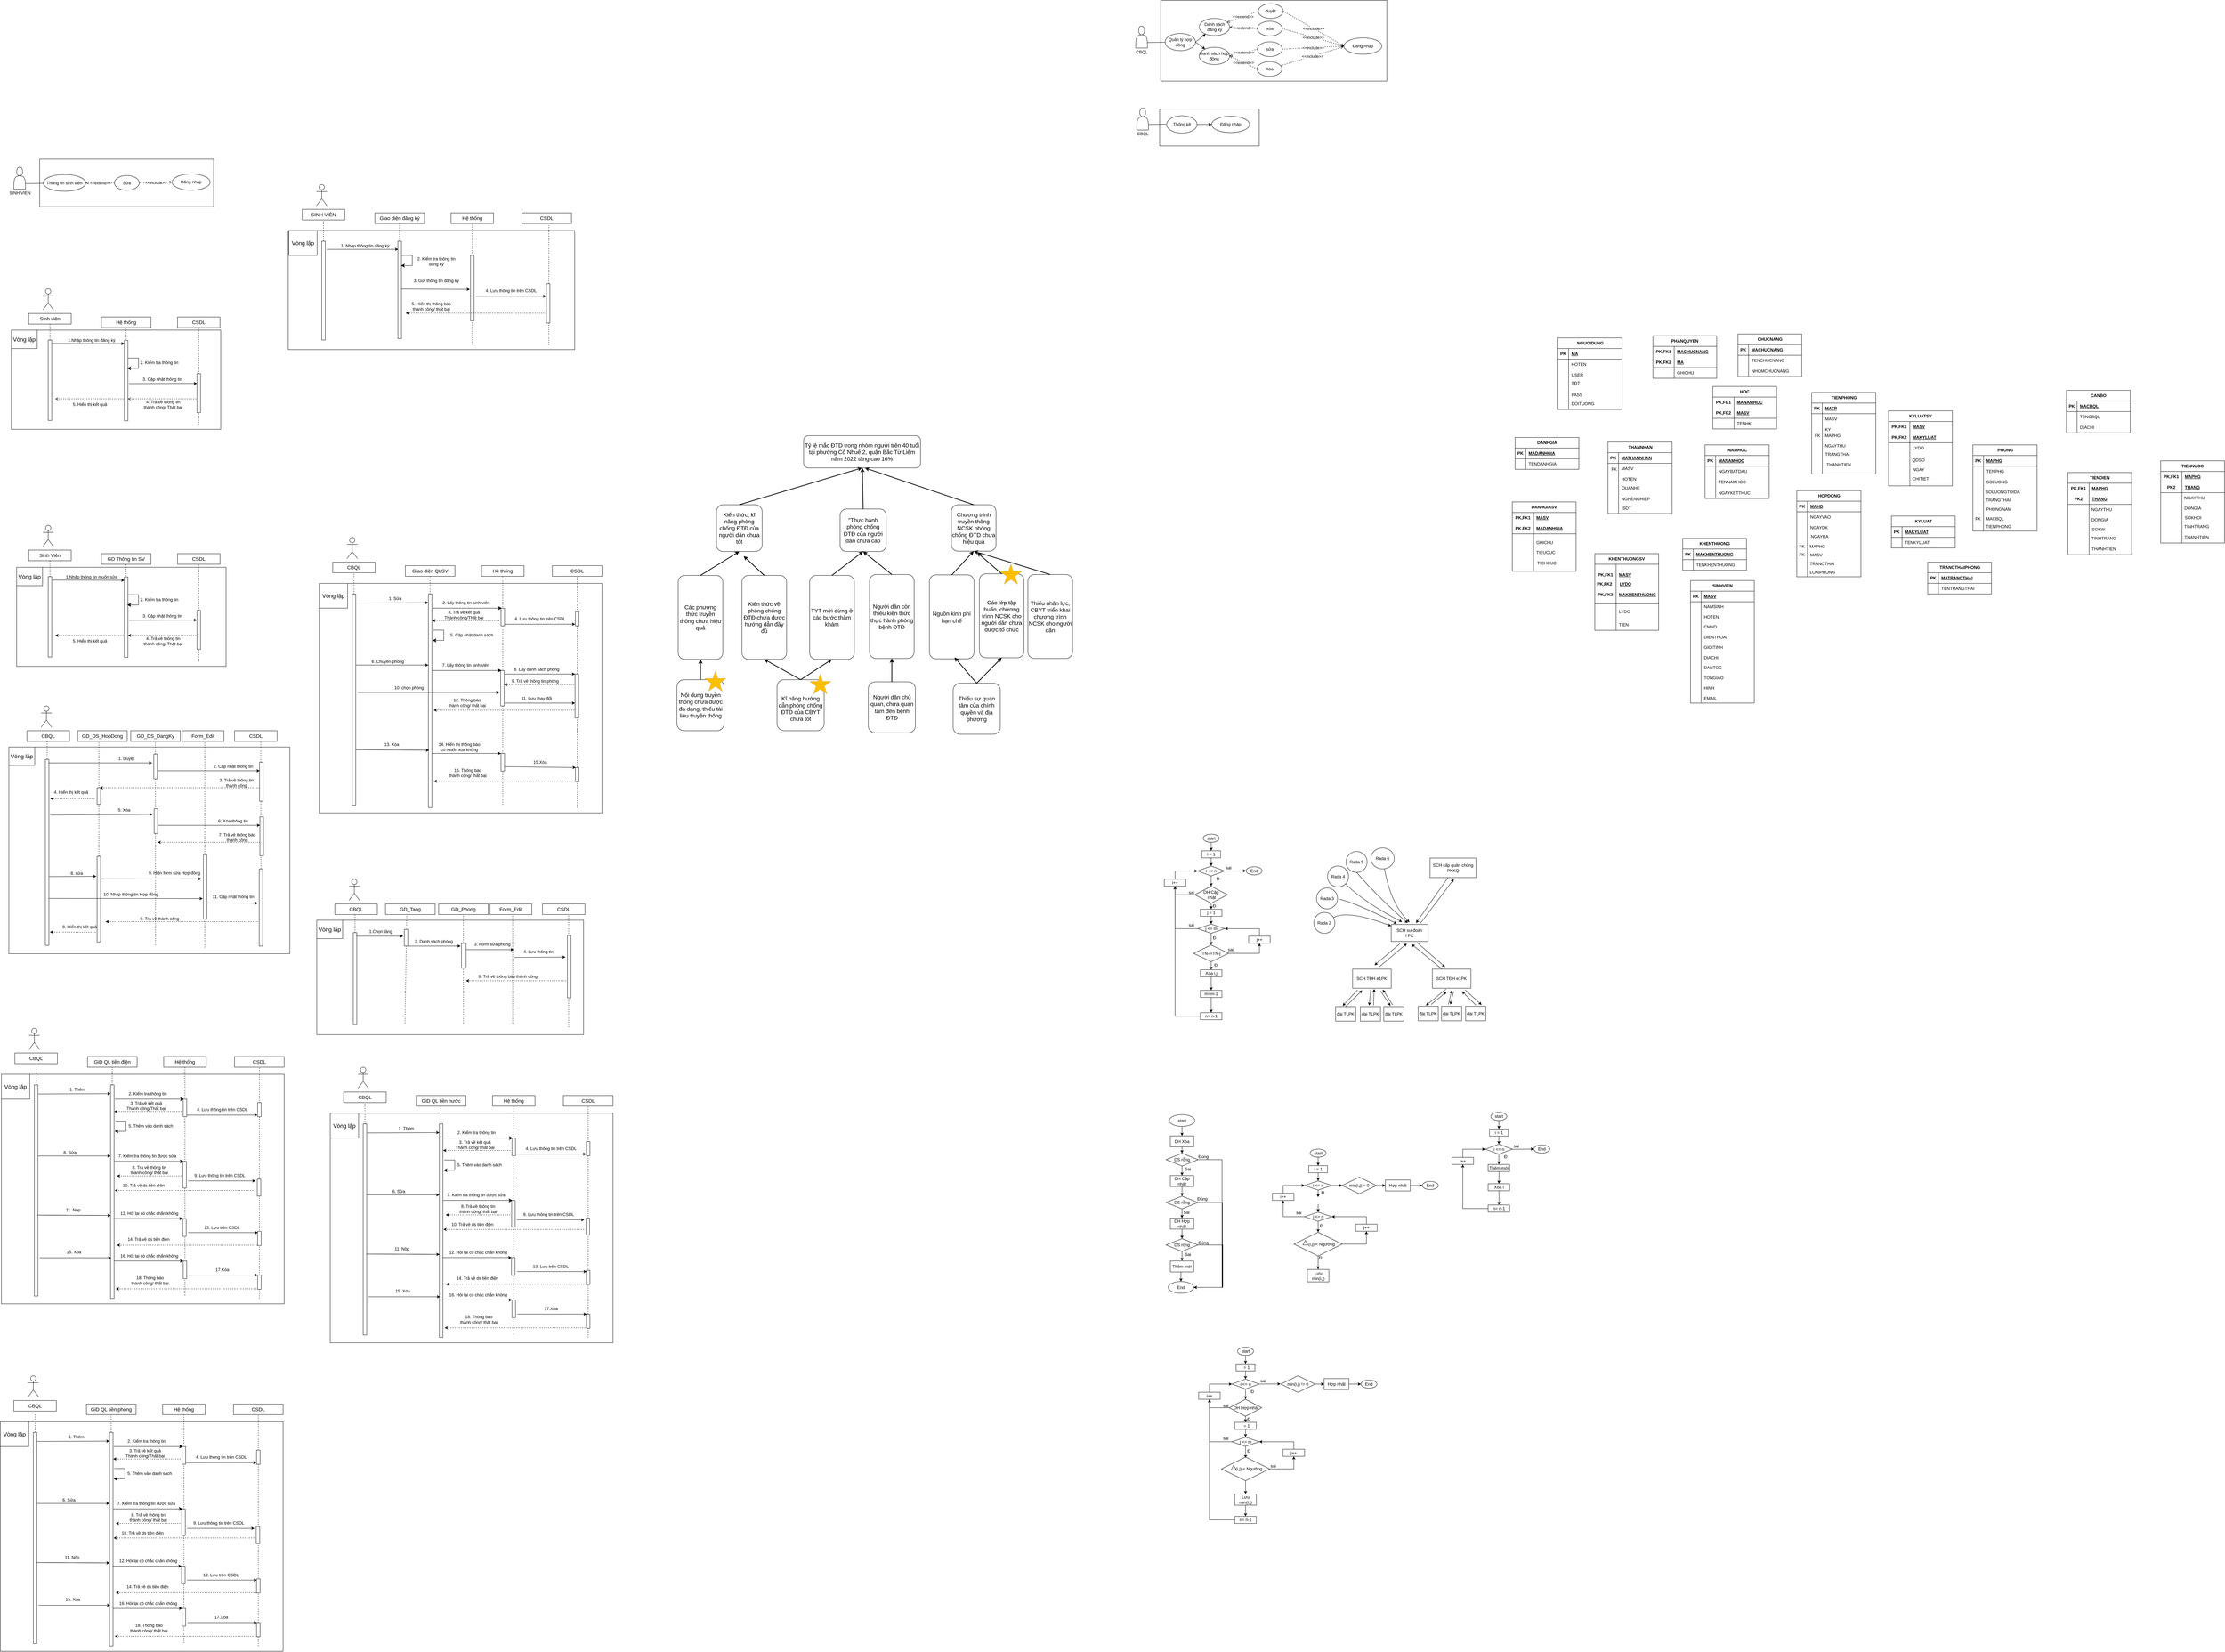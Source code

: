 <mxfile version="21.3.5" type="github">
  <diagram name="Trang-1" id="-4HcKg2-gKhnz9QFbqzw">
    <mxGraphModel dx="1105" dy="603" grid="0" gridSize="10" guides="1" tooltips="1" connect="1" arrows="1" fold="1" page="1" pageScale="1" pageWidth="3300" pageHeight="4681" background="none" math="0" shadow="0">
      <root>
        <mxCell id="0" />
        <mxCell id="1" parent="0" />
        <mxCell id="_paRYz5JPhQ5tqLpJ3F--39" value="" style="rounded=0;whiteSpace=wrap;html=1;" vertex="1" parent="1">
          <mxGeometry x="3436.87" y="406" width="281" height="103.75" as="geometry" />
        </mxCell>
        <mxCell id="_paRYz5JPhQ5tqLpJ3F--32" value="" style="rounded=0;whiteSpace=wrap;html=1;" vertex="1" parent="1">
          <mxGeometry x="3440" y="99.25" width="638" height="227.75" as="geometry" />
        </mxCell>
        <mxCell id="fxyIfbH8dG43G5B344jM-569" value="" style="rounded=0;whiteSpace=wrap;html=1;" parent="1" vertex="1">
          <mxGeometry x="977.5" y="749" width="808.5" height="336" as="geometry" />
        </mxCell>
        <mxCell id="fxyIfbH8dG43G5B344jM-287" value="" style="rounded=0;whiteSpace=wrap;html=1;" parent="1" vertex="1">
          <mxGeometry x="1058" y="2696" width="753" height="323" as="geometry" />
        </mxCell>
        <mxCell id="HhucQ0l_0WBjLBYUHF1_-121" value="" style="endArrow=none;html=1;rounded=0;fontSize=12;startSize=8;endSize=8;curved=1;entryX=0.5;entryY=1;entryDx=0;entryDy=0;dashed=1;" parent="1" edge="1">
          <mxGeometry width="50" height="50" relative="1" as="geometry">
            <mxPoint x="1472" y="2987" as="sourcePoint" />
            <mxPoint x="1471.66" y="2680" as="targetPoint" />
          </mxGeometry>
        </mxCell>
        <mxCell id="HhucQ0l_0WBjLBYUHF1_-11" value="" style="rounded=0;whiteSpace=wrap;html=1;" parent="1" vertex="1">
          <mxGeometry x="276" y="547.5" width="491" height="134" as="geometry" />
        </mxCell>
        <mxCell id="HhucQ0l_0WBjLBYUHF1_-1" value="" style="shape=actor;whiteSpace=wrap;html=1;" parent="1" vertex="1">
          <mxGeometry x="203" y="570" width="33" height="62" as="geometry" />
        </mxCell>
        <mxCell id="HhucQ0l_0WBjLBYUHF1_-2" value="SINH VIEN" style="text;html=1;align=center;verticalAlign=middle;resizable=0;points=[];autosize=1;strokeColor=none;fillColor=none;" parent="1" vertex="1">
          <mxGeometry x="180.5" y="630" width="78" height="26" as="geometry" />
        </mxCell>
        <mxCell id="HhucQ0l_0WBjLBYUHF1_-3" value="" style="endArrow=none;html=1;rounded=0;exitX=1;exitY=0.75;exitDx=0;exitDy=0;" parent="1" source="HhucQ0l_0WBjLBYUHF1_-1" target="HhucQ0l_0WBjLBYUHF1_-4" edge="1">
          <mxGeometry width="50" height="50" relative="1" as="geometry">
            <mxPoint x="511" y="723" as="sourcePoint" />
            <mxPoint x="315" y="613" as="targetPoint" />
          </mxGeometry>
        </mxCell>
        <mxCell id="HhucQ0l_0WBjLBYUHF1_-4" value="Thông tin sinh viên" style="ellipse;whiteSpace=wrap;html=1;" parent="1" vertex="1">
          <mxGeometry x="286" y="591" width="120" height="47" as="geometry" />
        </mxCell>
        <mxCell id="HhucQ0l_0WBjLBYUHF1_-5" value="" style="endArrow=open;html=1;rounded=0;entryX=1;entryY=0.5;entryDx=0;entryDy=0;endFill=0;dashed=1;exitX=0;exitY=0.5;exitDx=0;exitDy=0;" parent="1" source="HhucQ0l_0WBjLBYUHF1_-7" target="HhucQ0l_0WBjLBYUHF1_-4" edge="1">
          <mxGeometry relative="1" as="geometry">
            <mxPoint x="545" y="627" as="sourcePoint" />
            <mxPoint x="511" y="610" as="targetPoint" />
          </mxGeometry>
        </mxCell>
        <mxCell id="HhucQ0l_0WBjLBYUHF1_-6" value="&amp;lt;&amp;lt;extend&amp;gt;&amp;gt;" style="edgeLabel;resizable=0;html=1;align=center;verticalAlign=middle;" parent="HhucQ0l_0WBjLBYUHF1_-5" connectable="0" vertex="1">
          <mxGeometry relative="1" as="geometry" />
        </mxCell>
        <mxCell id="HhucQ0l_0WBjLBYUHF1_-7" value="Sửa" style="ellipse;whiteSpace=wrap;html=1;" parent="1" vertex="1">
          <mxGeometry x="487" y="593.75" width="70" height="41.5" as="geometry" />
        </mxCell>
        <mxCell id="HhucQ0l_0WBjLBYUHF1_-8" value="" style="endArrow=open;html=1;rounded=0;exitX=1;exitY=0.5;exitDx=0;exitDy=0;entryX=0;entryY=0.5;entryDx=0;entryDy=0;endFill=0;dashed=1;" parent="1" source="HhucQ0l_0WBjLBYUHF1_-7" target="HhucQ0l_0WBjLBYUHF1_-10" edge="1">
          <mxGeometry relative="1" as="geometry">
            <mxPoint x="625" y="601" as="sourcePoint" />
            <mxPoint x="722" y="581" as="targetPoint" />
          </mxGeometry>
        </mxCell>
        <mxCell id="HhucQ0l_0WBjLBYUHF1_-9" value="&amp;lt;&amp;lt;include&amp;gt;&amp;gt;" style="edgeLabel;resizable=0;html=1;align=center;verticalAlign=middle;" parent="HhucQ0l_0WBjLBYUHF1_-8" connectable="0" vertex="1">
          <mxGeometry relative="1" as="geometry" />
        </mxCell>
        <mxCell id="HhucQ0l_0WBjLBYUHF1_-10" value="Đăng nhập" style="ellipse;whiteSpace=wrap;html=1;" parent="1" vertex="1">
          <mxGeometry x="650" y="589.25" width="107" height="46" as="geometry" />
        </mxCell>
        <mxCell id="HhucQ0l_0WBjLBYUHF1_-13" value="" style="rounded=0;whiteSpace=wrap;html=1;" parent="1" vertex="1">
          <mxGeometry x="196" y="1030" width="591" height="280" as="geometry" />
        </mxCell>
        <mxCell id="HhucQ0l_0WBjLBYUHF1_-14" value="" style="shape=umlActor;verticalLabelPosition=bottom;verticalAlign=top;html=1;outlineConnect=0;labelBackgroundColor=none;" parent="1" vertex="1">
          <mxGeometry x="285" y="913" width="30" height="60" as="geometry" />
        </mxCell>
        <mxCell id="HhucQ0l_0WBjLBYUHF1_-15" value="Sinh viên" style="rounded=0;whiteSpace=wrap;html=1;fontSize=14;labelBackgroundColor=none;" parent="1" vertex="1">
          <mxGeometry x="245" y="983" width="120" height="30" as="geometry" />
        </mxCell>
        <mxCell id="HhucQ0l_0WBjLBYUHF1_-16" value="" style="rounded=0;whiteSpace=wrap;html=1;labelBackgroundColor=none;" parent="1" vertex="1">
          <mxGeometry x="300" y="1058" width="10" height="227" as="geometry" />
        </mxCell>
        <mxCell id="HhucQ0l_0WBjLBYUHF1_-17" value="CSDL" style="rounded=0;whiteSpace=wrap;html=1;fontSize=14;labelBackgroundColor=none;" parent="1" vertex="1">
          <mxGeometry x="665" y="993" width="120" height="30" as="geometry" />
        </mxCell>
        <mxCell id="HhucQ0l_0WBjLBYUHF1_-18" value="Hệ thống" style="rounded=0;whiteSpace=wrap;html=1;fontSize=14;labelBackgroundColor=none;" parent="1" vertex="1">
          <mxGeometry x="450" y="993" width="140" height="30" as="geometry" />
        </mxCell>
        <mxCell id="HhucQ0l_0WBjLBYUHF1_-19" value="" style="rounded=0;whiteSpace=wrap;html=1;labelBackgroundColor=none;" parent="1" vertex="1">
          <mxGeometry x="515" y="1059" width="10" height="227" as="geometry" />
        </mxCell>
        <mxCell id="HhucQ0l_0WBjLBYUHF1_-20" value="1.Nhập thông tin đăng ký" style="text;html=1;align=center;verticalAlign=middle;resizable=0;points=[];autosize=1;strokeColor=none;fillColor=none;labelBackgroundColor=none;" parent="1" vertex="1">
          <mxGeometry x="346" y="1046" width="151" height="26" as="geometry" />
        </mxCell>
        <mxCell id="HhucQ0l_0WBjLBYUHF1_-22" value="" style="endArrow=classic;html=1;rounded=0;fontSize=12;startSize=8;endSize=8;curved=1;exitX=1.237;exitY=0.321;exitDx=0;exitDy=0;exitPerimeter=0;strokeColor=none;" parent="1" source="HhucQ0l_0WBjLBYUHF1_-19" edge="1">
          <mxGeometry width="50" height="50" relative="1" as="geometry">
            <mxPoint x="545" y="1183" as="sourcePoint" />
            <mxPoint x="565" y="1213" as="targetPoint" />
            <Array as="points">
              <mxPoint x="555" y="1173" />
              <mxPoint x="565" y="1173" />
              <mxPoint x="575" y="1153" />
            </Array>
          </mxGeometry>
        </mxCell>
        <mxCell id="HhucQ0l_0WBjLBYUHF1_-25" value="" style="edgeStyle=elbowEdgeStyle;elbow=horizontal;endArrow=classic;html=1;curved=0;rounded=0;endSize=8;startSize=8;fontSize=12;entryX=0.821;entryY=0.383;entryDx=0;entryDy=0;entryPerimeter=0;" parent="1" edge="1">
          <mxGeometry width="50" height="50" relative="1" as="geometry">
            <mxPoint x="525" y="1109" as="sourcePoint" />
            <mxPoint x="523" y="1138" as="targetPoint" />
            <Array as="points">
              <mxPoint x="555" y="1119" />
            </Array>
          </mxGeometry>
        </mxCell>
        <mxCell id="HhucQ0l_0WBjLBYUHF1_-26" value="2. Kiểm tra thông tin" style="text;html=1;align=center;verticalAlign=middle;resizable=0;points=[];autosize=1;strokeColor=none;fillColor=none;labelBackgroundColor=none;" parent="1" vertex="1">
          <mxGeometry x="550" y="1109" width="125" height="26" as="geometry" />
        </mxCell>
        <mxCell id="HhucQ0l_0WBjLBYUHF1_-27" value="" style="endArrow=none;html=1;rounded=0;fontSize=12;startSize=8;endSize=8;curved=1;entryX=0.5;entryY=1;entryDx=0;entryDy=0;exitX=0.5;exitY=0;exitDx=0;exitDy=0;dashed=1;" parent="1" source="HhucQ0l_0WBjLBYUHF1_-16" target="HhucQ0l_0WBjLBYUHF1_-15" edge="1">
          <mxGeometry width="50" height="50" relative="1" as="geometry">
            <mxPoint x="275" y="1083" as="sourcePoint" />
            <mxPoint x="325" y="1033" as="targetPoint" />
          </mxGeometry>
        </mxCell>
        <mxCell id="HhucQ0l_0WBjLBYUHF1_-28" value="" style="endArrow=none;html=1;rounded=0;fontSize=12;startSize=8;endSize=8;curved=1;entryX=0.5;entryY=1;entryDx=0;entryDy=0;dashed=1;" parent="1" edge="1">
          <mxGeometry width="50" height="50" relative="1" as="geometry">
            <mxPoint x="520" y="1057" as="sourcePoint" />
            <mxPoint x="519.66" y="1023" as="targetPoint" />
          </mxGeometry>
        </mxCell>
        <mxCell id="HhucQ0l_0WBjLBYUHF1_-29" value="" style="endArrow=none;html=1;rounded=0;fontSize=12;startSize=8;endSize=8;curved=1;dashed=1;" parent="1" target="HhucQ0l_0WBjLBYUHF1_-17" edge="1">
          <mxGeometry width="50" height="50" relative="1" as="geometry">
            <mxPoint x="725" y="1298" as="sourcePoint" />
            <mxPoint x="724.66" y="1023" as="targetPoint" />
          </mxGeometry>
        </mxCell>
        <mxCell id="HhucQ0l_0WBjLBYUHF1_-31" value="Vòng lặp" style="rounded=0;whiteSpace=wrap;html=1;fontSize=16;rotation=0;" parent="1" vertex="1">
          <mxGeometry x="196" y="1030" width="73" height="52" as="geometry" />
        </mxCell>
        <mxCell id="HhucQ0l_0WBjLBYUHF1_-41" value="" style="rounded=0;whiteSpace=wrap;html=1;labelBackgroundColor=none;" parent="1" vertex="1">
          <mxGeometry x="720" y="1153" width="10" height="110" as="geometry" />
        </mxCell>
        <mxCell id="HhucQ0l_0WBjLBYUHF1_-42" value="" style="endArrow=classic;html=1;rounded=0;entryX=0;entryY=0.25;entryDx=0;entryDy=0;" parent="1" target="HhucQ0l_0WBjLBYUHF1_-41" edge="1">
          <mxGeometry width="50" height="50" relative="1" as="geometry">
            <mxPoint x="528" y="1181" as="sourcePoint" />
            <mxPoint x="717" y="1213" as="targetPoint" />
          </mxGeometry>
        </mxCell>
        <mxCell id="HhucQ0l_0WBjLBYUHF1_-43" value="3. Cập nhật thông tin" style="text;html=1;align=center;verticalAlign=middle;resizable=0;points=[];autosize=1;strokeColor=none;fillColor=none;labelBackgroundColor=none;" parent="1" vertex="1">
          <mxGeometry x="557" y="1156" width="129" height="26" as="geometry" />
        </mxCell>
        <mxCell id="HhucQ0l_0WBjLBYUHF1_-45" value="" style="endArrow=open;html=1;rounded=0;dashed=1;endFill=0;" parent="1" edge="1">
          <mxGeometry width="50" height="50" relative="1" as="geometry">
            <mxPoint x="718" y="1224" as="sourcePoint" />
            <mxPoint x="525" y="1224" as="targetPoint" />
            <Array as="points">
              <mxPoint x="708" y="1224" />
            </Array>
          </mxGeometry>
        </mxCell>
        <mxCell id="HhucQ0l_0WBjLBYUHF1_-46" value="4. Trả về thông tin &lt;br&gt;thành công/ Thất bại" style="text;html=1;align=center;verticalAlign=middle;resizable=0;points=[];autosize=1;strokeColor=none;fillColor=none;labelBackgroundColor=none;" parent="1" vertex="1">
          <mxGeometry x="560" y="1219" width="127" height="41" as="geometry" />
        </mxCell>
        <mxCell id="HhucQ0l_0WBjLBYUHF1_-77" value="" style="endArrow=classic;html=1;rounded=0;entryX=0.007;entryY=0.041;entryDx=0;entryDy=0;entryPerimeter=0;exitX=1.115;exitY=0.043;exitDx=0;exitDy=0;exitPerimeter=0;" parent="1" source="HhucQ0l_0WBjLBYUHF1_-16" target="HhucQ0l_0WBjLBYUHF1_-19" edge="1">
          <mxGeometry width="50" height="50" relative="1" as="geometry">
            <mxPoint x="447" y="1183" as="sourcePoint" />
            <mxPoint x="497" y="1133" as="targetPoint" />
          </mxGeometry>
        </mxCell>
        <mxCell id="HhucQ0l_0WBjLBYUHF1_-83" value="" style="endArrow=open;html=1;rounded=0;dashed=1;endFill=0;" parent="1" edge="1">
          <mxGeometry width="50" height="50" relative="1" as="geometry">
            <mxPoint x="513" y="1224" as="sourcePoint" />
            <mxPoint x="320" y="1224" as="targetPoint" />
            <Array as="points">
              <mxPoint x="503" y="1224" />
            </Array>
          </mxGeometry>
        </mxCell>
        <mxCell id="HhucQ0l_0WBjLBYUHF1_-84" value="5. Hiển thị kết quả&amp;nbsp;" style="text;html=1;align=center;verticalAlign=middle;resizable=0;points=[];autosize=1;strokeColor=none;fillColor=none;labelBackgroundColor=none;" parent="1" vertex="1">
          <mxGeometry x="360" y="1227" width="118" height="26" as="geometry" />
        </mxCell>
        <mxCell id="HhucQ0l_0WBjLBYUHF1_-86" value="" style="rounded=0;whiteSpace=wrap;html=1;" parent="1" vertex="1">
          <mxGeometry x="211" y="1699.5" width="591" height="280" as="geometry" />
        </mxCell>
        <mxCell id="HhucQ0l_0WBjLBYUHF1_-87" value="" style="shape=umlActor;verticalLabelPosition=bottom;verticalAlign=top;html=1;outlineConnect=0;labelBackgroundColor=none;" parent="1" vertex="1">
          <mxGeometry x="285" y="1581" width="30" height="60" as="geometry" />
        </mxCell>
        <mxCell id="HhucQ0l_0WBjLBYUHF1_-88" value="Sinh Viên" style="rounded=0;whiteSpace=wrap;html=1;fontSize=14;labelBackgroundColor=none;" parent="1" vertex="1">
          <mxGeometry x="245" y="1651" width="120" height="30" as="geometry" />
        </mxCell>
        <mxCell id="HhucQ0l_0WBjLBYUHF1_-89" value="" style="rounded=0;whiteSpace=wrap;html=1;labelBackgroundColor=none;" parent="1" vertex="1">
          <mxGeometry x="300" y="1726" width="10" height="227" as="geometry" />
        </mxCell>
        <mxCell id="HhucQ0l_0WBjLBYUHF1_-90" value="CSDL" style="rounded=0;whiteSpace=wrap;html=1;fontSize=14;labelBackgroundColor=none;" parent="1" vertex="1">
          <mxGeometry x="665" y="1661" width="120" height="30" as="geometry" />
        </mxCell>
        <mxCell id="HhucQ0l_0WBjLBYUHF1_-91" value="GD Thông tin SV" style="rounded=0;whiteSpace=wrap;html=1;fontSize=14;labelBackgroundColor=none;" parent="1" vertex="1">
          <mxGeometry x="450" y="1661" width="140" height="30" as="geometry" />
        </mxCell>
        <mxCell id="HhucQ0l_0WBjLBYUHF1_-92" value="" style="rounded=0;whiteSpace=wrap;html=1;labelBackgroundColor=none;" parent="1" vertex="1">
          <mxGeometry x="515" y="1727" width="10" height="227" as="geometry" />
        </mxCell>
        <mxCell id="HhucQ0l_0WBjLBYUHF1_-93" value="1.Nhập thông tin muốn sửa" style="text;html=1;align=center;verticalAlign=middle;resizable=0;points=[];autosize=1;strokeColor=none;fillColor=none;labelBackgroundColor=none;" parent="1" vertex="1">
          <mxGeometry x="340" y="1714" width="163" height="26" as="geometry" />
        </mxCell>
        <mxCell id="HhucQ0l_0WBjLBYUHF1_-94" value="" style="endArrow=classic;html=1;rounded=0;fontSize=12;startSize=8;endSize=8;curved=1;exitX=1.237;exitY=0.321;exitDx=0;exitDy=0;exitPerimeter=0;strokeColor=none;" parent="1" source="HhucQ0l_0WBjLBYUHF1_-92" edge="1">
          <mxGeometry width="50" height="50" relative="1" as="geometry">
            <mxPoint x="545" y="1851" as="sourcePoint" />
            <mxPoint x="565" y="1881" as="targetPoint" />
            <Array as="points">
              <mxPoint x="555" y="1841" />
              <mxPoint x="565" y="1841" />
              <mxPoint x="575" y="1821" />
            </Array>
          </mxGeometry>
        </mxCell>
        <mxCell id="HhucQ0l_0WBjLBYUHF1_-95" value="" style="edgeStyle=elbowEdgeStyle;elbow=horizontal;endArrow=classic;html=1;curved=0;rounded=0;endSize=8;startSize=8;fontSize=12;entryX=0.821;entryY=0.383;entryDx=0;entryDy=0;entryPerimeter=0;" parent="1" edge="1">
          <mxGeometry width="50" height="50" relative="1" as="geometry">
            <mxPoint x="525" y="1777" as="sourcePoint" />
            <mxPoint x="523" y="1806" as="targetPoint" />
            <Array as="points">
              <mxPoint x="555" y="1787" />
            </Array>
          </mxGeometry>
        </mxCell>
        <mxCell id="HhucQ0l_0WBjLBYUHF1_-96" value="2. Kiểm tra thông tin" style="text;html=1;align=center;verticalAlign=middle;resizable=0;points=[];autosize=1;strokeColor=none;fillColor=none;labelBackgroundColor=none;" parent="1" vertex="1">
          <mxGeometry x="550" y="1778" width="125" height="26" as="geometry" />
        </mxCell>
        <mxCell id="HhucQ0l_0WBjLBYUHF1_-97" value="" style="endArrow=none;html=1;rounded=0;fontSize=12;startSize=8;endSize=8;curved=1;entryX=0.5;entryY=1;entryDx=0;entryDy=0;exitX=0.5;exitY=0;exitDx=0;exitDy=0;dashed=1;" parent="1" source="HhucQ0l_0WBjLBYUHF1_-89" target="HhucQ0l_0WBjLBYUHF1_-88" edge="1">
          <mxGeometry width="50" height="50" relative="1" as="geometry">
            <mxPoint x="275" y="1751" as="sourcePoint" />
            <mxPoint x="325" y="1701" as="targetPoint" />
          </mxGeometry>
        </mxCell>
        <mxCell id="HhucQ0l_0WBjLBYUHF1_-98" value="" style="endArrow=none;html=1;rounded=0;fontSize=12;startSize=8;endSize=8;curved=1;entryX=0.5;entryY=1;entryDx=0;entryDy=0;dashed=1;" parent="1" edge="1">
          <mxGeometry width="50" height="50" relative="1" as="geometry">
            <mxPoint x="520" y="1725" as="sourcePoint" />
            <mxPoint x="519.66" y="1691" as="targetPoint" />
          </mxGeometry>
        </mxCell>
        <mxCell id="HhucQ0l_0WBjLBYUHF1_-99" value="" style="endArrow=none;html=1;rounded=0;fontSize=12;startSize=8;endSize=8;curved=1;dashed=1;" parent="1" target="HhucQ0l_0WBjLBYUHF1_-90" edge="1">
          <mxGeometry width="50" height="50" relative="1" as="geometry">
            <mxPoint x="725" y="1966" as="sourcePoint" />
            <mxPoint x="724.66" y="1691" as="targetPoint" />
          </mxGeometry>
        </mxCell>
        <mxCell id="HhucQ0l_0WBjLBYUHF1_-100" value="Vòng lặp" style="rounded=0;whiteSpace=wrap;html=1;fontSize=16;rotation=0;" parent="1" vertex="1">
          <mxGeometry x="211" y="1699.5" width="73" height="52" as="geometry" />
        </mxCell>
        <mxCell id="HhucQ0l_0WBjLBYUHF1_-101" value="" style="rounded=0;whiteSpace=wrap;html=1;labelBackgroundColor=none;" parent="1" vertex="1">
          <mxGeometry x="720" y="1821" width="10" height="110" as="geometry" />
        </mxCell>
        <mxCell id="HhucQ0l_0WBjLBYUHF1_-102" value="" style="endArrow=classic;html=1;rounded=0;entryX=0;entryY=0.25;entryDx=0;entryDy=0;" parent="1" target="HhucQ0l_0WBjLBYUHF1_-101" edge="1">
          <mxGeometry width="50" height="50" relative="1" as="geometry">
            <mxPoint x="528" y="1849" as="sourcePoint" />
            <mxPoint x="717" y="1881" as="targetPoint" />
          </mxGeometry>
        </mxCell>
        <mxCell id="HhucQ0l_0WBjLBYUHF1_-103" value="3. Cập nhật thông tin" style="text;html=1;align=center;verticalAlign=middle;resizable=0;points=[];autosize=1;strokeColor=none;fillColor=none;labelBackgroundColor=none;" parent="1" vertex="1">
          <mxGeometry x="557" y="1824" width="129" height="26" as="geometry" />
        </mxCell>
        <mxCell id="HhucQ0l_0WBjLBYUHF1_-104" value="" style="endArrow=classic;html=1;rounded=0;dashed=1;" parent="1" edge="1">
          <mxGeometry width="50" height="50" relative="1" as="geometry">
            <mxPoint x="718" y="1892" as="sourcePoint" />
            <mxPoint x="525" y="1892" as="targetPoint" />
            <Array as="points">
              <mxPoint x="708" y="1892" />
            </Array>
          </mxGeometry>
        </mxCell>
        <mxCell id="HhucQ0l_0WBjLBYUHF1_-105" value="4. Trả về thông tin &lt;br&gt;thành công/ Thất bại" style="text;html=1;align=center;verticalAlign=middle;resizable=0;points=[];autosize=1;strokeColor=none;fillColor=none;labelBackgroundColor=none;" parent="1" vertex="1">
          <mxGeometry x="560" y="1887" width="127" height="41" as="geometry" />
        </mxCell>
        <mxCell id="HhucQ0l_0WBjLBYUHF1_-106" value="" style="endArrow=classic;html=1;rounded=0;entryX=0.007;entryY=0.041;entryDx=0;entryDy=0;entryPerimeter=0;exitX=1.115;exitY=0.043;exitDx=0;exitDy=0;exitPerimeter=0;" parent="1" source="HhucQ0l_0WBjLBYUHF1_-89" target="HhucQ0l_0WBjLBYUHF1_-92" edge="1">
          <mxGeometry width="50" height="50" relative="1" as="geometry">
            <mxPoint x="447" y="1851" as="sourcePoint" />
            <mxPoint x="497" y="1801" as="targetPoint" />
          </mxGeometry>
        </mxCell>
        <mxCell id="HhucQ0l_0WBjLBYUHF1_-107" value="" style="endArrow=classic;html=1;rounded=0;dashed=1;" parent="1" edge="1">
          <mxGeometry width="50" height="50" relative="1" as="geometry">
            <mxPoint x="513" y="1892" as="sourcePoint" />
            <mxPoint x="320" y="1892" as="targetPoint" />
            <Array as="points">
              <mxPoint x="503" y="1892" />
            </Array>
          </mxGeometry>
        </mxCell>
        <mxCell id="HhucQ0l_0WBjLBYUHF1_-108" value="5. Hiển thị kết quả&amp;nbsp;" style="text;html=1;align=center;verticalAlign=middle;resizable=0;points=[];autosize=1;strokeColor=none;fillColor=none;labelBackgroundColor=none;" parent="1" vertex="1">
          <mxGeometry x="360" y="1895" width="118" height="26" as="geometry" />
        </mxCell>
        <mxCell id="HhucQ0l_0WBjLBYUHF1_-110" value="" style="shape=umlActor;verticalLabelPosition=bottom;verticalAlign=top;html=1;outlineConnect=0;labelBackgroundColor=none;" parent="1" vertex="1">
          <mxGeometry x="1149" y="2580" width="30" height="60" as="geometry" />
        </mxCell>
        <mxCell id="HhucQ0l_0WBjLBYUHF1_-111" value="CBQL" style="rounded=0;whiteSpace=wrap;html=1;fontSize=14;labelBackgroundColor=none;" parent="1" vertex="1">
          <mxGeometry x="1109" y="2650" width="120" height="30" as="geometry" />
        </mxCell>
        <mxCell id="HhucQ0l_0WBjLBYUHF1_-112" value="" style="rounded=0;whiteSpace=wrap;html=1;labelBackgroundColor=none;" parent="1" vertex="1">
          <mxGeometry x="1161" y="2731" width="10" height="260" as="geometry" />
        </mxCell>
        <mxCell id="HhucQ0l_0WBjLBYUHF1_-113" value="CSDL" style="rounded=0;whiteSpace=wrap;html=1;fontSize=14;labelBackgroundColor=none;" parent="1" vertex="1">
          <mxGeometry x="1695" y="2650" width="120" height="30" as="geometry" />
        </mxCell>
        <mxCell id="HhucQ0l_0WBjLBYUHF1_-114" value="GD_Phong" style="rounded=0;whiteSpace=wrap;html=1;fontSize=14;labelBackgroundColor=none;" parent="1" vertex="1">
          <mxGeometry x="1402" y="2650" width="140" height="30" as="geometry" />
        </mxCell>
        <mxCell id="HhucQ0l_0WBjLBYUHF1_-116" value="1.Chọn tầng" style="text;html=1;align=center;verticalAlign=middle;resizable=0;points=[];autosize=1;strokeColor=none;fillColor=none;labelBackgroundColor=none;" parent="1" vertex="1">
          <mxGeometry x="1196" y="2715" width="83" height="26" as="geometry" />
        </mxCell>
        <mxCell id="HhucQ0l_0WBjLBYUHF1_-120" value="" style="endArrow=none;html=1;rounded=0;fontSize=12;startSize=8;endSize=8;curved=1;entryX=0.475;entryY=1;entryDx=0;entryDy=0;exitX=0.5;exitY=0;exitDx=0;exitDy=0;dashed=1;entryPerimeter=0;" parent="1" source="HhucQ0l_0WBjLBYUHF1_-112" target="HhucQ0l_0WBjLBYUHF1_-111" edge="1">
          <mxGeometry width="50" height="50" relative="1" as="geometry">
            <mxPoint x="1136" y="2756" as="sourcePoint" />
            <mxPoint x="1166" y="2686" as="targetPoint" />
          </mxGeometry>
        </mxCell>
        <mxCell id="HhucQ0l_0WBjLBYUHF1_-122" value="" style="endArrow=none;html=1;rounded=0;fontSize=12;startSize=8;endSize=8;curved=1;dashed=1;" parent="1" edge="1">
          <mxGeometry width="50" height="50" relative="1" as="geometry">
            <mxPoint x="1769" y="2998" as="sourcePoint" />
            <mxPoint x="1769" y="2680" as="targetPoint" />
          </mxGeometry>
        </mxCell>
        <mxCell id="HhucQ0l_0WBjLBYUHF1_-123" value="Vòng lặp" style="rounded=0;whiteSpace=wrap;html=1;fontSize=16;rotation=0;" parent="1" vertex="1">
          <mxGeometry x="1058" y="2696" width="73" height="52" as="geometry" />
        </mxCell>
        <mxCell id="HhucQ0l_0WBjLBYUHF1_-124" value="" style="rounded=0;whiteSpace=wrap;html=1;labelBackgroundColor=none;" parent="1" vertex="1">
          <mxGeometry x="1765.5" y="2739" width="10" height="176" as="geometry" />
        </mxCell>
        <mxCell id="HhucQ0l_0WBjLBYUHF1_-129" value="" style="endArrow=classic;html=1;rounded=0;" parent="1" edge="1">
          <mxGeometry width="50" height="50" relative="1" as="geometry">
            <mxPoint x="1170" y="2741" as="sourcePoint" />
            <mxPoint x="1302" y="2741" as="targetPoint" />
          </mxGeometry>
        </mxCell>
        <mxCell id="HhucQ0l_0WBjLBYUHF1_-132" value="GD_Tang" style="rounded=0;whiteSpace=wrap;html=1;fontSize=14;labelBackgroundColor=none;" parent="1" vertex="1">
          <mxGeometry x="1252" y="2650" width="140" height="30" as="geometry" />
        </mxCell>
        <mxCell id="HhucQ0l_0WBjLBYUHF1_-134" value="" style="endArrow=none;html=1;rounded=0;fontSize=12;startSize=8;endSize=8;curved=1;entryX=0.429;entryY=1;entryDx=0;entryDy=0;dashed=1;entryPerimeter=0;" parent="1" target="HhucQ0l_0WBjLBYUHF1_-132" edge="1">
          <mxGeometry width="50" height="50" relative="1" as="geometry">
            <mxPoint x="1307" y="2987" as="sourcePoint" />
            <mxPoint x="1496.66" y="2690" as="targetPoint" />
          </mxGeometry>
        </mxCell>
        <mxCell id="HhucQ0l_0WBjLBYUHF1_-209" value="4. Lưu thông tin&amp;nbsp;" style="text;html=1;align=center;verticalAlign=middle;resizable=0;points=[];autosize=1;strokeColor=none;fillColor=none;labelBackgroundColor=none;" parent="1" vertex="1">
          <mxGeometry x="1632" y="2772" width="105" height="26" as="geometry" />
        </mxCell>
        <mxCell id="HhucQ0l_0WBjLBYUHF1_-222" value="" style="endArrow=classic;html=1;rounded=0;exitX=1.043;exitY=0.529;exitDx=0;exitDy=0;exitPerimeter=0;" parent="1" edge="1">
          <mxGeometry width="50" height="50" relative="1" as="geometry">
            <mxPoint x="1616" y="2800.861" as="sourcePoint" />
            <mxPoint x="1760" y="2800" as="targetPoint" />
          </mxGeometry>
        </mxCell>
        <mxCell id="HhucQ0l_0WBjLBYUHF1_-228" value="Form_Edit" style="rounded=0;whiteSpace=wrap;html=1;fontSize=14;labelBackgroundColor=none;" parent="1" vertex="1">
          <mxGeometry x="1547" y="2650" width="118" height="30" as="geometry" />
        </mxCell>
        <mxCell id="HhucQ0l_0WBjLBYUHF1_-229" value="" style="endArrow=none;html=1;rounded=0;fontSize=12;startSize=8;endSize=8;curved=1;entryX=0.5;entryY=1;entryDx=0;entryDy=0;dashed=1;" parent="1" edge="1">
          <mxGeometry width="50" height="50" relative="1" as="geometry">
            <mxPoint x="1611" y="2987" as="sourcePoint" />
            <mxPoint x="1611" y="2680" as="targetPoint" />
          </mxGeometry>
        </mxCell>
        <mxCell id="-7EfeLgN4ZVHZyUkJv6U-130" value="start" style="ellipse;whiteSpace=wrap;html=1;" parent="1" vertex="1">
          <mxGeometry x="3861.57" y="3342" width="45" height="23" as="geometry" />
        </mxCell>
        <mxCell id="-7EfeLgN4ZVHZyUkJv6U-131" value="" style="endArrow=none;html=1;rounded=0;entryX=0.5;entryY=1;entryDx=0;entryDy=0;endFill=0;startArrow=classic;startFill=1;" parent="1" source="-7EfeLgN4ZVHZyUkJv6U-132" target="-7EfeLgN4ZVHZyUkJv6U-130" edge="1">
          <mxGeometry width="50" height="50" relative="1" as="geometry">
            <mxPoint x="3884.57" y="3391" as="sourcePoint" />
            <mxPoint x="3906.57" y="3409" as="targetPoint" />
          </mxGeometry>
        </mxCell>
        <mxCell id="-7EfeLgN4ZVHZyUkJv6U-132" value="i = 1" style="rounded=0;whiteSpace=wrap;html=1;" parent="1" vertex="1">
          <mxGeometry x="3857.51" y="3389" width="53.12" height="20" as="geometry" />
        </mxCell>
        <mxCell id="-7EfeLgN4ZVHZyUkJv6U-133" value="" style="endArrow=none;html=1;rounded=0;entryX=0.5;entryY=1;entryDx=0;entryDy=0;exitX=0.5;exitY=0;exitDx=0;exitDy=0;endFill=0;startArrow=classic;startFill=1;" parent="1" source="-7EfeLgN4ZVHZyUkJv6U-135" target="-7EfeLgN4ZVHZyUkJv6U-132" edge="1">
          <mxGeometry width="50" height="50" relative="1" as="geometry">
            <mxPoint x="3884.57" y="3435" as="sourcePoint" />
            <mxPoint x="3906.57" y="3409" as="targetPoint" />
          </mxGeometry>
        </mxCell>
        <mxCell id="-7EfeLgN4ZVHZyUkJv6U-176" style="edgeStyle=orthogonalEdgeStyle;rounded=0;orthogonalLoop=1;jettySize=auto;html=1;exitX=1;exitY=0.5;exitDx=0;exitDy=0;" parent="1" source="-7EfeLgN4ZVHZyUkJv6U-135" target="-7EfeLgN4ZVHZyUkJv6U-170" edge="1">
          <mxGeometry relative="1" as="geometry" />
        </mxCell>
        <mxCell id="-7EfeLgN4ZVHZyUkJv6U-135" value="i &amp;lt;= n" style="rhombus;whiteSpace=wrap;html=1;" parent="1" vertex="1">
          <mxGeometry x="3845.82" y="3432" width="76.5" height="26" as="geometry" />
        </mxCell>
        <mxCell id="-7EfeLgN4ZVHZyUkJv6U-136" value="" style="endArrow=none;html=1;rounded=0;entryX=0.5;entryY=1;entryDx=0;entryDy=0;exitX=0.5;exitY=0;exitDx=0;exitDy=0;startArrow=classic;startFill=1;" parent="1" target="-7EfeLgN4ZVHZyUkJv6U-135" edge="1">
          <mxGeometry width="50" height="50" relative="1" as="geometry">
            <mxPoint x="3884.065" y="3478" as="sourcePoint" />
            <mxPoint x="3953.82" y="3428" as="targetPoint" />
          </mxGeometry>
        </mxCell>
        <mxCell id="-7EfeLgN4ZVHZyUkJv6U-138" value="" style="endArrow=classic;html=1;rounded=0;exitX=0.5;exitY=1;exitDx=0;exitDy=0;entryX=0.5;entryY=0;entryDx=0;entryDy=0;startArrow=none;startFill=0;endFill=1;" parent="1" target="-7EfeLgN4ZVHZyUkJv6U-140" edge="1">
          <mxGeometry width="50" height="50" relative="1" as="geometry">
            <mxPoint x="3884.065" y="3498" as="sourcePoint" />
            <mxPoint x="3883.82" y="3528" as="targetPoint" />
          </mxGeometry>
        </mxCell>
        <mxCell id="-7EfeLgN4ZVHZyUkJv6U-139" style="edgeStyle=orthogonalEdgeStyle;rounded=0;orthogonalLoop=1;jettySize=auto;html=1;exitX=0;exitY=0.5;exitDx=0;exitDy=0;entryX=0.5;entryY=1;entryDx=0;entryDy=0;" parent="1" source="-7EfeLgN4ZVHZyUkJv6U-140" target="-7EfeLgN4ZVHZyUkJv6U-146" edge="1">
          <mxGeometry relative="1" as="geometry" />
        </mxCell>
        <mxCell id="-7EfeLgN4ZVHZyUkJv6U-140" value="j &amp;lt;= n" style="rhombus;whiteSpace=wrap;html=1;" parent="1" vertex="1">
          <mxGeometry x="3845.82" y="3520" width="76.5" height="26" as="geometry" />
        </mxCell>
        <mxCell id="-7EfeLgN4ZVHZyUkJv6U-141" value="" style="endArrow=classic;html=1;rounded=0;exitX=0.5;exitY=1;exitDx=0;exitDy=0;startArrow=none;startFill=0;endFill=1;" parent="1" source="-7EfeLgN4ZVHZyUkJv6U-140" target="-7EfeLgN4ZVHZyUkJv6U-143" edge="1">
          <mxGeometry width="50" height="50" relative="1" as="geometry">
            <mxPoint x="3882.82" y="3511" as="sourcePoint" />
            <mxPoint x="3883.82" y="3573" as="targetPoint" />
          </mxGeometry>
        </mxCell>
        <mxCell id="-7EfeLgN4ZVHZyUkJv6U-166" style="edgeStyle=orthogonalEdgeStyle;rounded=0;orthogonalLoop=1;jettySize=auto;html=1;exitX=1;exitY=0.5;exitDx=0;exitDy=0;" parent="1" source="-7EfeLgN4ZVHZyUkJv6U-143" target="-7EfeLgN4ZVHZyUkJv6U-148" edge="1">
          <mxGeometry relative="1" as="geometry" />
        </mxCell>
        <mxCell id="-7EfeLgN4ZVHZyUkJv6U-143" value="&amp;nbsp; &amp;nbsp; &amp;nbsp; (i,j) &amp;lt; Ngưỡng" style="rhombus;whiteSpace=wrap;html=1;" parent="1" vertex="1">
          <mxGeometry x="3816.08" y="3577" width="135.99" height="67" as="geometry" />
        </mxCell>
        <mxCell id="-7EfeLgN4ZVHZyUkJv6U-144" value="Lưu min(i,j)" style="rounded=0;whiteSpace=wrap;html=1;" parent="1" vertex="1">
          <mxGeometry x="3853.69" y="3682" width="60.75" height="35" as="geometry" />
        </mxCell>
        <mxCell id="-7EfeLgN4ZVHZyUkJv6U-145" style="edgeStyle=orthogonalEdgeStyle;rounded=0;orthogonalLoop=1;jettySize=auto;html=1;exitX=0.5;exitY=0;exitDx=0;exitDy=0;entryX=0;entryY=0.5;entryDx=0;entryDy=0;" parent="1" source="-7EfeLgN4ZVHZyUkJv6U-146" target="-7EfeLgN4ZVHZyUkJv6U-135" edge="1">
          <mxGeometry relative="1" as="geometry" />
        </mxCell>
        <mxCell id="-7EfeLgN4ZVHZyUkJv6U-146" value="i++" style="rounded=0;whiteSpace=wrap;html=1;" parent="1" vertex="1">
          <mxGeometry x="3755.07" y="3467" width="60.75" height="20" as="geometry" />
        </mxCell>
        <mxCell id="-7EfeLgN4ZVHZyUkJv6U-147" style="edgeStyle=orthogonalEdgeStyle;rounded=0;orthogonalLoop=1;jettySize=auto;html=1;exitX=0.5;exitY=0;exitDx=0;exitDy=0;entryX=1;entryY=0.5;entryDx=0;entryDy=0;" parent="1" source="-7EfeLgN4ZVHZyUkJv6U-148" target="-7EfeLgN4ZVHZyUkJv6U-140" edge="1">
          <mxGeometry relative="1" as="geometry" />
        </mxCell>
        <mxCell id="-7EfeLgN4ZVHZyUkJv6U-148" value="j++" style="rounded=0;whiteSpace=wrap;html=1;" parent="1" vertex="1">
          <mxGeometry x="3989.94" y="3554" width="60.75" height="20" as="geometry" />
        </mxCell>
        <mxCell id="-7EfeLgN4ZVHZyUkJv6U-150" value="" style="endArrow=classic;html=1;rounded=0;exitX=0.5;exitY=1;exitDx=0;exitDy=0;endFill=1;" parent="1" source="-7EfeLgN4ZVHZyUkJv6U-143" target="-7EfeLgN4ZVHZyUkJv6U-144" edge="1">
          <mxGeometry width="50" height="50" relative="1" as="geometry">
            <mxPoint x="3956.18" y="3710" as="sourcePoint" />
            <mxPoint x="3995.18" y="3758" as="targetPoint" />
          </mxGeometry>
        </mxCell>
        <mxCell id="-7EfeLgN4ZVHZyUkJv6U-152" value="Đ" style="text;html=1;align=center;verticalAlign=middle;resizable=0;points=[];autosize=1;strokeColor=none;fillColor=none;" parent="1" vertex="1">
          <mxGeometry x="3883.63" y="3452" width="27" height="26" as="geometry" />
        </mxCell>
        <mxCell id="-7EfeLgN4ZVHZyUkJv6U-153" value="Đ" style="text;html=1;align=center;verticalAlign=middle;resizable=0;points=[];autosize=1;strokeColor=none;fillColor=none;" parent="1" vertex="1">
          <mxGeometry x="3879.57" y="3546" width="27" height="26" as="geometry" />
        </mxCell>
        <mxCell id="-7EfeLgN4ZVHZyUkJv6U-155" value="Đ" style="text;html=1;align=center;verticalAlign=middle;resizable=0;points=[];autosize=1;strokeColor=none;fillColor=none;" parent="1" vertex="1">
          <mxGeometry x="3876.58" y="3636" width="27" height="26" as="geometry" />
        </mxCell>
        <mxCell id="-7EfeLgN4ZVHZyUkJv6U-156" value="sai" style="text;html=1;align=center;verticalAlign=middle;resizable=0;points=[];autosize=1;strokeColor=none;fillColor=none;" parent="1" vertex="1">
          <mxGeometry x="3812.82" y="3509" width="33" height="26" as="geometry" />
        </mxCell>
        <mxCell id="-7EfeLgN4ZVHZyUkJv6U-160" value="" style="triangle;whiteSpace=wrap;html=1;direction=north;" parent="1" vertex="1">
          <mxGeometry x="3841.08" y="3600" width="14" height="13" as="geometry" />
        </mxCell>
        <mxCell id="-7EfeLgN4ZVHZyUkJv6U-167" style="edgeStyle=orthogonalEdgeStyle;rounded=0;orthogonalLoop=1;jettySize=auto;html=1;exitX=0.5;exitY=1;exitDx=0;exitDy=0;" parent="1" source="-7EfeLgN4ZVHZyUkJv6U-144" target="-7EfeLgN4ZVHZyUkJv6U-144" edge="1">
          <mxGeometry relative="1" as="geometry" />
        </mxCell>
        <mxCell id="-7EfeLgN4ZVHZyUkJv6U-182" style="edgeStyle=orthogonalEdgeStyle;rounded=0;orthogonalLoop=1;jettySize=auto;html=1;exitX=1;exitY=0.5;exitDx=0;exitDy=0;entryX=0;entryY=0.5;entryDx=0;entryDy=0;" parent="1" source="-7EfeLgN4ZVHZyUkJv6U-170" target="-7EfeLgN4ZVHZyUkJv6U-172" edge="1">
          <mxGeometry relative="1" as="geometry" />
        </mxCell>
        <mxCell id="-7EfeLgN4ZVHZyUkJv6U-170" value="min(i,j) = 0" style="rhombus;whiteSpace=wrap;html=1;" parent="1" vertex="1">
          <mxGeometry x="3952.07" y="3421.5" width="96.38" height="47" as="geometry" />
        </mxCell>
        <mxCell id="-7EfeLgN4ZVHZyUkJv6U-186" style="edgeStyle=orthogonalEdgeStyle;rounded=0;orthogonalLoop=1;jettySize=auto;html=1;exitX=1;exitY=0.5;exitDx=0;exitDy=0;entryX=0;entryY=0.5;entryDx=0;entryDy=0;" parent="1" source="-7EfeLgN4ZVHZyUkJv6U-172" target="-7EfeLgN4ZVHZyUkJv6U-183" edge="1">
          <mxGeometry relative="1" as="geometry" />
        </mxCell>
        <mxCell id="-7EfeLgN4ZVHZyUkJv6U-172" value="Hợp nhất" style="rounded=0;whiteSpace=wrap;html=1;" parent="1" vertex="1">
          <mxGeometry x="4074" y="3429.5" width="70" height="31" as="geometry" />
        </mxCell>
        <mxCell id="-7EfeLgN4ZVHZyUkJv6U-183" value="End" style="ellipse;whiteSpace=wrap;html=1;" parent="1" vertex="1">
          <mxGeometry x="4178.19" y="3433.5" width="45" height="23" as="geometry" />
        </mxCell>
        <mxCell id="-7EfeLgN4ZVHZyUkJv6U-194" style="edgeStyle=orthogonalEdgeStyle;rounded=0;orthogonalLoop=1;jettySize=auto;html=1;exitX=0.5;exitY=1;exitDx=0;exitDy=0;" parent="1" source="-7EfeLgN4ZVHZyUkJv6U-187" target="-7EfeLgN4ZVHZyUkJv6U-190" edge="1">
          <mxGeometry relative="1" as="geometry" />
        </mxCell>
        <mxCell id="-7EfeLgN4ZVHZyUkJv6U-187" value="start" style="ellipse;whiteSpace=wrap;html=1;" parent="1" vertex="1">
          <mxGeometry x="3464" y="3245" width="72" height="33" as="geometry" />
        </mxCell>
        <mxCell id="-7EfeLgN4ZVHZyUkJv6U-201" style="edgeStyle=orthogonalEdgeStyle;rounded=0;orthogonalLoop=1;jettySize=auto;html=1;exitX=0.5;exitY=1;exitDx=0;exitDy=0;entryX=0.5;entryY=0;entryDx=0;entryDy=0;" parent="1" source="-7EfeLgN4ZVHZyUkJv6U-188" target="-7EfeLgN4ZVHZyUkJv6U-197" edge="1">
          <mxGeometry relative="1" as="geometry" />
        </mxCell>
        <mxCell id="-7EfeLgN4ZVHZyUkJv6U-188" value="DH Cập nhật" style="rounded=0;whiteSpace=wrap;html=1;" parent="1" vertex="1">
          <mxGeometry x="3467" y="3417" width="66" height="31" as="geometry" />
        </mxCell>
        <mxCell id="-7EfeLgN4ZVHZyUkJv6U-196" style="edgeStyle=orthogonalEdgeStyle;rounded=0;orthogonalLoop=1;jettySize=auto;html=1;exitX=0.5;exitY=1;exitDx=0;exitDy=0;entryX=0.5;entryY=0;entryDx=0;entryDy=0;" parent="1" source="-7EfeLgN4ZVHZyUkJv6U-190" target="-7EfeLgN4ZVHZyUkJv6U-195" edge="1">
          <mxGeometry relative="1" as="geometry" />
        </mxCell>
        <mxCell id="-7EfeLgN4ZVHZyUkJv6U-190" value="DH Xóa" style="rounded=0;whiteSpace=wrap;html=1;" parent="1" vertex="1">
          <mxGeometry x="3467" y="3305" width="66" height="31" as="geometry" />
        </mxCell>
        <mxCell id="-7EfeLgN4ZVHZyUkJv6U-206" style="edgeStyle=orthogonalEdgeStyle;rounded=0;orthogonalLoop=1;jettySize=auto;html=1;exitX=0.5;exitY=1;exitDx=0;exitDy=0;entryX=0.5;entryY=0;entryDx=0;entryDy=0;" parent="1" source="-7EfeLgN4ZVHZyUkJv6U-191" target="-7EfeLgN4ZVHZyUkJv6U-199" edge="1">
          <mxGeometry relative="1" as="geometry" />
        </mxCell>
        <mxCell id="-7EfeLgN4ZVHZyUkJv6U-191" value="Thêm mới" style="rounded=0;whiteSpace=wrap;html=1;" parent="1" vertex="1">
          <mxGeometry x="3467" y="3658" width="66" height="31" as="geometry" />
        </mxCell>
        <mxCell id="-7EfeLgN4ZVHZyUkJv6U-203" style="edgeStyle=orthogonalEdgeStyle;rounded=0;orthogonalLoop=1;jettySize=auto;html=1;exitX=0.5;exitY=1;exitDx=0;exitDy=0;" parent="1" source="-7EfeLgN4ZVHZyUkJv6U-192" target="-7EfeLgN4ZVHZyUkJv6U-198" edge="1">
          <mxGeometry relative="1" as="geometry" />
        </mxCell>
        <mxCell id="-7EfeLgN4ZVHZyUkJv6U-192" value="DH Hợp nhất" style="rounded=0;whiteSpace=wrap;html=1;" parent="1" vertex="1">
          <mxGeometry x="3467" y="3537" width="66" height="31" as="geometry" />
        </mxCell>
        <mxCell id="-7EfeLgN4ZVHZyUkJv6U-200" style="edgeStyle=orthogonalEdgeStyle;rounded=0;orthogonalLoop=1;jettySize=auto;html=1;exitX=0.5;exitY=1;exitDx=0;exitDy=0;" parent="1" source="-7EfeLgN4ZVHZyUkJv6U-195" target="-7EfeLgN4ZVHZyUkJv6U-188" edge="1">
          <mxGeometry relative="1" as="geometry" />
        </mxCell>
        <mxCell id="-7EfeLgN4ZVHZyUkJv6U-211" style="edgeStyle=orthogonalEdgeStyle;rounded=0;orthogonalLoop=1;jettySize=auto;html=1;exitX=1;exitY=0.5;exitDx=0;exitDy=0;entryX=1;entryY=0.5;entryDx=0;entryDy=0;" parent="1" source="-7EfeLgN4ZVHZyUkJv6U-195" target="-7EfeLgN4ZVHZyUkJv6U-199" edge="1">
          <mxGeometry relative="1" as="geometry">
            <Array as="points">
              <mxPoint x="3613" y="3372" />
              <mxPoint x="3613" y="3733" />
            </Array>
          </mxGeometry>
        </mxCell>
        <mxCell id="-7EfeLgN4ZVHZyUkJv6U-195" value="DS rỗng" style="rhombus;whiteSpace=wrap;html=1;" parent="1" vertex="1">
          <mxGeometry x="3455" y="3354" width="90" height="36" as="geometry" />
        </mxCell>
        <mxCell id="-7EfeLgN4ZVHZyUkJv6U-202" style="edgeStyle=orthogonalEdgeStyle;rounded=0;orthogonalLoop=1;jettySize=auto;html=1;entryX=0.5;entryY=0;entryDx=0;entryDy=0;" parent="1" source="-7EfeLgN4ZVHZyUkJv6U-197" target="-7EfeLgN4ZVHZyUkJv6U-192" edge="1">
          <mxGeometry relative="1" as="geometry" />
        </mxCell>
        <mxCell id="-7EfeLgN4ZVHZyUkJv6U-210" style="edgeStyle=orthogonalEdgeStyle;rounded=0;orthogonalLoop=1;jettySize=auto;html=1;exitX=1;exitY=0.5;exitDx=0;exitDy=0;entryX=1;entryY=0.5;entryDx=0;entryDy=0;" parent="1" source="-7EfeLgN4ZVHZyUkJv6U-197" target="-7EfeLgN4ZVHZyUkJv6U-199" edge="1">
          <mxGeometry relative="1" as="geometry">
            <Array as="points">
              <mxPoint x="3614" y="3493" />
              <mxPoint x="3614" y="3733" />
            </Array>
          </mxGeometry>
        </mxCell>
        <mxCell id="-7EfeLgN4ZVHZyUkJv6U-197" value="DS rỗng" style="rhombus;whiteSpace=wrap;html=1;" parent="1" vertex="1">
          <mxGeometry x="3455" y="3475" width="90" height="36" as="geometry" />
        </mxCell>
        <mxCell id="-7EfeLgN4ZVHZyUkJv6U-204" style="edgeStyle=orthogonalEdgeStyle;rounded=0;orthogonalLoop=1;jettySize=auto;html=1;exitX=0.5;exitY=1;exitDx=0;exitDy=0;entryX=0.5;entryY=0;entryDx=0;entryDy=0;" parent="1" source="-7EfeLgN4ZVHZyUkJv6U-198" target="-7EfeLgN4ZVHZyUkJv6U-191" edge="1">
          <mxGeometry relative="1" as="geometry" />
        </mxCell>
        <mxCell id="-7EfeLgN4ZVHZyUkJv6U-209" style="edgeStyle=orthogonalEdgeStyle;rounded=0;orthogonalLoop=1;jettySize=auto;html=1;exitX=1;exitY=0.5;exitDx=0;exitDy=0;entryX=1;entryY=0.5;entryDx=0;entryDy=0;" parent="1" source="-7EfeLgN4ZVHZyUkJv6U-198" target="-7EfeLgN4ZVHZyUkJv6U-199" edge="1">
          <mxGeometry relative="1" as="geometry">
            <Array as="points">
              <mxPoint x="3615" y="3613" />
              <mxPoint x="3615" y="3733" />
            </Array>
          </mxGeometry>
        </mxCell>
        <mxCell id="-7EfeLgN4ZVHZyUkJv6U-198" value="DS rỗng" style="rhombus;whiteSpace=wrap;html=1;" parent="1" vertex="1">
          <mxGeometry x="3455" y="3595" width="90" height="36" as="geometry" />
        </mxCell>
        <mxCell id="-7EfeLgN4ZVHZyUkJv6U-199" value="End" style="ellipse;whiteSpace=wrap;html=1;" parent="1" vertex="1">
          <mxGeometry x="3461" y="3716" width="72" height="33" as="geometry" />
        </mxCell>
        <mxCell id="-7EfeLgN4ZVHZyUkJv6U-212" value="Đúng" style="text;html=1;align=center;verticalAlign=middle;resizable=0;points=[];autosize=1;strokeColor=none;fillColor=none;" parent="1" vertex="1">
          <mxGeometry x="3536" y="3351" width="47" height="26" as="geometry" />
        </mxCell>
        <mxCell id="-7EfeLgN4ZVHZyUkJv6U-213" value="Đúng" style="text;html=1;align=center;verticalAlign=middle;resizable=0;points=[];autosize=1;strokeColor=none;fillColor=none;" parent="1" vertex="1">
          <mxGeometry x="3533" y="3470" width="47" height="26" as="geometry" />
        </mxCell>
        <mxCell id="-7EfeLgN4ZVHZyUkJv6U-214" value="Đúng" style="text;html=1;align=center;verticalAlign=middle;resizable=0;points=[];autosize=1;strokeColor=none;fillColor=none;" parent="1" vertex="1">
          <mxGeometry x="3536" y="3594" width="47" height="26" as="geometry" />
        </mxCell>
        <mxCell id="-7EfeLgN4ZVHZyUkJv6U-223" value="Sai" style="text;html=1;align=center;verticalAlign=middle;resizable=0;points=[];autosize=1;strokeColor=none;fillColor=none;" parent="1" vertex="1">
          <mxGeometry x="3498" y="3386" width="35" height="26" as="geometry" />
        </mxCell>
        <mxCell id="-7EfeLgN4ZVHZyUkJv6U-224" value="Sai" style="text;html=1;align=center;verticalAlign=middle;resizable=0;points=[];autosize=1;strokeColor=none;fillColor=none;" parent="1" vertex="1">
          <mxGeometry x="3494" y="3508" width="35" height="26" as="geometry" />
        </mxCell>
        <mxCell id="-7EfeLgN4ZVHZyUkJv6U-225" value="Sai" style="text;html=1;align=center;verticalAlign=middle;resizable=0;points=[];autosize=1;strokeColor=none;fillColor=none;" parent="1" vertex="1">
          <mxGeometry x="3498" y="3627" width="35" height="26" as="geometry" />
        </mxCell>
        <mxCell id="-7EfeLgN4ZVHZyUkJv6U-227" value="SCH sư đoàn &lt;br&gt;f PK" style="rounded=0;whiteSpace=wrap;html=1;" parent="1" vertex="1">
          <mxGeometry x="4090.38" y="2708" width="104" height="48" as="geometry" />
        </mxCell>
        <mxCell id="-7EfeLgN4ZVHZyUkJv6U-228" value="Rada 2" style="ellipse;whiteSpace=wrap;html=1;" parent="1" vertex="1">
          <mxGeometry x="3872" y="2674" width="59.38" height="59" as="geometry" />
        </mxCell>
        <mxCell id="-7EfeLgN4ZVHZyUkJv6U-229" value="Rada 3" style="ellipse;whiteSpace=wrap;html=1;" parent="1" vertex="1">
          <mxGeometry x="3879.57" y="2605" width="59.38" height="59" as="geometry" />
        </mxCell>
        <mxCell id="-7EfeLgN4ZVHZyUkJv6U-230" value="Rada 6" style="ellipse;whiteSpace=wrap;html=1;" parent="1" vertex="1">
          <mxGeometry x="4033" y="2492" width="66" height="59" as="geometry" />
        </mxCell>
        <mxCell id="-7EfeLgN4ZVHZyUkJv6U-231" value="Rada 4" style="ellipse;whiteSpace=wrap;html=1;" parent="1" vertex="1">
          <mxGeometry x="3910.63" y="2543" width="59.38" height="59" as="geometry" />
        </mxCell>
        <mxCell id="-7EfeLgN4ZVHZyUkJv6U-232" value="Rada 5" style="ellipse;whiteSpace=wrap;html=1;" parent="1" vertex="1">
          <mxGeometry x="3963" y="2502" width="59.38" height="59" as="geometry" />
        </mxCell>
        <mxCell id="-7EfeLgN4ZVHZyUkJv6U-234" value="" style="curved=1;endArrow=none;html=1;rounded=0;startArrow=classic;startFill=1;endFill=0;" parent="1" source="-7EfeLgN4ZVHZyUkJv6U-227" target="-7EfeLgN4ZVHZyUkJv6U-228" edge="1">
          <mxGeometry width="50" height="50" relative="1" as="geometry">
            <mxPoint x="3986.857" y="2676.5" as="sourcePoint" />
            <mxPoint x="3974" y="2640.5" as="targetPoint" />
            <Array as="points">
              <mxPoint x="3967" y="2666" />
            </Array>
          </mxGeometry>
        </mxCell>
        <mxCell id="-7EfeLgN4ZVHZyUkJv6U-235" value="" style="curved=1;endArrow=none;html=1;rounded=0;startArrow=classic;startFill=1;endFill=0;" parent="1" edge="1">
          <mxGeometry width="50" height="50" relative="1" as="geometry">
            <mxPoint x="4106" y="2706" as="sourcePoint" />
            <mxPoint x="3945" y="2637" as="targetPoint" />
            <Array as="points">
              <mxPoint x="3989" y="2646.5" />
            </Array>
          </mxGeometry>
        </mxCell>
        <mxCell id="-7EfeLgN4ZVHZyUkJv6U-236" value="" style="curved=1;endArrow=none;html=1;rounded=0;entryX=1;entryY=1;entryDx=0;entryDy=0;startArrow=classic;startFill=1;endFill=0;" parent="1" target="-7EfeLgN4ZVHZyUkJv6U-231" edge="1">
          <mxGeometry width="50" height="50" relative="1" as="geometry">
            <mxPoint x="4121" y="2701" as="sourcePoint" />
            <mxPoint x="3895" y="2659.5" as="targetPoint" />
            <Array as="points">
              <mxPoint x="4016" y="2646.5" />
            </Array>
          </mxGeometry>
        </mxCell>
        <mxCell id="-7EfeLgN4ZVHZyUkJv6U-237" value="" style="curved=1;endArrow=none;html=1;rounded=0;entryX=0.5;entryY=1;entryDx=0;entryDy=0;endFill=0;startArrow=classic;startFill=1;" parent="1" target="-7EfeLgN4ZVHZyUkJv6U-232" edge="1">
          <mxGeometry width="50" height="50" relative="1" as="geometry">
            <mxPoint x="4137" y="2704" as="sourcePoint" />
            <mxPoint x="3954" y="2629.5" as="targetPoint" />
            <Array as="points">
              <mxPoint x="4056" y="2634" />
            </Array>
          </mxGeometry>
        </mxCell>
        <mxCell id="-7EfeLgN4ZVHZyUkJv6U-238" value="" style="curved=1;endArrow=none;html=1;rounded=0;endFill=0;startArrow=classic;startFill=1;" parent="1" target="-7EfeLgN4ZVHZyUkJv6U-230" edge="1">
          <mxGeometry width="50" height="50" relative="1" as="geometry">
            <mxPoint x="4142" y="2702" as="sourcePoint" />
            <mxPoint x="4089" y="2615.5" as="targetPoint" />
            <Array as="points">
              <mxPoint x="4089" y="2649" />
            </Array>
          </mxGeometry>
        </mxCell>
        <mxCell id="-7EfeLgN4ZVHZyUkJv6U-240" value="SCH TĐH e1PK" style="rounded=0;whiteSpace=wrap;html=1;" parent="1" vertex="1">
          <mxGeometry x="3981.38" y="2834" width="109" height="54" as="geometry" />
        </mxCell>
        <mxCell id="-7EfeLgN4ZVHZyUkJv6U-241" value="SCH TĐH e1PK" style="rounded=0;whiteSpace=wrap;html=1;" parent="1" vertex="1">
          <mxGeometry x="4206.38" y="2834" width="109" height="54" as="geometry" />
        </mxCell>
        <mxCell id="-7EfeLgN4ZVHZyUkJv6U-243" value="" style="endArrow=classic;html=1;rounded=0;exitX=0.681;exitY=-0.101;exitDx=0;exitDy=0;exitPerimeter=0;" parent="1" source="-7EfeLgN4ZVHZyUkJv6U-240" edge="1">
          <mxGeometry width="50" height="50" relative="1" as="geometry">
            <mxPoint x="3982.38" y="2893" as="sourcePoint" />
            <mxPoint x="4134.38" y="2762" as="targetPoint" />
          </mxGeometry>
        </mxCell>
        <mxCell id="-7EfeLgN4ZVHZyUkJv6U-244" value="" style="endArrow=classic;html=1;rounded=0;exitX=0.25;exitY=0;exitDx=0;exitDy=0;" parent="1" source="-7EfeLgN4ZVHZyUkJv6U-241" edge="1">
          <mxGeometry width="50" height="50" relative="1" as="geometry">
            <mxPoint x="4065.38" y="2839" as="sourcePoint" />
            <mxPoint x="4148.38" y="2764" as="targetPoint" />
          </mxGeometry>
        </mxCell>
        <mxCell id="-7EfeLgN4ZVHZyUkJv6U-245" value="" style="endArrow=classic;html=1;rounded=0;" parent="1" edge="1">
          <mxGeometry width="50" height="50" relative="1" as="geometry">
            <mxPoint x="4115.38" y="2762" as="sourcePoint" />
            <mxPoint x="4043.38" y="2823" as="targetPoint" />
          </mxGeometry>
        </mxCell>
        <mxCell id="-7EfeLgN4ZVHZyUkJv6U-246" value="" style="endArrow=classic;html=1;rounded=0;" parent="1" edge="1">
          <mxGeometry width="50" height="50" relative="1" as="geometry">
            <mxPoint x="4163.38" y="2759" as="sourcePoint" />
            <mxPoint x="4242.38" y="2828" as="targetPoint" />
          </mxGeometry>
        </mxCell>
        <mxCell id="-7EfeLgN4ZVHZyUkJv6U-247" value="đài TLPK" style="rounded=0;whiteSpace=wrap;html=1;" parent="1" vertex="1">
          <mxGeometry x="3933.38" y="2940" width="56.81" height="41" as="geometry" />
        </mxCell>
        <mxCell id="-7EfeLgN4ZVHZyUkJv6U-253" value="" style="endArrow=classic;html=1;rounded=0;exitX=0.5;exitY=0;exitDx=0;exitDy=0;" parent="1" source="-7EfeLgN4ZVHZyUkJv6U-247" edge="1">
          <mxGeometry width="50" height="50" relative="1" as="geometry">
            <mxPoint x="3948.57" y="2937" as="sourcePoint" />
            <mxPoint x="4008.38" y="2894" as="targetPoint" />
          </mxGeometry>
        </mxCell>
        <mxCell id="-7EfeLgN4ZVHZyUkJv6U-254" value="" style="endArrow=classic;html=1;rounded=0;" parent="1" edge="1">
          <mxGeometry width="50" height="50" relative="1" as="geometry">
            <mxPoint x="3995.38" y="2893" as="sourcePoint" />
            <mxPoint x="3953.38" y="2938" as="targetPoint" />
          </mxGeometry>
        </mxCell>
        <mxCell id="-7EfeLgN4ZVHZyUkJv6U-256" value="đài TLPK" style="rounded=0;whiteSpace=wrap;html=1;" parent="1" vertex="1">
          <mxGeometry x="4069.38" y="2940" width="56.81" height="41" as="geometry" />
        </mxCell>
        <mxCell id="-7EfeLgN4ZVHZyUkJv6U-257" value="đài TLPK" style="rounded=0;whiteSpace=wrap;html=1;" parent="1" vertex="1">
          <mxGeometry x="4003.38" y="2940" width="56.81" height="41" as="geometry" />
        </mxCell>
        <mxCell id="-7EfeLgN4ZVHZyUkJv6U-258" value="đài TLPK" style="rounded=0;whiteSpace=wrap;html=1;" parent="1" vertex="1">
          <mxGeometry x="4300.38" y="2939" width="56.81" height="41" as="geometry" />
        </mxCell>
        <mxCell id="-7EfeLgN4ZVHZyUkJv6U-259" value="đài TLPK" style="rounded=0;whiteSpace=wrap;html=1;" parent="1" vertex="1">
          <mxGeometry x="4232.48" y="2939" width="56.81" height="41" as="geometry" />
        </mxCell>
        <mxCell id="-7EfeLgN4ZVHZyUkJv6U-260" value="đài TLPK" style="rounded=0;whiteSpace=wrap;html=1;" parent="1" vertex="1">
          <mxGeometry x="4166.38" y="2939" width="56.81" height="41" as="geometry" />
        </mxCell>
        <mxCell id="-7EfeLgN4ZVHZyUkJv6U-263" value="" style="endArrow=classic;html=1;rounded=0;" parent="1" edge="1">
          <mxGeometry width="50" height="50" relative="1" as="geometry">
            <mxPoint x="4040.38" y="2937" as="sourcePoint" />
            <mxPoint x="4042.38" y="2890" as="targetPoint" />
          </mxGeometry>
        </mxCell>
        <mxCell id="-7EfeLgN4ZVHZyUkJv6U-264" value="" style="endArrow=classic;html=1;rounded=0;exitX=0.448;exitY=-0.113;exitDx=0;exitDy=0;exitPerimeter=0;" parent="1" source="-7EfeLgN4ZVHZyUkJv6U-256" edge="1">
          <mxGeometry width="50" height="50" relative="1" as="geometry">
            <mxPoint x="4050.38" y="2947" as="sourcePoint" />
            <mxPoint x="4066.38" y="2892" as="targetPoint" />
          </mxGeometry>
        </mxCell>
        <mxCell id="-7EfeLgN4ZVHZyUkJv6U-265" value="" style="endArrow=classic;html=1;rounded=0;" parent="1" edge="1">
          <mxGeometry width="50" height="50" relative="1" as="geometry">
            <mxPoint x="4032.38" y="2892" as="sourcePoint" />
            <mxPoint x="4028.38" y="2937" as="targetPoint" />
          </mxGeometry>
        </mxCell>
        <mxCell id="-7EfeLgN4ZVHZyUkJv6U-267" value="" style="endArrow=classic;html=1;rounded=0;" parent="1" edge="1">
          <mxGeometry width="50" height="50" relative="1" as="geometry">
            <mxPoint x="4060.38" y="2896" as="sourcePoint" />
            <mxPoint x="4088.38" y="2938" as="targetPoint" />
          </mxGeometry>
        </mxCell>
        <mxCell id="-7EfeLgN4ZVHZyUkJv6U-268" value="" style="endArrow=classic;html=1;rounded=0;" parent="1" edge="1">
          <mxGeometry width="50" height="50" relative="1" as="geometry">
            <mxPoint x="4245.38" y="2890" as="sourcePoint" />
            <mxPoint x="4188.38" y="2937" as="targetPoint" />
          </mxGeometry>
        </mxCell>
        <mxCell id="-7EfeLgN4ZVHZyUkJv6U-269" value="" style="endArrow=classic;html=1;rounded=0;entryX=0.437;entryY=-0.118;entryDx=0;entryDy=0;entryPerimeter=0;" parent="1" target="-7EfeLgN4ZVHZyUkJv6U-259" edge="1">
          <mxGeometry width="50" height="50" relative="1" as="geometry">
            <mxPoint x="4266.38" y="2897" as="sourcePoint" />
            <mxPoint x="4198.38" y="2947" as="targetPoint" />
          </mxGeometry>
        </mxCell>
        <mxCell id="-7EfeLgN4ZVHZyUkJv6U-270" value="" style="endArrow=classic;html=1;rounded=0;" parent="1" edge="1">
          <mxGeometry width="50" height="50" relative="1" as="geometry">
            <mxPoint x="4299.38" y="2893" as="sourcePoint" />
            <mxPoint x="4345.38" y="2935" as="targetPoint" />
          </mxGeometry>
        </mxCell>
        <mxCell id="-7EfeLgN4ZVHZyUkJv6U-271" value="" style="endArrow=classic;html=1;rounded=0;" parent="1" edge="1">
          <mxGeometry width="50" height="50" relative="1" as="geometry">
            <mxPoint x="4203.38" y="2934" as="sourcePoint" />
            <mxPoint x="4246.38" y="2898" as="targetPoint" />
          </mxGeometry>
        </mxCell>
        <mxCell id="-7EfeLgN4ZVHZyUkJv6U-272" value="" style="endArrow=classic;html=1;rounded=0;exitX=0.339;exitY=-0.118;exitDx=0;exitDy=0;exitPerimeter=0;" parent="1" source="-7EfeLgN4ZVHZyUkJv6U-259" edge="1">
          <mxGeometry width="50" height="50" relative="1" as="geometry">
            <mxPoint x="4213.38" y="2944" as="sourcePoint" />
            <mxPoint x="4261.38" y="2894" as="targetPoint" />
          </mxGeometry>
        </mxCell>
        <mxCell id="-7EfeLgN4ZVHZyUkJv6U-273" value="" style="endArrow=classic;html=1;rounded=0;" parent="1" edge="1">
          <mxGeometry width="50" height="50" relative="1" as="geometry">
            <mxPoint x="4329.38" y="2936" as="sourcePoint" />
            <mxPoint x="4290.38" y="2897" as="targetPoint" />
          </mxGeometry>
        </mxCell>
        <mxCell id="KthaE0G-QQL0ywnDS8kk-78" value="start" style="ellipse;whiteSpace=wrap;html=1;" parent="1" vertex="1">
          <mxGeometry x="3559.7" y="2453" width="45" height="23" as="geometry" />
        </mxCell>
        <mxCell id="KthaE0G-QQL0ywnDS8kk-79" value="" style="endArrow=none;html=1;rounded=0;entryX=0.5;entryY=1;entryDx=0;entryDy=0;endFill=0;startArrow=classic;startFill=1;" parent="1" source="KthaE0G-QQL0ywnDS8kk-80" target="KthaE0G-QQL0ywnDS8kk-78" edge="1">
          <mxGeometry width="50" height="50" relative="1" as="geometry">
            <mxPoint x="3582.7" y="2502" as="sourcePoint" />
            <mxPoint x="3604.7" y="2520" as="targetPoint" />
          </mxGeometry>
        </mxCell>
        <mxCell id="KthaE0G-QQL0ywnDS8kk-80" value="i = 1" style="rounded=0;whiteSpace=wrap;html=1;" parent="1" vertex="1">
          <mxGeometry x="3555.64" y="2500" width="53.12" height="20" as="geometry" />
        </mxCell>
        <mxCell id="KthaE0G-QQL0ywnDS8kk-81" value="" style="endArrow=none;html=1;rounded=0;entryX=0.5;entryY=1;entryDx=0;entryDy=0;exitX=0.5;exitY=0;exitDx=0;exitDy=0;endFill=0;startArrow=classic;startFill=1;" parent="1" source="KthaE0G-QQL0ywnDS8kk-84" target="KthaE0G-QQL0ywnDS8kk-80" edge="1">
          <mxGeometry width="50" height="50" relative="1" as="geometry">
            <mxPoint x="3582.7" y="2546" as="sourcePoint" />
            <mxPoint x="3604.7" y="2520" as="targetPoint" />
          </mxGeometry>
        </mxCell>
        <mxCell id="KthaE0G-QQL0ywnDS8kk-82" style="edgeStyle=orthogonalEdgeStyle;rounded=0;orthogonalLoop=1;jettySize=auto;html=1;exitX=1;exitY=0.5;exitDx=0;exitDy=0;entryX=0;entryY=0.5;entryDx=0;entryDy=0;" parent="1" source="KthaE0G-QQL0ywnDS8kk-84" target="KthaE0G-QQL0ywnDS8kk-99" edge="1">
          <mxGeometry relative="1" as="geometry" />
        </mxCell>
        <mxCell id="KthaE0G-QQL0ywnDS8kk-83" style="edgeStyle=orthogonalEdgeStyle;rounded=0;orthogonalLoop=1;jettySize=auto;html=1;exitX=0.5;exitY=1;exitDx=0;exitDy=0;entryX=0.5;entryY=0;entryDx=0;entryDy=0;" parent="1" source="KthaE0G-QQL0ywnDS8kk-84" target="KthaE0G-QQL0ywnDS8kk-108" edge="1">
          <mxGeometry relative="1" as="geometry" />
        </mxCell>
        <mxCell id="KthaE0G-QQL0ywnDS8kk-84" value="i &amp;lt;= n" style="rhombus;whiteSpace=wrap;html=1;" parent="1" vertex="1">
          <mxGeometry x="3543.95" y="2543" width="76.5" height="28" as="geometry" />
        </mxCell>
        <mxCell id="KthaE0G-QQL0ywnDS8kk-85" value="" style="endArrow=none;html=1;rounded=0;entryX=0.5;entryY=1;entryDx=0;entryDy=0;exitX=0.5;exitY=0;exitDx=0;exitDy=0;startArrow=classic;startFill=1;" parent="1" source="KthaE0G-QQL0ywnDS8kk-86" target="KthaE0G-QQL0ywnDS8kk-108" edge="1">
          <mxGeometry width="50" height="50" relative="1" as="geometry">
            <mxPoint x="3582" y="2667" as="sourcePoint" />
            <mxPoint x="3582.25" y="2645" as="targetPoint" />
          </mxGeometry>
        </mxCell>
        <mxCell id="KthaE0G-QQL0ywnDS8kk-86" value="j = 1" style="rounded=0;whiteSpace=wrap;html=1;" parent="1" vertex="1">
          <mxGeometry x="3551.87" y="2665" width="60.75" height="20" as="geometry" />
        </mxCell>
        <mxCell id="KthaE0G-QQL0ywnDS8kk-87" value="" style="endArrow=classic;html=1;rounded=0;exitX=0.5;exitY=1;exitDx=0;exitDy=0;entryX=0.5;entryY=0;entryDx=0;entryDy=0;startArrow=none;startFill=0;endFill=1;" parent="1" source="KthaE0G-QQL0ywnDS8kk-86" target="KthaE0G-QQL0ywnDS8kk-89" edge="1">
          <mxGeometry width="50" height="50" relative="1" as="geometry">
            <mxPoint x="3581" y="2698" as="sourcePoint" />
            <mxPoint x="3582" y="2715" as="targetPoint" />
          </mxGeometry>
        </mxCell>
        <mxCell id="KthaE0G-QQL0ywnDS8kk-88" style="edgeStyle=orthogonalEdgeStyle;rounded=0;orthogonalLoop=1;jettySize=auto;html=1;exitX=0;exitY=0.5;exitDx=0;exitDy=0;entryX=0.5;entryY=1;entryDx=0;entryDy=0;" parent="1" source="KthaE0G-QQL0ywnDS8kk-89" target="KthaE0G-QQL0ywnDS8kk-96" edge="1">
          <mxGeometry relative="1" as="geometry" />
        </mxCell>
        <mxCell id="KthaE0G-QQL0ywnDS8kk-89" value="j &amp;lt;= m" style="rhombus;whiteSpace=wrap;html=1;" parent="1" vertex="1">
          <mxGeometry x="3544" y="2707" width="76.5" height="26" as="geometry" />
        </mxCell>
        <mxCell id="KthaE0G-QQL0ywnDS8kk-90" value="" style="endArrow=classic;html=1;rounded=0;exitX=0.5;exitY=1;exitDx=0;exitDy=0;startArrow=none;startFill=0;endFill=1;" parent="1" source="KthaE0G-QQL0ywnDS8kk-89" target="KthaE0G-QQL0ywnDS8kk-92" edge="1">
          <mxGeometry width="50" height="50" relative="1" as="geometry">
            <mxPoint x="3581" y="2698" as="sourcePoint" />
            <mxPoint x="3582" y="2760" as="targetPoint" />
          </mxGeometry>
        </mxCell>
        <mxCell id="KthaE0G-QQL0ywnDS8kk-91" style="edgeStyle=orthogonalEdgeStyle;rounded=0;orthogonalLoop=1;jettySize=auto;html=1;exitX=1;exitY=0.5;exitDx=0;exitDy=0;entryX=0.5;entryY=1;entryDx=0;entryDy=0;" parent="1" source="KthaE0G-QQL0ywnDS8kk-92" target="KthaE0G-QQL0ywnDS8kk-98" edge="1">
          <mxGeometry relative="1" as="geometry" />
        </mxCell>
        <mxCell id="KthaE0G-QQL0ywnDS8kk-92" value="TN-i=TN-j" style="rhombus;whiteSpace=wrap;html=1;" parent="1" vertex="1">
          <mxGeometry x="3532.9" y="2766" width="98.69" height="47" as="geometry" />
        </mxCell>
        <mxCell id="KthaE0G-QQL0ywnDS8kk-93" style="edgeStyle=orthogonalEdgeStyle;rounded=0;orthogonalLoop=1;jettySize=auto;html=1;exitX=0.5;exitY=1;exitDx=0;exitDy=0;entryX=0.5;entryY=0;entryDx=0;entryDy=0;" parent="1" source="KthaE0G-QQL0ywnDS8kk-94" target="KthaE0G-QQL0ywnDS8kk-112" edge="1">
          <mxGeometry relative="1" as="geometry" />
        </mxCell>
        <mxCell id="KthaE0G-QQL0ywnDS8kk-94" value="Xóa i,j" style="rounded=0;whiteSpace=wrap;html=1;" parent="1" vertex="1">
          <mxGeometry x="3551.88" y="2836" width="60.75" height="20" as="geometry" />
        </mxCell>
        <mxCell id="KthaE0G-QQL0ywnDS8kk-95" style="edgeStyle=orthogonalEdgeStyle;rounded=0;orthogonalLoop=1;jettySize=auto;html=1;exitX=0.5;exitY=0;exitDx=0;exitDy=0;entryX=0;entryY=0.5;entryDx=0;entryDy=0;" parent="1" source="KthaE0G-QQL0ywnDS8kk-96" target="KthaE0G-QQL0ywnDS8kk-84" edge="1">
          <mxGeometry relative="1" as="geometry" />
        </mxCell>
        <mxCell id="KthaE0G-QQL0ywnDS8kk-96" value="i++" style="rounded=0;whiteSpace=wrap;html=1;" parent="1" vertex="1">
          <mxGeometry x="3450" y="2580" width="60.75" height="20" as="geometry" />
        </mxCell>
        <mxCell id="KthaE0G-QQL0ywnDS8kk-97" style="edgeStyle=orthogonalEdgeStyle;rounded=0;orthogonalLoop=1;jettySize=auto;html=1;exitX=0.5;exitY=0;exitDx=0;exitDy=0;entryX=1;entryY=0.5;entryDx=0;entryDy=0;" parent="1" source="KthaE0G-QQL0ywnDS8kk-98" target="KthaE0G-QQL0ywnDS8kk-89" edge="1">
          <mxGeometry relative="1" as="geometry" />
        </mxCell>
        <mxCell id="KthaE0G-QQL0ywnDS8kk-98" value="j++" style="rounded=0;whiteSpace=wrap;html=1;" parent="1" vertex="1">
          <mxGeometry x="3688.12" y="2741" width="60.75" height="20" as="geometry" />
        </mxCell>
        <mxCell id="KthaE0G-QQL0ywnDS8kk-99" value="End" style="ellipse;whiteSpace=wrap;html=1;" parent="1" vertex="1">
          <mxGeometry x="3680.95" y="2545" width="45" height="23" as="geometry" />
        </mxCell>
        <mxCell id="KthaE0G-QQL0ywnDS8kk-100" value="" style="endArrow=classic;html=1;rounded=0;exitX=0.5;exitY=1;exitDx=0;exitDy=0;endFill=1;" parent="1" source="KthaE0G-QQL0ywnDS8kk-92" target="KthaE0G-QQL0ywnDS8kk-94" edge="1">
          <mxGeometry width="50" height="50" relative="1" as="geometry">
            <mxPoint x="3659" y="2798" as="sourcePoint" />
            <mxPoint x="3698" y="2846" as="targetPoint" />
          </mxGeometry>
        </mxCell>
        <mxCell id="KthaE0G-QQL0ywnDS8kk-101" value="Đ" style="text;html=1;align=center;verticalAlign=middle;resizable=0;points=[];autosize=1;strokeColor=none;fillColor=none;" parent="1" vertex="1">
          <mxGeometry x="3587.95" y="2565.5" width="27" height="26" as="geometry" />
        </mxCell>
        <mxCell id="KthaE0G-QQL0ywnDS8kk-102" value="Đ" style="text;html=1;align=center;verticalAlign=middle;resizable=0;points=[];autosize=1;strokeColor=none;fillColor=none;" parent="1" vertex="1">
          <mxGeometry x="3577.75" y="2733" width="27" height="26" as="geometry" />
        </mxCell>
        <mxCell id="KthaE0G-QQL0ywnDS8kk-103" value="sai" style="text;html=1;align=center;verticalAlign=middle;resizable=0;points=[];autosize=1;strokeColor=none;fillColor=none;" parent="1" vertex="1">
          <mxGeometry x="3614.95" y="2535" width="33" height="26" as="geometry" />
        </mxCell>
        <mxCell id="KthaE0G-QQL0ywnDS8kk-104" value="Đ" style="text;html=1;align=center;verticalAlign=middle;resizable=0;points=[];autosize=1;strokeColor=none;fillColor=none;" parent="1" vertex="1">
          <mxGeometry x="3581.81" y="2810" width="27" height="26" as="geometry" />
        </mxCell>
        <mxCell id="KthaE0G-QQL0ywnDS8kk-105" value="sai" style="text;html=1;align=center;verticalAlign=middle;resizable=0;points=[];autosize=1;strokeColor=none;fillColor=none;" parent="1" vertex="1">
          <mxGeometry x="3509.33" y="2697" width="33" height="26" as="geometry" />
        </mxCell>
        <mxCell id="KthaE0G-QQL0ywnDS8kk-106" value="sai" style="text;html=1;align=center;verticalAlign=middle;resizable=0;points=[];autosize=1;strokeColor=none;fillColor=none;" parent="1" vertex="1">
          <mxGeometry x="3620.5" y="2766" width="33" height="26" as="geometry" />
        </mxCell>
        <mxCell id="KthaE0G-QQL0ywnDS8kk-107" style="edgeStyle=orthogonalEdgeStyle;rounded=0;orthogonalLoop=1;jettySize=auto;html=1;exitX=0;exitY=0.5;exitDx=0;exitDy=0;entryX=0.5;entryY=1;entryDx=0;entryDy=0;" parent="1" source="KthaE0G-QQL0ywnDS8kk-108" target="KthaE0G-QQL0ywnDS8kk-96" edge="1">
          <mxGeometry relative="1" as="geometry" />
        </mxCell>
        <mxCell id="KthaE0G-QQL0ywnDS8kk-108" value="DH Cập&lt;br&gt;&amp;nbsp;nhật" style="rhombus;whiteSpace=wrap;html=1;" parent="1" vertex="1">
          <mxGeometry x="3536.15" y="2600" width="92.1" height="48" as="geometry" />
        </mxCell>
        <mxCell id="KthaE0G-QQL0ywnDS8kk-109" value="sai" style="text;html=1;align=center;verticalAlign=middle;resizable=0;points=[];autosize=1;strokeColor=none;fillColor=none;" parent="1" vertex="1">
          <mxGeometry x="3509.33" y="2605" width="33" height="26" as="geometry" />
        </mxCell>
        <mxCell id="KthaE0G-QQL0ywnDS8kk-110" value="Đ" style="text;html=1;align=center;verticalAlign=middle;resizable=0;points=[];autosize=1;strokeColor=none;fillColor=none;" parent="1" vertex="1">
          <mxGeometry x="3577.95" y="2643" width="27" height="26" as="geometry" />
        </mxCell>
        <mxCell id="KthaE0G-QQL0ywnDS8kk-111" style="edgeStyle=orthogonalEdgeStyle;rounded=0;orthogonalLoop=1;jettySize=auto;html=1;exitX=0.5;exitY=1;exitDx=0;exitDy=0;" parent="1" source="KthaE0G-QQL0ywnDS8kk-112" target="KthaE0G-QQL0ywnDS8kk-114" edge="1">
          <mxGeometry relative="1" as="geometry" />
        </mxCell>
        <mxCell id="KthaE0G-QQL0ywnDS8kk-112" value="m=m-1" style="rounded=0;whiteSpace=wrap;html=1;" parent="1" vertex="1">
          <mxGeometry x="3551.88" y="2894" width="60.75" height="20" as="geometry" />
        </mxCell>
        <mxCell id="KthaE0G-QQL0ywnDS8kk-113" style="edgeStyle=orthogonalEdgeStyle;rounded=0;orthogonalLoop=1;jettySize=auto;html=1;exitX=0;exitY=0.5;exitDx=0;exitDy=0;entryX=0.5;entryY=1;entryDx=0;entryDy=0;" parent="1" source="KthaE0G-QQL0ywnDS8kk-114" target="KthaE0G-QQL0ywnDS8kk-96" edge="1">
          <mxGeometry relative="1" as="geometry" />
        </mxCell>
        <mxCell id="KthaE0G-QQL0ywnDS8kk-114" value="n= n-1" style="rounded=0;whiteSpace=wrap;html=1;" parent="1" vertex="1">
          <mxGeometry x="3551.82" y="2957" width="60.75" height="20" as="geometry" />
        </mxCell>
        <mxCell id="KthaE0G-QQL0ywnDS8kk-123" value="start" style="ellipse;whiteSpace=wrap;html=1;" parent="1" vertex="1">
          <mxGeometry x="3656.7" y="3901.5" width="45" height="23" as="geometry" />
        </mxCell>
        <mxCell id="KthaE0G-QQL0ywnDS8kk-124" value="" style="endArrow=none;html=1;rounded=0;entryX=0.5;entryY=1;entryDx=0;entryDy=0;endFill=0;startArrow=classic;startFill=1;" parent="1" source="KthaE0G-QQL0ywnDS8kk-125" target="KthaE0G-QQL0ywnDS8kk-123" edge="1">
          <mxGeometry width="50" height="50" relative="1" as="geometry">
            <mxPoint x="3679.7" y="3950.5" as="sourcePoint" />
            <mxPoint x="3701.7" y="3968.5" as="targetPoint" />
          </mxGeometry>
        </mxCell>
        <mxCell id="KthaE0G-QQL0ywnDS8kk-125" value="i = 1" style="rounded=0;whiteSpace=wrap;html=1;" parent="1" vertex="1">
          <mxGeometry x="3652.64" y="3948.5" width="53.12" height="20" as="geometry" />
        </mxCell>
        <mxCell id="KthaE0G-QQL0ywnDS8kk-126" value="" style="endArrow=none;html=1;rounded=0;entryX=0.5;entryY=1;entryDx=0;entryDy=0;exitX=0.5;exitY=0;exitDx=0;exitDy=0;endFill=0;startArrow=classic;startFill=1;" parent="1" source="KthaE0G-QQL0ywnDS8kk-129" target="KthaE0G-QQL0ywnDS8kk-125" edge="1">
          <mxGeometry width="50" height="50" relative="1" as="geometry">
            <mxPoint x="3679.7" y="3994.5" as="sourcePoint" />
            <mxPoint x="3701.7" y="3968.5" as="targetPoint" />
          </mxGeometry>
        </mxCell>
        <mxCell id="KthaE0G-QQL0ywnDS8kk-127" style="edgeStyle=orthogonalEdgeStyle;rounded=0;orthogonalLoop=1;jettySize=auto;html=1;exitX=1;exitY=0.5;exitDx=0;exitDy=0;entryX=0;entryY=0.5;entryDx=0;entryDy=0;" parent="1" source="KthaE0G-QQL0ywnDS8kk-129" edge="1">
          <mxGeometry relative="1" as="geometry">
            <mxPoint x="3777.95" y="4005" as="targetPoint" />
          </mxGeometry>
        </mxCell>
        <mxCell id="KthaE0G-QQL0ywnDS8kk-128" style="edgeStyle=orthogonalEdgeStyle;rounded=0;orthogonalLoop=1;jettySize=auto;html=1;exitX=0.5;exitY=1;exitDx=0;exitDy=0;entryX=0.5;entryY=0;entryDx=0;entryDy=0;" parent="1" source="KthaE0G-QQL0ywnDS8kk-129" target="KthaE0G-QQL0ywnDS8kk-148" edge="1">
          <mxGeometry relative="1" as="geometry" />
        </mxCell>
        <mxCell id="KthaE0G-QQL0ywnDS8kk-129" value="i &amp;lt;= n" style="rhombus;whiteSpace=wrap;html=1;" parent="1" vertex="1">
          <mxGeometry x="3640.95" y="3991.5" width="76.5" height="28" as="geometry" />
        </mxCell>
        <mxCell id="KthaE0G-QQL0ywnDS8kk-130" value="" style="endArrow=none;html=1;rounded=0;entryX=0.5;entryY=1;entryDx=0;entryDy=0;exitX=0.5;exitY=0;exitDx=0;exitDy=0;startArrow=classic;startFill=1;" parent="1" source="KthaE0G-QQL0ywnDS8kk-131" target="KthaE0G-QQL0ywnDS8kk-148" edge="1">
          <mxGeometry width="50" height="50" relative="1" as="geometry">
            <mxPoint x="3679.0" y="4115.5" as="sourcePoint" />
            <mxPoint x="3679.25" y="4093.5" as="targetPoint" />
          </mxGeometry>
        </mxCell>
        <mxCell id="KthaE0G-QQL0ywnDS8kk-131" value="j = 1" style="rounded=0;whiteSpace=wrap;html=1;" parent="1" vertex="1">
          <mxGeometry x="3648.87" y="4113.5" width="60.75" height="20" as="geometry" />
        </mxCell>
        <mxCell id="KthaE0G-QQL0ywnDS8kk-132" value="" style="endArrow=classic;html=1;rounded=0;exitX=0.5;exitY=1;exitDx=0;exitDy=0;entryX=0.5;entryY=0;entryDx=0;entryDy=0;startArrow=none;startFill=0;endFill=1;" parent="1" source="KthaE0G-QQL0ywnDS8kk-131" target="KthaE0G-QQL0ywnDS8kk-134" edge="1">
          <mxGeometry width="50" height="50" relative="1" as="geometry">
            <mxPoint x="3678.0" y="4146.5" as="sourcePoint" />
            <mxPoint x="3679.0" y="4163.5" as="targetPoint" />
          </mxGeometry>
        </mxCell>
        <mxCell id="KthaE0G-QQL0ywnDS8kk-133" style="edgeStyle=orthogonalEdgeStyle;rounded=0;orthogonalLoop=1;jettySize=auto;html=1;exitX=0;exitY=0.5;exitDx=0;exitDy=0;entryX=0.5;entryY=1;entryDx=0;entryDy=0;" parent="1" source="KthaE0G-QQL0ywnDS8kk-134" target="KthaE0G-QQL0ywnDS8kk-138" edge="1">
          <mxGeometry relative="1" as="geometry" />
        </mxCell>
        <mxCell id="KthaE0G-QQL0ywnDS8kk-134" value="j &amp;lt;= m" style="rhombus;whiteSpace=wrap;html=1;" parent="1" vertex="1">
          <mxGeometry x="3641.0" y="4155.5" width="76.5" height="26" as="geometry" />
        </mxCell>
        <mxCell id="KthaE0G-QQL0ywnDS8kk-135" value="" style="endArrow=classic;html=1;rounded=0;exitX=0.5;exitY=1;exitDx=0;exitDy=0;startArrow=none;startFill=0;endFill=1;" parent="1" source="KthaE0G-QQL0ywnDS8kk-134" edge="1">
          <mxGeometry width="50" height="50" relative="1" as="geometry">
            <mxPoint x="3678.0" y="4146.5" as="sourcePoint" />
            <mxPoint x="3679.247" y="4214.501" as="targetPoint" />
          </mxGeometry>
        </mxCell>
        <mxCell id="KthaE0G-QQL0ywnDS8kk-136" style="edgeStyle=orthogonalEdgeStyle;rounded=0;orthogonalLoop=1;jettySize=auto;html=1;exitX=0.5;exitY=1;exitDx=0;exitDy=0;entryX=0.5;entryY=0;entryDx=0;entryDy=0;" parent="1" target="KthaE0G-QQL0ywnDS8kk-152" edge="1">
          <mxGeometry relative="1" as="geometry">
            <mxPoint x="3679.225" y="4278" as="sourcePoint" />
          </mxGeometry>
        </mxCell>
        <mxCell id="KthaE0G-QQL0ywnDS8kk-137" style="edgeStyle=orthogonalEdgeStyle;rounded=0;orthogonalLoop=1;jettySize=auto;html=1;exitX=0.5;exitY=0;exitDx=0;exitDy=0;entryX=0;entryY=0.5;entryDx=0;entryDy=0;" parent="1" source="KthaE0G-QQL0ywnDS8kk-138" target="KthaE0G-QQL0ywnDS8kk-129" edge="1">
          <mxGeometry relative="1" as="geometry" />
        </mxCell>
        <mxCell id="KthaE0G-QQL0ywnDS8kk-138" value="i++" style="rounded=0;whiteSpace=wrap;html=1;" parent="1" vertex="1">
          <mxGeometry x="3547.0" y="4028.5" width="60.75" height="20" as="geometry" />
        </mxCell>
        <mxCell id="KthaE0G-QQL0ywnDS8kk-139" style="edgeStyle=orthogonalEdgeStyle;rounded=0;orthogonalLoop=1;jettySize=auto;html=1;exitX=0.5;exitY=0;exitDx=0;exitDy=0;entryX=1;entryY=0.5;entryDx=0;entryDy=0;" parent="1" source="KthaE0G-QQL0ywnDS8kk-140" target="KthaE0G-QQL0ywnDS8kk-134" edge="1">
          <mxGeometry relative="1" as="geometry" />
        </mxCell>
        <mxCell id="KthaE0G-QQL0ywnDS8kk-140" value="j++" style="rounded=0;whiteSpace=wrap;html=1;" parent="1" vertex="1">
          <mxGeometry x="3785.12" y="4189.5" width="60.75" height="20" as="geometry" />
        </mxCell>
        <mxCell id="KthaE0G-QQL0ywnDS8kk-142" value="Đ" style="text;html=1;align=center;verticalAlign=middle;resizable=0;points=[];autosize=1;strokeColor=none;fillColor=none;" parent="1" vertex="1">
          <mxGeometry x="3684.95" y="4014" width="27" height="26" as="geometry" />
        </mxCell>
        <mxCell id="KthaE0G-QQL0ywnDS8kk-143" value="Đ" style="text;html=1;align=center;verticalAlign=middle;resizable=0;points=[];autosize=1;strokeColor=none;fillColor=none;" parent="1" vertex="1">
          <mxGeometry x="3674.75" y="4181.5" width="27" height="26" as="geometry" />
        </mxCell>
        <mxCell id="KthaE0G-QQL0ywnDS8kk-144" value="sai" style="text;html=1;align=center;verticalAlign=middle;resizable=0;points=[];autosize=1;strokeColor=none;fillColor=none;" parent="1" vertex="1">
          <mxGeometry x="3711.95" y="3983.5" width="33" height="26" as="geometry" />
        </mxCell>
        <mxCell id="KthaE0G-QQL0ywnDS8kk-145" value="sai" style="text;html=1;align=center;verticalAlign=middle;resizable=0;points=[];autosize=1;strokeColor=none;fillColor=none;" parent="1" vertex="1">
          <mxGeometry x="3606.33" y="4145.5" width="33" height="26" as="geometry" />
        </mxCell>
        <mxCell id="KthaE0G-QQL0ywnDS8kk-146" value="sai" style="text;html=1;align=center;verticalAlign=middle;resizable=0;points=[];autosize=1;strokeColor=none;fillColor=none;" parent="1" vertex="1">
          <mxGeometry x="3740.82" y="4223.5" width="33" height="26" as="geometry" />
        </mxCell>
        <mxCell id="KthaE0G-QQL0ywnDS8kk-147" style="edgeStyle=orthogonalEdgeStyle;rounded=0;orthogonalLoop=1;jettySize=auto;html=1;exitX=0;exitY=0.5;exitDx=0;exitDy=0;entryX=0.5;entryY=1;entryDx=0;entryDy=0;" parent="1" source="KthaE0G-QQL0ywnDS8kk-148" target="KthaE0G-QQL0ywnDS8kk-138" edge="1">
          <mxGeometry relative="1" as="geometry" />
        </mxCell>
        <mxCell id="KthaE0G-QQL0ywnDS8kk-148" value="&amp;nbsp;DH Hợp nhất" style="rhombus;whiteSpace=wrap;html=1;" parent="1" vertex="1">
          <mxGeometry x="3633.15" y="4048.5" width="92.1" height="48" as="geometry" />
        </mxCell>
        <mxCell id="KthaE0G-QQL0ywnDS8kk-149" value="sai" style="text;html=1;align=center;verticalAlign=middle;resizable=0;points=[];autosize=1;strokeColor=none;fillColor=none;" parent="1" vertex="1">
          <mxGeometry x="3606.33" y="4053.5" width="33" height="26" as="geometry" />
        </mxCell>
        <mxCell id="KthaE0G-QQL0ywnDS8kk-150" value="Đ" style="text;html=1;align=center;verticalAlign=middle;resizable=0;points=[];autosize=1;strokeColor=none;fillColor=none;" parent="1" vertex="1">
          <mxGeometry x="3674.95" y="4091.5" width="27" height="26" as="geometry" />
        </mxCell>
        <mxCell id="KthaE0G-QQL0ywnDS8kk-151" style="edgeStyle=orthogonalEdgeStyle;rounded=0;orthogonalLoop=1;jettySize=auto;html=1;exitX=0.5;exitY=1;exitDx=0;exitDy=0;" parent="1" source="KthaE0G-QQL0ywnDS8kk-152" target="KthaE0G-QQL0ywnDS8kk-154" edge="1">
          <mxGeometry relative="1" as="geometry" />
        </mxCell>
        <mxCell id="KthaE0G-QQL0ywnDS8kk-152" value="Lưu min(i,j)" style="rounded=0;whiteSpace=wrap;html=1;" parent="1" vertex="1">
          <mxGeometry x="3648.85" y="4316" width="60.97" height="31.5" as="geometry" />
        </mxCell>
        <mxCell id="KthaE0G-QQL0ywnDS8kk-153" style="edgeStyle=orthogonalEdgeStyle;rounded=0;orthogonalLoop=1;jettySize=auto;html=1;exitX=0;exitY=0.5;exitDx=0;exitDy=0;entryX=0.5;entryY=1;entryDx=0;entryDy=0;" parent="1" source="KthaE0G-QQL0ywnDS8kk-154" target="KthaE0G-QQL0ywnDS8kk-138" edge="1">
          <mxGeometry relative="1" as="geometry" />
        </mxCell>
        <mxCell id="KthaE0G-QQL0ywnDS8kk-154" value="n= n-1" style="rounded=0;whiteSpace=wrap;html=1;" parent="1" vertex="1">
          <mxGeometry x="3648.79" y="4379" width="60.75" height="20" as="geometry" />
        </mxCell>
        <mxCell id="KthaE0G-QQL0ywnDS8kk-155" style="edgeStyle=orthogonalEdgeStyle;rounded=0;orthogonalLoop=1;jettySize=auto;html=1;exitX=1;exitY=0.5;exitDx=0;exitDy=0;" parent="1" source="KthaE0G-QQL0ywnDS8kk-156" target="KthaE0G-QQL0ywnDS8kk-140" edge="1">
          <mxGeometry relative="1" as="geometry" />
        </mxCell>
        <mxCell id="KthaE0G-QQL0ywnDS8kk-156" value="&amp;nbsp; &amp;nbsp; &amp;nbsp; (i,j) &amp;lt; Ngưỡng" style="rhombus;whiteSpace=wrap;html=1;" parent="1" vertex="1">
          <mxGeometry x="3611.26" y="4211.5" width="135.99" height="67" as="geometry" />
        </mxCell>
        <mxCell id="KthaE0G-QQL0ywnDS8kk-157" value="" style="triangle;whiteSpace=wrap;html=1;direction=north;" parent="1" vertex="1">
          <mxGeometry x="3638.64" y="4235" width="14" height="13" as="geometry" />
        </mxCell>
        <mxCell id="KthaE0G-QQL0ywnDS8kk-158" style="edgeStyle=orthogonalEdgeStyle;rounded=0;orthogonalLoop=1;jettySize=auto;html=1;exitX=1;exitY=0.5;exitDx=0;exitDy=0;entryX=0;entryY=0.5;entryDx=0;entryDy=0;" parent="1" source="KthaE0G-QQL0ywnDS8kk-159" target="KthaE0G-QQL0ywnDS8kk-161" edge="1">
          <mxGeometry relative="1" as="geometry" />
        </mxCell>
        <mxCell id="KthaE0G-QQL0ywnDS8kk-159" value="min(i,j) != 0" style="rhombus;whiteSpace=wrap;html=1;" parent="1" vertex="1">
          <mxGeometry x="3779" y="3982" width="96.38" height="47" as="geometry" />
        </mxCell>
        <mxCell id="KthaE0G-QQL0ywnDS8kk-160" style="edgeStyle=orthogonalEdgeStyle;rounded=0;orthogonalLoop=1;jettySize=auto;html=1;exitX=1;exitY=0.5;exitDx=0;exitDy=0;entryX=0;entryY=0.5;entryDx=0;entryDy=0;" parent="1" source="KthaE0G-QQL0ywnDS8kk-161" target="KthaE0G-QQL0ywnDS8kk-162" edge="1">
          <mxGeometry relative="1" as="geometry" />
        </mxCell>
        <mxCell id="KthaE0G-QQL0ywnDS8kk-161" value="Hợp nhất" style="rounded=0;whiteSpace=wrap;html=1;" parent="1" vertex="1">
          <mxGeometry x="3900.93" y="3990" width="70" height="31" as="geometry" />
        </mxCell>
        <mxCell id="KthaE0G-QQL0ywnDS8kk-162" value="End" style="ellipse;whiteSpace=wrap;html=1;" parent="1" vertex="1">
          <mxGeometry x="4005.12" y="3994" width="45" height="23" as="geometry" />
        </mxCell>
        <mxCell id="KthaE0G-QQL0ywnDS8kk-163" value="start" style="ellipse;whiteSpace=wrap;html=1;" parent="1" vertex="1">
          <mxGeometry x="4371.7" y="3238.5" width="45" height="23" as="geometry" />
        </mxCell>
        <mxCell id="KthaE0G-QQL0ywnDS8kk-164" value="" style="endArrow=none;html=1;rounded=0;entryX=0.5;entryY=1;entryDx=0;entryDy=0;endFill=0;startArrow=classic;startFill=1;" parent="1" source="KthaE0G-QQL0ywnDS8kk-165" target="KthaE0G-QQL0ywnDS8kk-163" edge="1">
          <mxGeometry width="50" height="50" relative="1" as="geometry">
            <mxPoint x="4394.7" y="3287.5" as="sourcePoint" />
            <mxPoint x="4416.7" y="3305.5" as="targetPoint" />
          </mxGeometry>
        </mxCell>
        <mxCell id="KthaE0G-QQL0ywnDS8kk-165" value="i = 1" style="rounded=0;whiteSpace=wrap;html=1;" parent="1" vertex="1">
          <mxGeometry x="4367.64" y="3285.5" width="53.12" height="20" as="geometry" />
        </mxCell>
        <mxCell id="KthaE0G-QQL0ywnDS8kk-166" value="" style="endArrow=none;html=1;rounded=0;entryX=0.5;entryY=1;entryDx=0;entryDy=0;exitX=0.5;exitY=0;exitDx=0;exitDy=0;endFill=0;startArrow=classic;startFill=1;" parent="1" source="KthaE0G-QQL0ywnDS8kk-169" target="KthaE0G-QQL0ywnDS8kk-165" edge="1">
          <mxGeometry width="50" height="50" relative="1" as="geometry">
            <mxPoint x="4394.7" y="3331.5" as="sourcePoint" />
            <mxPoint x="4416.7" y="3305.5" as="targetPoint" />
          </mxGeometry>
        </mxCell>
        <mxCell id="KthaE0G-QQL0ywnDS8kk-167" style="edgeStyle=orthogonalEdgeStyle;rounded=0;orthogonalLoop=1;jettySize=auto;html=1;exitX=1;exitY=0.5;exitDx=0;exitDy=0;entryX=0;entryY=0.5;entryDx=0;entryDy=0;" parent="1" source="KthaE0G-QQL0ywnDS8kk-169" target="KthaE0G-QQL0ywnDS8kk-183" edge="1">
          <mxGeometry relative="1" as="geometry" />
        </mxCell>
        <mxCell id="KthaE0G-QQL0ywnDS8kk-168" style="edgeStyle=orthogonalEdgeStyle;rounded=0;orthogonalLoop=1;jettySize=auto;html=1;exitX=0.5;exitY=1;exitDx=0;exitDy=0;entryX=0.5;entryY=0;entryDx=0;entryDy=0;" parent="1" source="KthaE0G-QQL0ywnDS8kk-169" edge="1">
          <mxGeometry relative="1" as="geometry">
            <mxPoint x="4394.2" y="3385.5" as="targetPoint" />
          </mxGeometry>
        </mxCell>
        <mxCell id="KthaE0G-QQL0ywnDS8kk-169" value="i &amp;lt;= n" style="rhombus;whiteSpace=wrap;html=1;" parent="1" vertex="1">
          <mxGeometry x="4355.95" y="3328.5" width="76.5" height="28" as="geometry" />
        </mxCell>
        <mxCell id="KthaE0G-QQL0ywnDS8kk-180" style="edgeStyle=orthogonalEdgeStyle;rounded=0;orthogonalLoop=1;jettySize=auto;html=1;exitX=0.5;exitY=0;exitDx=0;exitDy=0;entryX=0;entryY=0.5;entryDx=0;entryDy=0;" parent="1" source="KthaE0G-QQL0ywnDS8kk-181" target="KthaE0G-QQL0ywnDS8kk-169" edge="1">
          <mxGeometry relative="1" as="geometry" />
        </mxCell>
        <mxCell id="KthaE0G-QQL0ywnDS8kk-181" value="i++" style="rounded=0;whiteSpace=wrap;html=1;" parent="1" vertex="1">
          <mxGeometry x="4262" y="3365.5" width="60.75" height="20" as="geometry" />
        </mxCell>
        <mxCell id="KthaE0G-QQL0ywnDS8kk-183" value="End" style="ellipse;whiteSpace=wrap;html=1;" parent="1" vertex="1">
          <mxGeometry x="4492.95" y="3330.5" width="45" height="23" as="geometry" />
        </mxCell>
        <mxCell id="KthaE0G-QQL0ywnDS8kk-185" value="Đ" style="text;html=1;align=center;verticalAlign=middle;resizable=0;points=[];autosize=1;strokeColor=none;fillColor=none;" parent="1" vertex="1">
          <mxGeometry x="4399.95" y="3351" width="27" height="26" as="geometry" />
        </mxCell>
        <mxCell id="KthaE0G-QQL0ywnDS8kk-187" value="sai" style="text;html=1;align=center;verticalAlign=middle;resizable=0;points=[];autosize=1;strokeColor=none;fillColor=none;" parent="1" vertex="1">
          <mxGeometry x="4426.95" y="3320.5" width="33" height="26" as="geometry" />
        </mxCell>
        <mxCell id="KthaE0G-QQL0ywnDS8kk-195" style="edgeStyle=orthogonalEdgeStyle;rounded=0;orthogonalLoop=1;jettySize=auto;html=1;exitX=0.5;exitY=1;exitDx=0;exitDy=0;" parent="1" target="KthaE0G-QQL0ywnDS8kk-198" edge="1">
          <mxGeometry relative="1" as="geometry">
            <mxPoint x="4394.255" y="3457" as="sourcePoint" />
          </mxGeometry>
        </mxCell>
        <mxCell id="KthaE0G-QQL0ywnDS8kk-197" style="edgeStyle=orthogonalEdgeStyle;rounded=0;orthogonalLoop=1;jettySize=auto;html=1;exitX=0;exitY=0.5;exitDx=0;exitDy=0;entryX=0.5;entryY=1;entryDx=0;entryDy=0;" parent="1" source="KthaE0G-QQL0ywnDS8kk-198" target="KthaE0G-QQL0ywnDS8kk-181" edge="1">
          <mxGeometry relative="1" as="geometry" />
        </mxCell>
        <mxCell id="KthaE0G-QQL0ywnDS8kk-198" value="n= n-1" style="rounded=0;whiteSpace=wrap;html=1;" parent="1" vertex="1">
          <mxGeometry x="4363.82" y="3500" width="60.75" height="20" as="geometry" />
        </mxCell>
        <mxCell id="KthaE0G-QQL0ywnDS8kk-205" style="edgeStyle=orthogonalEdgeStyle;rounded=0;orthogonalLoop=1;jettySize=auto;html=1;exitX=0.5;exitY=1;exitDx=0;exitDy=0;" parent="1" target="KthaE0G-QQL0ywnDS8kk-203" edge="1">
          <mxGeometry relative="1" as="geometry">
            <mxPoint x="4394.195" y="3393.5" as="sourcePoint" />
          </mxGeometry>
        </mxCell>
        <mxCell id="KthaE0G-QQL0ywnDS8kk-202" value="Thêm mới" style="rounded=0;whiteSpace=wrap;html=1;" parent="1" vertex="1">
          <mxGeometry x="4363.82" y="3385.5" width="60.75" height="20" as="geometry" />
        </mxCell>
        <mxCell id="KthaE0G-QQL0ywnDS8kk-204" value="" style="endArrow=classic;html=1;rounded=0;exitX=0.5;exitY=1;exitDx=0;exitDy=0;entryX=0.5;entryY=0;entryDx=0;entryDy=0;startArrow=none;startFill=0;endFill=1;" parent="1" target="KthaE0G-QQL0ywnDS8kk-203" edge="1">
          <mxGeometry width="50" height="50" relative="1" as="geometry">
            <mxPoint x="4394.245" y="3458.5" as="sourcePoint" />
            <mxPoint x="4394.25" y="3480.5" as="targetPoint" />
          </mxGeometry>
        </mxCell>
        <mxCell id="KthaE0G-QQL0ywnDS8kk-203" value="Xóa i" style="rounded=0;whiteSpace=wrap;html=1;" parent="1" vertex="1">
          <mxGeometry x="4363.82" y="3440" width="60.75" height="20" as="geometry" />
        </mxCell>
        <mxCell id="KthaE0G-QQL0ywnDS8kk-206" value="" style="endArrow=classic;html=1;rounded=0;exitX=0.681;exitY=-0.101;exitDx=0;exitDy=0;exitPerimeter=0;" parent="1" edge="1">
          <mxGeometry width="50" height="50" relative="1" as="geometry">
            <mxPoint x="4170" y="2708.5" as="sourcePoint" />
            <mxPoint x="4267" y="2580" as="targetPoint" />
          </mxGeometry>
        </mxCell>
        <mxCell id="KthaE0G-QQL0ywnDS8kk-207" value="" style="endArrow=classic;html=1;rounded=0;" parent="1" edge="1">
          <mxGeometry width="50" height="50" relative="1" as="geometry">
            <mxPoint x="4251" y="2575" as="sourcePoint" />
            <mxPoint x="4160.48" y="2704" as="targetPoint" />
          </mxGeometry>
        </mxCell>
        <mxCell id="KthaE0G-QQL0ywnDS8kk-208" value="SCH cấp quân chủng PKKQ" style="rounded=0;whiteSpace=wrap;html=1;" parent="1" vertex="1">
          <mxGeometry x="4200" y="2520.5" width="129.62" height="55" as="geometry" />
        </mxCell>
        <mxCell id="fxyIfbH8dG43G5B344jM-1" style="edgeStyle=orthogonalEdgeStyle;rounded=0;orthogonalLoop=1;jettySize=auto;html=1;exitX=0.5;exitY=1;exitDx=0;exitDy=0;" parent="1" source="HhucQ0l_0WBjLBYUHF1_-228" target="HhucQ0l_0WBjLBYUHF1_-228" edge="1">
          <mxGeometry relative="1" as="geometry" />
        </mxCell>
        <mxCell id="fxyIfbH8dG43G5B344jM-5" value="" style="endArrow=classic;html=1;rounded=0;exitX=1;exitY=0.25;exitDx=0;exitDy=0;" parent="1" source="fxyIfbH8dG43G5B344jM-281" edge="1">
          <mxGeometry width="50" height="50" relative="1" as="geometry">
            <mxPoint x="1479" y="2917" as="sourcePoint" />
            <mxPoint x="1614" y="2779" as="targetPoint" />
          </mxGeometry>
        </mxCell>
        <mxCell id="fxyIfbH8dG43G5B344jM-6" value="3. Form sửa phòng" style="text;html=1;align=center;verticalAlign=middle;resizable=0;points=[];autosize=1;strokeColor=none;fillColor=none;labelBackgroundColor=none;" parent="1" vertex="1">
          <mxGeometry x="1493" y="2751" width="120" height="26" as="geometry" />
        </mxCell>
        <mxCell id="fxyIfbH8dG43G5B344jM-8" value="8. Trả về thông báo thành công" style="text;html=1;align=center;verticalAlign=middle;resizable=0;points=[];autosize=1;strokeColor=none;fillColor=none;labelBackgroundColor=none;" parent="1" vertex="1">
          <mxGeometry x="1505" y="2842" width="184" height="26" as="geometry" />
        </mxCell>
        <mxCell id="fxyIfbH8dG43G5B344jM-84" value="" style="rounded=0;whiteSpace=wrap;html=1;" parent="1" vertex="1">
          <mxGeometry x="1065" y="1745" width="798" height="648" as="geometry" />
        </mxCell>
        <mxCell id="fxyIfbH8dG43G5B344jM-85" value="" style="shape=umlActor;verticalLabelPosition=bottom;verticalAlign=top;html=1;outlineConnect=0;labelBackgroundColor=none;" parent="1" vertex="1">
          <mxGeometry x="1143" y="1615" width="30" height="60" as="geometry" />
        </mxCell>
        <mxCell id="fxyIfbH8dG43G5B344jM-86" value="CBQL" style="rounded=0;whiteSpace=wrap;html=1;fontSize=14;labelBackgroundColor=none;" parent="1" vertex="1">
          <mxGeometry x="1103" y="1685" width="120" height="30" as="geometry" />
        </mxCell>
        <mxCell id="fxyIfbH8dG43G5B344jM-87" value="" style="rounded=0;whiteSpace=wrap;html=1;labelBackgroundColor=none;" parent="1" vertex="1">
          <mxGeometry x="1158" y="1775" width="10" height="596" as="geometry" />
        </mxCell>
        <mxCell id="fxyIfbH8dG43G5B344jM-88" value="Hệ thống" style="rounded=0;whiteSpace=wrap;html=1;fontSize=14;labelBackgroundColor=none;" parent="1" vertex="1">
          <mxGeometry x="1523" y="1695" width="120" height="30" as="geometry" />
        </mxCell>
        <mxCell id="fxyIfbH8dG43G5B344jM-89" value="Giao diện QLSV" style="rounded=0;whiteSpace=wrap;html=1;fontSize=14;labelBackgroundColor=none;" parent="1" vertex="1">
          <mxGeometry x="1308" y="1695" width="140" height="30" as="geometry" />
        </mxCell>
        <mxCell id="fxyIfbH8dG43G5B344jM-90" value="" style="rounded=0;whiteSpace=wrap;html=1;labelBackgroundColor=none;" parent="1" vertex="1">
          <mxGeometry x="1373" y="1775" width="10" height="603" as="geometry" />
        </mxCell>
        <mxCell id="fxyIfbH8dG43G5B344jM-91" value="1. Sửa" style="text;html=1;align=center;verticalAlign=middle;resizable=0;points=[];autosize=1;strokeColor=none;fillColor=none;labelBackgroundColor=none;" parent="1" vertex="1">
          <mxGeometry x="1252" y="1775" width="54" height="26" as="geometry" />
        </mxCell>
        <mxCell id="fxyIfbH8dG43G5B344jM-92" value="CSDL" style="rounded=0;whiteSpace=wrap;html=1;fontSize=14;labelBackgroundColor=none;" parent="1" vertex="1">
          <mxGeometry x="1723" y="1695" width="140" height="30" as="geometry" />
        </mxCell>
        <mxCell id="fxyIfbH8dG43G5B344jM-93" value="" style="endArrow=classic;html=1;rounded=0;fontSize=12;startSize=8;endSize=8;curved=1;exitX=1.237;exitY=0.321;exitDx=0;exitDy=0;exitPerimeter=0;strokeColor=none;" parent="1" source="fxyIfbH8dG43G5B344jM-90" edge="1">
          <mxGeometry width="50" height="50" relative="1" as="geometry">
            <mxPoint x="1403" y="1885" as="sourcePoint" />
            <mxPoint x="1423" y="1915" as="targetPoint" />
            <Array as="points">
              <mxPoint x="1413" y="1875" />
              <mxPoint x="1423" y="1875" />
              <mxPoint x="1433" y="1855" />
            </Array>
          </mxGeometry>
        </mxCell>
        <mxCell id="fxyIfbH8dG43G5B344jM-94" value="" style="endArrow=classic;html=1;rounded=0;fontSize=12;startSize=8;endSize=8;curved=1;entryX=0.25;entryY=0;entryDx=0;entryDy=0;" parent="1" target="fxyIfbH8dG43G5B344jM-103" edge="1">
          <mxGeometry width="50" height="50" relative="1" as="geometry">
            <mxPoint x="1385" y="1815" as="sourcePoint" />
            <mxPoint x="1575" y="1815" as="targetPoint" />
          </mxGeometry>
        </mxCell>
        <mxCell id="fxyIfbH8dG43G5B344jM-95" value="2. Lấy thông tin sinh viên" style="text;html=1;align=center;verticalAlign=middle;resizable=0;points=[];autosize=1;strokeColor=none;fillColor=none;labelBackgroundColor=none;" parent="1" vertex="1">
          <mxGeometry x="1403" y="1787" width="151" height="26" as="geometry" />
        </mxCell>
        <mxCell id="fxyIfbH8dG43G5B344jM-98" value="" style="endArrow=none;html=1;rounded=0;fontSize=12;startSize=8;endSize=8;curved=1;entryX=0.5;entryY=1;entryDx=0;entryDy=0;exitX=0.5;exitY=0;exitDx=0;exitDy=0;dashed=1;" parent="1" source="fxyIfbH8dG43G5B344jM-87" target="fxyIfbH8dG43G5B344jM-86" edge="1">
          <mxGeometry width="50" height="50" relative="1" as="geometry">
            <mxPoint x="1133" y="1785" as="sourcePoint" />
            <mxPoint x="1183" y="1735" as="targetPoint" />
          </mxGeometry>
        </mxCell>
        <mxCell id="fxyIfbH8dG43G5B344jM-99" value="" style="endArrow=none;html=1;rounded=0;fontSize=12;startSize=8;endSize=8;curved=1;entryX=0.5;entryY=1;entryDx=0;entryDy=0;exitX=0.5;exitY=0;exitDx=0;exitDy=0;dashed=1;" parent="1" edge="1">
          <mxGeometry width="50" height="50" relative="1" as="geometry">
            <mxPoint x="1377.66" y="1775" as="sourcePoint" />
            <mxPoint x="1377.66" y="1725" as="targetPoint" />
          </mxGeometry>
        </mxCell>
        <mxCell id="fxyIfbH8dG43G5B344jM-100" value="" style="endArrow=none;html=1;rounded=0;fontSize=12;startSize=8;endSize=8;curved=1;dashed=1;" parent="1" target="fxyIfbH8dG43G5B344jM-88" edge="1">
          <mxGeometry width="50" height="50" relative="1" as="geometry">
            <mxPoint x="1583" y="2370" as="sourcePoint" />
            <mxPoint x="1582.66" y="1725" as="targetPoint" />
          </mxGeometry>
        </mxCell>
        <mxCell id="fxyIfbH8dG43G5B344jM-101" value="" style="endArrow=none;html=1;rounded=0;fontSize=12;startSize=8;endSize=8;curved=1;entryX=0.5;entryY=1;entryDx=0;entryDy=0;dashed=1;" parent="1" target="fxyIfbH8dG43G5B344jM-92" edge="1">
          <mxGeometry width="50" height="50" relative="1" as="geometry">
            <mxPoint x="1793" y="2378" as="sourcePoint" />
            <mxPoint x="1793" y="1775" as="targetPoint" />
          </mxGeometry>
        </mxCell>
        <mxCell id="fxyIfbH8dG43G5B344jM-102" value="Vòng lặp" style="rounded=0;whiteSpace=wrap;html=1;fontSize=16;" parent="1" vertex="1">
          <mxGeometry x="1065" y="1745" width="80" height="70" as="geometry" />
        </mxCell>
        <mxCell id="fxyIfbH8dG43G5B344jM-103" value="" style="rounded=0;whiteSpace=wrap;html=1;labelBackgroundColor=none;" parent="1" vertex="1">
          <mxGeometry x="1578" y="1815" width="10" height="50" as="geometry" />
        </mxCell>
        <mxCell id="fxyIfbH8dG43G5B344jM-104" value="" style="rounded=0;whiteSpace=wrap;html=1;labelBackgroundColor=none;" parent="1" vertex="1">
          <mxGeometry x="1788" y="1825" width="10" height="40" as="geometry" />
        </mxCell>
        <mxCell id="fxyIfbH8dG43G5B344jM-105" value="" style="endArrow=classic;html=1;rounded=0;entryX=0;entryY=0;entryDx=0;entryDy=0;exitX=1.098;exitY=0.202;exitDx=0;exitDy=0;exitPerimeter=0;" parent="1" edge="1">
          <mxGeometry width="50" height="50" relative="1" as="geometry">
            <mxPoint x="1588.49" y="1860.33" as="sourcePoint" />
            <mxPoint x="1787.51" y="1860.23" as="targetPoint" />
          </mxGeometry>
        </mxCell>
        <mxCell id="fxyIfbH8dG43G5B344jM-106" value="4. Lưu thông tin trên CSDL" style="text;html=1;align=center;verticalAlign=middle;resizable=0;points=[];autosize=1;strokeColor=none;fillColor=none;labelBackgroundColor=none;" parent="1" vertex="1">
          <mxGeometry x="1607.51" y="1832.23" width="161" height="26" as="geometry" />
        </mxCell>
        <mxCell id="fxyIfbH8dG43G5B344jM-107" value="" style="endArrow=classic;html=1;rounded=0;dashed=1;" parent="1" edge="1">
          <mxGeometry width="50" height="50" relative="1" as="geometry">
            <mxPoint x="1573.5" y="1850" as="sourcePoint" />
            <mxPoint x="1383.5" y="1850" as="targetPoint" />
            <Array as="points">
              <mxPoint x="1563.5" y="1850" />
            </Array>
          </mxGeometry>
        </mxCell>
        <mxCell id="fxyIfbH8dG43G5B344jM-108" value="3. Trả về kết quả&lt;br&gt;Thành công/Thất bại" style="text;html=1;align=center;verticalAlign=middle;resizable=0;points=[];autosize=1;strokeColor=none;fillColor=none;labelBackgroundColor=none;" parent="1" vertex="1">
          <mxGeometry x="1409" y="1813" width="128" height="41" as="geometry" />
        </mxCell>
        <mxCell id="fxyIfbH8dG43G5B344jM-148" value="" style="endArrow=classic;html=1;rounded=0;entryX=0.007;entryY=0.041;entryDx=0;entryDy=0;entryPerimeter=0;exitX=1.115;exitY=0.043;exitDx=0;exitDy=0;exitPerimeter=0;" parent="1" source="fxyIfbH8dG43G5B344jM-87" target="fxyIfbH8dG43G5B344jM-90" edge="1">
          <mxGeometry width="50" height="50" relative="1" as="geometry">
            <mxPoint x="1305" y="1885" as="sourcePoint" />
            <mxPoint x="1355" y="1835" as="targetPoint" />
          </mxGeometry>
        </mxCell>
        <mxCell id="fxyIfbH8dG43G5B344jM-151" value="" style="edgeStyle=elbowEdgeStyle;elbow=horizontal;endArrow=classic;html=1;curved=0;rounded=0;endSize=8;startSize=8;fontSize=12;entryX=0.821;entryY=0.383;entryDx=0;entryDy=0;entryPerimeter=0;" parent="1" edge="1">
          <mxGeometry width="50" height="50" relative="1" as="geometry">
            <mxPoint x="1386.5" y="1877" as="sourcePoint" />
            <mxPoint x="1384.5" y="1906" as="targetPoint" />
            <Array as="points">
              <mxPoint x="1416.5" y="1887" />
            </Array>
          </mxGeometry>
        </mxCell>
        <mxCell id="fxyIfbH8dG43G5B344jM-152" value="5. Cập nhật danh sách" style="text;html=1;align=center;verticalAlign=middle;resizable=0;points=[];autosize=1;strokeColor=none;fillColor=none;labelBackgroundColor=none;" parent="1" vertex="1">
          <mxGeometry x="1425.5" y="1878" width="139" height="26" as="geometry" />
        </mxCell>
        <mxCell id="fxyIfbH8dG43G5B344jM-153" value="6. Chuyển phòng" style="text;html=1;align=center;verticalAlign=middle;resizable=0;points=[];autosize=1;strokeColor=none;fillColor=none;labelBackgroundColor=none;" parent="1" vertex="1">
          <mxGeometry x="1203" y="1953" width="109" height="26" as="geometry" />
        </mxCell>
        <mxCell id="fxyIfbH8dG43G5B344jM-154" value="" style="endArrow=classic;html=1;rounded=0;fontSize=12;startSize=8;endSize=8;curved=1;entryX=0.25;entryY=0;entryDx=0;entryDy=0;" parent="1" target="fxyIfbH8dG43G5B344jM-156" edge="1">
          <mxGeometry width="50" height="50" relative="1" as="geometry">
            <mxPoint x="1384" y="1991" as="sourcePoint" />
            <mxPoint x="1574" y="1991" as="targetPoint" />
          </mxGeometry>
        </mxCell>
        <mxCell id="fxyIfbH8dG43G5B344jM-155" value="7. Lấy thông tin sinh viên" style="text;html=1;align=center;verticalAlign=middle;resizable=0;points=[];autosize=1;strokeColor=none;fillColor=none;labelBackgroundColor=none;" parent="1" vertex="1">
          <mxGeometry x="1402" y="1963" width="151" height="26" as="geometry" />
        </mxCell>
        <mxCell id="fxyIfbH8dG43G5B344jM-156" value="" style="rounded=0;whiteSpace=wrap;html=1;labelBackgroundColor=none;" parent="1" vertex="1">
          <mxGeometry x="1577" y="1991" width="10" height="50" as="geometry" />
        </mxCell>
        <mxCell id="fxyIfbH8dG43G5B344jM-157" value="" style="rounded=0;whiteSpace=wrap;html=1;labelBackgroundColor=none;" parent="1" vertex="1">
          <mxGeometry x="1787" y="2001" width="10" height="40" as="geometry" />
        </mxCell>
        <mxCell id="fxyIfbH8dG43G5B344jM-158" value="" style="endArrow=classic;html=1;rounded=0;entryX=0;entryY=0;entryDx=0;entryDy=0;exitX=1.098;exitY=0.202;exitDx=0;exitDy=0;exitPerimeter=0;" parent="1" source="fxyIfbH8dG43G5B344jM-156" target="fxyIfbH8dG43G5B344jM-157" edge="1">
          <mxGeometry width="50" height="50" relative="1" as="geometry">
            <mxPoint x="1594" y="2001" as="sourcePoint" />
            <mxPoint x="1637" y="1961" as="targetPoint" />
          </mxGeometry>
        </mxCell>
        <mxCell id="fxyIfbH8dG43G5B344jM-162" value="" style="endArrow=classic;html=1;rounded=0;dashed=1;" parent="1" edge="1">
          <mxGeometry width="50" height="50" relative="1" as="geometry">
            <mxPoint x="1784" y="2031" as="sourcePoint" />
            <mxPoint x="1587" y="2031" as="targetPoint" />
            <Array as="points">
              <mxPoint x="1767" y="2031" />
            </Array>
          </mxGeometry>
        </mxCell>
        <mxCell id="fxyIfbH8dG43G5B344jM-163" value="9. Trả về thông tin phòng" style="text;html=1;align=center;verticalAlign=middle;resizable=0;points=[];autosize=1;strokeColor=none;fillColor=none;labelBackgroundColor=none;" parent="1" vertex="1">
          <mxGeometry x="1598" y="2008" width="151" height="26" as="geometry" />
        </mxCell>
        <mxCell id="fxyIfbH8dG43G5B344jM-164" value="" style="endArrow=classic;html=1;rounded=0;entryX=0.007;entryY=0.041;entryDx=0;entryDy=0;entryPerimeter=0;exitX=1.115;exitY=0.043;exitDx=0;exitDy=0;exitPerimeter=0;" parent="1" edge="1">
          <mxGeometry width="50" height="50" relative="1" as="geometry">
            <mxPoint x="1169" y="1975.62" as="sourcePoint" />
            <mxPoint x="1373" y="1975.62" as="targetPoint" />
          </mxGeometry>
        </mxCell>
        <mxCell id="fxyIfbH8dG43G5B344jM-168" value="" style="rounded=0;whiteSpace=wrap;html=1;labelBackgroundColor=none;" parent="1" vertex="1">
          <mxGeometry x="1577" y="1991" width="10" height="100" as="geometry" />
        </mxCell>
        <mxCell id="fxyIfbH8dG43G5B344jM-169" value="" style="rounded=0;whiteSpace=wrap;html=1;labelBackgroundColor=none;" parent="1" vertex="1">
          <mxGeometry x="1787" y="2001" width="10" height="124" as="geometry" />
        </mxCell>
        <mxCell id="fxyIfbH8dG43G5B344jM-174" value="" style="endArrow=classic;html=1;rounded=0;dashed=1;" parent="1" edge="1">
          <mxGeometry width="50" height="50" relative="1" as="geometry">
            <mxPoint x="1784" y="2031" as="sourcePoint" />
            <mxPoint x="1587" y="2031" as="targetPoint" />
            <Array as="points">
              <mxPoint x="1767" y="2031" />
            </Array>
          </mxGeometry>
        </mxCell>
        <mxCell id="fxyIfbH8dG43G5B344jM-177" value="8. Lấy danh sách phòng" style="text;html=1;align=center;verticalAlign=middle;resizable=0;points=[];autosize=1;strokeColor=none;fillColor=none;" parent="1" vertex="1">
          <mxGeometry x="1605" y="1975" width="146" height="26" as="geometry" />
        </mxCell>
        <mxCell id="fxyIfbH8dG43G5B344jM-180" value="" style="endArrow=classic;html=1;rounded=0;" parent="1" edge="1">
          <mxGeometry width="50" height="50" relative="1" as="geometry">
            <mxPoint x="1174" y="2053" as="sourcePoint" />
            <mxPoint x="1573" y="2053" as="targetPoint" />
          </mxGeometry>
        </mxCell>
        <mxCell id="fxyIfbH8dG43G5B344jM-181" value="10. chọn phòng&lt;br&gt;" style="text;html=1;align=center;verticalAlign=middle;resizable=0;points=[];autosize=1;strokeColor=none;fillColor=none;" parent="1" vertex="1">
          <mxGeometry x="1267" y="2027" width="101" height="26" as="geometry" />
        </mxCell>
        <mxCell id="fxyIfbH8dG43G5B344jM-182" value="" style="endArrow=classic;html=1;rounded=0;entryX=0;entryY=0;entryDx=0;entryDy=0;exitX=1.098;exitY=0.202;exitDx=0;exitDy=0;exitPerimeter=0;" parent="1" edge="1">
          <mxGeometry width="50" height="50" relative="1" as="geometry">
            <mxPoint x="1588" y="2083" as="sourcePoint" />
            <mxPoint x="1787" y="2083" as="targetPoint" />
          </mxGeometry>
        </mxCell>
        <mxCell id="fxyIfbH8dG43G5B344jM-183" value="11. Lưu thay đổi" style="text;html=1;align=center;verticalAlign=middle;resizable=0;points=[];autosize=1;strokeColor=none;fillColor=none;" parent="1" vertex="1">
          <mxGeometry x="1626" y="2057" width="104" height="26" as="geometry" />
        </mxCell>
        <mxCell id="fxyIfbH8dG43G5B344jM-186" value="" style="endArrow=classic;html=1;rounded=0;dashed=1;" parent="1" edge="1">
          <mxGeometry width="50" height="50" relative="1" as="geometry">
            <mxPoint x="1785" y="2103" as="sourcePoint" />
            <mxPoint x="1388" y="2103" as="targetPoint" />
            <Array as="points">
              <mxPoint x="1768" y="2103" />
            </Array>
          </mxGeometry>
        </mxCell>
        <mxCell id="fxyIfbH8dG43G5B344jM-187" value="12. Thông báo &lt;br&gt;thành công/ thất bại" style="text;html=1;align=center;verticalAlign=middle;resizable=0;points=[];autosize=1;strokeColor=none;fillColor=none;" parent="1" vertex="1">
          <mxGeometry x="1420" y="2061" width="123" height="41" as="geometry" />
        </mxCell>
        <mxCell id="fxyIfbH8dG43G5B344jM-191" value="" style="endArrow=none;html=1;rounded=0;fontSize=12;startSize=8;endSize=8;curved=1;entryX=0.5;entryY=1;entryDx=0;entryDy=0;exitX=0.5;exitY=0;exitDx=0;exitDy=0;dashed=1;" parent="1" edge="1">
          <mxGeometry width="50" height="50" relative="1" as="geometry">
            <mxPoint x="1794" y="2165" as="sourcePoint" />
            <mxPoint x="1793" y="2155" as="targetPoint" />
          </mxGeometry>
        </mxCell>
        <mxCell id="fxyIfbH8dG43G5B344jM-192" value="" style="endArrow=classic;html=1;rounded=0;exitX=0.99;exitY=0.38;exitDx=0;exitDy=0;exitPerimeter=0;entryX=0.15;entryY=0.382;entryDx=0;entryDy=0;entryPerimeter=0;" parent="1" edge="1">
          <mxGeometry width="50" height="50" relative="1" as="geometry">
            <mxPoint x="1168" y="2215" as="sourcePoint" />
            <mxPoint x="1375" y="2216" as="targetPoint" />
          </mxGeometry>
        </mxCell>
        <mxCell id="fxyIfbH8dG43G5B344jM-193" value="13. Xóa" style="text;html=1;align=center;verticalAlign=middle;resizable=0;points=[];autosize=1;strokeColor=none;fillColor=none;labelBackgroundColor=none;" parent="1" vertex="1">
          <mxGeometry x="1239" y="2187" width="59" height="26" as="geometry" />
        </mxCell>
        <mxCell id="fxyIfbH8dG43G5B344jM-194" value="" style="rounded=0;whiteSpace=wrap;html=1;labelBackgroundColor=none;" parent="1" vertex="1">
          <mxGeometry x="1578" y="2225" width="10" height="50" as="geometry" />
        </mxCell>
        <mxCell id="fxyIfbH8dG43G5B344jM-195" value="" style="endArrow=classic;html=1;rounded=0;entryX=0;entryY=0;entryDx=0;entryDy=0;" parent="1" target="fxyIfbH8dG43G5B344jM-194" edge="1">
          <mxGeometry width="50" height="50" relative="1" as="geometry">
            <mxPoint x="1383" y="2225" as="sourcePoint" />
            <mxPoint x="1575" y="2225" as="targetPoint" />
          </mxGeometry>
        </mxCell>
        <mxCell id="fxyIfbH8dG43G5B344jM-199" value="" style="rounded=0;whiteSpace=wrap;html=1;labelBackgroundColor=none;" parent="1" vertex="1">
          <mxGeometry x="1788" y="2265" width="10" height="40" as="geometry" />
        </mxCell>
        <mxCell id="fxyIfbH8dG43G5B344jM-200" value="" style="endArrow=classic;html=1;rounded=0;exitX=1;exitY=0.75;exitDx=0;exitDy=0;entryX=0.126;entryY=0.162;entryDx=0;entryDy=0;entryPerimeter=0;" parent="1" source="fxyIfbH8dG43G5B344jM-209" edge="1">
          <mxGeometry width="50" height="50" relative="1" as="geometry">
            <mxPoint x="1588" y="2267" as="sourcePoint" />
            <mxPoint x="1789" y="2265" as="targetPoint" />
          </mxGeometry>
        </mxCell>
        <mxCell id="fxyIfbH8dG43G5B344jM-201" value="15.Xóa" style="text;html=1;align=center;verticalAlign=middle;resizable=0;points=[];autosize=1;strokeColor=none;fillColor=none;labelBackgroundColor=none;" parent="1" vertex="1">
          <mxGeometry x="1660" y="2237" width="56" height="26" as="geometry" />
        </mxCell>
        <mxCell id="fxyIfbH8dG43G5B344jM-206" value="" style="endArrow=none;html=1;rounded=0;fontSize=12;startSize=8;endSize=8;curved=1;entryX=0.5;entryY=1;entryDx=0;entryDy=0;exitX=0.5;exitY=0;exitDx=0;exitDy=0;dashed=1;" parent="1" edge="1">
          <mxGeometry width="50" height="50" relative="1" as="geometry">
            <mxPoint x="1794" y="2165" as="sourcePoint" />
            <mxPoint x="1793" y="2155" as="targetPoint" />
          </mxGeometry>
        </mxCell>
        <mxCell id="fxyIfbH8dG43G5B344jM-207" value="" style="endArrow=classic;html=1;rounded=0;exitX=0.99;exitY=0.38;exitDx=0;exitDy=0;exitPerimeter=0;entryX=0.15;entryY=0.382;entryDx=0;entryDy=0;entryPerimeter=0;" parent="1" edge="1">
          <mxGeometry width="50" height="50" relative="1" as="geometry">
            <mxPoint x="1168" y="2215" as="sourcePoint" />
            <mxPoint x="1375" y="2216" as="targetPoint" />
          </mxGeometry>
        </mxCell>
        <mxCell id="fxyIfbH8dG43G5B344jM-209" value="" style="rounded=0;whiteSpace=wrap;html=1;labelBackgroundColor=none;" parent="1" vertex="1">
          <mxGeometry x="1578" y="2225" width="10" height="50" as="geometry" />
        </mxCell>
        <mxCell id="fxyIfbH8dG43G5B344jM-210" value="" style="endArrow=classic;html=1;rounded=0;entryX=0;entryY=0;entryDx=0;entryDy=0;" parent="1" target="fxyIfbH8dG43G5B344jM-209" edge="1">
          <mxGeometry width="50" height="50" relative="1" as="geometry">
            <mxPoint x="1383" y="2225" as="sourcePoint" />
            <mxPoint x="1575" y="2225" as="targetPoint" />
          </mxGeometry>
        </mxCell>
        <mxCell id="fxyIfbH8dG43G5B344jM-214" value="" style="rounded=0;whiteSpace=wrap;html=1;labelBackgroundColor=none;" parent="1" vertex="1">
          <mxGeometry x="1788" y="2265" width="10" height="40" as="geometry" />
        </mxCell>
        <mxCell id="fxyIfbH8dG43G5B344jM-219" value="14. Hiển thị thông báo &lt;br&gt;có muốn xóa không" style="text;html=1;align=center;verticalAlign=middle;resizable=0;points=[];autosize=1;strokeColor=none;fillColor=none;" parent="1" vertex="1">
          <mxGeometry x="1392" y="2186" width="135" height="41" as="geometry" />
        </mxCell>
        <mxCell id="fxyIfbH8dG43G5B344jM-222" value="" style="endArrow=classic;html=1;rounded=0;dashed=1;" parent="1" edge="1">
          <mxGeometry width="50" height="50" relative="1" as="geometry">
            <mxPoint x="1785" y="2303.57" as="sourcePoint" />
            <mxPoint x="1388" y="2303.57" as="targetPoint" />
            <Array as="points">
              <mxPoint x="1768" y="2303.57" />
            </Array>
          </mxGeometry>
        </mxCell>
        <mxCell id="fxyIfbH8dG43G5B344jM-223" value="16. Thông báo &lt;br&gt;thành công/ thất bại" style="text;html=1;align=center;verticalAlign=middle;resizable=0;points=[];autosize=1;strokeColor=none;fillColor=none;" parent="1" vertex="1">
          <mxGeometry x="1422" y="2259" width="123" height="41" as="geometry" />
        </mxCell>
        <mxCell id="fxyIfbH8dG43G5B344jM-225" value="" style="rounded=0;whiteSpace=wrap;html=1;" parent="1" vertex="1">
          <mxGeometry x="189" y="2207" width="793" height="583.5" as="geometry" />
        </mxCell>
        <mxCell id="fxyIfbH8dG43G5B344jM-226" value="" style="endArrow=none;html=1;rounded=0;fontSize=12;startSize=8;endSize=8;curved=1;entryX=0.5;entryY=1;entryDx=0;entryDy=0;dashed=1;" parent="1" edge="1">
          <mxGeometry width="50" height="50" relative="1" as="geometry">
            <mxPoint x="603" y="2767" as="sourcePoint" />
            <mxPoint x="602.66" y="2191" as="targetPoint" />
          </mxGeometry>
        </mxCell>
        <mxCell id="fxyIfbH8dG43G5B344jM-227" value="" style="shape=umlActor;verticalLabelPosition=bottom;verticalAlign=top;html=1;outlineConnect=0;labelBackgroundColor=none;" parent="1" vertex="1">
          <mxGeometry x="280" y="2091" width="30" height="60" as="geometry" />
        </mxCell>
        <mxCell id="fxyIfbH8dG43G5B344jM-228" value="CBQL" style="rounded=0;whiteSpace=wrap;html=1;fontSize=14;labelBackgroundColor=none;" parent="1" vertex="1">
          <mxGeometry x="240" y="2161" width="120" height="30" as="geometry" />
        </mxCell>
        <mxCell id="fxyIfbH8dG43G5B344jM-229" value="" style="rounded=0;whiteSpace=wrap;html=1;labelBackgroundColor=none;" parent="1" vertex="1">
          <mxGeometry x="292" y="2242" width="10" height="525" as="geometry" />
        </mxCell>
        <mxCell id="fxyIfbH8dG43G5B344jM-230" value="CSDL" style="rounded=0;whiteSpace=wrap;html=1;fontSize=14;labelBackgroundColor=none;" parent="1" vertex="1">
          <mxGeometry x="826" y="2161" width="120" height="30" as="geometry" />
        </mxCell>
        <mxCell id="fxyIfbH8dG43G5B344jM-231" value="GD_DS_DangKy" style="rounded=0;whiteSpace=wrap;html=1;fontSize=14;labelBackgroundColor=none;" parent="1" vertex="1">
          <mxGeometry x="533" y="2161" width="140" height="30" as="geometry" />
        </mxCell>
        <mxCell id="fxyIfbH8dG43G5B344jM-232" value="" style="rounded=0;whiteSpace=wrap;html=1;labelBackgroundColor=none;" parent="1" vertex="1">
          <mxGeometry x="598" y="2227" width="10" height="70" as="geometry" />
        </mxCell>
        <mxCell id="fxyIfbH8dG43G5B344jM-233" value="1. Duyệt" style="text;html=1;align=center;verticalAlign=middle;resizable=0;points=[];autosize=1;strokeColor=none;fillColor=none;labelBackgroundColor=none;" parent="1" vertex="1">
          <mxGeometry x="488" y="2227" width="63" height="26" as="geometry" />
        </mxCell>
        <mxCell id="fxyIfbH8dG43G5B344jM-234" value="" style="endArrow=none;html=1;rounded=0;fontSize=12;startSize=8;endSize=8;curved=1;entryX=0.475;entryY=1;entryDx=0;entryDy=0;exitX=0.5;exitY=0;exitDx=0;exitDy=0;dashed=1;entryPerimeter=0;" parent="1" source="fxyIfbH8dG43G5B344jM-229" target="fxyIfbH8dG43G5B344jM-228" edge="1">
          <mxGeometry width="50" height="50" relative="1" as="geometry">
            <mxPoint x="267" y="2267" as="sourcePoint" />
            <mxPoint x="297" y="2197" as="targetPoint" />
          </mxGeometry>
        </mxCell>
        <mxCell id="fxyIfbH8dG43G5B344jM-235" value="" style="endArrow=none;html=1;rounded=0;fontSize=12;startSize=8;endSize=8;curved=1;dashed=1;" parent="1" edge="1">
          <mxGeometry width="50" height="50" relative="1" as="geometry">
            <mxPoint x="900.5" y="2580" as="sourcePoint" />
            <mxPoint x="900" y="2191" as="targetPoint" />
          </mxGeometry>
        </mxCell>
        <mxCell id="fxyIfbH8dG43G5B344jM-236" value="Vòng lặp" style="rounded=0;whiteSpace=wrap;html=1;fontSize=16;rotation=0;" parent="1" vertex="1">
          <mxGeometry x="189" y="2207" width="73" height="52" as="geometry" />
        </mxCell>
        <mxCell id="fxyIfbH8dG43G5B344jM-237" value="" style="rounded=0;whiteSpace=wrap;html=1;labelBackgroundColor=none;" parent="1" vertex="1">
          <mxGeometry x="896.5" y="2250" width="10" height="110" as="geometry" />
        </mxCell>
        <mxCell id="fxyIfbH8dG43G5B344jM-238" value="" style="endArrow=classic;html=1;rounded=0;entryX=0.05;entryY=0.218;entryDx=0;entryDy=0;entryPerimeter=0;" parent="1" target="fxyIfbH8dG43G5B344jM-237" edge="1">
          <mxGeometry width="50" height="50" relative="1" as="geometry">
            <mxPoint x="609" y="2274" as="sourcePoint" />
            <mxPoint x="887" y="2271" as="targetPoint" />
          </mxGeometry>
        </mxCell>
        <mxCell id="fxyIfbH8dG43G5B344jM-239" value="2. Cập nhật thông tin" style="text;html=1;align=center;verticalAlign=middle;resizable=0;points=[];autosize=1;strokeColor=none;fillColor=none;labelBackgroundColor=none;" parent="1" vertex="1">
          <mxGeometry x="757" y="2249" width="129" height="26" as="geometry" />
        </mxCell>
        <mxCell id="fxyIfbH8dG43G5B344jM-240" value="" style="endArrow=classic;html=1;rounded=0;dashed=1;entryX=0.75;entryY=0;entryDx=0;entryDy=0;exitX=0.071;exitY=0.655;exitDx=0;exitDy=0;exitPerimeter=0;" parent="1" source="fxyIfbH8dG43G5B344jM-237" target="fxyIfbH8dG43G5B344jM-253" edge="1">
          <mxGeometry width="50" height="50" relative="1" as="geometry">
            <mxPoint x="780" y="2321" as="sourcePoint" />
            <mxPoint x="622" y="2321" as="targetPoint" />
            <Array as="points" />
          </mxGeometry>
        </mxCell>
        <mxCell id="fxyIfbH8dG43G5B344jM-241" value="3. Trả về thông tin &lt;br&gt;thành công" style="text;html=1;align=center;verticalAlign=middle;resizable=0;points=[];autosize=1;strokeColor=none;fillColor=none;labelBackgroundColor=none;" parent="1" vertex="1">
          <mxGeometry x="774" y="2287" width="114" height="41" as="geometry" />
        </mxCell>
        <mxCell id="fxyIfbH8dG43G5B344jM-242" value="" style="endArrow=classic;html=1;rounded=0;" parent="1" edge="1">
          <mxGeometry width="50" height="50" relative="1" as="geometry">
            <mxPoint x="301" y="2252" as="sourcePoint" />
            <mxPoint x="593" y="2252" as="targetPoint" />
          </mxGeometry>
        </mxCell>
        <mxCell id="fxyIfbH8dG43G5B344jM-243" value="4. Hiển thị kết quả&amp;nbsp;" style="text;html=1;align=center;verticalAlign=middle;resizable=0;points=[];autosize=1;strokeColor=none;fillColor=none;labelBackgroundColor=none;" parent="1" vertex="1">
          <mxGeometry x="307" y="2322" width="118" height="26" as="geometry" />
        </mxCell>
        <mxCell id="fxyIfbH8dG43G5B344jM-244" value="GD_DS_HopDong" style="rounded=0;whiteSpace=wrap;html=1;fontSize=14;labelBackgroundColor=none;" parent="1" vertex="1">
          <mxGeometry x="383" y="2161" width="140" height="30" as="geometry" />
        </mxCell>
        <mxCell id="fxyIfbH8dG43G5B344jM-245" value="" style="endArrow=none;html=1;rounded=0;fontSize=12;startSize=8;endSize=8;curved=1;entryX=0.429;entryY=1;entryDx=0;entryDy=0;dashed=1;entryPerimeter=0;" parent="1" target="fxyIfbH8dG43G5B344jM-244" edge="1">
          <mxGeometry width="50" height="50" relative="1" as="geometry">
            <mxPoint x="443" y="2599" as="sourcePoint" />
            <mxPoint x="627.66" y="2201" as="targetPoint" />
          </mxGeometry>
        </mxCell>
        <mxCell id="fxyIfbH8dG43G5B344jM-246" value="&lt;font style=&quot;font-size: 12px;&quot;&gt;8. sửa&lt;/font&gt;" style="text;html=1;align=center;verticalAlign=middle;resizable=0;points=[];autosize=1;strokeColor=none;fillColor=none;labelBackgroundColor=none;" parent="1" vertex="1">
          <mxGeometry x="354" y="2551" width="52" height="26" as="geometry" />
        </mxCell>
        <mxCell id="fxyIfbH8dG43G5B344jM-247" style="edgeStyle=orthogonalEdgeStyle;rounded=0;orthogonalLoop=1;jettySize=auto;html=1;exitX=0;exitY=0.75;exitDx=0;exitDy=0;dashed=1;" parent="1" source="fxyIfbH8dG43G5B344jM-248" edge="1">
          <mxGeometry relative="1" as="geometry">
            <mxPoint x="462" y="2700.25" as="targetPoint" />
            <Array as="points">
              <mxPoint x="896" y="2700" />
            </Array>
          </mxGeometry>
        </mxCell>
        <mxCell id="fxyIfbH8dG43G5B344jM-248" value="" style="rounded=0;whiteSpace=wrap;html=1;labelBackgroundColor=none;" parent="1" vertex="1">
          <mxGeometry x="895.5" y="2551.5" width="10" height="217.5" as="geometry" />
        </mxCell>
        <mxCell id="fxyIfbH8dG43G5B344jM-249" value="" style="endArrow=classic;html=1;rounded=0;entryX=-0.51;entryY=0.374;entryDx=0;entryDy=0;entryPerimeter=0;" parent="1" target="fxyIfbH8dG43G5B344jM-261" edge="1">
          <mxGeometry width="50" height="50" relative="1" as="geometry">
            <mxPoint x="450" y="2579" as="sourcePoint" />
            <mxPoint x="782" y="2576.5" as="targetPoint" />
          </mxGeometry>
        </mxCell>
        <mxCell id="fxyIfbH8dG43G5B344jM-250" value="9. Hiện form sửa Hợp đồng" style="text;html=1;align=center;verticalAlign=middle;resizable=0;points=[];autosize=1;strokeColor=none;fillColor=none;labelBackgroundColor=none;" parent="1" vertex="1">
          <mxGeometry x="574" y="2549.5" width="164" height="26" as="geometry" />
        </mxCell>
        <mxCell id="fxyIfbH8dG43G5B344jM-251" value="11. Cập nhật thông tin" style="text;html=1;align=center;verticalAlign=middle;resizable=0;points=[];autosize=1;strokeColor=none;fillColor=none;labelBackgroundColor=none;" parent="1" vertex="1">
          <mxGeometry x="754" y="2617" width="135" height="26" as="geometry" />
        </mxCell>
        <mxCell id="fxyIfbH8dG43G5B344jM-252" value="8. Hiển thị kết quả&amp;nbsp;" style="text;html=1;align=center;verticalAlign=middle;resizable=0;points=[];autosize=1;strokeColor=none;fillColor=none;labelBackgroundColor=none;" parent="1" vertex="1">
          <mxGeometry x="331" y="2701.5" width="118" height="26" as="geometry" />
        </mxCell>
        <mxCell id="fxyIfbH8dG43G5B344jM-253" value="" style="rounded=0;whiteSpace=wrap;html=1;labelBackgroundColor=none;" parent="1" vertex="1">
          <mxGeometry x="438" y="2322" width="10" height="47" as="geometry" />
        </mxCell>
        <mxCell id="fxyIfbH8dG43G5B344jM-254" value="" style="endArrow=classic;html=1;rounded=0;exitX=1.043;exitY=0.529;exitDx=0;exitDy=0;exitPerimeter=0;" parent="1" edge="1">
          <mxGeometry width="50" height="50" relative="1" as="geometry">
            <mxPoint x="303" y="2572.861" as="sourcePoint" />
            <mxPoint x="436" y="2572" as="targetPoint" />
          </mxGeometry>
        </mxCell>
        <mxCell id="fxyIfbH8dG43G5B344jM-255" value="" style="rounded=0;whiteSpace=wrap;html=1;labelBackgroundColor=none;" parent="1" vertex="1">
          <mxGeometry x="438" y="2515.5" width="10" height="242" as="geometry" />
        </mxCell>
        <mxCell id="fxyIfbH8dG43G5B344jM-256" value="" style="endArrow=classic;html=1;rounded=0;dashed=1;" parent="1" edge="1">
          <mxGeometry width="50" height="50" relative="1" as="geometry">
            <mxPoint x="431" y="2353" as="sourcePoint" />
            <mxPoint x="305.8" y="2353" as="targetPoint" />
            <Array as="points" />
          </mxGeometry>
        </mxCell>
        <mxCell id="fxyIfbH8dG43G5B344jM-257" value="" style="endArrow=classic;html=1;rounded=0;dashed=1;" parent="1" edge="1">
          <mxGeometry width="50" height="50" relative="1" as="geometry">
            <mxPoint x="434" y="2730" as="sourcePoint" />
            <mxPoint x="304.8" y="2729.5" as="targetPoint" />
            <Array as="points" />
          </mxGeometry>
        </mxCell>
        <mxCell id="fxyIfbH8dG43G5B344jM-258" value="Form_Edit" style="rounded=0;whiteSpace=wrap;html=1;fontSize=14;labelBackgroundColor=none;" parent="1" vertex="1">
          <mxGeometry x="678" y="2161" width="118" height="30" as="geometry" />
        </mxCell>
        <mxCell id="fxyIfbH8dG43G5B344jM-259" value="" style="endArrow=none;html=1;rounded=0;fontSize=12;startSize=8;endSize=8;curved=1;entryX=0.5;entryY=1;entryDx=0;entryDy=0;dashed=1;" parent="1" edge="1">
          <mxGeometry width="50" height="50" relative="1" as="geometry">
            <mxPoint x="742" y="2773" as="sourcePoint" />
            <mxPoint x="742.0" y="2191" as="targetPoint" />
          </mxGeometry>
        </mxCell>
        <mxCell id="fxyIfbH8dG43G5B344jM-260" style="edgeStyle=orthogonalEdgeStyle;rounded=0;orthogonalLoop=1;jettySize=auto;html=1;exitX=1;exitY=0.75;exitDx=0;exitDy=0;entryX=1.022;entryY=1.183;entryDx=0;entryDy=0;entryPerimeter=0;" parent="1" source="fxyIfbH8dG43G5B344jM-261" target="fxyIfbH8dG43G5B344jM-251" edge="1">
          <mxGeometry relative="1" as="geometry" />
        </mxCell>
        <mxCell id="fxyIfbH8dG43G5B344jM-261" value="" style="rounded=0;whiteSpace=wrap;html=1;labelBackgroundColor=none;" parent="1" vertex="1">
          <mxGeometry x="738" y="2511.5" width="10" height="181" as="geometry" />
        </mxCell>
        <mxCell id="fxyIfbH8dG43G5B344jM-262" value="" style="endArrow=classic;html=1;rounded=0;exitX=0.891;exitY=0.603;exitDx=0;exitDy=0;exitPerimeter=0;" parent="1" edge="1">
          <mxGeometry width="50" height="50" relative="1" as="geometry">
            <mxPoint x="302" y="2634.5" as="sourcePoint" />
            <mxPoint x="736" y="2635" as="targetPoint" />
          </mxGeometry>
        </mxCell>
        <mxCell id="fxyIfbH8dG43G5B344jM-263" value="10. Nhập thông tin Hợp đồng" style="text;html=1;align=center;verticalAlign=middle;resizable=0;points=[];autosize=1;strokeColor=none;fillColor=none;labelBackgroundColor=none;" parent="1" vertex="1">
          <mxGeometry x="446" y="2609.5" width="173" height="26" as="geometry" />
        </mxCell>
        <mxCell id="fxyIfbH8dG43G5B344jM-264" value="9. Trả về thành công" style="text;html=1;align=center;verticalAlign=middle;resizable=0;points=[];autosize=1;strokeColor=none;fillColor=none;labelBackgroundColor=none;" parent="1" vertex="1">
          <mxGeometry x="550" y="2679" width="127" height="26" as="geometry" />
        </mxCell>
        <mxCell id="fxyIfbH8dG43G5B344jM-265" style="edgeStyle=orthogonalEdgeStyle;rounded=0;orthogonalLoop=1;jettySize=auto;html=1;exitX=0.5;exitY=1;exitDx=0;exitDy=0;" parent="1" source="fxyIfbH8dG43G5B344jM-258" target="fxyIfbH8dG43G5B344jM-258" edge="1">
          <mxGeometry relative="1" as="geometry" />
        </mxCell>
        <mxCell id="fxyIfbH8dG43G5B344jM-266" value="" style="rounded=0;whiteSpace=wrap;html=1;labelBackgroundColor=none;" parent="1" vertex="1">
          <mxGeometry x="599" y="2381" width="10" height="70" as="geometry" />
        </mxCell>
        <mxCell id="fxyIfbH8dG43G5B344jM-267" value="5: Xóa" style="text;html=1;align=center;verticalAlign=middle;resizable=0;points=[];autosize=1;strokeColor=none;fillColor=none;labelBackgroundColor=none;" parent="1" vertex="1">
          <mxGeometry x="487" y="2372" width="53" height="26" as="geometry" />
        </mxCell>
        <mxCell id="fxyIfbH8dG43G5B344jM-268" value="" style="rounded=0;whiteSpace=wrap;html=1;labelBackgroundColor=none;" parent="1" vertex="1">
          <mxGeometry x="897.5" y="2404" width="10" height="110" as="geometry" />
        </mxCell>
        <mxCell id="fxyIfbH8dG43G5B344jM-269" value="" style="endArrow=classic;html=1;rounded=0;entryX=0.05;entryY=0.218;entryDx=0;entryDy=0;entryPerimeter=0;" parent="1" target="fxyIfbH8dG43G5B344jM-268" edge="1">
          <mxGeometry width="50" height="50" relative="1" as="geometry">
            <mxPoint x="610" y="2428" as="sourcePoint" />
            <mxPoint x="888" y="2425" as="targetPoint" />
          </mxGeometry>
        </mxCell>
        <mxCell id="fxyIfbH8dG43G5B344jM-270" value="6: Xóa thông tin&amp;nbsp;" style="text;html=1;align=center;verticalAlign=middle;resizable=0;points=[];autosize=1;strokeColor=none;fillColor=none;labelBackgroundColor=none;" parent="1" vertex="1">
          <mxGeometry x="770" y="2403" width="105" height="26" as="geometry" />
        </mxCell>
        <mxCell id="fxyIfbH8dG43G5B344jM-271" value="" style="endArrow=classic;html=1;rounded=0;dashed=1;exitX=0.071;exitY=0.655;exitDx=0;exitDy=0;exitPerimeter=0;" parent="1" source="fxyIfbH8dG43G5B344jM-268" edge="1">
          <mxGeometry width="50" height="50" relative="1" as="geometry">
            <mxPoint x="781" y="2475" as="sourcePoint" />
            <mxPoint x="609" y="2476" as="targetPoint" />
            <Array as="points" />
          </mxGeometry>
        </mxCell>
        <mxCell id="fxyIfbH8dG43G5B344jM-272" value="7: Trả về thông báo &lt;br&gt;thành công" style="text;html=1;align=center;verticalAlign=middle;resizable=0;points=[];autosize=1;strokeColor=none;fillColor=none;labelBackgroundColor=none;" parent="1" vertex="1">
          <mxGeometry x="772" y="2441" width="121" height="41" as="geometry" />
        </mxCell>
        <mxCell id="fxyIfbH8dG43G5B344jM-273" value="" style="endArrow=classic;html=1;rounded=0;" parent="1" edge="1">
          <mxGeometry width="50" height="50" relative="1" as="geometry">
            <mxPoint x="306" y="2399" as="sourcePoint" />
            <mxPoint x="595" y="2397" as="targetPoint" />
          </mxGeometry>
        </mxCell>
        <mxCell id="fxyIfbH8dG43G5B344jM-275" value="" style="rounded=0;whiteSpace=wrap;html=1;labelBackgroundColor=none;" parent="1" vertex="1">
          <mxGeometry x="1305" y="2722" width="10" height="47" as="geometry" />
        </mxCell>
        <mxCell id="fxyIfbH8dG43G5B344jM-281" value="" style="rounded=0;whiteSpace=wrap;html=1;labelBackgroundColor=none;" parent="1" vertex="1">
          <mxGeometry x="1466.5" y="2761.5" width="13" height="70" as="geometry" />
        </mxCell>
        <mxCell id="fxyIfbH8dG43G5B344jM-283" value="" style="endArrow=classic;html=1;rounded=0;" parent="1" edge="1">
          <mxGeometry width="50" height="50" relative="1" as="geometry">
            <mxPoint x="1315" y="2769" as="sourcePoint" />
            <mxPoint x="1464" y="2769" as="targetPoint" />
          </mxGeometry>
        </mxCell>
        <mxCell id="fxyIfbH8dG43G5B344jM-284" value="2. Danh sách phòng" style="text;html=1;align=center;verticalAlign=middle;resizable=0;points=[];autosize=1;strokeColor=none;fillColor=none;labelBackgroundColor=none;" parent="1" vertex="1">
          <mxGeometry x="1325" y="2743" width="125" height="26" as="geometry" />
        </mxCell>
        <mxCell id="fxyIfbH8dG43G5B344jM-285" value="" style="endArrow=classic;html=1;rounded=0;dashed=1;" parent="1" edge="1">
          <mxGeometry width="50" height="50" relative="1" as="geometry">
            <mxPoint x="1761" y="2867" as="sourcePoint" />
            <mxPoint x="1479" y="2867" as="targetPoint" />
          </mxGeometry>
        </mxCell>
        <mxCell id="fxyIfbH8dG43G5B344jM-288" value="" style="rounded=0;whiteSpace=wrap;html=1;" parent="1" vertex="1">
          <mxGeometry x="168" y="3131" width="798" height="648" as="geometry" />
        </mxCell>
        <mxCell id="fxyIfbH8dG43G5B344jM-289" value="" style="shape=umlActor;verticalLabelPosition=bottom;verticalAlign=top;html=1;outlineConnect=0;labelBackgroundColor=none;" parent="1" vertex="1">
          <mxGeometry x="246" y="3001" width="30" height="60" as="geometry" />
        </mxCell>
        <mxCell id="fxyIfbH8dG43G5B344jM-290" value="CBQL" style="rounded=0;whiteSpace=wrap;html=1;fontSize=14;labelBackgroundColor=none;" parent="1" vertex="1">
          <mxGeometry x="206" y="3071" width="120" height="30" as="geometry" />
        </mxCell>
        <mxCell id="fxyIfbH8dG43G5B344jM-291" value="" style="rounded=0;whiteSpace=wrap;html=1;labelBackgroundColor=none;" parent="1" vertex="1">
          <mxGeometry x="261" y="3161" width="10" height="596" as="geometry" />
        </mxCell>
        <mxCell id="fxyIfbH8dG43G5B344jM-292" value="Hệ thống" style="rounded=0;whiteSpace=wrap;html=1;fontSize=14;labelBackgroundColor=none;" parent="1" vertex="1">
          <mxGeometry x="626" y="3081" width="120" height="30" as="geometry" />
        </mxCell>
        <mxCell id="fxyIfbH8dG43G5B344jM-293" value="GiD QL tiền điện" style="rounded=0;whiteSpace=wrap;html=1;fontSize=14;labelBackgroundColor=none;" parent="1" vertex="1">
          <mxGeometry x="411" y="3081" width="140" height="30" as="geometry" />
        </mxCell>
        <mxCell id="fxyIfbH8dG43G5B344jM-294" value="" style="rounded=0;whiteSpace=wrap;html=1;labelBackgroundColor=none;" parent="1" vertex="1">
          <mxGeometry x="476" y="3161" width="10" height="603" as="geometry" />
        </mxCell>
        <mxCell id="fxyIfbH8dG43G5B344jM-295" value="1. Thêm" style="text;html=1;align=center;verticalAlign=middle;resizable=0;points=[];autosize=1;strokeColor=none;fillColor=none;labelBackgroundColor=none;" parent="1" vertex="1">
          <mxGeometry x="351" y="3161" width="62" height="26" as="geometry" />
        </mxCell>
        <mxCell id="fxyIfbH8dG43G5B344jM-296" value="CSDL" style="rounded=0;whiteSpace=wrap;html=1;fontSize=14;labelBackgroundColor=none;" parent="1" vertex="1">
          <mxGeometry x="826" y="3081" width="140" height="30" as="geometry" />
        </mxCell>
        <mxCell id="fxyIfbH8dG43G5B344jM-297" value="" style="endArrow=classic;html=1;rounded=0;fontSize=12;startSize=8;endSize=8;curved=1;exitX=1.237;exitY=0.321;exitDx=0;exitDy=0;exitPerimeter=0;strokeColor=none;" parent="1" source="fxyIfbH8dG43G5B344jM-294" edge="1">
          <mxGeometry width="50" height="50" relative="1" as="geometry">
            <mxPoint x="506" y="3271" as="sourcePoint" />
            <mxPoint x="526" y="3301" as="targetPoint" />
            <Array as="points">
              <mxPoint x="516" y="3261" />
              <mxPoint x="526" y="3261" />
              <mxPoint x="536" y="3241" />
            </Array>
          </mxGeometry>
        </mxCell>
        <mxCell id="fxyIfbH8dG43G5B344jM-298" value="" style="endArrow=classic;html=1;rounded=0;fontSize=12;startSize=8;endSize=8;curved=1;entryX=0.25;entryY=0;entryDx=0;entryDy=0;" parent="1" target="fxyIfbH8dG43G5B344jM-305" edge="1">
          <mxGeometry width="50" height="50" relative="1" as="geometry">
            <mxPoint x="488" y="3201" as="sourcePoint" />
            <mxPoint x="678" y="3201" as="targetPoint" />
          </mxGeometry>
        </mxCell>
        <mxCell id="fxyIfbH8dG43G5B344jM-299" value="2. Kiểm tra thông tin&amp;nbsp;" style="text;html=1;align=center;verticalAlign=middle;resizable=0;points=[];autosize=1;strokeColor=none;fillColor=none;labelBackgroundColor=none;" parent="1" vertex="1">
          <mxGeometry x="517" y="3173" width="129" height="26" as="geometry" />
        </mxCell>
        <mxCell id="fxyIfbH8dG43G5B344jM-300" value="" style="endArrow=none;html=1;rounded=0;fontSize=12;startSize=8;endSize=8;curved=1;entryX=0.5;entryY=1;entryDx=0;entryDy=0;exitX=0.5;exitY=0;exitDx=0;exitDy=0;dashed=1;" parent="1" source="fxyIfbH8dG43G5B344jM-291" target="fxyIfbH8dG43G5B344jM-290" edge="1">
          <mxGeometry width="50" height="50" relative="1" as="geometry">
            <mxPoint x="236" y="3171" as="sourcePoint" />
            <mxPoint x="286" y="3121" as="targetPoint" />
          </mxGeometry>
        </mxCell>
        <mxCell id="fxyIfbH8dG43G5B344jM-301" value="" style="endArrow=none;html=1;rounded=0;fontSize=12;startSize=8;endSize=8;curved=1;entryX=0.5;entryY=1;entryDx=0;entryDy=0;exitX=0.5;exitY=0;exitDx=0;exitDy=0;dashed=1;" parent="1" edge="1">
          <mxGeometry width="50" height="50" relative="1" as="geometry">
            <mxPoint x="480.66" y="3161" as="sourcePoint" />
            <mxPoint x="480.66" y="3111" as="targetPoint" />
          </mxGeometry>
        </mxCell>
        <mxCell id="fxyIfbH8dG43G5B344jM-302" value="" style="endArrow=none;html=1;rounded=0;fontSize=12;startSize=8;endSize=8;curved=1;dashed=1;" parent="1" target="fxyIfbH8dG43G5B344jM-292" edge="1">
          <mxGeometry width="50" height="50" relative="1" as="geometry">
            <mxPoint x="686" y="3756" as="sourcePoint" />
            <mxPoint x="685.66" y="3111" as="targetPoint" />
          </mxGeometry>
        </mxCell>
        <mxCell id="fxyIfbH8dG43G5B344jM-303" value="" style="endArrow=none;html=1;rounded=0;fontSize=12;startSize=8;endSize=8;curved=1;entryX=0.5;entryY=1;entryDx=0;entryDy=0;dashed=1;" parent="1" target="fxyIfbH8dG43G5B344jM-296" edge="1">
          <mxGeometry width="50" height="50" relative="1" as="geometry">
            <mxPoint x="896" y="3764" as="sourcePoint" />
            <mxPoint x="896" y="3161" as="targetPoint" />
          </mxGeometry>
        </mxCell>
        <mxCell id="fxyIfbH8dG43G5B344jM-304" value="Vòng lặp" style="rounded=0;whiteSpace=wrap;html=1;fontSize=16;" parent="1" vertex="1">
          <mxGeometry x="168" y="3131" width="80" height="70" as="geometry" />
        </mxCell>
        <mxCell id="fxyIfbH8dG43G5B344jM-305" value="" style="rounded=0;whiteSpace=wrap;html=1;labelBackgroundColor=none;" parent="1" vertex="1">
          <mxGeometry x="681" y="3201" width="10" height="50" as="geometry" />
        </mxCell>
        <mxCell id="fxyIfbH8dG43G5B344jM-306" value="" style="rounded=0;whiteSpace=wrap;html=1;labelBackgroundColor=none;" parent="1" vertex="1">
          <mxGeometry x="891" y="3211" width="10" height="40" as="geometry" />
        </mxCell>
        <mxCell id="fxyIfbH8dG43G5B344jM-307" value="" style="endArrow=classic;html=1;rounded=0;entryX=0;entryY=0;entryDx=0;entryDy=0;exitX=1.098;exitY=0.202;exitDx=0;exitDy=0;exitPerimeter=0;" parent="1" edge="1">
          <mxGeometry width="50" height="50" relative="1" as="geometry">
            <mxPoint x="691.49" y="3246.33" as="sourcePoint" />
            <mxPoint x="890.51" y="3246.23" as="targetPoint" />
          </mxGeometry>
        </mxCell>
        <mxCell id="fxyIfbH8dG43G5B344jM-308" value="4. Lưu thông tin trên CSDL" style="text;html=1;align=center;verticalAlign=middle;resizable=0;points=[];autosize=1;strokeColor=none;fillColor=none;labelBackgroundColor=none;" parent="1" vertex="1">
          <mxGeometry x="710.51" y="3218.23" width="161" height="26" as="geometry" />
        </mxCell>
        <mxCell id="fxyIfbH8dG43G5B344jM-309" value="" style="endArrow=classic;html=1;rounded=0;dashed=1;" parent="1" edge="1">
          <mxGeometry width="50" height="50" relative="1" as="geometry">
            <mxPoint x="676.5" y="3236" as="sourcePoint" />
            <mxPoint x="486.5" y="3236" as="targetPoint" />
            <Array as="points">
              <mxPoint x="666.5" y="3236" />
            </Array>
          </mxGeometry>
        </mxCell>
        <mxCell id="fxyIfbH8dG43G5B344jM-310" value="3. Trả về kết quả&lt;br&gt;Thành công/Thất bại" style="text;html=1;align=center;verticalAlign=middle;resizable=0;points=[];autosize=1;strokeColor=none;fillColor=none;labelBackgroundColor=none;" parent="1" vertex="1">
          <mxGeometry x="512" y="3199" width="128" height="41" as="geometry" />
        </mxCell>
        <mxCell id="fxyIfbH8dG43G5B344jM-311" value="" style="endArrow=classic;html=1;rounded=0;entryX=0.007;entryY=0.041;entryDx=0;entryDy=0;entryPerimeter=0;exitX=1.115;exitY=0.043;exitDx=0;exitDy=0;exitPerimeter=0;" parent="1" source="fxyIfbH8dG43G5B344jM-291" target="fxyIfbH8dG43G5B344jM-294" edge="1">
          <mxGeometry width="50" height="50" relative="1" as="geometry">
            <mxPoint x="408" y="3271" as="sourcePoint" />
            <mxPoint x="458" y="3221" as="targetPoint" />
          </mxGeometry>
        </mxCell>
        <mxCell id="fxyIfbH8dG43G5B344jM-312" value="" style="edgeStyle=elbowEdgeStyle;elbow=horizontal;endArrow=classic;html=1;curved=0;rounded=0;endSize=8;startSize=8;fontSize=12;entryX=0.821;entryY=0.383;entryDx=0;entryDy=0;entryPerimeter=0;" parent="1" edge="1">
          <mxGeometry width="50" height="50" relative="1" as="geometry">
            <mxPoint x="489.5" y="3263" as="sourcePoint" />
            <mxPoint x="487.5" y="3292" as="targetPoint" />
            <Array as="points">
              <mxPoint x="519.5" y="3273" />
            </Array>
          </mxGeometry>
        </mxCell>
        <mxCell id="fxyIfbH8dG43G5B344jM-313" value="5. Thêm vào danh sách" style="text;html=1;align=center;verticalAlign=middle;resizable=0;points=[];autosize=1;strokeColor=none;fillColor=none;labelBackgroundColor=none;" parent="1" vertex="1">
          <mxGeometry x="517" y="3264" width="143" height="26" as="geometry" />
        </mxCell>
        <mxCell id="fxyIfbH8dG43G5B344jM-314" value="6. Sửa" style="text;html=1;align=center;verticalAlign=middle;resizable=0;points=[];autosize=1;strokeColor=none;fillColor=none;labelBackgroundColor=none;" parent="1" vertex="1">
          <mxGeometry x="334" y="3339" width="54" height="26" as="geometry" />
        </mxCell>
        <mxCell id="fxyIfbH8dG43G5B344jM-315" value="" style="endArrow=classic;html=1;rounded=0;fontSize=12;startSize=8;endSize=8;curved=1;entryX=0.25;entryY=0;entryDx=0;entryDy=0;" parent="1" target="fxyIfbH8dG43G5B344jM-317" edge="1">
          <mxGeometry width="50" height="50" relative="1" as="geometry">
            <mxPoint x="487" y="3377" as="sourcePoint" />
            <mxPoint x="677" y="3377" as="targetPoint" />
          </mxGeometry>
        </mxCell>
        <mxCell id="fxyIfbH8dG43G5B344jM-316" value="7. Kiểm tra thông tin được sửa&amp;nbsp;" style="text;html=1;align=center;verticalAlign=middle;resizable=0;points=[];autosize=1;strokeColor=none;fillColor=none;labelBackgroundColor=none;" parent="1" vertex="1">
          <mxGeometry x="488" y="3349" width="185" height="26" as="geometry" />
        </mxCell>
        <mxCell id="fxyIfbH8dG43G5B344jM-317" value="" style="rounded=0;whiteSpace=wrap;html=1;labelBackgroundColor=none;" parent="1" vertex="1">
          <mxGeometry x="680" y="3377" width="10" height="50" as="geometry" />
        </mxCell>
        <mxCell id="fxyIfbH8dG43G5B344jM-318" value="" style="rounded=0;whiteSpace=wrap;html=1;labelBackgroundColor=none;" parent="1" vertex="1">
          <mxGeometry x="890" y="3427" width="10" height="48" as="geometry" />
        </mxCell>
        <mxCell id="fxyIfbH8dG43G5B344jM-319" value="" style="endArrow=classic;html=1;rounded=0;" parent="1" edge="1">
          <mxGeometry width="50" height="50" relative="1" as="geometry">
            <mxPoint x="695" y="3432" as="sourcePoint" />
            <mxPoint x="885" y="3432" as="targetPoint" />
          </mxGeometry>
        </mxCell>
        <mxCell id="fxyIfbH8dG43G5B344jM-321" value="8. Trả về thông tin &lt;br&gt;thành công/ thất bại" style="text;html=1;align=center;verticalAlign=middle;resizable=0;points=[];autosize=1;strokeColor=none;fillColor=none;labelBackgroundColor=none;" parent="1" vertex="1">
          <mxGeometry x="523" y="3380" width="123" height="41" as="geometry" />
        </mxCell>
        <mxCell id="fxyIfbH8dG43G5B344jM-322" value="" style="endArrow=classic;html=1;rounded=0;entryX=0.007;entryY=0.041;entryDx=0;entryDy=0;entryPerimeter=0;exitX=1.115;exitY=0.043;exitDx=0;exitDy=0;exitPerimeter=0;" parent="1" edge="1">
          <mxGeometry width="50" height="50" relative="1" as="geometry">
            <mxPoint x="272" y="3361.62" as="sourcePoint" />
            <mxPoint x="476" y="3361.62" as="targetPoint" />
          </mxGeometry>
        </mxCell>
        <mxCell id="fxyIfbH8dG43G5B344jM-323" value="" style="rounded=0;whiteSpace=wrap;html=1;labelBackgroundColor=none;" parent="1" vertex="1">
          <mxGeometry x="680" y="3377" width="10" height="75" as="geometry" />
        </mxCell>
        <mxCell id="fxyIfbH8dG43G5B344jM-325" value="" style="endArrow=classic;html=1;rounded=0;dashed=1;" parent="1" edge="1">
          <mxGeometry width="50" height="50" relative="1" as="geometry">
            <mxPoint x="676" y="3418" as="sourcePoint" />
            <mxPoint x="494" y="3418" as="targetPoint" />
            <Array as="points">
              <mxPoint x="654" y="3418" />
            </Array>
          </mxGeometry>
        </mxCell>
        <mxCell id="fxyIfbH8dG43G5B344jM-334" value="" style="endArrow=classic;html=1;rounded=0;exitX=0.99;exitY=0.38;exitDx=0;exitDy=0;exitPerimeter=0;entryX=0.15;entryY=0.382;entryDx=0;entryDy=0;entryPerimeter=0;" parent="1" edge="1">
          <mxGeometry width="50" height="50" relative="1" as="geometry">
            <mxPoint x="269.5" y="3528.5" as="sourcePoint" />
            <mxPoint x="476.5" y="3529.5" as="targetPoint" />
          </mxGeometry>
        </mxCell>
        <mxCell id="fxyIfbH8dG43G5B344jM-335" value="11. Nộp" style="text;html=1;align=center;verticalAlign=middle;resizable=0;points=[];autosize=1;strokeColor=none;fillColor=none;labelBackgroundColor=none;" parent="1" vertex="1">
          <mxGeometry x="340.5" y="3500.5" width="59" height="26" as="geometry" />
        </mxCell>
        <mxCell id="fxyIfbH8dG43G5B344jM-336" value="" style="rounded=0;whiteSpace=wrap;html=1;labelBackgroundColor=none;" parent="1" vertex="1">
          <mxGeometry x="679.5" y="3538.5" width="10" height="50" as="geometry" />
        </mxCell>
        <mxCell id="fxyIfbH8dG43G5B344jM-337" value="" style="endArrow=classic;html=1;rounded=0;entryX=0;entryY=0;entryDx=0;entryDy=0;" parent="1" target="fxyIfbH8dG43G5B344jM-336" edge="1">
          <mxGeometry width="50" height="50" relative="1" as="geometry">
            <mxPoint x="484.5" y="3538.5" as="sourcePoint" />
            <mxPoint x="676.5" y="3538.5" as="targetPoint" />
          </mxGeometry>
        </mxCell>
        <mxCell id="fxyIfbH8dG43G5B344jM-338" value="" style="rounded=0;whiteSpace=wrap;html=1;labelBackgroundColor=none;" parent="1" vertex="1">
          <mxGeometry x="891" y="3574.5" width="10" height="40" as="geometry" />
        </mxCell>
        <mxCell id="fxyIfbH8dG43G5B344jM-339" value="" style="endArrow=classic;html=1;rounded=0;" parent="1" edge="1">
          <mxGeometry width="50" height="50" relative="1" as="geometry">
            <mxPoint x="695" y="3578" as="sourcePoint" />
            <mxPoint x="892" y="3578" as="targetPoint" />
          </mxGeometry>
        </mxCell>
        <mxCell id="fxyIfbH8dG43G5B344jM-340" value="13. Lưu trên CSDL" style="text;html=1;align=center;verticalAlign=middle;resizable=0;points=[];autosize=1;strokeColor=none;fillColor=none;labelBackgroundColor=none;" parent="1" vertex="1">
          <mxGeometry x="730" y="3551" width="119" height="26" as="geometry" />
        </mxCell>
        <mxCell id="fxyIfbH8dG43G5B344jM-342" value="" style="endArrow=classic;html=1;rounded=0;exitX=0.99;exitY=0.38;exitDx=0;exitDy=0;exitPerimeter=0;entryX=0.15;entryY=0.382;entryDx=0;entryDy=0;entryPerimeter=0;" parent="1" edge="1">
          <mxGeometry width="50" height="50" relative="1" as="geometry">
            <mxPoint x="269.5" y="3528.5" as="sourcePoint" />
            <mxPoint x="476.5" y="3529.5" as="targetPoint" />
          </mxGeometry>
        </mxCell>
        <mxCell id="fxyIfbH8dG43G5B344jM-343" value="" style="rounded=0;whiteSpace=wrap;html=1;labelBackgroundColor=none;" parent="1" vertex="1">
          <mxGeometry x="679.5" y="3538.5" width="10" height="50" as="geometry" />
        </mxCell>
        <mxCell id="fxyIfbH8dG43G5B344jM-344" value="" style="endArrow=classic;html=1;rounded=0;entryX=0;entryY=0;entryDx=0;entryDy=0;" parent="1" target="fxyIfbH8dG43G5B344jM-343" edge="1">
          <mxGeometry width="50" height="50" relative="1" as="geometry">
            <mxPoint x="484.5" y="3538.5" as="sourcePoint" />
            <mxPoint x="676.5" y="3538.5" as="targetPoint" />
          </mxGeometry>
        </mxCell>
        <mxCell id="fxyIfbH8dG43G5B344jM-345" value="" style="rounded=0;whiteSpace=wrap;html=1;labelBackgroundColor=none;" parent="1" vertex="1">
          <mxGeometry x="891" y="3574.5" width="10" height="40" as="geometry" />
        </mxCell>
        <mxCell id="fxyIfbH8dG43G5B344jM-346" value="12. Hỏi lại có chắc chắn không" style="text;html=1;align=center;verticalAlign=middle;resizable=0;points=[];autosize=1;strokeColor=none;fillColor=none;" parent="1" vertex="1">
          <mxGeometry x="494" y="3511" width="181" height="26" as="geometry" />
        </mxCell>
        <mxCell id="fxyIfbH8dG43G5B344jM-347" value="" style="endArrow=classic;html=1;rounded=0;dashed=1;" parent="1" edge="1">
          <mxGeometry width="50" height="50" relative="1" as="geometry">
            <mxPoint x="884.5" y="3458.95" as="sourcePoint" />
            <mxPoint x="487.5" y="3458.95" as="targetPoint" />
            <Array as="points">
              <mxPoint x="867.5" y="3458.95" />
            </Array>
          </mxGeometry>
        </mxCell>
        <mxCell id="fxyIfbH8dG43G5B344jM-350" value="9. Lưu thông tin trên CSDL" style="text;html=1;align=center;verticalAlign=middle;resizable=0;points=[];autosize=1;strokeColor=none;fillColor=none;labelBackgroundColor=none;" parent="1" vertex="1">
          <mxGeometry x="703" y="3403.5" width="161" height="26" as="geometry" />
        </mxCell>
        <mxCell id="fxyIfbH8dG43G5B344jM-351" value="10. Trả về ds tiền điện" style="text;html=1;align=center;verticalAlign=middle;resizable=0;points=[];autosize=1;strokeColor=none;fillColor=none;" parent="1" vertex="1">
          <mxGeometry x="501" y="3432" width="136" height="26" as="geometry" />
        </mxCell>
        <mxCell id="fxyIfbH8dG43G5B344jM-352" value="" style="endArrow=classic;html=1;rounded=0;dashed=1;" parent="1" edge="1">
          <mxGeometry width="50" height="50" relative="1" as="geometry">
            <mxPoint x="891" y="3613.45" as="sourcePoint" />
            <mxPoint x="494" y="3613.45" as="targetPoint" />
            <Array as="points">
              <mxPoint x="874" y="3613.45" />
            </Array>
          </mxGeometry>
        </mxCell>
        <mxCell id="fxyIfbH8dG43G5B344jM-353" value="14. Trả về ds tiền điện" style="text;html=1;align=center;verticalAlign=middle;resizable=0;points=[];autosize=1;strokeColor=none;fillColor=none;" parent="1" vertex="1">
          <mxGeometry x="515" y="3584" width="136" height="26" as="geometry" />
        </mxCell>
        <mxCell id="fxyIfbH8dG43G5B344jM-354" value="" style="endArrow=classic;html=1;rounded=0;entryX=0.15;entryY=0.382;entryDx=0;entryDy=0;entryPerimeter=0;" parent="1" edge="1">
          <mxGeometry width="50" height="50" relative="1" as="geometry">
            <mxPoint x="276" y="3649" as="sourcePoint" />
            <mxPoint x="478" y="3649" as="targetPoint" />
          </mxGeometry>
        </mxCell>
        <mxCell id="fxyIfbH8dG43G5B344jM-355" value="15. Xóa" style="text;html=1;align=center;verticalAlign=middle;resizable=0;points=[];autosize=1;strokeColor=none;fillColor=none;labelBackgroundColor=none;" parent="1" vertex="1">
          <mxGeometry x="342" y="3620" width="59" height="26" as="geometry" />
        </mxCell>
        <mxCell id="fxyIfbH8dG43G5B344jM-356" value="" style="rounded=0;whiteSpace=wrap;html=1;labelBackgroundColor=none;" parent="1" vertex="1">
          <mxGeometry x="681" y="3658" width="10" height="50" as="geometry" />
        </mxCell>
        <mxCell id="fxyIfbH8dG43G5B344jM-357" value="" style="endArrow=classic;html=1;rounded=0;entryX=0;entryY=0;entryDx=0;entryDy=0;" parent="1" target="fxyIfbH8dG43G5B344jM-356" edge="1">
          <mxGeometry width="50" height="50" relative="1" as="geometry">
            <mxPoint x="486" y="3658" as="sourcePoint" />
            <mxPoint x="678" y="3658" as="targetPoint" />
          </mxGeometry>
        </mxCell>
        <mxCell id="fxyIfbH8dG43G5B344jM-358" value="" style="rounded=0;whiteSpace=wrap;html=1;labelBackgroundColor=none;" parent="1" vertex="1">
          <mxGeometry x="891" y="3698" width="10" height="40" as="geometry" />
        </mxCell>
        <mxCell id="fxyIfbH8dG43G5B344jM-359" value="" style="endArrow=classic;html=1;rounded=0;entryX=0.126;entryY=0.162;entryDx=0;entryDy=0;entryPerimeter=0;" parent="1" edge="1">
          <mxGeometry width="50" height="50" relative="1" as="geometry">
            <mxPoint x="696" y="3698" as="sourcePoint" />
            <mxPoint x="892" y="3698" as="targetPoint" />
          </mxGeometry>
        </mxCell>
        <mxCell id="fxyIfbH8dG43G5B344jM-360" value="17.Xóa" style="text;html=1;align=center;verticalAlign=middle;resizable=0;points=[];autosize=1;strokeColor=none;fillColor=none;labelBackgroundColor=none;" parent="1" vertex="1">
          <mxGeometry x="763" y="3670" width="56" height="26" as="geometry" />
        </mxCell>
        <mxCell id="fxyIfbH8dG43G5B344jM-362" value="" style="rounded=0;whiteSpace=wrap;html=1;labelBackgroundColor=none;" parent="1" vertex="1">
          <mxGeometry x="681" y="3658" width="10" height="50" as="geometry" />
        </mxCell>
        <mxCell id="fxyIfbH8dG43G5B344jM-363" value="" style="endArrow=classic;html=1;rounded=0;entryX=0;entryY=0;entryDx=0;entryDy=0;" parent="1" target="fxyIfbH8dG43G5B344jM-362" edge="1">
          <mxGeometry width="50" height="50" relative="1" as="geometry">
            <mxPoint x="486" y="3658" as="sourcePoint" />
            <mxPoint x="678" y="3658" as="targetPoint" />
          </mxGeometry>
        </mxCell>
        <mxCell id="fxyIfbH8dG43G5B344jM-364" value="" style="rounded=0;whiteSpace=wrap;html=1;labelBackgroundColor=none;" parent="1" vertex="1">
          <mxGeometry x="891" y="3698" width="10" height="40" as="geometry" />
        </mxCell>
        <mxCell id="fxyIfbH8dG43G5B344jM-365" value="" style="endArrow=classic;html=1;rounded=0;dashed=1;" parent="1" edge="1">
          <mxGeometry width="50" height="50" relative="1" as="geometry">
            <mxPoint x="888" y="3736.57" as="sourcePoint" />
            <mxPoint x="491" y="3736.57" as="targetPoint" />
            <Array as="points">
              <mxPoint x="871" y="3736.57" />
            </Array>
          </mxGeometry>
        </mxCell>
        <mxCell id="fxyIfbH8dG43G5B344jM-366" value="18. Thông báo &lt;br&gt;thành công/ thất bại" style="text;html=1;align=center;verticalAlign=middle;resizable=0;points=[];autosize=1;strokeColor=none;fillColor=none;" parent="1" vertex="1">
          <mxGeometry x="525" y="3692" width="123" height="41" as="geometry" />
        </mxCell>
        <mxCell id="fxyIfbH8dG43G5B344jM-367" value="16. Hỏi lại có chắc chắn không" style="text;html=1;align=center;verticalAlign=middle;resizable=0;points=[];autosize=1;strokeColor=none;fillColor=none;" parent="1" vertex="1">
          <mxGeometry x="494" y="3631" width="181" height="26" as="geometry" />
        </mxCell>
        <mxCell id="fxyIfbH8dG43G5B344jM-370" value="" style="rounded=0;whiteSpace=wrap;html=1;" parent="1" vertex="1">
          <mxGeometry x="1096" y="3241" width="798" height="648" as="geometry" />
        </mxCell>
        <mxCell id="fxyIfbH8dG43G5B344jM-371" value="" style="shape=umlActor;verticalLabelPosition=bottom;verticalAlign=top;html=1;outlineConnect=0;labelBackgroundColor=none;" parent="1" vertex="1">
          <mxGeometry x="1174" y="3111" width="30" height="60" as="geometry" />
        </mxCell>
        <mxCell id="fxyIfbH8dG43G5B344jM-372" value="CBQL" style="rounded=0;whiteSpace=wrap;html=1;fontSize=14;labelBackgroundColor=none;" parent="1" vertex="1">
          <mxGeometry x="1134" y="3181" width="120" height="30" as="geometry" />
        </mxCell>
        <mxCell id="fxyIfbH8dG43G5B344jM-373" value="" style="rounded=0;whiteSpace=wrap;html=1;labelBackgroundColor=none;" parent="1" vertex="1">
          <mxGeometry x="1189" y="3271" width="10" height="596" as="geometry" />
        </mxCell>
        <mxCell id="fxyIfbH8dG43G5B344jM-374" value="Hệ thống" style="rounded=0;whiteSpace=wrap;html=1;fontSize=14;labelBackgroundColor=none;" parent="1" vertex="1">
          <mxGeometry x="1554" y="3191" width="120" height="30" as="geometry" />
        </mxCell>
        <mxCell id="fxyIfbH8dG43G5B344jM-375" value="GiD QL tiền nước" style="rounded=0;whiteSpace=wrap;html=1;fontSize=14;labelBackgroundColor=none;" parent="1" vertex="1">
          <mxGeometry x="1339" y="3191" width="140" height="30" as="geometry" />
        </mxCell>
        <mxCell id="fxyIfbH8dG43G5B344jM-376" value="" style="rounded=0;whiteSpace=wrap;html=1;labelBackgroundColor=none;" parent="1" vertex="1">
          <mxGeometry x="1404" y="3271" width="10" height="603" as="geometry" />
        </mxCell>
        <mxCell id="fxyIfbH8dG43G5B344jM-377" value="1. Thêm" style="text;html=1;align=center;verticalAlign=middle;resizable=0;points=[];autosize=1;strokeColor=none;fillColor=none;labelBackgroundColor=none;" parent="1" vertex="1">
          <mxGeometry x="1279" y="3271" width="62" height="26" as="geometry" />
        </mxCell>
        <mxCell id="fxyIfbH8dG43G5B344jM-378" value="CSDL" style="rounded=0;whiteSpace=wrap;html=1;fontSize=14;labelBackgroundColor=none;" parent="1" vertex="1">
          <mxGeometry x="1754" y="3191" width="140" height="30" as="geometry" />
        </mxCell>
        <mxCell id="fxyIfbH8dG43G5B344jM-379" value="" style="endArrow=classic;html=1;rounded=0;fontSize=12;startSize=8;endSize=8;curved=1;exitX=1.237;exitY=0.321;exitDx=0;exitDy=0;exitPerimeter=0;strokeColor=none;" parent="1" source="fxyIfbH8dG43G5B344jM-376" edge="1">
          <mxGeometry width="50" height="50" relative="1" as="geometry">
            <mxPoint x="1434" y="3381" as="sourcePoint" />
            <mxPoint x="1454" y="3411" as="targetPoint" />
            <Array as="points">
              <mxPoint x="1444" y="3371" />
              <mxPoint x="1454" y="3371" />
              <mxPoint x="1464" y="3351" />
            </Array>
          </mxGeometry>
        </mxCell>
        <mxCell id="fxyIfbH8dG43G5B344jM-380" value="" style="endArrow=classic;html=1;rounded=0;fontSize=12;startSize=8;endSize=8;curved=1;entryX=0.25;entryY=0;entryDx=0;entryDy=0;" parent="1" target="fxyIfbH8dG43G5B344jM-387" edge="1">
          <mxGeometry width="50" height="50" relative="1" as="geometry">
            <mxPoint x="1416" y="3311" as="sourcePoint" />
            <mxPoint x="1606" y="3311" as="targetPoint" />
          </mxGeometry>
        </mxCell>
        <mxCell id="fxyIfbH8dG43G5B344jM-381" value="2. Kiểm tra thông tin&amp;nbsp;" style="text;html=1;align=center;verticalAlign=middle;resizable=0;points=[];autosize=1;strokeColor=none;fillColor=none;labelBackgroundColor=none;" parent="1" vertex="1">
          <mxGeometry x="1445" y="3283" width="129" height="26" as="geometry" />
        </mxCell>
        <mxCell id="fxyIfbH8dG43G5B344jM-382" value="" style="endArrow=none;html=1;rounded=0;fontSize=12;startSize=8;endSize=8;curved=1;entryX=0.5;entryY=1;entryDx=0;entryDy=0;exitX=0.5;exitY=0;exitDx=0;exitDy=0;dashed=1;" parent="1" source="fxyIfbH8dG43G5B344jM-373" target="fxyIfbH8dG43G5B344jM-372" edge="1">
          <mxGeometry width="50" height="50" relative="1" as="geometry">
            <mxPoint x="1164" y="3281" as="sourcePoint" />
            <mxPoint x="1214" y="3231" as="targetPoint" />
          </mxGeometry>
        </mxCell>
        <mxCell id="fxyIfbH8dG43G5B344jM-383" value="" style="endArrow=none;html=1;rounded=0;fontSize=12;startSize=8;endSize=8;curved=1;entryX=0.5;entryY=1;entryDx=0;entryDy=0;exitX=0.5;exitY=0;exitDx=0;exitDy=0;dashed=1;" parent="1" edge="1">
          <mxGeometry width="50" height="50" relative="1" as="geometry">
            <mxPoint x="1408.66" y="3271" as="sourcePoint" />
            <mxPoint x="1408.66" y="3221" as="targetPoint" />
          </mxGeometry>
        </mxCell>
        <mxCell id="fxyIfbH8dG43G5B344jM-384" value="" style="endArrow=none;html=1;rounded=0;fontSize=12;startSize=8;endSize=8;curved=1;dashed=1;" parent="1" target="fxyIfbH8dG43G5B344jM-374" edge="1">
          <mxGeometry width="50" height="50" relative="1" as="geometry">
            <mxPoint x="1614" y="3866" as="sourcePoint" />
            <mxPoint x="1613.66" y="3221" as="targetPoint" />
          </mxGeometry>
        </mxCell>
        <mxCell id="fxyIfbH8dG43G5B344jM-385" value="" style="endArrow=none;html=1;rounded=0;fontSize=12;startSize=8;endSize=8;curved=1;entryX=0.5;entryY=1;entryDx=0;entryDy=0;dashed=1;" parent="1" target="fxyIfbH8dG43G5B344jM-378" edge="1">
          <mxGeometry width="50" height="50" relative="1" as="geometry">
            <mxPoint x="1824" y="3874" as="sourcePoint" />
            <mxPoint x="1824" y="3271" as="targetPoint" />
          </mxGeometry>
        </mxCell>
        <mxCell id="fxyIfbH8dG43G5B344jM-386" value="Vòng lặp" style="rounded=0;whiteSpace=wrap;html=1;fontSize=16;" parent="1" vertex="1">
          <mxGeometry x="1096" y="3241" width="80" height="70" as="geometry" />
        </mxCell>
        <mxCell id="fxyIfbH8dG43G5B344jM-387" value="" style="rounded=0;whiteSpace=wrap;html=1;labelBackgroundColor=none;" parent="1" vertex="1">
          <mxGeometry x="1609" y="3311" width="10" height="50" as="geometry" />
        </mxCell>
        <mxCell id="fxyIfbH8dG43G5B344jM-388" value="" style="rounded=0;whiteSpace=wrap;html=1;labelBackgroundColor=none;" parent="1" vertex="1">
          <mxGeometry x="1819" y="3321" width="10" height="40" as="geometry" />
        </mxCell>
        <mxCell id="fxyIfbH8dG43G5B344jM-389" value="" style="endArrow=classic;html=1;rounded=0;entryX=0;entryY=0;entryDx=0;entryDy=0;exitX=1.098;exitY=0.202;exitDx=0;exitDy=0;exitPerimeter=0;" parent="1" edge="1">
          <mxGeometry width="50" height="50" relative="1" as="geometry">
            <mxPoint x="1619.49" y="3356.33" as="sourcePoint" />
            <mxPoint x="1818.51" y="3356.23" as="targetPoint" />
          </mxGeometry>
        </mxCell>
        <mxCell id="fxyIfbH8dG43G5B344jM-390" value="4. Lưu thông tin trên CSDL" style="text;html=1;align=center;verticalAlign=middle;resizable=0;points=[];autosize=1;strokeColor=none;fillColor=none;labelBackgroundColor=none;" parent="1" vertex="1">
          <mxGeometry x="1638.51" y="3328.23" width="161" height="26" as="geometry" />
        </mxCell>
        <mxCell id="fxyIfbH8dG43G5B344jM-391" value="" style="endArrow=classic;html=1;rounded=0;dashed=1;" parent="1" edge="1">
          <mxGeometry width="50" height="50" relative="1" as="geometry">
            <mxPoint x="1604.5" y="3346" as="sourcePoint" />
            <mxPoint x="1414.5" y="3346" as="targetPoint" />
            <Array as="points">
              <mxPoint x="1594.5" y="3346" />
            </Array>
          </mxGeometry>
        </mxCell>
        <mxCell id="fxyIfbH8dG43G5B344jM-392" value="3. Trả về kết quả&lt;br&gt;Thành công/Thất bại" style="text;html=1;align=center;verticalAlign=middle;resizable=0;points=[];autosize=1;strokeColor=none;fillColor=none;labelBackgroundColor=none;" parent="1" vertex="1">
          <mxGeometry x="1440" y="3309" width="128" height="41" as="geometry" />
        </mxCell>
        <mxCell id="fxyIfbH8dG43G5B344jM-393" value="" style="endArrow=classic;html=1;rounded=0;entryX=0.007;entryY=0.041;entryDx=0;entryDy=0;entryPerimeter=0;exitX=1.115;exitY=0.043;exitDx=0;exitDy=0;exitPerimeter=0;" parent="1" source="fxyIfbH8dG43G5B344jM-373" target="fxyIfbH8dG43G5B344jM-376" edge="1">
          <mxGeometry width="50" height="50" relative="1" as="geometry">
            <mxPoint x="1336" y="3381" as="sourcePoint" />
            <mxPoint x="1386" y="3331" as="targetPoint" />
          </mxGeometry>
        </mxCell>
        <mxCell id="fxyIfbH8dG43G5B344jM-394" value="" style="edgeStyle=elbowEdgeStyle;elbow=horizontal;endArrow=classic;html=1;curved=0;rounded=0;endSize=8;startSize=8;fontSize=12;entryX=0.821;entryY=0.383;entryDx=0;entryDy=0;entryPerimeter=0;" parent="1" edge="1">
          <mxGeometry width="50" height="50" relative="1" as="geometry">
            <mxPoint x="1417.5" y="3373" as="sourcePoint" />
            <mxPoint x="1415.5" y="3402" as="targetPoint" />
            <Array as="points">
              <mxPoint x="1447.5" y="3383" />
            </Array>
          </mxGeometry>
        </mxCell>
        <mxCell id="fxyIfbH8dG43G5B344jM-395" value="5. Thêm vào danh sách" style="text;html=1;align=center;verticalAlign=middle;resizable=0;points=[];autosize=1;strokeColor=none;fillColor=none;labelBackgroundColor=none;" parent="1" vertex="1">
          <mxGeometry x="1445" y="3374" width="143" height="26" as="geometry" />
        </mxCell>
        <mxCell id="fxyIfbH8dG43G5B344jM-396" value="6. Sửa" style="text;html=1;align=center;verticalAlign=middle;resizable=0;points=[];autosize=1;strokeColor=none;fillColor=none;labelBackgroundColor=none;" parent="1" vertex="1">
          <mxGeometry x="1262" y="3449" width="54" height="26" as="geometry" />
        </mxCell>
        <mxCell id="fxyIfbH8dG43G5B344jM-397" value="" style="endArrow=classic;html=1;rounded=0;fontSize=12;startSize=8;endSize=8;curved=1;entryX=0.25;entryY=0;entryDx=0;entryDy=0;" parent="1" target="fxyIfbH8dG43G5B344jM-399" edge="1">
          <mxGeometry width="50" height="50" relative="1" as="geometry">
            <mxPoint x="1415" y="3487" as="sourcePoint" />
            <mxPoint x="1605" y="3487" as="targetPoint" />
          </mxGeometry>
        </mxCell>
        <mxCell id="fxyIfbH8dG43G5B344jM-398" value="7. Kiểm tra thông tin được sửa&amp;nbsp;" style="text;html=1;align=center;verticalAlign=middle;resizable=0;points=[];autosize=1;strokeColor=none;fillColor=none;labelBackgroundColor=none;" parent="1" vertex="1">
          <mxGeometry x="1416" y="3459" width="185" height="26" as="geometry" />
        </mxCell>
        <mxCell id="fxyIfbH8dG43G5B344jM-399" value="" style="rounded=0;whiteSpace=wrap;html=1;labelBackgroundColor=none;" parent="1" vertex="1">
          <mxGeometry x="1608" y="3487" width="10" height="50" as="geometry" />
        </mxCell>
        <mxCell id="fxyIfbH8dG43G5B344jM-400" value="" style="rounded=0;whiteSpace=wrap;html=1;labelBackgroundColor=none;" parent="1" vertex="1">
          <mxGeometry x="1818" y="3537" width="10" height="48" as="geometry" />
        </mxCell>
        <mxCell id="fxyIfbH8dG43G5B344jM-401" value="" style="endArrow=classic;html=1;rounded=0;" parent="1" edge="1">
          <mxGeometry width="50" height="50" relative="1" as="geometry">
            <mxPoint x="1623" y="3542" as="sourcePoint" />
            <mxPoint x="1813" y="3542" as="targetPoint" />
          </mxGeometry>
        </mxCell>
        <mxCell id="fxyIfbH8dG43G5B344jM-402" value="8. Trả về thông tin &lt;br&gt;thành công/ thất bại" style="text;html=1;align=center;verticalAlign=middle;resizable=0;points=[];autosize=1;strokeColor=none;fillColor=none;labelBackgroundColor=none;" parent="1" vertex="1">
          <mxGeometry x="1451" y="3490" width="123" height="41" as="geometry" />
        </mxCell>
        <mxCell id="fxyIfbH8dG43G5B344jM-403" value="" style="endArrow=classic;html=1;rounded=0;entryX=0.007;entryY=0.041;entryDx=0;entryDy=0;entryPerimeter=0;exitX=1.115;exitY=0.043;exitDx=0;exitDy=0;exitPerimeter=0;" parent="1" edge="1">
          <mxGeometry width="50" height="50" relative="1" as="geometry">
            <mxPoint x="1200" y="3471.62" as="sourcePoint" />
            <mxPoint x="1404" y="3471.62" as="targetPoint" />
          </mxGeometry>
        </mxCell>
        <mxCell id="fxyIfbH8dG43G5B344jM-404" value="" style="rounded=0;whiteSpace=wrap;html=1;labelBackgroundColor=none;" parent="1" vertex="1">
          <mxGeometry x="1608" y="3487" width="10" height="75" as="geometry" />
        </mxCell>
        <mxCell id="fxyIfbH8dG43G5B344jM-405" value="" style="endArrow=classic;html=1;rounded=0;dashed=1;" parent="1" edge="1">
          <mxGeometry width="50" height="50" relative="1" as="geometry">
            <mxPoint x="1604" y="3528" as="sourcePoint" />
            <mxPoint x="1422" y="3528" as="targetPoint" />
            <Array as="points">
              <mxPoint x="1582" y="3528" />
            </Array>
          </mxGeometry>
        </mxCell>
        <mxCell id="fxyIfbH8dG43G5B344jM-406" value="" style="endArrow=classic;html=1;rounded=0;exitX=0.99;exitY=0.38;exitDx=0;exitDy=0;exitPerimeter=0;entryX=0.15;entryY=0.382;entryDx=0;entryDy=0;entryPerimeter=0;" parent="1" edge="1">
          <mxGeometry width="50" height="50" relative="1" as="geometry">
            <mxPoint x="1197.5" y="3638.5" as="sourcePoint" />
            <mxPoint x="1404.5" y="3639.5" as="targetPoint" />
          </mxGeometry>
        </mxCell>
        <mxCell id="fxyIfbH8dG43G5B344jM-407" value="11. Nộp" style="text;html=1;align=center;verticalAlign=middle;resizable=0;points=[];autosize=1;strokeColor=none;fillColor=none;labelBackgroundColor=none;" parent="1" vertex="1">
          <mxGeometry x="1268.5" y="3610.5" width="59" height="26" as="geometry" />
        </mxCell>
        <mxCell id="fxyIfbH8dG43G5B344jM-408" value="" style="rounded=0;whiteSpace=wrap;html=1;labelBackgroundColor=none;" parent="1" vertex="1">
          <mxGeometry x="1607.5" y="3648.5" width="10" height="50" as="geometry" />
        </mxCell>
        <mxCell id="fxyIfbH8dG43G5B344jM-409" value="" style="endArrow=classic;html=1;rounded=0;entryX=0;entryY=0;entryDx=0;entryDy=0;" parent="1" target="fxyIfbH8dG43G5B344jM-408" edge="1">
          <mxGeometry width="50" height="50" relative="1" as="geometry">
            <mxPoint x="1412.5" y="3648.5" as="sourcePoint" />
            <mxPoint x="1604.5" y="3648.5" as="targetPoint" />
          </mxGeometry>
        </mxCell>
        <mxCell id="fxyIfbH8dG43G5B344jM-410" value="" style="rounded=0;whiteSpace=wrap;html=1;labelBackgroundColor=none;" parent="1" vertex="1">
          <mxGeometry x="1819" y="3684.5" width="10" height="40" as="geometry" />
        </mxCell>
        <mxCell id="fxyIfbH8dG43G5B344jM-411" value="" style="endArrow=classic;html=1;rounded=0;" parent="1" edge="1">
          <mxGeometry width="50" height="50" relative="1" as="geometry">
            <mxPoint x="1623" y="3688" as="sourcePoint" />
            <mxPoint x="1820" y="3688" as="targetPoint" />
          </mxGeometry>
        </mxCell>
        <mxCell id="fxyIfbH8dG43G5B344jM-412" value="13. Lưu trên CSDL" style="text;html=1;align=center;verticalAlign=middle;resizable=0;points=[];autosize=1;strokeColor=none;fillColor=none;labelBackgroundColor=none;" parent="1" vertex="1">
          <mxGeometry x="1658" y="3661" width="119" height="26" as="geometry" />
        </mxCell>
        <mxCell id="fxyIfbH8dG43G5B344jM-413" value="" style="endArrow=classic;html=1;rounded=0;exitX=0.99;exitY=0.38;exitDx=0;exitDy=0;exitPerimeter=0;entryX=0.15;entryY=0.382;entryDx=0;entryDy=0;entryPerimeter=0;" parent="1" edge="1">
          <mxGeometry width="50" height="50" relative="1" as="geometry">
            <mxPoint x="1197.5" y="3638.5" as="sourcePoint" />
            <mxPoint x="1404.5" y="3639.5" as="targetPoint" />
          </mxGeometry>
        </mxCell>
        <mxCell id="fxyIfbH8dG43G5B344jM-414" value="" style="rounded=0;whiteSpace=wrap;html=1;labelBackgroundColor=none;" parent="1" vertex="1">
          <mxGeometry x="1607.5" y="3648.5" width="10" height="50" as="geometry" />
        </mxCell>
        <mxCell id="fxyIfbH8dG43G5B344jM-415" value="" style="endArrow=classic;html=1;rounded=0;entryX=0;entryY=0;entryDx=0;entryDy=0;" parent="1" target="fxyIfbH8dG43G5B344jM-414" edge="1">
          <mxGeometry width="50" height="50" relative="1" as="geometry">
            <mxPoint x="1412.5" y="3648.5" as="sourcePoint" />
            <mxPoint x="1604.5" y="3648.5" as="targetPoint" />
          </mxGeometry>
        </mxCell>
        <mxCell id="fxyIfbH8dG43G5B344jM-416" value="" style="rounded=0;whiteSpace=wrap;html=1;labelBackgroundColor=none;" parent="1" vertex="1">
          <mxGeometry x="1819" y="3684.5" width="10" height="40" as="geometry" />
        </mxCell>
        <mxCell id="fxyIfbH8dG43G5B344jM-417" value="12. Hỏi lại có chắc chắn không" style="text;html=1;align=center;verticalAlign=middle;resizable=0;points=[];autosize=1;strokeColor=none;fillColor=none;" parent="1" vertex="1">
          <mxGeometry x="1422" y="3621" width="181" height="26" as="geometry" />
        </mxCell>
        <mxCell id="fxyIfbH8dG43G5B344jM-418" value="" style="endArrow=classic;html=1;rounded=0;dashed=1;" parent="1" edge="1">
          <mxGeometry width="50" height="50" relative="1" as="geometry">
            <mxPoint x="1812.5" y="3568.95" as="sourcePoint" />
            <mxPoint x="1415.5" y="3568.95" as="targetPoint" />
            <Array as="points">
              <mxPoint x="1795.5" y="3568.95" />
            </Array>
          </mxGeometry>
        </mxCell>
        <mxCell id="fxyIfbH8dG43G5B344jM-419" value="9. Lưu thông tin trên CSDL" style="text;html=1;align=center;verticalAlign=middle;resizable=0;points=[];autosize=1;strokeColor=none;fillColor=none;labelBackgroundColor=none;" parent="1" vertex="1">
          <mxGeometry x="1631" y="3513.5" width="161" height="26" as="geometry" />
        </mxCell>
        <mxCell id="fxyIfbH8dG43G5B344jM-420" value="10. Trả về ds tiền điện" style="text;html=1;align=center;verticalAlign=middle;resizable=0;points=[];autosize=1;strokeColor=none;fillColor=none;" parent="1" vertex="1">
          <mxGeometry x="1429" y="3542" width="136" height="26" as="geometry" />
        </mxCell>
        <mxCell id="fxyIfbH8dG43G5B344jM-421" value="" style="endArrow=classic;html=1;rounded=0;dashed=1;" parent="1" edge="1">
          <mxGeometry width="50" height="50" relative="1" as="geometry">
            <mxPoint x="1819" y="3723.45" as="sourcePoint" />
            <mxPoint x="1422" y="3723.45" as="targetPoint" />
            <Array as="points">
              <mxPoint x="1802" y="3723.45" />
            </Array>
          </mxGeometry>
        </mxCell>
        <mxCell id="fxyIfbH8dG43G5B344jM-422" value="14. Trả về ds tiền điện" style="text;html=1;align=center;verticalAlign=middle;resizable=0;points=[];autosize=1;strokeColor=none;fillColor=none;" parent="1" vertex="1">
          <mxGeometry x="1443" y="3694" width="136" height="26" as="geometry" />
        </mxCell>
        <mxCell id="fxyIfbH8dG43G5B344jM-423" value="" style="endArrow=classic;html=1;rounded=0;entryX=0.15;entryY=0.382;entryDx=0;entryDy=0;entryPerimeter=0;" parent="1" edge="1">
          <mxGeometry width="50" height="50" relative="1" as="geometry">
            <mxPoint x="1204" y="3759" as="sourcePoint" />
            <mxPoint x="1406" y="3759" as="targetPoint" />
          </mxGeometry>
        </mxCell>
        <mxCell id="fxyIfbH8dG43G5B344jM-424" value="15. Xóa" style="text;html=1;align=center;verticalAlign=middle;resizable=0;points=[];autosize=1;strokeColor=none;fillColor=none;labelBackgroundColor=none;" parent="1" vertex="1">
          <mxGeometry x="1270" y="3730" width="59" height="26" as="geometry" />
        </mxCell>
        <mxCell id="fxyIfbH8dG43G5B344jM-425" value="" style="rounded=0;whiteSpace=wrap;html=1;labelBackgroundColor=none;" parent="1" vertex="1">
          <mxGeometry x="1609" y="3768" width="10" height="50" as="geometry" />
        </mxCell>
        <mxCell id="fxyIfbH8dG43G5B344jM-426" value="" style="endArrow=classic;html=1;rounded=0;entryX=0;entryY=0;entryDx=0;entryDy=0;" parent="1" target="fxyIfbH8dG43G5B344jM-425" edge="1">
          <mxGeometry width="50" height="50" relative="1" as="geometry">
            <mxPoint x="1414" y="3768" as="sourcePoint" />
            <mxPoint x="1606" y="3768" as="targetPoint" />
          </mxGeometry>
        </mxCell>
        <mxCell id="fxyIfbH8dG43G5B344jM-427" value="" style="rounded=0;whiteSpace=wrap;html=1;labelBackgroundColor=none;" parent="1" vertex="1">
          <mxGeometry x="1819" y="3808" width="10" height="40" as="geometry" />
        </mxCell>
        <mxCell id="fxyIfbH8dG43G5B344jM-428" value="" style="endArrow=classic;html=1;rounded=0;entryX=0.126;entryY=0.162;entryDx=0;entryDy=0;entryPerimeter=0;" parent="1" edge="1">
          <mxGeometry width="50" height="50" relative="1" as="geometry">
            <mxPoint x="1624" y="3808" as="sourcePoint" />
            <mxPoint x="1820" y="3808" as="targetPoint" />
          </mxGeometry>
        </mxCell>
        <mxCell id="fxyIfbH8dG43G5B344jM-429" value="17.Xóa" style="text;html=1;align=center;verticalAlign=middle;resizable=0;points=[];autosize=1;strokeColor=none;fillColor=none;labelBackgroundColor=none;" parent="1" vertex="1">
          <mxGeometry x="1691" y="3780" width="56" height="26" as="geometry" />
        </mxCell>
        <mxCell id="fxyIfbH8dG43G5B344jM-430" value="" style="rounded=0;whiteSpace=wrap;html=1;labelBackgroundColor=none;" parent="1" vertex="1">
          <mxGeometry x="1609" y="3768" width="10" height="50" as="geometry" />
        </mxCell>
        <mxCell id="fxyIfbH8dG43G5B344jM-431" value="" style="endArrow=classic;html=1;rounded=0;entryX=0;entryY=0;entryDx=0;entryDy=0;" parent="1" target="fxyIfbH8dG43G5B344jM-430" edge="1">
          <mxGeometry width="50" height="50" relative="1" as="geometry">
            <mxPoint x="1414" y="3768" as="sourcePoint" />
            <mxPoint x="1606" y="3768" as="targetPoint" />
          </mxGeometry>
        </mxCell>
        <mxCell id="fxyIfbH8dG43G5B344jM-432" value="" style="rounded=0;whiteSpace=wrap;html=1;labelBackgroundColor=none;" parent="1" vertex="1">
          <mxGeometry x="1819" y="3808" width="10" height="40" as="geometry" />
        </mxCell>
        <mxCell id="fxyIfbH8dG43G5B344jM-433" value="" style="endArrow=classic;html=1;rounded=0;dashed=1;" parent="1" edge="1">
          <mxGeometry width="50" height="50" relative="1" as="geometry">
            <mxPoint x="1816" y="3846.57" as="sourcePoint" />
            <mxPoint x="1419" y="3846.57" as="targetPoint" />
            <Array as="points">
              <mxPoint x="1799" y="3846.57" />
            </Array>
          </mxGeometry>
        </mxCell>
        <mxCell id="fxyIfbH8dG43G5B344jM-434" value="18. Thông báo &lt;br&gt;thành công/ thất bại" style="text;html=1;align=center;verticalAlign=middle;resizable=0;points=[];autosize=1;strokeColor=none;fillColor=none;" parent="1" vertex="1">
          <mxGeometry x="1453" y="3802" width="123" height="41" as="geometry" />
        </mxCell>
        <mxCell id="fxyIfbH8dG43G5B344jM-435" value="16. Hỏi lại có chắc chắn không" style="text;html=1;align=center;verticalAlign=middle;resizable=0;points=[];autosize=1;strokeColor=none;fillColor=none;" parent="1" vertex="1">
          <mxGeometry x="1422" y="3741" width="181" height="26" as="geometry" />
        </mxCell>
        <mxCell id="fxyIfbH8dG43G5B344jM-436" value="" style="rounded=0;whiteSpace=wrap;html=1;" parent="1" vertex="1">
          <mxGeometry x="165" y="4112" width="798" height="648" as="geometry" />
        </mxCell>
        <mxCell id="fxyIfbH8dG43G5B344jM-437" value="" style="shape=umlActor;verticalLabelPosition=bottom;verticalAlign=top;html=1;outlineConnect=0;labelBackgroundColor=none;" parent="1" vertex="1">
          <mxGeometry x="243" y="3982" width="30" height="60" as="geometry" />
        </mxCell>
        <mxCell id="fxyIfbH8dG43G5B344jM-438" value="CBQL" style="rounded=0;whiteSpace=wrap;html=1;fontSize=14;labelBackgroundColor=none;" parent="1" vertex="1">
          <mxGeometry x="203" y="4052" width="120" height="30" as="geometry" />
        </mxCell>
        <mxCell id="fxyIfbH8dG43G5B344jM-439" value="" style="rounded=0;whiteSpace=wrap;html=1;labelBackgroundColor=none;" parent="1" vertex="1">
          <mxGeometry x="258" y="4142" width="10" height="596" as="geometry" />
        </mxCell>
        <mxCell id="fxyIfbH8dG43G5B344jM-440" value="Hệ thống" style="rounded=0;whiteSpace=wrap;html=1;fontSize=14;labelBackgroundColor=none;" parent="1" vertex="1">
          <mxGeometry x="623" y="4062" width="120" height="30" as="geometry" />
        </mxCell>
        <mxCell id="fxyIfbH8dG43G5B344jM-441" value="GiD QL tiền phòng" style="rounded=0;whiteSpace=wrap;html=1;fontSize=14;labelBackgroundColor=none;" parent="1" vertex="1">
          <mxGeometry x="408" y="4062" width="140" height="30" as="geometry" />
        </mxCell>
        <mxCell id="fxyIfbH8dG43G5B344jM-442" value="" style="rounded=0;whiteSpace=wrap;html=1;labelBackgroundColor=none;" parent="1" vertex="1">
          <mxGeometry x="473" y="4142" width="10" height="603" as="geometry" />
        </mxCell>
        <mxCell id="fxyIfbH8dG43G5B344jM-443" value="1. Thêm" style="text;html=1;align=center;verticalAlign=middle;resizable=0;points=[];autosize=1;strokeColor=none;fillColor=none;labelBackgroundColor=none;" parent="1" vertex="1">
          <mxGeometry x="348" y="4142" width="62" height="26" as="geometry" />
        </mxCell>
        <mxCell id="fxyIfbH8dG43G5B344jM-444" value="CSDL" style="rounded=0;whiteSpace=wrap;html=1;fontSize=14;labelBackgroundColor=none;" parent="1" vertex="1">
          <mxGeometry x="823" y="4062" width="140" height="30" as="geometry" />
        </mxCell>
        <mxCell id="fxyIfbH8dG43G5B344jM-445" value="" style="endArrow=classic;html=1;rounded=0;fontSize=12;startSize=8;endSize=8;curved=1;exitX=1.237;exitY=0.321;exitDx=0;exitDy=0;exitPerimeter=0;strokeColor=none;" parent="1" source="fxyIfbH8dG43G5B344jM-442" edge="1">
          <mxGeometry width="50" height="50" relative="1" as="geometry">
            <mxPoint x="503" y="4252" as="sourcePoint" />
            <mxPoint x="523" y="4282" as="targetPoint" />
            <Array as="points">
              <mxPoint x="513" y="4242" />
              <mxPoint x="523" y="4242" />
              <mxPoint x="533" y="4222" />
            </Array>
          </mxGeometry>
        </mxCell>
        <mxCell id="fxyIfbH8dG43G5B344jM-446" value="" style="endArrow=classic;html=1;rounded=0;fontSize=12;startSize=8;endSize=8;curved=1;entryX=0.25;entryY=0;entryDx=0;entryDy=0;" parent="1" target="fxyIfbH8dG43G5B344jM-453" edge="1">
          <mxGeometry width="50" height="50" relative="1" as="geometry">
            <mxPoint x="485" y="4182" as="sourcePoint" />
            <mxPoint x="675" y="4182" as="targetPoint" />
          </mxGeometry>
        </mxCell>
        <mxCell id="fxyIfbH8dG43G5B344jM-447" value="2. Kiểm tra thông tin&amp;nbsp;" style="text;html=1;align=center;verticalAlign=middle;resizable=0;points=[];autosize=1;strokeColor=none;fillColor=none;labelBackgroundColor=none;" parent="1" vertex="1">
          <mxGeometry x="514" y="4154" width="129" height="26" as="geometry" />
        </mxCell>
        <mxCell id="fxyIfbH8dG43G5B344jM-448" value="" style="endArrow=none;html=1;rounded=0;fontSize=12;startSize=8;endSize=8;curved=1;entryX=0.5;entryY=1;entryDx=0;entryDy=0;exitX=0.5;exitY=0;exitDx=0;exitDy=0;dashed=1;" parent="1" source="fxyIfbH8dG43G5B344jM-439" target="fxyIfbH8dG43G5B344jM-438" edge="1">
          <mxGeometry width="50" height="50" relative="1" as="geometry">
            <mxPoint x="233" y="4152" as="sourcePoint" />
            <mxPoint x="283" y="4102" as="targetPoint" />
          </mxGeometry>
        </mxCell>
        <mxCell id="fxyIfbH8dG43G5B344jM-449" value="" style="endArrow=none;html=1;rounded=0;fontSize=12;startSize=8;endSize=8;curved=1;entryX=0.5;entryY=1;entryDx=0;entryDy=0;exitX=0.5;exitY=0;exitDx=0;exitDy=0;dashed=1;" parent="1" edge="1">
          <mxGeometry width="50" height="50" relative="1" as="geometry">
            <mxPoint x="477.66" y="4142" as="sourcePoint" />
            <mxPoint x="477.66" y="4092" as="targetPoint" />
          </mxGeometry>
        </mxCell>
        <mxCell id="fxyIfbH8dG43G5B344jM-450" value="" style="endArrow=none;html=1;rounded=0;fontSize=12;startSize=8;endSize=8;curved=1;dashed=1;" parent="1" target="fxyIfbH8dG43G5B344jM-440" edge="1">
          <mxGeometry width="50" height="50" relative="1" as="geometry">
            <mxPoint x="683" y="4737" as="sourcePoint" />
            <mxPoint x="682.66" y="4092" as="targetPoint" />
          </mxGeometry>
        </mxCell>
        <mxCell id="fxyIfbH8dG43G5B344jM-451" value="" style="endArrow=none;html=1;rounded=0;fontSize=12;startSize=8;endSize=8;curved=1;entryX=0.5;entryY=1;entryDx=0;entryDy=0;dashed=1;" parent="1" target="fxyIfbH8dG43G5B344jM-444" edge="1">
          <mxGeometry width="50" height="50" relative="1" as="geometry">
            <mxPoint x="893" y="4745" as="sourcePoint" />
            <mxPoint x="893" y="4142" as="targetPoint" />
          </mxGeometry>
        </mxCell>
        <mxCell id="fxyIfbH8dG43G5B344jM-452" value="Vòng lặp" style="rounded=0;whiteSpace=wrap;html=1;fontSize=16;" parent="1" vertex="1">
          <mxGeometry x="165" y="4112" width="80" height="70" as="geometry" />
        </mxCell>
        <mxCell id="fxyIfbH8dG43G5B344jM-453" value="" style="rounded=0;whiteSpace=wrap;html=1;labelBackgroundColor=none;" parent="1" vertex="1">
          <mxGeometry x="678" y="4182" width="10" height="50" as="geometry" />
        </mxCell>
        <mxCell id="fxyIfbH8dG43G5B344jM-454" value="" style="rounded=0;whiteSpace=wrap;html=1;labelBackgroundColor=none;" parent="1" vertex="1">
          <mxGeometry x="888" y="4192" width="10" height="40" as="geometry" />
        </mxCell>
        <mxCell id="fxyIfbH8dG43G5B344jM-455" value="" style="endArrow=classic;html=1;rounded=0;entryX=0;entryY=0;entryDx=0;entryDy=0;exitX=1.098;exitY=0.202;exitDx=0;exitDy=0;exitPerimeter=0;" parent="1" edge="1">
          <mxGeometry width="50" height="50" relative="1" as="geometry">
            <mxPoint x="688.49" y="4227.33" as="sourcePoint" />
            <mxPoint x="887.51" y="4227.23" as="targetPoint" />
          </mxGeometry>
        </mxCell>
        <mxCell id="fxyIfbH8dG43G5B344jM-456" value="4. Lưu thông tin trên CSDL" style="text;html=1;align=center;verticalAlign=middle;resizable=0;points=[];autosize=1;strokeColor=none;fillColor=none;labelBackgroundColor=none;" parent="1" vertex="1">
          <mxGeometry x="707.51" y="4199.23" width="161" height="26" as="geometry" />
        </mxCell>
        <mxCell id="fxyIfbH8dG43G5B344jM-457" value="" style="endArrow=classic;html=1;rounded=0;dashed=1;" parent="1" edge="1">
          <mxGeometry width="50" height="50" relative="1" as="geometry">
            <mxPoint x="673.5" y="4217" as="sourcePoint" />
            <mxPoint x="483.5" y="4217" as="targetPoint" />
            <Array as="points">
              <mxPoint x="663.5" y="4217" />
            </Array>
          </mxGeometry>
        </mxCell>
        <mxCell id="fxyIfbH8dG43G5B344jM-458" value="3. Trả về kết quả&lt;br&gt;Thành công/Thất bại" style="text;html=1;align=center;verticalAlign=middle;resizable=0;points=[];autosize=1;strokeColor=none;fillColor=none;labelBackgroundColor=none;" parent="1" vertex="1">
          <mxGeometry x="509" y="4180" width="128" height="41" as="geometry" />
        </mxCell>
        <mxCell id="fxyIfbH8dG43G5B344jM-459" value="" style="endArrow=classic;html=1;rounded=0;entryX=0.007;entryY=0.041;entryDx=0;entryDy=0;entryPerimeter=0;exitX=1.115;exitY=0.043;exitDx=0;exitDy=0;exitPerimeter=0;" parent="1" source="fxyIfbH8dG43G5B344jM-439" target="fxyIfbH8dG43G5B344jM-442" edge="1">
          <mxGeometry width="50" height="50" relative="1" as="geometry">
            <mxPoint x="405" y="4252" as="sourcePoint" />
            <mxPoint x="455" y="4202" as="targetPoint" />
          </mxGeometry>
        </mxCell>
        <mxCell id="fxyIfbH8dG43G5B344jM-460" value="" style="edgeStyle=elbowEdgeStyle;elbow=horizontal;endArrow=classic;html=1;curved=0;rounded=0;endSize=8;startSize=8;fontSize=12;entryX=0.821;entryY=0.383;entryDx=0;entryDy=0;entryPerimeter=0;" parent="1" edge="1">
          <mxGeometry width="50" height="50" relative="1" as="geometry">
            <mxPoint x="486.5" y="4244" as="sourcePoint" />
            <mxPoint x="484.5" y="4273" as="targetPoint" />
            <Array as="points">
              <mxPoint x="516.5" y="4254" />
            </Array>
          </mxGeometry>
        </mxCell>
        <mxCell id="fxyIfbH8dG43G5B344jM-461" value="5. Thêm vào danh sách" style="text;html=1;align=center;verticalAlign=middle;resizable=0;points=[];autosize=1;strokeColor=none;fillColor=none;labelBackgroundColor=none;" parent="1" vertex="1">
          <mxGeometry x="514" y="4245" width="143" height="26" as="geometry" />
        </mxCell>
        <mxCell id="fxyIfbH8dG43G5B344jM-462" value="6. Sửa" style="text;html=1;align=center;verticalAlign=middle;resizable=0;points=[];autosize=1;strokeColor=none;fillColor=none;labelBackgroundColor=none;" parent="1" vertex="1">
          <mxGeometry x="331" y="4320" width="54" height="26" as="geometry" />
        </mxCell>
        <mxCell id="fxyIfbH8dG43G5B344jM-463" value="" style="endArrow=classic;html=1;rounded=0;fontSize=12;startSize=8;endSize=8;curved=1;entryX=0.25;entryY=0;entryDx=0;entryDy=0;" parent="1" target="fxyIfbH8dG43G5B344jM-465" edge="1">
          <mxGeometry width="50" height="50" relative="1" as="geometry">
            <mxPoint x="484" y="4358" as="sourcePoint" />
            <mxPoint x="674" y="4358" as="targetPoint" />
          </mxGeometry>
        </mxCell>
        <mxCell id="fxyIfbH8dG43G5B344jM-464" value="7. Kiểm tra thông tin được sửa&amp;nbsp;" style="text;html=1;align=center;verticalAlign=middle;resizable=0;points=[];autosize=1;strokeColor=none;fillColor=none;labelBackgroundColor=none;" parent="1" vertex="1">
          <mxGeometry x="485" y="4330" width="185" height="26" as="geometry" />
        </mxCell>
        <mxCell id="fxyIfbH8dG43G5B344jM-465" value="" style="rounded=0;whiteSpace=wrap;html=1;labelBackgroundColor=none;" parent="1" vertex="1">
          <mxGeometry x="677" y="4358" width="10" height="50" as="geometry" />
        </mxCell>
        <mxCell id="fxyIfbH8dG43G5B344jM-466" value="" style="rounded=0;whiteSpace=wrap;html=1;labelBackgroundColor=none;" parent="1" vertex="1">
          <mxGeometry x="887" y="4408" width="10" height="48" as="geometry" />
        </mxCell>
        <mxCell id="fxyIfbH8dG43G5B344jM-467" value="" style="endArrow=classic;html=1;rounded=0;" parent="1" edge="1">
          <mxGeometry width="50" height="50" relative="1" as="geometry">
            <mxPoint x="692" y="4413" as="sourcePoint" />
            <mxPoint x="882" y="4413" as="targetPoint" />
          </mxGeometry>
        </mxCell>
        <mxCell id="fxyIfbH8dG43G5B344jM-468" value="8. Trả về thông tin &lt;br&gt;thành công/ thất bại" style="text;html=1;align=center;verticalAlign=middle;resizable=0;points=[];autosize=1;strokeColor=none;fillColor=none;labelBackgroundColor=none;" parent="1" vertex="1">
          <mxGeometry x="520" y="4361" width="123" height="41" as="geometry" />
        </mxCell>
        <mxCell id="fxyIfbH8dG43G5B344jM-469" value="" style="endArrow=classic;html=1;rounded=0;entryX=0.007;entryY=0.041;entryDx=0;entryDy=0;entryPerimeter=0;exitX=1.115;exitY=0.043;exitDx=0;exitDy=0;exitPerimeter=0;" parent="1" edge="1">
          <mxGeometry width="50" height="50" relative="1" as="geometry">
            <mxPoint x="269" y="4342.62" as="sourcePoint" />
            <mxPoint x="473" y="4342.62" as="targetPoint" />
          </mxGeometry>
        </mxCell>
        <mxCell id="fxyIfbH8dG43G5B344jM-470" value="" style="rounded=0;whiteSpace=wrap;html=1;labelBackgroundColor=none;" parent="1" vertex="1">
          <mxGeometry x="677" y="4358" width="10" height="75" as="geometry" />
        </mxCell>
        <mxCell id="fxyIfbH8dG43G5B344jM-471" value="" style="endArrow=classic;html=1;rounded=0;dashed=1;" parent="1" edge="1">
          <mxGeometry width="50" height="50" relative="1" as="geometry">
            <mxPoint x="673" y="4399" as="sourcePoint" />
            <mxPoint x="491" y="4399" as="targetPoint" />
            <Array as="points">
              <mxPoint x="651" y="4399" />
            </Array>
          </mxGeometry>
        </mxCell>
        <mxCell id="fxyIfbH8dG43G5B344jM-472" value="" style="endArrow=classic;html=1;rounded=0;exitX=0.99;exitY=0.38;exitDx=0;exitDy=0;exitPerimeter=0;entryX=0.15;entryY=0.382;entryDx=0;entryDy=0;entryPerimeter=0;" parent="1" edge="1">
          <mxGeometry width="50" height="50" relative="1" as="geometry">
            <mxPoint x="266.5" y="4509.5" as="sourcePoint" />
            <mxPoint x="473.5" y="4510.5" as="targetPoint" />
          </mxGeometry>
        </mxCell>
        <mxCell id="fxyIfbH8dG43G5B344jM-473" value="11. Nộp" style="text;html=1;align=center;verticalAlign=middle;resizable=0;points=[];autosize=1;strokeColor=none;fillColor=none;labelBackgroundColor=none;" parent="1" vertex="1">
          <mxGeometry x="337.5" y="4481.5" width="59" height="26" as="geometry" />
        </mxCell>
        <mxCell id="fxyIfbH8dG43G5B344jM-474" value="" style="rounded=0;whiteSpace=wrap;html=1;labelBackgroundColor=none;" parent="1" vertex="1">
          <mxGeometry x="676.5" y="4519.5" width="10" height="50" as="geometry" />
        </mxCell>
        <mxCell id="fxyIfbH8dG43G5B344jM-475" value="" style="endArrow=classic;html=1;rounded=0;entryX=0;entryY=0;entryDx=0;entryDy=0;" parent="1" target="fxyIfbH8dG43G5B344jM-474" edge="1">
          <mxGeometry width="50" height="50" relative="1" as="geometry">
            <mxPoint x="481.5" y="4519.5" as="sourcePoint" />
            <mxPoint x="673.5" y="4519.5" as="targetPoint" />
          </mxGeometry>
        </mxCell>
        <mxCell id="fxyIfbH8dG43G5B344jM-476" value="" style="rounded=0;whiteSpace=wrap;html=1;labelBackgroundColor=none;" parent="1" vertex="1">
          <mxGeometry x="888" y="4555.5" width="10" height="40" as="geometry" />
        </mxCell>
        <mxCell id="fxyIfbH8dG43G5B344jM-477" value="" style="endArrow=classic;html=1;rounded=0;" parent="1" edge="1">
          <mxGeometry width="50" height="50" relative="1" as="geometry">
            <mxPoint x="692" y="4559" as="sourcePoint" />
            <mxPoint x="889" y="4559" as="targetPoint" />
          </mxGeometry>
        </mxCell>
        <mxCell id="fxyIfbH8dG43G5B344jM-478" value="13. Lưu trên CSDL" style="text;html=1;align=center;verticalAlign=middle;resizable=0;points=[];autosize=1;strokeColor=none;fillColor=none;labelBackgroundColor=none;" parent="1" vertex="1">
          <mxGeometry x="727" y="4532" width="119" height="26" as="geometry" />
        </mxCell>
        <mxCell id="fxyIfbH8dG43G5B344jM-479" value="" style="endArrow=classic;html=1;rounded=0;exitX=0.99;exitY=0.38;exitDx=0;exitDy=0;exitPerimeter=0;entryX=0.15;entryY=0.382;entryDx=0;entryDy=0;entryPerimeter=0;" parent="1" edge="1">
          <mxGeometry width="50" height="50" relative="1" as="geometry">
            <mxPoint x="266.5" y="4509.5" as="sourcePoint" />
            <mxPoint x="473.5" y="4510.5" as="targetPoint" />
          </mxGeometry>
        </mxCell>
        <mxCell id="fxyIfbH8dG43G5B344jM-480" value="" style="rounded=0;whiteSpace=wrap;html=1;labelBackgroundColor=none;" parent="1" vertex="1">
          <mxGeometry x="676.5" y="4519.5" width="10" height="50" as="geometry" />
        </mxCell>
        <mxCell id="fxyIfbH8dG43G5B344jM-481" value="" style="endArrow=classic;html=1;rounded=0;entryX=0;entryY=0;entryDx=0;entryDy=0;" parent="1" target="fxyIfbH8dG43G5B344jM-480" edge="1">
          <mxGeometry width="50" height="50" relative="1" as="geometry">
            <mxPoint x="481.5" y="4519.5" as="sourcePoint" />
            <mxPoint x="673.5" y="4519.5" as="targetPoint" />
          </mxGeometry>
        </mxCell>
        <mxCell id="fxyIfbH8dG43G5B344jM-482" value="" style="rounded=0;whiteSpace=wrap;html=1;labelBackgroundColor=none;" parent="1" vertex="1">
          <mxGeometry x="888" y="4555.5" width="10" height="40" as="geometry" />
        </mxCell>
        <mxCell id="fxyIfbH8dG43G5B344jM-483" value="12. Hỏi lại có chắc chắn không" style="text;html=1;align=center;verticalAlign=middle;resizable=0;points=[];autosize=1;strokeColor=none;fillColor=none;" parent="1" vertex="1">
          <mxGeometry x="491" y="4492" width="181" height="26" as="geometry" />
        </mxCell>
        <mxCell id="fxyIfbH8dG43G5B344jM-484" value="" style="endArrow=classic;html=1;rounded=0;dashed=1;" parent="1" edge="1">
          <mxGeometry width="50" height="50" relative="1" as="geometry">
            <mxPoint x="881.5" y="4439.95" as="sourcePoint" />
            <mxPoint x="484.5" y="4439.95" as="targetPoint" />
            <Array as="points">
              <mxPoint x="864.5" y="4439.95" />
            </Array>
          </mxGeometry>
        </mxCell>
        <mxCell id="fxyIfbH8dG43G5B344jM-485" value="9. Lưu thông tin trên CSDL" style="text;html=1;align=center;verticalAlign=middle;resizable=0;points=[];autosize=1;strokeColor=none;fillColor=none;labelBackgroundColor=none;" parent="1" vertex="1">
          <mxGeometry x="700" y="4384.5" width="161" height="26" as="geometry" />
        </mxCell>
        <mxCell id="fxyIfbH8dG43G5B344jM-486" value="10. Trả về ds tiền điện" style="text;html=1;align=center;verticalAlign=middle;resizable=0;points=[];autosize=1;strokeColor=none;fillColor=none;" parent="1" vertex="1">
          <mxGeometry x="498" y="4413" width="136" height="26" as="geometry" />
        </mxCell>
        <mxCell id="fxyIfbH8dG43G5B344jM-487" value="" style="endArrow=classic;html=1;rounded=0;dashed=1;" parent="1" edge="1">
          <mxGeometry width="50" height="50" relative="1" as="geometry">
            <mxPoint x="888" y="4594.45" as="sourcePoint" />
            <mxPoint x="491" y="4594.45" as="targetPoint" />
            <Array as="points">
              <mxPoint x="871" y="4594.45" />
            </Array>
          </mxGeometry>
        </mxCell>
        <mxCell id="fxyIfbH8dG43G5B344jM-488" value="14. Trả về ds tiền điện" style="text;html=1;align=center;verticalAlign=middle;resizable=0;points=[];autosize=1;strokeColor=none;fillColor=none;" parent="1" vertex="1">
          <mxGeometry x="512" y="4565" width="136" height="26" as="geometry" />
        </mxCell>
        <mxCell id="fxyIfbH8dG43G5B344jM-489" value="" style="endArrow=classic;html=1;rounded=0;entryX=0.15;entryY=0.382;entryDx=0;entryDy=0;entryPerimeter=0;" parent="1" edge="1">
          <mxGeometry width="50" height="50" relative="1" as="geometry">
            <mxPoint x="273" y="4630" as="sourcePoint" />
            <mxPoint x="475" y="4630" as="targetPoint" />
          </mxGeometry>
        </mxCell>
        <mxCell id="fxyIfbH8dG43G5B344jM-490" value="15. Xóa" style="text;html=1;align=center;verticalAlign=middle;resizable=0;points=[];autosize=1;strokeColor=none;fillColor=none;labelBackgroundColor=none;" parent="1" vertex="1">
          <mxGeometry x="339" y="4601" width="59" height="26" as="geometry" />
        </mxCell>
        <mxCell id="fxyIfbH8dG43G5B344jM-491" value="" style="rounded=0;whiteSpace=wrap;html=1;labelBackgroundColor=none;" parent="1" vertex="1">
          <mxGeometry x="678" y="4639" width="10" height="50" as="geometry" />
        </mxCell>
        <mxCell id="fxyIfbH8dG43G5B344jM-492" value="" style="endArrow=classic;html=1;rounded=0;entryX=0;entryY=0;entryDx=0;entryDy=0;" parent="1" target="fxyIfbH8dG43G5B344jM-491" edge="1">
          <mxGeometry width="50" height="50" relative="1" as="geometry">
            <mxPoint x="483" y="4639" as="sourcePoint" />
            <mxPoint x="675" y="4639" as="targetPoint" />
          </mxGeometry>
        </mxCell>
        <mxCell id="fxyIfbH8dG43G5B344jM-493" value="" style="rounded=0;whiteSpace=wrap;html=1;labelBackgroundColor=none;" parent="1" vertex="1">
          <mxGeometry x="888" y="4679" width="10" height="40" as="geometry" />
        </mxCell>
        <mxCell id="fxyIfbH8dG43G5B344jM-494" value="" style="endArrow=classic;html=1;rounded=0;entryX=0.126;entryY=0.162;entryDx=0;entryDy=0;entryPerimeter=0;" parent="1" edge="1">
          <mxGeometry width="50" height="50" relative="1" as="geometry">
            <mxPoint x="693" y="4679" as="sourcePoint" />
            <mxPoint x="889" y="4679" as="targetPoint" />
          </mxGeometry>
        </mxCell>
        <mxCell id="fxyIfbH8dG43G5B344jM-495" value="17.Xóa" style="text;html=1;align=center;verticalAlign=middle;resizable=0;points=[];autosize=1;strokeColor=none;fillColor=none;labelBackgroundColor=none;" parent="1" vertex="1">
          <mxGeometry x="760" y="4651" width="56" height="26" as="geometry" />
        </mxCell>
        <mxCell id="fxyIfbH8dG43G5B344jM-496" value="" style="rounded=0;whiteSpace=wrap;html=1;labelBackgroundColor=none;" parent="1" vertex="1">
          <mxGeometry x="678" y="4639" width="10" height="50" as="geometry" />
        </mxCell>
        <mxCell id="fxyIfbH8dG43G5B344jM-497" value="" style="endArrow=classic;html=1;rounded=0;entryX=0;entryY=0;entryDx=0;entryDy=0;" parent="1" target="fxyIfbH8dG43G5B344jM-496" edge="1">
          <mxGeometry width="50" height="50" relative="1" as="geometry">
            <mxPoint x="483" y="4639" as="sourcePoint" />
            <mxPoint x="675" y="4639" as="targetPoint" />
          </mxGeometry>
        </mxCell>
        <mxCell id="fxyIfbH8dG43G5B344jM-498" value="" style="rounded=0;whiteSpace=wrap;html=1;labelBackgroundColor=none;" parent="1" vertex="1">
          <mxGeometry x="888" y="4679" width="10" height="40" as="geometry" />
        </mxCell>
        <mxCell id="fxyIfbH8dG43G5B344jM-499" value="" style="endArrow=classic;html=1;rounded=0;dashed=1;" parent="1" edge="1">
          <mxGeometry width="50" height="50" relative="1" as="geometry">
            <mxPoint x="885" y="4717.57" as="sourcePoint" />
            <mxPoint x="488" y="4717.57" as="targetPoint" />
            <Array as="points">
              <mxPoint x="868" y="4717.57" />
            </Array>
          </mxGeometry>
        </mxCell>
        <mxCell id="fxyIfbH8dG43G5B344jM-500" value="18. Thông báo &lt;br&gt;thành công/ thất bại" style="text;html=1;align=center;verticalAlign=middle;resizable=0;points=[];autosize=1;strokeColor=none;fillColor=none;" parent="1" vertex="1">
          <mxGeometry x="522" y="4673" width="123" height="41" as="geometry" />
        </mxCell>
        <mxCell id="fxyIfbH8dG43G5B344jM-501" value="16. Hỏi lại có chắc chắn không" style="text;html=1;align=center;verticalAlign=middle;resizable=0;points=[];autosize=1;strokeColor=none;fillColor=none;" parent="1" vertex="1">
          <mxGeometry x="491" y="4612" width="181" height="26" as="geometry" />
        </mxCell>
        <mxCell id="fxyIfbH8dG43G5B344jM-503" value="" style="shape=umlActor;verticalLabelPosition=bottom;verticalAlign=top;html=1;outlineConnect=0;labelBackgroundColor=none;" parent="1" vertex="1">
          <mxGeometry x="1057" y="619" width="30" height="60" as="geometry" />
        </mxCell>
        <mxCell id="fxyIfbH8dG43G5B344jM-504" value="SINH VIÊN" style="rounded=0;whiteSpace=wrap;html=1;fontSize=14;labelBackgroundColor=none;" parent="1" vertex="1">
          <mxGeometry x="1017" y="689" width="120" height="30" as="geometry" />
        </mxCell>
        <mxCell id="fxyIfbH8dG43G5B344jM-505" value="" style="rounded=0;whiteSpace=wrap;html=1;labelBackgroundColor=none;" parent="1" vertex="1">
          <mxGeometry x="1072" y="779" width="10" height="279" as="geometry" />
        </mxCell>
        <mxCell id="fxyIfbH8dG43G5B344jM-506" value="Hệ thống" style="rounded=0;whiteSpace=wrap;html=1;fontSize=14;labelBackgroundColor=none;" parent="1" vertex="1">
          <mxGeometry x="1437" y="699" width="120" height="30" as="geometry" />
        </mxCell>
        <mxCell id="fxyIfbH8dG43G5B344jM-507" value="Giao diện đăng ký" style="rounded=0;whiteSpace=wrap;html=1;fontSize=14;labelBackgroundColor=none;" parent="1" vertex="1">
          <mxGeometry x="1222" y="699" width="140" height="30" as="geometry" />
        </mxCell>
        <mxCell id="fxyIfbH8dG43G5B344jM-508" value="" style="rounded=0;whiteSpace=wrap;html=1;labelBackgroundColor=none;" parent="1" vertex="1">
          <mxGeometry x="1287" y="779" width="10" height="275" as="geometry" />
        </mxCell>
        <mxCell id="fxyIfbH8dG43G5B344jM-509" value="1. Nhập thông tin đăng ký" style="text;html=1;align=center;verticalAlign=middle;resizable=0;points=[];autosize=1;strokeColor=none;fillColor=none;labelBackgroundColor=none;" parent="1" vertex="1">
          <mxGeometry x="1116" y="779" width="155" height="26" as="geometry" />
        </mxCell>
        <mxCell id="fxyIfbH8dG43G5B344jM-510" value="CSDL" style="rounded=0;whiteSpace=wrap;html=1;fontSize=14;labelBackgroundColor=none;" parent="1" vertex="1">
          <mxGeometry x="1637" y="699" width="140" height="30" as="geometry" />
        </mxCell>
        <mxCell id="fxyIfbH8dG43G5B344jM-514" value="" style="endArrow=none;html=1;rounded=0;fontSize=12;startSize=8;endSize=8;curved=1;entryX=0.5;entryY=1;entryDx=0;entryDy=0;exitX=0.5;exitY=0;exitDx=0;exitDy=0;dashed=1;" parent="1" source="fxyIfbH8dG43G5B344jM-505" target="fxyIfbH8dG43G5B344jM-504" edge="1">
          <mxGeometry width="50" height="50" relative="1" as="geometry">
            <mxPoint x="1047" y="789" as="sourcePoint" />
            <mxPoint x="1097" y="739" as="targetPoint" />
          </mxGeometry>
        </mxCell>
        <mxCell id="fxyIfbH8dG43G5B344jM-515" value="" style="endArrow=none;html=1;rounded=0;fontSize=12;startSize=8;endSize=8;curved=1;entryX=0.5;entryY=1;entryDx=0;entryDy=0;exitX=0.5;exitY=0;exitDx=0;exitDy=0;dashed=1;" parent="1" edge="1">
          <mxGeometry width="50" height="50" relative="1" as="geometry">
            <mxPoint x="1291.66" y="779" as="sourcePoint" />
            <mxPoint x="1291.66" y="729" as="targetPoint" />
          </mxGeometry>
        </mxCell>
        <mxCell id="fxyIfbH8dG43G5B344jM-516" value="" style="endArrow=none;html=1;rounded=0;fontSize=12;startSize=8;endSize=8;curved=1;dashed=1;" parent="1" target="fxyIfbH8dG43G5B344jM-506" edge="1">
          <mxGeometry width="50" height="50" relative="1" as="geometry">
            <mxPoint x="1497" y="1071" as="sourcePoint" />
            <mxPoint x="1496.66" y="729" as="targetPoint" />
          </mxGeometry>
        </mxCell>
        <mxCell id="fxyIfbH8dG43G5B344jM-517" value="" style="endArrow=none;html=1;rounded=0;fontSize=12;startSize=8;endSize=8;curved=1;dashed=1;" parent="1" edge="1">
          <mxGeometry width="50" height="50" relative="1" as="geometry">
            <mxPoint x="1713" y="1072" as="sourcePoint" />
            <mxPoint x="1713" y="734" as="targetPoint" />
          </mxGeometry>
        </mxCell>
        <mxCell id="fxyIfbH8dG43G5B344jM-518" value="Vòng lặp" style="rounded=0;whiteSpace=wrap;html=1;fontSize=16;" parent="1" vertex="1">
          <mxGeometry x="979" y="749" width="80" height="70" as="geometry" />
        </mxCell>
        <mxCell id="fxyIfbH8dG43G5B344jM-519" value="" style="rounded=0;whiteSpace=wrap;html=1;labelBackgroundColor=none;" parent="1" vertex="1">
          <mxGeometry x="1492" y="819" width="10" height="185" as="geometry" />
        </mxCell>
        <mxCell id="fxyIfbH8dG43G5B344jM-520" value="" style="rounded=0;whiteSpace=wrap;html=1;labelBackgroundColor=none;" parent="1" vertex="1">
          <mxGeometry x="1706" y="899" width="10" height="111" as="geometry" />
        </mxCell>
        <mxCell id="fxyIfbH8dG43G5B344jM-521" value="" style="endArrow=classic;html=1;rounded=0;entryX=0;entryY=0;entryDx=0;entryDy=0;exitX=1.098;exitY=0.202;exitDx=0;exitDy=0;exitPerimeter=0;" parent="1" edge="1">
          <mxGeometry width="50" height="50" relative="1" as="geometry">
            <mxPoint x="1506.49" y="934.33" as="sourcePoint" />
            <mxPoint x="1705.51" y="934.23" as="targetPoint" />
          </mxGeometry>
        </mxCell>
        <mxCell id="fxyIfbH8dG43G5B344jM-522" value="4. Lưu thông tin trên CSDL" style="text;html=1;align=center;verticalAlign=middle;resizable=0;points=[];autosize=1;strokeColor=none;fillColor=none;labelBackgroundColor=none;" parent="1" vertex="1">
          <mxGeometry x="1525.51" y="906.23" width="161" height="26" as="geometry" />
        </mxCell>
        <mxCell id="fxyIfbH8dG43G5B344jM-525" value="" style="endArrow=classic;html=1;rounded=0;" parent="1" edge="1">
          <mxGeometry width="50" height="50" relative="1" as="geometry">
            <mxPoint x="1086" y="802" as="sourcePoint" />
            <mxPoint x="1288" y="802" as="targetPoint" />
          </mxGeometry>
        </mxCell>
        <mxCell id="fxyIfbH8dG43G5B344jM-526" value="" style="edgeStyle=elbowEdgeStyle;elbow=horizontal;endArrow=classic;html=1;curved=0;rounded=0;endSize=8;startSize=8;fontSize=12;entryX=0.821;entryY=0.383;entryDx=0;entryDy=0;entryPerimeter=0;" parent="1" edge="1">
          <mxGeometry width="50" height="50" relative="1" as="geometry">
            <mxPoint x="1297.5" y="819" as="sourcePoint" />
            <mxPoint x="1295.5" y="848" as="targetPoint" />
            <Array as="points">
              <mxPoint x="1327.5" y="829" />
            </Array>
          </mxGeometry>
        </mxCell>
        <mxCell id="fxyIfbH8dG43G5B344jM-527" value="2. Kiểm tra thông tin &lt;br&gt;đăng ký" style="text;html=1;align=center;verticalAlign=middle;resizable=0;points=[];autosize=1;strokeColor=none;fillColor=none;labelBackgroundColor=none;" parent="1" vertex="1">
          <mxGeometry x="1332" y="815" width="125" height="41" as="geometry" />
        </mxCell>
        <mxCell id="fxyIfbH8dG43G5B344jM-564" value="" style="endArrow=classic;html=1;rounded=0;entryX=0.007;entryY=0.041;entryDx=0;entryDy=0;entryPerimeter=0;exitX=1.115;exitY=0.043;exitDx=0;exitDy=0;exitPerimeter=0;" parent="1" edge="1">
          <mxGeometry width="50" height="50" relative="1" as="geometry">
            <mxPoint x="1297" y="914" as="sourcePoint" />
            <mxPoint x="1490" y="915" as="targetPoint" />
          </mxGeometry>
        </mxCell>
        <mxCell id="fxyIfbH8dG43G5B344jM-565" value="3. Gửi thông tin đăng ký" style="text;html=1;align=center;verticalAlign=middle;resizable=0;points=[];autosize=1;strokeColor=none;fillColor=none;labelBackgroundColor=none;" parent="1" vertex="1">
          <mxGeometry x="1322" y="878" width="146" height="26" as="geometry" />
        </mxCell>
        <mxCell id="fxyIfbH8dG43G5B344jM-567" value="" style="endArrow=classic;html=1;rounded=0;exitX=0;exitY=0.75;exitDx=0;exitDy=0;dashed=1;" parent="1" source="fxyIfbH8dG43G5B344jM-520" edge="1">
          <mxGeometry width="50" height="50" relative="1" as="geometry">
            <mxPoint x="1218" y="1035" as="sourcePoint" />
            <mxPoint x="1309" y="982" as="targetPoint" />
          </mxGeometry>
        </mxCell>
        <mxCell id="fxyIfbH8dG43G5B344jM-568" value="5. Hiển thị thông báo &lt;br&gt;thành công/ thất bại" style="text;html=1;align=center;verticalAlign=middle;resizable=0;points=[];autosize=1;strokeColor=none;fillColor=none;" parent="1" vertex="1">
          <mxGeometry x="1316" y="942" width="129" height="41" as="geometry" />
        </mxCell>
        <mxCell id="RbWO1Ee97R3jkKTaBQg2-1" value="&lt;font style=&quot;font-size: 16px;&quot;&gt;Tỷ lệ mắc ĐTD trong nhóm người trên 40 tuổi tại phường Cổ Nhuế 2, quận Bắc Từ Liêm năm 2022 tăng cao 16%&lt;/font&gt;" style="rounded=1;whiteSpace=wrap;html=1;" parent="1" vertex="1">
          <mxGeometry x="2432" y="1328" width="330" height="91" as="geometry" />
        </mxCell>
        <mxCell id="RbWO1Ee97R3jkKTaBQg2-2" value="&lt;font style=&quot;font-size: 16px;&quot;&gt;Kiến thức, kĩ năng phòng chống ĐTĐ của người dân chưa tốt&lt;/font&gt;" style="rounded=1;whiteSpace=wrap;html=1;" parent="1" vertex="1">
          <mxGeometry x="2186" y="1523" width="129" height="132" as="geometry" />
        </mxCell>
        <mxCell id="RbWO1Ee97R3jkKTaBQg2-3" value="&lt;font style=&quot;font-size: 16px;&quot;&gt;Chương trình truyền thông NCSK phòng chống ĐTD chưa hiệu quả&lt;/font&gt;" style="rounded=1;whiteSpace=wrap;html=1;" parent="1" vertex="1">
          <mxGeometry x="2849" y="1523" width="126" height="131" as="geometry" />
        </mxCell>
        <mxCell id="RbWO1Ee97R3jkKTaBQg2-4" value="&lt;font style=&quot;font-size: 16px;&quot;&gt;&quot;Thực hành phòng chống ĐTĐ của người dân chưa cao&lt;/font&gt;" style="rounded=1;whiteSpace=wrap;html=1;" parent="1" vertex="1">
          <mxGeometry x="2535" y="1535" width="130" height="120" as="geometry" />
        </mxCell>
        <mxCell id="RbWO1Ee97R3jkKTaBQg2-6" value="" style="endArrow=classic;html=1;rounded=0;exitX=0.5;exitY=0;exitDx=0;exitDy=0;entryX=0.5;entryY=1;entryDx=0;entryDy=0;strokeWidth=2;" parent="1" source="RbWO1Ee97R3jkKTaBQg2-2" target="RbWO1Ee97R3jkKTaBQg2-1" edge="1">
          <mxGeometry width="50" height="50" relative="1" as="geometry">
            <mxPoint x="2567" y="1520" as="sourcePoint" />
            <mxPoint x="2617" y="1470" as="targetPoint" />
          </mxGeometry>
        </mxCell>
        <mxCell id="RbWO1Ee97R3jkKTaBQg2-8" value="" style="endArrow=classic;html=1;rounded=0;exitX=0.5;exitY=0;exitDx=0;exitDy=0;entryX=0.524;entryY=1;entryDx=0;entryDy=0;entryPerimeter=0;strokeWidth=2;" parent="1" source="RbWO1Ee97R3jkKTaBQg2-3" target="RbWO1Ee97R3jkKTaBQg2-1" edge="1">
          <mxGeometry width="50" height="50" relative="1" as="geometry">
            <mxPoint x="2567" y="1520" as="sourcePoint" />
            <mxPoint x="2617" y="1470" as="targetPoint" />
          </mxGeometry>
        </mxCell>
        <mxCell id="RbWO1Ee97R3jkKTaBQg2-16" value="&lt;font style=&quot;font-size: 16px;&quot;&gt;Các phương thức truyền thông chưa hiệu quả&lt;/font&gt;" style="rounded=1;whiteSpace=wrap;html=1;" parent="1" vertex="1">
          <mxGeometry x="2078" y="1722.5" width="126" height="237" as="geometry" />
        </mxCell>
        <mxCell id="RbWO1Ee97R3jkKTaBQg2-17" value="&lt;font style=&quot;font-size: 16px;&quot;&gt;Kiến thức về phòng chống ĐTĐ chưa được hướng dẫn đầy đủ&lt;/font&gt;" style="rounded=1;whiteSpace=wrap;html=1;" parent="1" vertex="1">
          <mxGeometry x="2258" y="1722.5" width="126" height="237" as="geometry" />
        </mxCell>
        <mxCell id="RbWO1Ee97R3jkKTaBQg2-18" value="&lt;font style=&quot;font-size: 16px;&quot;&gt;Người dân còn thiếu kiến thức thực hành phòng bệnh ĐTĐ&lt;/font&gt;" style="rounded=1;whiteSpace=wrap;html=1;" parent="1" vertex="1">
          <mxGeometry x="2618" y="1720" width="126" height="237" as="geometry" />
        </mxCell>
        <mxCell id="RbWO1Ee97R3jkKTaBQg2-19" value="&lt;font style=&quot;font-size: 16px;&quot;&gt;TYT mới dừng ở các bước thăm khám&lt;/font&gt;" style="rounded=1;whiteSpace=wrap;html=1;" parent="1" vertex="1">
          <mxGeometry x="2449" y="1722.5" width="126" height="237" as="geometry" />
        </mxCell>
        <mxCell id="RbWO1Ee97R3jkKTaBQg2-20" value="&lt;font style=&quot;font-size: 16px;&quot;&gt;Thiếu nhân lực, CBYT triển khai chương trình NCSK cho người dân&lt;/font&gt;" style="rounded=1;whiteSpace=wrap;html=1;" parent="1" vertex="1">
          <mxGeometry x="3065" y="1720" width="126" height="237" as="geometry" />
        </mxCell>
        <mxCell id="RbWO1Ee97R3jkKTaBQg2-21" value="&lt;font style=&quot;font-size: 16px;&quot;&gt;Các lớp tập huấn, chương trình NCSK cho người dân chưa được tổ chức&lt;/font&gt;" style="rounded=1;whiteSpace=wrap;html=1;" parent="1" vertex="1">
          <mxGeometry x="2928" y="1718" width="126" height="237" as="geometry" />
        </mxCell>
        <mxCell id="RbWO1Ee97R3jkKTaBQg2-22" value="&lt;font style=&quot;font-size: 16px;&quot;&gt;Nguồn kinh phí hạn chế&lt;/font&gt;" style="rounded=1;whiteSpace=wrap;html=1;" parent="1" vertex="1">
          <mxGeometry x="2787" y="1721" width="126" height="237" as="geometry" />
        </mxCell>
        <mxCell id="RbWO1Ee97R3jkKTaBQg2-23" value="" style="endArrow=classic;html=1;rounded=0;exitX=0.5;exitY=0;exitDx=0;exitDy=0;entryX=0.5;entryY=1;entryDx=0;entryDy=0;strokeWidth=2;" parent="1" source="RbWO1Ee97R3jkKTaBQg2-19" target="RbWO1Ee97R3jkKTaBQg2-4" edge="1">
          <mxGeometry width="50" height="50" relative="1" as="geometry">
            <mxPoint x="2529" y="1721" as="sourcePoint" />
            <mxPoint x="2579" y="1671" as="targetPoint" />
          </mxGeometry>
        </mxCell>
        <mxCell id="RbWO1Ee97R3jkKTaBQg2-24" value="" style="endArrow=classic;html=1;rounded=0;exitX=0.5;exitY=0;exitDx=0;exitDy=0;entryX=0.5;entryY=1;entryDx=0;entryDy=0;strokeWidth=2;" parent="1" source="RbWO1Ee97R3jkKTaBQg2-18" target="RbWO1Ee97R3jkKTaBQg2-4" edge="1">
          <mxGeometry width="50" height="50" relative="1" as="geometry">
            <mxPoint x="2529" y="1721" as="sourcePoint" />
            <mxPoint x="2579" y="1671" as="targetPoint" />
          </mxGeometry>
        </mxCell>
        <mxCell id="RbWO1Ee97R3jkKTaBQg2-25" value="" style="endArrow=classic;html=1;rounded=0;exitX=0.5;exitY=0;exitDx=0;exitDy=0;entryX=0.5;entryY=1;entryDx=0;entryDy=0;strokeWidth=2;" parent="1" source="RbWO1Ee97R3jkKTaBQg2-16" target="RbWO1Ee97R3jkKTaBQg2-2" edge="1">
          <mxGeometry width="50" height="50" relative="1" as="geometry">
            <mxPoint x="2529" y="1721" as="sourcePoint" />
            <mxPoint x="2579" y="1671" as="targetPoint" />
          </mxGeometry>
        </mxCell>
        <mxCell id="RbWO1Ee97R3jkKTaBQg2-26" value="" style="endArrow=classic;html=1;rounded=0;exitX=0.5;exitY=0;exitDx=0;exitDy=0;strokeWidth=2;" parent="1" source="RbWO1Ee97R3jkKTaBQg2-17" edge="1">
          <mxGeometry width="50" height="50" relative="1" as="geometry">
            <mxPoint x="2529" y="1721" as="sourcePoint" />
            <mxPoint x="2263" y="1668" as="targetPoint" />
          </mxGeometry>
        </mxCell>
        <mxCell id="RbWO1Ee97R3jkKTaBQg2-27" value="" style="endArrow=classic;html=1;rounded=0;exitX=0.5;exitY=0;exitDx=0;exitDy=0;entryX=0.5;entryY=1;entryDx=0;entryDy=0;strokeWidth=2;" parent="1" source="RbWO1Ee97R3jkKTaBQg2-22" target="RbWO1Ee97R3jkKTaBQg2-3" edge="1">
          <mxGeometry width="50" height="50" relative="1" as="geometry">
            <mxPoint x="2529" y="1721" as="sourcePoint" />
            <mxPoint x="2579" y="1671" as="targetPoint" />
          </mxGeometry>
        </mxCell>
        <mxCell id="RbWO1Ee97R3jkKTaBQg2-28" value="" style="endArrow=classic;html=1;rounded=0;exitX=0.5;exitY=0;exitDx=0;exitDy=0;entryX=0.579;entryY=1.031;entryDx=0;entryDy=0;entryPerimeter=0;strokeWidth=2;" parent="1" source="RbWO1Ee97R3jkKTaBQg2-21" target="RbWO1Ee97R3jkKTaBQg2-3" edge="1">
          <mxGeometry width="50" height="50" relative="1" as="geometry">
            <mxPoint x="2529" y="1721" as="sourcePoint" />
            <mxPoint x="2579" y="1671" as="targetPoint" />
          </mxGeometry>
        </mxCell>
        <mxCell id="RbWO1Ee97R3jkKTaBQg2-29" value="" style="endArrow=classic;html=1;rounded=0;exitX=0.5;exitY=0;exitDx=0;exitDy=0;entryX=0.5;entryY=1;entryDx=0;entryDy=0;strokeWidth=2;" parent="1" source="RbWO1Ee97R3jkKTaBQg2-20" target="RbWO1Ee97R3jkKTaBQg2-3" edge="1">
          <mxGeometry width="50" height="50" relative="1" as="geometry">
            <mxPoint x="2529" y="1721" as="sourcePoint" />
            <mxPoint x="2579" y="1671" as="targetPoint" />
          </mxGeometry>
        </mxCell>
        <mxCell id="RbWO1Ee97R3jkKTaBQg2-30" value="&lt;font style=&quot;font-size: 16px;&quot;&gt;Thiếu sự quan tâm của chính quyền và địa phương&lt;/font&gt;" style="rounded=1;whiteSpace=wrap;html=1;" parent="1" vertex="1">
          <mxGeometry x="2854" y="2027" width="133" height="144" as="geometry" />
        </mxCell>
        <mxCell id="RbWO1Ee97R3jkKTaBQg2-40" value="" style="edgeStyle=orthogonalEdgeStyle;rounded=0;orthogonalLoop=1;jettySize=auto;html=1;" parent="1" source="RbWO1Ee97R3jkKTaBQg2-31" target="RbWO1Ee97R3jkKTaBQg2-18" edge="1">
          <mxGeometry relative="1" as="geometry" />
        </mxCell>
        <mxCell id="RbWO1Ee97R3jkKTaBQg2-31" value="&lt;font style=&quot;font-size: 16px;&quot;&gt;Người dân chủ quan, chưa quan tâm đến bệnh ĐTĐ&lt;/font&gt;" style="rounded=1;whiteSpace=wrap;html=1;" parent="1" vertex="1">
          <mxGeometry x="2614.5" y="2023" width="133" height="144" as="geometry" />
        </mxCell>
        <mxCell id="RbWO1Ee97R3jkKTaBQg2-32" value="&lt;div style=&quot;font-size: 16px;&quot;&gt;&lt;font style=&quot;font-size: 16px;&quot;&gt;&lt;br&gt;&lt;/font&gt;&lt;/div&gt;&lt;div style=&quot;font-size: 16px;&quot;&gt;&lt;font style=&quot;font-size: 16px;&quot;&gt;Kĩ năng hướng dẫn phòng chống ĐTĐ của CBYT chưa tốt&lt;/font&gt;&lt;/div&gt;" style="rounded=1;whiteSpace=wrap;html=1;" parent="1" vertex="1">
          <mxGeometry x="2357" y="2017" width="133" height="144" as="geometry" />
        </mxCell>
        <mxCell id="RbWO1Ee97R3jkKTaBQg2-33" value="&lt;font style=&quot;font-size: 16px;&quot;&gt;Nội dung truyền thống chưa được đa dạng, thiếu tài liệu truyền thông&lt;/font&gt;" style="rounded=1;whiteSpace=wrap;html=1;" parent="1" vertex="1">
          <mxGeometry x="2074.5" y="2017" width="133" height="144" as="geometry" />
        </mxCell>
        <mxCell id="RbWO1Ee97R3jkKTaBQg2-34" value="" style="endArrow=classic;html=1;rounded=0;exitX=0.5;exitY=0;exitDx=0;exitDy=0;entryX=0.5;entryY=1;entryDx=0;entryDy=0;strokeWidth=2;" parent="1" source="RbWO1Ee97R3jkKTaBQg2-33" target="RbWO1Ee97R3jkKTaBQg2-16" edge="1">
          <mxGeometry width="50" height="50" relative="1" as="geometry">
            <mxPoint x="2609" y="1773" as="sourcePoint" />
            <mxPoint x="2659" y="1723" as="targetPoint" />
          </mxGeometry>
        </mxCell>
        <mxCell id="RbWO1Ee97R3jkKTaBQg2-35" value="" style="endArrow=classic;html=1;rounded=0;exitX=0.5;exitY=0;exitDx=0;exitDy=0;entryX=0.5;entryY=1;entryDx=0;entryDy=0;strokeWidth=2;" parent="1" source="RbWO1Ee97R3jkKTaBQg2-32" target="RbWO1Ee97R3jkKTaBQg2-17" edge="1">
          <mxGeometry width="50" height="50" relative="1" as="geometry">
            <mxPoint x="2609" y="1773" as="sourcePoint" />
            <mxPoint x="2659" y="1723" as="targetPoint" />
          </mxGeometry>
        </mxCell>
        <mxCell id="RbWO1Ee97R3jkKTaBQg2-36" value="" style="endArrow=classic;html=1;rounded=0;exitX=0.5;exitY=0;exitDx=0;exitDy=0;entryX=0.5;entryY=1;entryDx=0;entryDy=0;strokeWidth=2;" parent="1" source="RbWO1Ee97R3jkKTaBQg2-32" target="RbWO1Ee97R3jkKTaBQg2-19" edge="1">
          <mxGeometry width="50" height="50" relative="1" as="geometry">
            <mxPoint x="2609" y="1773" as="sourcePoint" />
            <mxPoint x="2659" y="1723" as="targetPoint" />
          </mxGeometry>
        </mxCell>
        <mxCell id="RbWO1Ee97R3jkKTaBQg2-37" value="" style="endArrow=classic;html=1;rounded=0;entryX=0.5;entryY=1;entryDx=0;entryDy=0;strokeWidth=2;" parent="1" source="RbWO1Ee97R3jkKTaBQg2-31" target="RbWO1Ee97R3jkKTaBQg2-18" edge="1">
          <mxGeometry width="50" height="50" relative="1" as="geometry">
            <mxPoint x="2609" y="1773" as="sourcePoint" />
            <mxPoint x="2659" y="1723" as="targetPoint" />
          </mxGeometry>
        </mxCell>
        <mxCell id="RbWO1Ee97R3jkKTaBQg2-38" value="" style="endArrow=classic;html=1;rounded=0;exitX=0.5;exitY=0;exitDx=0;exitDy=0;strokeWidth=2;" parent="1" source="RbWO1Ee97R3jkKTaBQg2-30" edge="1">
          <mxGeometry width="50" height="50" relative="1" as="geometry">
            <mxPoint x="2609" y="1773" as="sourcePoint" />
            <mxPoint x="2858" y="1954" as="targetPoint" />
          </mxGeometry>
        </mxCell>
        <mxCell id="RbWO1Ee97R3jkKTaBQg2-39" value="" style="endArrow=classic;html=1;rounded=0;exitX=0.5;exitY=0;exitDx=0;exitDy=0;entryX=0.5;entryY=1;entryDx=0;entryDy=0;strokeWidth=2;" parent="1" source="RbWO1Ee97R3jkKTaBQg2-30" target="RbWO1Ee97R3jkKTaBQg2-21" edge="1">
          <mxGeometry width="50" height="50" relative="1" as="geometry">
            <mxPoint x="2609" y="1773" as="sourcePoint" />
            <mxPoint x="2659" y="1723" as="targetPoint" />
          </mxGeometry>
        </mxCell>
        <mxCell id="RbWO1Ee97R3jkKTaBQg2-41" value="" style="endArrow=classic;html=1;rounded=0;exitX=0.5;exitY=0;exitDx=0;exitDy=0;strokeWidth=2;" parent="1" source="RbWO1Ee97R3jkKTaBQg2-4" target="RbWO1Ee97R3jkKTaBQg2-1" edge="1">
          <mxGeometry width="50" height="50" relative="1" as="geometry">
            <mxPoint x="2607" y="1682" as="sourcePoint" />
            <mxPoint x="2657" y="1632" as="targetPoint" />
          </mxGeometry>
        </mxCell>
        <mxCell id="RbWO1Ee97R3jkKTaBQg2-42" value="" style="verticalLabelPosition=bottom;verticalAlign=top;html=1;shape=mxgraph.basic.star;fillColor=#ffbf00;strokeColor=#d6b656;" parent="1" vertex="1">
          <mxGeometry x="2153" y="1993" width="60" height="56" as="geometry" />
        </mxCell>
        <mxCell id="RbWO1Ee97R3jkKTaBQg2-45" value="" style="verticalLabelPosition=bottom;verticalAlign=top;html=1;shape=mxgraph.basic.star;fillColor=#ffbf00;strokeColor=#d6b656;" parent="1" vertex="1">
          <mxGeometry x="2449" y="2001" width="60" height="56" as="geometry" />
        </mxCell>
        <mxCell id="RbWO1Ee97R3jkKTaBQg2-46" value="" style="verticalLabelPosition=bottom;verticalAlign=top;html=1;shape=mxgraph.basic.star;fillColor=#ffbf00;strokeColor=#d6b656;" parent="1" vertex="1">
          <mxGeometry x="2987" y="1691" width="60" height="56" as="geometry" />
        </mxCell>
        <mxCell id="_paRYz5JPhQ5tqLpJ3F--2" value="" style="shape=actor;whiteSpace=wrap;html=1;" vertex="1" parent="1">
          <mxGeometry x="3369.38" y="171.5" width="33" height="62" as="geometry" />
        </mxCell>
        <mxCell id="_paRYz5JPhQ5tqLpJ3F--3" value="CBQL" style="text;html=1;align=center;verticalAlign=middle;resizable=0;points=[];autosize=1;strokeColor=none;fillColor=none;" vertex="1" parent="1">
          <mxGeometry x="3360.88" y="231.5" width="51" height="26" as="geometry" />
        </mxCell>
        <mxCell id="_paRYz5JPhQ5tqLpJ3F--4" value="" style="endArrow=none;html=1;rounded=0;exitX=1;exitY=0.75;exitDx=0;exitDy=0;" edge="1" parent="1" source="_paRYz5JPhQ5tqLpJ3F--2" target="_paRYz5JPhQ5tqLpJ3F--5">
          <mxGeometry width="50" height="50" relative="1" as="geometry">
            <mxPoint x="3677.38" y="324.5" as="sourcePoint" />
            <mxPoint x="3481.38" y="214.5" as="targetPoint" />
          </mxGeometry>
        </mxCell>
        <mxCell id="_paRYz5JPhQ5tqLpJ3F--5" value="Quản lý hợp đồng" style="ellipse;whiteSpace=wrap;html=1;" vertex="1" parent="1">
          <mxGeometry x="3452.38" y="192.5" width="85.62" height="48.5" as="geometry" />
        </mxCell>
        <mxCell id="_paRYz5JPhQ5tqLpJ3F--6" value="" style="endArrow=open;html=1;rounded=0;endFill=0;dashed=1;exitX=0;exitY=0.5;exitDx=0;exitDy=0;" edge="1" parent="1" source="_paRYz5JPhQ5tqLpJ3F--8" target="_paRYz5JPhQ5tqLpJ3F--13">
          <mxGeometry relative="1" as="geometry">
            <mxPoint x="3773.26" y="141.75" as="sourcePoint" />
            <mxPoint x="3634.26" y="129.25" as="targetPoint" />
          </mxGeometry>
        </mxCell>
        <mxCell id="_paRYz5JPhQ5tqLpJ3F--7" value="&amp;lt;&amp;lt;extend&amp;gt;&amp;gt;" style="edgeLabel;resizable=0;html=1;align=center;verticalAlign=middle;" connectable="0" vertex="1" parent="_paRYz5JPhQ5tqLpJ3F--6">
          <mxGeometry relative="1" as="geometry" />
        </mxCell>
        <mxCell id="_paRYz5JPhQ5tqLpJ3F--8" value="duyệt" style="ellipse;whiteSpace=wrap;html=1;" vertex="1" parent="1">
          <mxGeometry x="3715.26" y="108.5" width="70" height="41.5" as="geometry" />
        </mxCell>
        <mxCell id="_paRYz5JPhQ5tqLpJ3F--9" value="" style="endArrow=open;html=1;rounded=0;exitX=1;exitY=0.5;exitDx=0;exitDy=0;entryX=0;entryY=0.5;entryDx=0;entryDy=0;endFill=0;dashed=1;" edge="1" parent="1" source="_paRYz5JPhQ5tqLpJ3F--8" target="_paRYz5JPhQ5tqLpJ3F--11">
          <mxGeometry relative="1" as="geometry">
            <mxPoint x="3940.63" y="213.75" as="sourcePoint" />
            <mxPoint x="4037.63" y="193.75" as="targetPoint" />
          </mxGeometry>
        </mxCell>
        <mxCell id="_paRYz5JPhQ5tqLpJ3F--10" value="&amp;lt;&amp;lt;include&amp;gt;&amp;gt;" style="edgeLabel;resizable=0;html=1;align=center;verticalAlign=middle;" connectable="0" vertex="1" parent="_paRYz5JPhQ5tqLpJ3F--9">
          <mxGeometry relative="1" as="geometry" />
        </mxCell>
        <mxCell id="_paRYz5JPhQ5tqLpJ3F--11" value="Đăng nhập" style="ellipse;whiteSpace=wrap;html=1;" vertex="1" parent="1">
          <mxGeometry x="3957" y="205" width="107" height="46" as="geometry" />
        </mxCell>
        <mxCell id="_paRYz5JPhQ5tqLpJ3F--12" value="Danh sách hợp đồng" style="ellipse;whiteSpace=wrap;html=1;" vertex="1" parent="1">
          <mxGeometry x="3548.44" y="231.5" width="85.62" height="48.5" as="geometry" />
        </mxCell>
        <mxCell id="_paRYz5JPhQ5tqLpJ3F--13" value="Danh sách đăng ký" style="ellipse;whiteSpace=wrap;html=1;" vertex="1" parent="1">
          <mxGeometry x="3548.64" y="150" width="85.62" height="48.5" as="geometry" />
        </mxCell>
        <mxCell id="_paRYz5JPhQ5tqLpJ3F--14" value="" style="endArrow=classic;html=1;rounded=0;exitX=1;exitY=0.5;exitDx=0;exitDy=0;" edge="1" parent="1" source="_paRYz5JPhQ5tqLpJ3F--5" target="_paRYz5JPhQ5tqLpJ3F--12">
          <mxGeometry width="50" height="50" relative="1" as="geometry">
            <mxPoint x="3679" y="277" as="sourcePoint" />
            <mxPoint x="3729" y="227" as="targetPoint" />
          </mxGeometry>
        </mxCell>
        <mxCell id="_paRYz5JPhQ5tqLpJ3F--15" value="" style="endArrow=classic;html=1;rounded=0;exitX=1;exitY=0.5;exitDx=0;exitDy=0;" edge="1" parent="1" source="_paRYz5JPhQ5tqLpJ3F--5" target="_paRYz5JPhQ5tqLpJ3F--13">
          <mxGeometry width="50" height="50" relative="1" as="geometry">
            <mxPoint x="3679" y="277" as="sourcePoint" />
            <mxPoint x="3729" y="227" as="targetPoint" />
          </mxGeometry>
        </mxCell>
        <mxCell id="_paRYz5JPhQ5tqLpJ3F--16" value="" style="endArrow=open;html=1;rounded=0;endFill=0;dashed=1;exitX=0;exitY=0.5;exitDx=0;exitDy=0;entryX=1;entryY=0.5;entryDx=0;entryDy=0;" edge="1" parent="1" source="_paRYz5JPhQ5tqLpJ3F--18" target="_paRYz5JPhQ5tqLpJ3F--13">
          <mxGeometry relative="1" as="geometry">
            <mxPoint x="3770.58" y="191.25" as="sourcePoint" />
            <mxPoint x="3624.32" y="210.5" as="targetPoint" />
          </mxGeometry>
        </mxCell>
        <mxCell id="_paRYz5JPhQ5tqLpJ3F--17" value="&amp;lt;&amp;lt;extend&amp;gt;&amp;gt;" style="edgeLabel;resizable=0;html=1;align=center;verticalAlign=middle;" connectable="0" vertex="1" parent="_paRYz5JPhQ5tqLpJ3F--16">
          <mxGeometry relative="1" as="geometry" />
        </mxCell>
        <mxCell id="_paRYz5JPhQ5tqLpJ3F--18" value="xóa" style="ellipse;whiteSpace=wrap;html=1;" vertex="1" parent="1">
          <mxGeometry x="3712.58" y="158" width="70" height="41.5" as="geometry" />
        </mxCell>
        <mxCell id="_paRYz5JPhQ5tqLpJ3F--20" value="" style="endArrow=open;html=1;rounded=0;endFill=0;dashed=1;exitX=0;exitY=0.5;exitDx=0;exitDy=0;entryX=1;entryY=0.5;entryDx=0;entryDy=0;" edge="1" parent="1" source="_paRYz5JPhQ5tqLpJ3F--22" target="_paRYz5JPhQ5tqLpJ3F--12">
          <mxGeometry relative="1" as="geometry">
            <mxPoint x="3780.58" y="201.25" as="sourcePoint" />
            <mxPoint x="3644" y="184" as="targetPoint" />
          </mxGeometry>
        </mxCell>
        <mxCell id="_paRYz5JPhQ5tqLpJ3F--21" value="&amp;lt;&amp;lt;extend&amp;gt;&amp;gt;" style="edgeLabel;resizable=0;html=1;align=center;verticalAlign=middle;" connectable="0" vertex="1" parent="_paRYz5JPhQ5tqLpJ3F--20">
          <mxGeometry relative="1" as="geometry" />
        </mxCell>
        <mxCell id="_paRYz5JPhQ5tqLpJ3F--22" value="Xóa" style="ellipse;whiteSpace=wrap;html=1;" vertex="1" parent="1">
          <mxGeometry x="3711.95" y="272" width="70" height="41.5" as="geometry" />
        </mxCell>
        <mxCell id="_paRYz5JPhQ5tqLpJ3F--23" value="" style="endArrow=open;html=1;rounded=0;endFill=0;dashed=1;exitX=0;exitY=0.5;exitDx=0;exitDy=0;entryX=1;entryY=0.5;entryDx=0;entryDy=0;" edge="1" parent="1" source="_paRYz5JPhQ5tqLpJ3F--25" target="_paRYz5JPhQ5tqLpJ3F--12">
          <mxGeometry relative="1" as="geometry">
            <mxPoint x="3770.84" y="249.25" as="sourcePoint" />
            <mxPoint x="3634.26" y="232" as="targetPoint" />
          </mxGeometry>
        </mxCell>
        <mxCell id="_paRYz5JPhQ5tqLpJ3F--24" value="&amp;lt;&amp;lt;extend&amp;gt;&amp;gt;" style="edgeLabel;resizable=0;html=1;align=center;verticalAlign=middle;" connectable="0" vertex="1" parent="_paRYz5JPhQ5tqLpJ3F--23">
          <mxGeometry relative="1" as="geometry" />
        </mxCell>
        <mxCell id="_paRYz5JPhQ5tqLpJ3F--25" value="sửa" style="ellipse;whiteSpace=wrap;html=1;" vertex="1" parent="1">
          <mxGeometry x="3712.84" y="216" width="70" height="41.5" as="geometry" />
        </mxCell>
        <mxCell id="_paRYz5JPhQ5tqLpJ3F--26" value="" style="endArrow=open;html=1;rounded=0;exitX=1;exitY=0.5;exitDx=0;exitDy=0;entryX=0;entryY=0.5;entryDx=0;entryDy=0;endFill=0;dashed=1;" edge="1" parent="1" source="_paRYz5JPhQ5tqLpJ3F--18" target="_paRYz5JPhQ5tqLpJ3F--11">
          <mxGeometry relative="1" as="geometry">
            <mxPoint x="3795" y="139" as="sourcePoint" />
            <mxPoint x="3976" y="235" as="targetPoint" />
          </mxGeometry>
        </mxCell>
        <mxCell id="_paRYz5JPhQ5tqLpJ3F--27" value="&amp;lt;&amp;lt;include&amp;gt;&amp;gt;" style="edgeLabel;resizable=0;html=1;align=center;verticalAlign=middle;" connectable="0" vertex="1" parent="_paRYz5JPhQ5tqLpJ3F--26">
          <mxGeometry relative="1" as="geometry" />
        </mxCell>
        <mxCell id="_paRYz5JPhQ5tqLpJ3F--28" value="" style="endArrow=open;html=1;rounded=0;exitX=1;exitY=0.5;exitDx=0;exitDy=0;entryX=0;entryY=0.5;entryDx=0;entryDy=0;endFill=0;dashed=1;" edge="1" parent="1" source="_paRYz5JPhQ5tqLpJ3F--25" target="_paRYz5JPhQ5tqLpJ3F--11">
          <mxGeometry relative="1" as="geometry">
            <mxPoint x="3805" y="149" as="sourcePoint" />
            <mxPoint x="3986" y="245" as="targetPoint" />
          </mxGeometry>
        </mxCell>
        <mxCell id="_paRYz5JPhQ5tqLpJ3F--29" value="&amp;lt;&amp;lt;include&amp;gt;&amp;gt;" style="edgeLabel;resizable=0;html=1;align=center;verticalAlign=middle;" connectable="0" vertex="1" parent="_paRYz5JPhQ5tqLpJ3F--28">
          <mxGeometry relative="1" as="geometry" />
        </mxCell>
        <mxCell id="_paRYz5JPhQ5tqLpJ3F--30" value="" style="endArrow=open;html=1;rounded=0;endFill=0;dashed=1;" edge="1" parent="1" source="_paRYz5JPhQ5tqLpJ3F--22">
          <mxGeometry relative="1" as="geometry">
            <mxPoint x="3815" y="159" as="sourcePoint" />
            <mxPoint x="3956" y="230" as="targetPoint" />
          </mxGeometry>
        </mxCell>
        <mxCell id="_paRYz5JPhQ5tqLpJ3F--31" value="&amp;lt;&amp;lt;include&amp;gt;&amp;gt;" style="edgeLabel;resizable=0;html=1;align=center;verticalAlign=middle;" connectable="0" vertex="1" parent="_paRYz5JPhQ5tqLpJ3F--30">
          <mxGeometry relative="1" as="geometry" />
        </mxCell>
        <mxCell id="_paRYz5JPhQ5tqLpJ3F--33" value="" style="shape=actor;whiteSpace=wrap;html=1;" vertex="1" parent="1">
          <mxGeometry x="3372.38" y="403" width="33" height="62" as="geometry" />
        </mxCell>
        <mxCell id="_paRYz5JPhQ5tqLpJ3F--34" value="CBQL" style="text;html=1;align=center;verticalAlign=middle;resizable=0;points=[];autosize=1;strokeColor=none;fillColor=none;" vertex="1" parent="1">
          <mxGeometry x="3363.88" y="463" width="51" height="26" as="geometry" />
        </mxCell>
        <mxCell id="_paRYz5JPhQ5tqLpJ3F--35" value="" style="endArrow=none;html=1;rounded=0;exitX=1;exitY=0.75;exitDx=0;exitDy=0;" edge="1" parent="1" source="_paRYz5JPhQ5tqLpJ3F--33">
          <mxGeometry width="50" height="50" relative="1" as="geometry">
            <mxPoint x="3680.38" y="556" as="sourcePoint" />
            <mxPoint x="3455" y="448.5" as="targetPoint" />
          </mxGeometry>
        </mxCell>
        <mxCell id="_paRYz5JPhQ5tqLpJ3F--38" value="" style="edgeStyle=orthogonalEdgeStyle;rounded=0;orthogonalLoop=1;jettySize=auto;html=1;" edge="1" parent="1" source="_paRYz5JPhQ5tqLpJ3F--36" target="_paRYz5JPhQ5tqLpJ3F--37">
          <mxGeometry relative="1" as="geometry" />
        </mxCell>
        <mxCell id="_paRYz5JPhQ5tqLpJ3F--36" value="Thống kê" style="ellipse;whiteSpace=wrap;html=1;" vertex="1" parent="1">
          <mxGeometry x="3456.71" y="425" width="85.62" height="48.5" as="geometry" />
        </mxCell>
        <mxCell id="_paRYz5JPhQ5tqLpJ3F--37" value="Đăng nhập" style="ellipse;whiteSpace=wrap;html=1;" vertex="1" parent="1">
          <mxGeometry x="3583.5" y="426.25" width="107" height="46" as="geometry" />
        </mxCell>
        <mxCell id="_paRYz5JPhQ5tqLpJ3F--46" value="NGUOIDUNG" style="shape=table;startSize=30;container=1;collapsible=1;childLayout=tableLayout;fixedRows=1;rowLines=0;fontStyle=1;align=center;resizeLast=1;html=1;" vertex="1" parent="1">
          <mxGeometry x="4561" y="1052" width="181" height="202" as="geometry" />
        </mxCell>
        <mxCell id="_paRYz5JPhQ5tqLpJ3F--47" value="" style="shape=tableRow;horizontal=0;startSize=0;swimlaneHead=0;swimlaneBody=0;fillColor=none;collapsible=0;dropTarget=0;points=[[0,0.5],[1,0.5]];portConstraint=eastwest;top=0;left=0;right=0;bottom=1;" vertex="1" parent="_paRYz5JPhQ5tqLpJ3F--46">
          <mxGeometry y="30" width="181" height="30" as="geometry" />
        </mxCell>
        <mxCell id="_paRYz5JPhQ5tqLpJ3F--48" value="PK" style="shape=partialRectangle;connectable=0;fillColor=none;top=0;left=0;bottom=0;right=0;fontStyle=1;overflow=hidden;whiteSpace=wrap;html=1;" vertex="1" parent="_paRYz5JPhQ5tqLpJ3F--47">
          <mxGeometry width="30" height="30" as="geometry">
            <mxRectangle width="30" height="30" as="alternateBounds" />
          </mxGeometry>
        </mxCell>
        <mxCell id="_paRYz5JPhQ5tqLpJ3F--49" value="MA" style="shape=partialRectangle;connectable=0;fillColor=none;top=0;left=0;bottom=0;right=0;align=left;spacingLeft=6;fontStyle=5;overflow=hidden;whiteSpace=wrap;html=1;" vertex="1" parent="_paRYz5JPhQ5tqLpJ3F--47">
          <mxGeometry x="30" width="151" height="30" as="geometry">
            <mxRectangle width="151" height="30" as="alternateBounds" />
          </mxGeometry>
        </mxCell>
        <mxCell id="_paRYz5JPhQ5tqLpJ3F--50" value="" style="shape=tableRow;horizontal=0;startSize=0;swimlaneHead=0;swimlaneBody=0;fillColor=none;collapsible=0;dropTarget=0;points=[[0,0.5],[1,0.5]];portConstraint=eastwest;top=0;left=0;right=0;bottom=0;" vertex="1" parent="_paRYz5JPhQ5tqLpJ3F--46">
          <mxGeometry y="60" width="181" height="30" as="geometry" />
        </mxCell>
        <mxCell id="_paRYz5JPhQ5tqLpJ3F--51" value="" style="shape=partialRectangle;connectable=0;fillColor=none;top=0;left=0;bottom=0;right=0;editable=1;overflow=hidden;whiteSpace=wrap;html=1;" vertex="1" parent="_paRYz5JPhQ5tqLpJ3F--50">
          <mxGeometry width="30" height="30" as="geometry">
            <mxRectangle width="30" height="30" as="alternateBounds" />
          </mxGeometry>
        </mxCell>
        <mxCell id="_paRYz5JPhQ5tqLpJ3F--52" value="HOTEN" style="shape=partialRectangle;connectable=0;fillColor=none;top=0;left=0;bottom=0;right=0;align=left;spacingLeft=6;overflow=hidden;whiteSpace=wrap;html=1;" vertex="1" parent="_paRYz5JPhQ5tqLpJ3F--50">
          <mxGeometry x="30" width="151" height="30" as="geometry">
            <mxRectangle width="151" height="30" as="alternateBounds" />
          </mxGeometry>
        </mxCell>
        <mxCell id="_paRYz5JPhQ5tqLpJ3F--53" value="" style="shape=tableRow;horizontal=0;startSize=0;swimlaneHead=0;swimlaneBody=0;fillColor=none;collapsible=0;dropTarget=0;points=[[0,0.5],[1,0.5]];portConstraint=eastwest;top=0;left=0;right=0;bottom=0;" vertex="1" parent="_paRYz5JPhQ5tqLpJ3F--46">
          <mxGeometry y="90" width="181" height="30" as="geometry" />
        </mxCell>
        <mxCell id="_paRYz5JPhQ5tqLpJ3F--54" value="" style="shape=partialRectangle;connectable=0;fillColor=none;top=0;left=0;bottom=0;right=0;editable=1;overflow=hidden;whiteSpace=wrap;html=1;" vertex="1" parent="_paRYz5JPhQ5tqLpJ3F--53">
          <mxGeometry width="30" height="30" as="geometry">
            <mxRectangle width="30" height="30" as="alternateBounds" />
          </mxGeometry>
        </mxCell>
        <mxCell id="_paRYz5JPhQ5tqLpJ3F--55" value="USER" style="shape=partialRectangle;connectable=0;fillColor=none;top=0;left=0;bottom=0;right=0;align=left;spacingLeft=6;overflow=hidden;whiteSpace=wrap;html=1;" vertex="1" parent="_paRYz5JPhQ5tqLpJ3F--53">
          <mxGeometry x="30" width="151" height="30" as="geometry">
            <mxRectangle width="151" height="30" as="alternateBounds" />
          </mxGeometry>
        </mxCell>
        <mxCell id="_paRYz5JPhQ5tqLpJ3F--56" value="" style="shape=tableRow;horizontal=0;startSize=0;swimlaneHead=0;swimlaneBody=0;fillColor=none;collapsible=0;dropTarget=0;points=[[0,0.5],[1,0.5]];portConstraint=eastwest;top=0;left=0;right=0;bottom=0;" vertex="1" parent="_paRYz5JPhQ5tqLpJ3F--46">
          <mxGeometry y="120" width="181" height="82" as="geometry" />
        </mxCell>
        <mxCell id="_paRYz5JPhQ5tqLpJ3F--57" value="" style="shape=partialRectangle;connectable=0;fillColor=none;top=0;left=0;bottom=0;right=0;editable=1;overflow=hidden;whiteSpace=wrap;html=1;" vertex="1" parent="_paRYz5JPhQ5tqLpJ3F--56">
          <mxGeometry width="30" height="82" as="geometry">
            <mxRectangle width="30" height="82" as="alternateBounds" />
          </mxGeometry>
        </mxCell>
        <mxCell id="_paRYz5JPhQ5tqLpJ3F--58" value="PASS" style="shape=partialRectangle;connectable=0;fillColor=none;top=0;left=0;bottom=0;right=0;align=left;spacingLeft=6;overflow=hidden;whiteSpace=wrap;html=1;" vertex="1" parent="_paRYz5JPhQ5tqLpJ3F--56">
          <mxGeometry x="30" width="151" height="82" as="geometry">
            <mxRectangle width="151" height="82" as="alternateBounds" />
          </mxGeometry>
        </mxCell>
        <mxCell id="_paRYz5JPhQ5tqLpJ3F--59" value="DOITUONG" style="shape=partialRectangle;connectable=0;fillColor=none;top=0;left=0;bottom=0;right=0;align=left;spacingLeft=6;overflow=hidden;whiteSpace=wrap;html=1;" vertex="1" parent="1">
          <mxGeometry x="4591" y="1223" width="151" height="30" as="geometry">
            <mxRectangle width="151" height="30" as="alternateBounds" />
          </mxGeometry>
        </mxCell>
        <mxCell id="_paRYz5JPhQ5tqLpJ3F--60" value="SĐT" style="shape=partialRectangle;connectable=0;fillColor=none;top=0;left=0;bottom=0;right=0;align=left;spacingLeft=6;overflow=hidden;whiteSpace=wrap;html=1;" vertex="1" parent="1">
          <mxGeometry x="4591" y="1165" width="151" height="30" as="geometry">
            <mxRectangle width="151" height="30" as="alternateBounds" />
          </mxGeometry>
        </mxCell>
        <mxCell id="_paRYz5JPhQ5tqLpJ3F--74" value="PHANQUYEN" style="shape=table;startSize=30;container=1;collapsible=1;childLayout=tableLayout;fixedRows=1;rowLines=0;fontStyle=1;align=center;resizeLast=1;html=1;whiteSpace=wrap;" vertex="1" parent="1">
          <mxGeometry x="4829" y="1046" width="180" height="120" as="geometry" />
        </mxCell>
        <mxCell id="_paRYz5JPhQ5tqLpJ3F--75" value="" style="shape=tableRow;horizontal=0;startSize=0;swimlaneHead=0;swimlaneBody=0;fillColor=none;collapsible=0;dropTarget=0;points=[[0,0.5],[1,0.5]];portConstraint=eastwest;top=0;left=0;right=0;bottom=0;html=1;" vertex="1" parent="_paRYz5JPhQ5tqLpJ3F--74">
          <mxGeometry y="30" width="180" height="30" as="geometry" />
        </mxCell>
        <mxCell id="_paRYz5JPhQ5tqLpJ3F--76" value="PK,FK1" style="shape=partialRectangle;connectable=0;fillColor=none;top=0;left=0;bottom=0;right=0;fontStyle=1;overflow=hidden;html=1;whiteSpace=wrap;" vertex="1" parent="_paRYz5JPhQ5tqLpJ3F--75">
          <mxGeometry width="60" height="30" as="geometry">
            <mxRectangle width="60" height="30" as="alternateBounds" />
          </mxGeometry>
        </mxCell>
        <mxCell id="_paRYz5JPhQ5tqLpJ3F--77" value="MACHUCNANG" style="shape=partialRectangle;connectable=0;fillColor=none;top=0;left=0;bottom=0;right=0;align=left;spacingLeft=6;fontStyle=5;overflow=hidden;html=1;whiteSpace=wrap;" vertex="1" parent="_paRYz5JPhQ5tqLpJ3F--75">
          <mxGeometry x="60" width="120" height="30" as="geometry">
            <mxRectangle width="120" height="30" as="alternateBounds" />
          </mxGeometry>
        </mxCell>
        <mxCell id="_paRYz5JPhQ5tqLpJ3F--78" value="" style="shape=tableRow;horizontal=0;startSize=0;swimlaneHead=0;swimlaneBody=0;fillColor=none;collapsible=0;dropTarget=0;points=[[0,0.5],[1,0.5]];portConstraint=eastwest;top=0;left=0;right=0;bottom=1;html=1;" vertex="1" parent="_paRYz5JPhQ5tqLpJ3F--74">
          <mxGeometry y="60" width="180" height="30" as="geometry" />
        </mxCell>
        <mxCell id="_paRYz5JPhQ5tqLpJ3F--79" value="PK,FK2" style="shape=partialRectangle;connectable=0;fillColor=none;top=0;left=0;bottom=0;right=0;fontStyle=1;overflow=hidden;html=1;whiteSpace=wrap;" vertex="1" parent="_paRYz5JPhQ5tqLpJ3F--78">
          <mxGeometry width="60" height="30" as="geometry">
            <mxRectangle width="60" height="30" as="alternateBounds" />
          </mxGeometry>
        </mxCell>
        <mxCell id="_paRYz5JPhQ5tqLpJ3F--80" value="&lt;b style=&quot;border-color: var(--border-color);&quot;&gt;MA&lt;/b&gt;" style="shape=partialRectangle;connectable=0;fillColor=none;top=0;left=0;bottom=0;right=0;align=left;spacingLeft=6;fontStyle=5;overflow=hidden;html=1;whiteSpace=wrap;" vertex="1" parent="_paRYz5JPhQ5tqLpJ3F--78">
          <mxGeometry x="60" width="120" height="30" as="geometry">
            <mxRectangle width="120" height="30" as="alternateBounds" />
          </mxGeometry>
        </mxCell>
        <mxCell id="_paRYz5JPhQ5tqLpJ3F--81" value="" style="shape=tableRow;horizontal=0;startSize=0;swimlaneHead=0;swimlaneBody=0;fillColor=none;collapsible=0;dropTarget=0;points=[[0,0.5],[1,0.5]];portConstraint=eastwest;top=0;left=0;right=0;bottom=0;html=1;" vertex="1" parent="_paRYz5JPhQ5tqLpJ3F--74">
          <mxGeometry y="90" width="180" height="30" as="geometry" />
        </mxCell>
        <mxCell id="_paRYz5JPhQ5tqLpJ3F--82" value="" style="shape=partialRectangle;connectable=0;fillColor=none;top=0;left=0;bottom=0;right=0;editable=1;overflow=hidden;html=1;whiteSpace=wrap;" vertex="1" parent="_paRYz5JPhQ5tqLpJ3F--81">
          <mxGeometry width="60" height="30" as="geometry">
            <mxRectangle width="60" height="30" as="alternateBounds" />
          </mxGeometry>
        </mxCell>
        <mxCell id="_paRYz5JPhQ5tqLpJ3F--83" value="GHICHU" style="shape=partialRectangle;connectable=0;fillColor=none;top=0;left=0;bottom=0;right=0;align=left;spacingLeft=6;overflow=hidden;html=1;whiteSpace=wrap;" vertex="1" parent="_paRYz5JPhQ5tqLpJ3F--81">
          <mxGeometry x="60" width="120" height="30" as="geometry">
            <mxRectangle width="120" height="30" as="alternateBounds" />
          </mxGeometry>
        </mxCell>
        <mxCell id="_paRYz5JPhQ5tqLpJ3F--87" value="CHUCNANG" style="shape=table;startSize=30;container=1;collapsible=1;childLayout=tableLayout;fixedRows=1;rowLines=0;fontStyle=1;align=center;resizeLast=1;html=1;" vertex="1" parent="1">
          <mxGeometry x="5069" y="1041" width="180" height="120" as="geometry" />
        </mxCell>
        <mxCell id="_paRYz5JPhQ5tqLpJ3F--88" value="" style="shape=tableRow;horizontal=0;startSize=0;swimlaneHead=0;swimlaneBody=0;fillColor=none;collapsible=0;dropTarget=0;points=[[0,0.5],[1,0.5]];portConstraint=eastwest;top=0;left=0;right=0;bottom=1;" vertex="1" parent="_paRYz5JPhQ5tqLpJ3F--87">
          <mxGeometry y="30" width="180" height="30" as="geometry" />
        </mxCell>
        <mxCell id="_paRYz5JPhQ5tqLpJ3F--89" value="PK" style="shape=partialRectangle;connectable=0;fillColor=none;top=0;left=0;bottom=0;right=0;fontStyle=1;overflow=hidden;whiteSpace=wrap;html=1;" vertex="1" parent="_paRYz5JPhQ5tqLpJ3F--88">
          <mxGeometry width="30" height="30" as="geometry">
            <mxRectangle width="30" height="30" as="alternateBounds" />
          </mxGeometry>
        </mxCell>
        <mxCell id="_paRYz5JPhQ5tqLpJ3F--90" value="MACHUCNANG" style="shape=partialRectangle;connectable=0;fillColor=none;top=0;left=0;bottom=0;right=0;align=left;spacingLeft=6;fontStyle=5;overflow=hidden;whiteSpace=wrap;html=1;" vertex="1" parent="_paRYz5JPhQ5tqLpJ3F--88">
          <mxGeometry x="30" width="150" height="30" as="geometry">
            <mxRectangle width="150" height="30" as="alternateBounds" />
          </mxGeometry>
        </mxCell>
        <mxCell id="_paRYz5JPhQ5tqLpJ3F--91" value="" style="shape=tableRow;horizontal=0;startSize=0;swimlaneHead=0;swimlaneBody=0;fillColor=none;collapsible=0;dropTarget=0;points=[[0,0.5],[1,0.5]];portConstraint=eastwest;top=0;left=0;right=0;bottom=0;" vertex="1" parent="_paRYz5JPhQ5tqLpJ3F--87">
          <mxGeometry y="60" width="180" height="30" as="geometry" />
        </mxCell>
        <mxCell id="_paRYz5JPhQ5tqLpJ3F--92" value="" style="shape=partialRectangle;connectable=0;fillColor=none;top=0;left=0;bottom=0;right=0;editable=1;overflow=hidden;whiteSpace=wrap;html=1;" vertex="1" parent="_paRYz5JPhQ5tqLpJ3F--91">
          <mxGeometry width="30" height="30" as="geometry">
            <mxRectangle width="30" height="30" as="alternateBounds" />
          </mxGeometry>
        </mxCell>
        <mxCell id="_paRYz5JPhQ5tqLpJ3F--93" value="TENCHUCNANG" style="shape=partialRectangle;connectable=0;fillColor=none;top=0;left=0;bottom=0;right=0;align=left;spacingLeft=6;overflow=hidden;whiteSpace=wrap;html=1;" vertex="1" parent="_paRYz5JPhQ5tqLpJ3F--91">
          <mxGeometry x="30" width="150" height="30" as="geometry">
            <mxRectangle width="150" height="30" as="alternateBounds" />
          </mxGeometry>
        </mxCell>
        <mxCell id="_paRYz5JPhQ5tqLpJ3F--94" value="" style="shape=tableRow;horizontal=0;startSize=0;swimlaneHead=0;swimlaneBody=0;fillColor=none;collapsible=0;dropTarget=0;points=[[0,0.5],[1,0.5]];portConstraint=eastwest;top=0;left=0;right=0;bottom=0;" vertex="1" parent="_paRYz5JPhQ5tqLpJ3F--87">
          <mxGeometry y="90" width="180" height="30" as="geometry" />
        </mxCell>
        <mxCell id="_paRYz5JPhQ5tqLpJ3F--95" value="" style="shape=partialRectangle;connectable=0;fillColor=none;top=0;left=0;bottom=0;right=0;editable=1;overflow=hidden;whiteSpace=wrap;html=1;" vertex="1" parent="_paRYz5JPhQ5tqLpJ3F--94">
          <mxGeometry width="30" height="30" as="geometry">
            <mxRectangle width="30" height="30" as="alternateBounds" />
          </mxGeometry>
        </mxCell>
        <mxCell id="_paRYz5JPhQ5tqLpJ3F--96" value="NHOMCHUCNANG" style="shape=partialRectangle;connectable=0;fillColor=none;top=0;left=0;bottom=0;right=0;align=left;spacingLeft=6;overflow=hidden;whiteSpace=wrap;html=1;" vertex="1" parent="_paRYz5JPhQ5tqLpJ3F--94">
          <mxGeometry x="30" width="150" height="30" as="geometry">
            <mxRectangle width="150" height="30" as="alternateBounds" />
          </mxGeometry>
        </mxCell>
        <mxCell id="_paRYz5JPhQ5tqLpJ3F--100" value="DANHGIA" style="shape=table;startSize=30;container=1;collapsible=1;childLayout=tableLayout;fixedRows=1;rowLines=0;fontStyle=1;align=center;resizeLast=1;html=1;" vertex="1" parent="1">
          <mxGeometry x="4440" y="1333" width="180" height="90" as="geometry" />
        </mxCell>
        <mxCell id="_paRYz5JPhQ5tqLpJ3F--101" value="" style="shape=tableRow;horizontal=0;startSize=0;swimlaneHead=0;swimlaneBody=0;fillColor=none;collapsible=0;dropTarget=0;points=[[0,0.5],[1,0.5]];portConstraint=eastwest;top=0;left=0;right=0;bottom=1;" vertex="1" parent="_paRYz5JPhQ5tqLpJ3F--100">
          <mxGeometry y="30" width="180" height="30" as="geometry" />
        </mxCell>
        <mxCell id="_paRYz5JPhQ5tqLpJ3F--102" value="PK" style="shape=partialRectangle;connectable=0;fillColor=none;top=0;left=0;bottom=0;right=0;fontStyle=1;overflow=hidden;whiteSpace=wrap;html=1;" vertex="1" parent="_paRYz5JPhQ5tqLpJ3F--101">
          <mxGeometry width="30" height="30" as="geometry">
            <mxRectangle width="30" height="30" as="alternateBounds" />
          </mxGeometry>
        </mxCell>
        <mxCell id="_paRYz5JPhQ5tqLpJ3F--103" value="MADANHGIA" style="shape=partialRectangle;connectable=0;fillColor=none;top=0;left=0;bottom=0;right=0;align=left;spacingLeft=6;fontStyle=5;overflow=hidden;whiteSpace=wrap;html=1;" vertex="1" parent="_paRYz5JPhQ5tqLpJ3F--101">
          <mxGeometry x="30" width="150" height="30" as="geometry">
            <mxRectangle width="150" height="30" as="alternateBounds" />
          </mxGeometry>
        </mxCell>
        <mxCell id="_paRYz5JPhQ5tqLpJ3F--104" value="" style="shape=tableRow;horizontal=0;startSize=0;swimlaneHead=0;swimlaneBody=0;fillColor=none;collapsible=0;dropTarget=0;points=[[0,0.5],[1,0.5]];portConstraint=eastwest;top=0;left=0;right=0;bottom=0;" vertex="1" parent="_paRYz5JPhQ5tqLpJ3F--100">
          <mxGeometry y="60" width="180" height="30" as="geometry" />
        </mxCell>
        <mxCell id="_paRYz5JPhQ5tqLpJ3F--105" value="" style="shape=partialRectangle;connectable=0;fillColor=none;top=0;left=0;bottom=0;right=0;editable=1;overflow=hidden;whiteSpace=wrap;html=1;" vertex="1" parent="_paRYz5JPhQ5tqLpJ3F--104">
          <mxGeometry width="30" height="30" as="geometry">
            <mxRectangle width="30" height="30" as="alternateBounds" />
          </mxGeometry>
        </mxCell>
        <mxCell id="_paRYz5JPhQ5tqLpJ3F--106" value="TENDANHGIA" style="shape=partialRectangle;connectable=0;fillColor=none;top=0;left=0;bottom=0;right=0;align=left;spacingLeft=6;overflow=hidden;whiteSpace=wrap;html=1;" vertex="1" parent="_paRYz5JPhQ5tqLpJ3F--104">
          <mxGeometry x="30" width="150" height="30" as="geometry">
            <mxRectangle width="150" height="30" as="alternateBounds" />
          </mxGeometry>
        </mxCell>
        <mxCell id="_paRYz5JPhQ5tqLpJ3F--126" value="DANHGIASV" style="shape=table;startSize=30;container=1;collapsible=1;childLayout=tableLayout;fixedRows=1;rowLines=0;fontStyle=1;align=center;resizeLast=1;html=1;whiteSpace=wrap;" vertex="1" parent="1">
          <mxGeometry x="4432" y="1515" width="180" height="195.737" as="geometry" />
        </mxCell>
        <mxCell id="_paRYz5JPhQ5tqLpJ3F--127" value="" style="shape=tableRow;horizontal=0;startSize=0;swimlaneHead=0;swimlaneBody=0;fillColor=none;collapsible=0;dropTarget=0;points=[[0,0.5],[1,0.5]];portConstraint=eastwest;top=0;left=0;right=0;bottom=0;html=1;" vertex="1" parent="_paRYz5JPhQ5tqLpJ3F--126">
          <mxGeometry y="30" width="180" height="30" as="geometry" />
        </mxCell>
        <mxCell id="_paRYz5JPhQ5tqLpJ3F--128" value="PK,FK1" style="shape=partialRectangle;connectable=0;fillColor=none;top=0;left=0;bottom=0;right=0;fontStyle=1;overflow=hidden;html=1;whiteSpace=wrap;" vertex="1" parent="_paRYz5JPhQ5tqLpJ3F--127">
          <mxGeometry width="60" height="30" as="geometry">
            <mxRectangle width="60" height="30" as="alternateBounds" />
          </mxGeometry>
        </mxCell>
        <mxCell id="_paRYz5JPhQ5tqLpJ3F--129" value="MASV" style="shape=partialRectangle;connectable=0;fillColor=none;top=0;left=0;bottom=0;right=0;align=left;spacingLeft=6;fontStyle=5;overflow=hidden;html=1;whiteSpace=wrap;" vertex="1" parent="_paRYz5JPhQ5tqLpJ3F--127">
          <mxGeometry x="60" width="120" height="30" as="geometry">
            <mxRectangle width="120" height="30" as="alternateBounds" />
          </mxGeometry>
        </mxCell>
        <mxCell id="_paRYz5JPhQ5tqLpJ3F--130" value="" style="shape=tableRow;horizontal=0;startSize=0;swimlaneHead=0;swimlaneBody=0;fillColor=none;collapsible=0;dropTarget=0;points=[[0,0.5],[1,0.5]];portConstraint=eastwest;top=0;left=0;right=0;bottom=1;html=1;" vertex="1" parent="_paRYz5JPhQ5tqLpJ3F--126">
          <mxGeometry y="60" width="180" height="30" as="geometry" />
        </mxCell>
        <mxCell id="_paRYz5JPhQ5tqLpJ3F--131" value="PK,FK2" style="shape=partialRectangle;connectable=0;fillColor=none;top=0;left=0;bottom=0;right=0;fontStyle=1;overflow=hidden;html=1;whiteSpace=wrap;" vertex="1" parent="_paRYz5JPhQ5tqLpJ3F--130">
          <mxGeometry width="60" height="30" as="geometry">
            <mxRectangle width="60" height="30" as="alternateBounds" />
          </mxGeometry>
        </mxCell>
        <mxCell id="_paRYz5JPhQ5tqLpJ3F--132" value="MADANHGIA" style="shape=partialRectangle;connectable=0;fillColor=none;top=0;left=0;bottom=0;right=0;align=left;spacingLeft=6;fontStyle=5;overflow=hidden;html=1;whiteSpace=wrap;" vertex="1" parent="_paRYz5JPhQ5tqLpJ3F--130">
          <mxGeometry x="60" width="120" height="30" as="geometry">
            <mxRectangle width="120" height="30" as="alternateBounds" />
          </mxGeometry>
        </mxCell>
        <mxCell id="_paRYz5JPhQ5tqLpJ3F--136" value="" style="shape=tableRow;horizontal=0;startSize=0;swimlaneHead=0;swimlaneBody=0;fillColor=none;collapsible=0;dropTarget=0;points=[[0,0.5],[1,0.5]];portConstraint=eastwest;top=0;left=0;right=0;bottom=0;html=1;" vertex="1" parent="_paRYz5JPhQ5tqLpJ3F--126">
          <mxGeometry y="90" width="180" height="105" as="geometry" />
        </mxCell>
        <mxCell id="_paRYz5JPhQ5tqLpJ3F--137" value="" style="shape=partialRectangle;connectable=0;fillColor=none;top=0;left=0;bottom=0;right=0;editable=1;overflow=hidden;html=1;whiteSpace=wrap;" vertex="1" parent="_paRYz5JPhQ5tqLpJ3F--136">
          <mxGeometry width="60" height="105" as="geometry">
            <mxRectangle width="60" height="105" as="alternateBounds" />
          </mxGeometry>
        </mxCell>
        <mxCell id="_paRYz5JPhQ5tqLpJ3F--138" value="TIEUCUC" style="shape=partialRectangle;connectable=0;fillColor=none;top=0;left=0;bottom=0;right=0;align=left;spacingLeft=6;overflow=hidden;html=1;whiteSpace=wrap;" vertex="1" parent="_paRYz5JPhQ5tqLpJ3F--136">
          <mxGeometry x="60" width="120" height="105" as="geometry">
            <mxRectangle width="120" height="105" as="alternateBounds" />
          </mxGeometry>
        </mxCell>
        <mxCell id="_paRYz5JPhQ5tqLpJ3F--139" value="" style="shape=tableRow;horizontal=0;startSize=0;swimlaneHead=0;swimlaneBody=0;fillColor=none;collapsible=0;dropTarget=0;points=[[0,0.5],[1,0.5]];portConstraint=eastwest;top=0;left=0;right=0;bottom=0;html=1;" vertex="1" parent="1">
          <mxGeometry x="4432" y="1665" width="180" height="30" as="geometry" />
        </mxCell>
        <mxCell id="_paRYz5JPhQ5tqLpJ3F--140" value="" style="shape=partialRectangle;connectable=0;fillColor=none;top=0;left=0;bottom=0;right=0;editable=1;overflow=hidden;html=1;whiteSpace=wrap;" vertex="1" parent="_paRYz5JPhQ5tqLpJ3F--139">
          <mxGeometry width="60" height="30" as="geometry">
            <mxRectangle width="60" height="30" as="alternateBounds" />
          </mxGeometry>
        </mxCell>
        <mxCell id="_paRYz5JPhQ5tqLpJ3F--141" value="GHICHU" style="shape=partialRectangle;connectable=0;fillColor=none;top=0;left=0;bottom=0;right=0;align=left;spacingLeft=6;overflow=hidden;html=1;whiteSpace=wrap;" vertex="1" parent="1">
          <mxGeometry x="4492" y="1615" width="120" height="30" as="geometry">
            <mxRectangle width="120" height="30" as="alternateBounds" />
          </mxGeometry>
        </mxCell>
        <mxCell id="_paRYz5JPhQ5tqLpJ3F--142" value="THANNHAN" style="shape=table;startSize=30;container=1;collapsible=1;childLayout=tableLayout;fixedRows=1;rowLines=0;fontStyle=1;align=center;resizeLast=1;html=1;" vertex="1" parent="1">
          <mxGeometry x="4702" y="1346" width="181" height="202" as="geometry" />
        </mxCell>
        <mxCell id="_paRYz5JPhQ5tqLpJ3F--143" value="" style="shape=tableRow;horizontal=0;startSize=0;swimlaneHead=0;swimlaneBody=0;fillColor=none;collapsible=0;dropTarget=0;points=[[0,0.5],[1,0.5]];portConstraint=eastwest;top=0;left=0;right=0;bottom=1;" vertex="1" parent="_paRYz5JPhQ5tqLpJ3F--142">
          <mxGeometry y="30" width="181" height="30" as="geometry" />
        </mxCell>
        <mxCell id="_paRYz5JPhQ5tqLpJ3F--144" value="PK" style="shape=partialRectangle;connectable=0;fillColor=none;top=0;left=0;bottom=0;right=0;fontStyle=1;overflow=hidden;whiteSpace=wrap;html=1;" vertex="1" parent="_paRYz5JPhQ5tqLpJ3F--143">
          <mxGeometry width="30" height="30" as="geometry">
            <mxRectangle width="30" height="30" as="alternateBounds" />
          </mxGeometry>
        </mxCell>
        <mxCell id="_paRYz5JPhQ5tqLpJ3F--145" value="MATHANNHAN" style="shape=partialRectangle;connectable=0;fillColor=none;top=0;left=0;bottom=0;right=0;align=left;spacingLeft=6;fontStyle=5;overflow=hidden;whiteSpace=wrap;html=1;" vertex="1" parent="_paRYz5JPhQ5tqLpJ3F--143">
          <mxGeometry x="30" width="151" height="30" as="geometry">
            <mxRectangle width="151" height="30" as="alternateBounds" />
          </mxGeometry>
        </mxCell>
        <mxCell id="_paRYz5JPhQ5tqLpJ3F--146" value="" style="shape=tableRow;horizontal=0;startSize=0;swimlaneHead=0;swimlaneBody=0;fillColor=none;collapsible=0;dropTarget=0;points=[[0,0.5],[1,0.5]];portConstraint=eastwest;top=0;left=0;right=0;bottom=0;" vertex="1" parent="_paRYz5JPhQ5tqLpJ3F--142">
          <mxGeometry y="60" width="181" height="30" as="geometry" />
        </mxCell>
        <mxCell id="_paRYz5JPhQ5tqLpJ3F--147" value="" style="shape=partialRectangle;connectable=0;fillColor=none;top=0;left=0;bottom=0;right=0;editable=1;overflow=hidden;whiteSpace=wrap;html=1;" vertex="1" parent="_paRYz5JPhQ5tqLpJ3F--146">
          <mxGeometry width="30" height="30" as="geometry">
            <mxRectangle width="30" height="30" as="alternateBounds" />
          </mxGeometry>
        </mxCell>
        <mxCell id="_paRYz5JPhQ5tqLpJ3F--148" value="MASV" style="shape=partialRectangle;connectable=0;fillColor=none;top=0;left=0;bottom=0;right=0;align=left;spacingLeft=6;overflow=hidden;whiteSpace=wrap;html=1;" vertex="1" parent="_paRYz5JPhQ5tqLpJ3F--146">
          <mxGeometry x="30" width="151" height="30" as="geometry">
            <mxRectangle width="151" height="30" as="alternateBounds" />
          </mxGeometry>
        </mxCell>
        <mxCell id="_paRYz5JPhQ5tqLpJ3F--149" value="" style="shape=tableRow;horizontal=0;startSize=0;swimlaneHead=0;swimlaneBody=0;fillColor=none;collapsible=0;dropTarget=0;points=[[0,0.5],[1,0.5]];portConstraint=eastwest;top=0;left=0;right=0;bottom=0;" vertex="1" parent="_paRYz5JPhQ5tqLpJ3F--142">
          <mxGeometry y="90" width="181" height="30" as="geometry" />
        </mxCell>
        <mxCell id="_paRYz5JPhQ5tqLpJ3F--150" value="" style="shape=partialRectangle;connectable=0;fillColor=none;top=0;left=0;bottom=0;right=0;editable=1;overflow=hidden;whiteSpace=wrap;html=1;" vertex="1" parent="_paRYz5JPhQ5tqLpJ3F--149">
          <mxGeometry width="30" height="30" as="geometry">
            <mxRectangle width="30" height="30" as="alternateBounds" />
          </mxGeometry>
        </mxCell>
        <mxCell id="_paRYz5JPhQ5tqLpJ3F--151" value="HOTEN" style="shape=partialRectangle;connectable=0;fillColor=none;top=0;left=0;bottom=0;right=0;align=left;spacingLeft=6;overflow=hidden;whiteSpace=wrap;html=1;" vertex="1" parent="_paRYz5JPhQ5tqLpJ3F--149">
          <mxGeometry x="30" width="151" height="30" as="geometry">
            <mxRectangle width="151" height="30" as="alternateBounds" />
          </mxGeometry>
        </mxCell>
        <mxCell id="_paRYz5JPhQ5tqLpJ3F--152" value="" style="shape=tableRow;horizontal=0;startSize=0;swimlaneHead=0;swimlaneBody=0;fillColor=none;collapsible=0;dropTarget=0;points=[[0,0.5],[1,0.5]];portConstraint=eastwest;top=0;left=0;right=0;bottom=0;" vertex="1" parent="_paRYz5JPhQ5tqLpJ3F--142">
          <mxGeometry y="120" width="181" height="82" as="geometry" />
        </mxCell>
        <mxCell id="_paRYz5JPhQ5tqLpJ3F--153" value="" style="shape=partialRectangle;connectable=0;fillColor=none;top=0;left=0;bottom=0;right=0;editable=1;overflow=hidden;whiteSpace=wrap;html=1;" vertex="1" parent="_paRYz5JPhQ5tqLpJ3F--152">
          <mxGeometry width="30" height="82" as="geometry">
            <mxRectangle width="30" height="82" as="alternateBounds" />
          </mxGeometry>
        </mxCell>
        <mxCell id="_paRYz5JPhQ5tqLpJ3F--154" value="NGHENGHIEP" style="shape=partialRectangle;connectable=0;fillColor=none;top=0;left=0;bottom=0;right=0;align=left;spacingLeft=6;overflow=hidden;whiteSpace=wrap;html=1;" vertex="1" parent="_paRYz5JPhQ5tqLpJ3F--152">
          <mxGeometry x="30" width="151" height="82" as="geometry">
            <mxRectangle width="151" height="82" as="alternateBounds" />
          </mxGeometry>
        </mxCell>
        <mxCell id="_paRYz5JPhQ5tqLpJ3F--156" value="QUANHE" style="text;html=1;align=center;verticalAlign=middle;resizable=0;points=[];autosize=1;strokeColor=none;fillColor=none;" vertex="1" parent="1">
          <mxGeometry x="4731" y="1463" width="69" height="26" as="geometry" />
        </mxCell>
        <mxCell id="_paRYz5JPhQ5tqLpJ3F--157" value="SDT" style="text;html=1;align=center;verticalAlign=middle;resizable=0;points=[];autosize=1;strokeColor=none;fillColor=none;" vertex="1" parent="1">
          <mxGeometry x="4734" y="1520" width="42" height="26" as="geometry" />
        </mxCell>
        <mxCell id="_paRYz5JPhQ5tqLpJ3F--158" value="NAMHOC" style="shape=table;startSize=30;container=1;collapsible=1;childLayout=tableLayout;fixedRows=1;rowLines=0;fontStyle=1;align=center;resizeLast=1;html=1;" vertex="1" parent="1">
          <mxGeometry x="4976" y="1354" width="181" height="151.191" as="geometry" />
        </mxCell>
        <mxCell id="_paRYz5JPhQ5tqLpJ3F--159" value="" style="shape=tableRow;horizontal=0;startSize=0;swimlaneHead=0;swimlaneBody=0;fillColor=none;collapsible=0;dropTarget=0;points=[[0,0.5],[1,0.5]];portConstraint=eastwest;top=0;left=0;right=0;bottom=1;" vertex="1" parent="_paRYz5JPhQ5tqLpJ3F--158">
          <mxGeometry y="30" width="181" height="30" as="geometry" />
        </mxCell>
        <mxCell id="_paRYz5JPhQ5tqLpJ3F--160" value="PK" style="shape=partialRectangle;connectable=0;fillColor=none;top=0;left=0;bottom=0;right=0;fontStyle=1;overflow=hidden;whiteSpace=wrap;html=1;" vertex="1" parent="_paRYz5JPhQ5tqLpJ3F--159">
          <mxGeometry width="30" height="30" as="geometry">
            <mxRectangle width="30" height="30" as="alternateBounds" />
          </mxGeometry>
        </mxCell>
        <mxCell id="_paRYz5JPhQ5tqLpJ3F--161" value="MANAMHOC" style="shape=partialRectangle;connectable=0;fillColor=none;top=0;left=0;bottom=0;right=0;align=left;spacingLeft=6;fontStyle=5;overflow=hidden;whiteSpace=wrap;html=1;" vertex="1" parent="_paRYz5JPhQ5tqLpJ3F--159">
          <mxGeometry x="30" width="151" height="30" as="geometry">
            <mxRectangle width="151" height="30" as="alternateBounds" />
          </mxGeometry>
        </mxCell>
        <mxCell id="_paRYz5JPhQ5tqLpJ3F--162" value="" style="shape=tableRow;horizontal=0;startSize=0;swimlaneHead=0;swimlaneBody=0;fillColor=none;collapsible=0;dropTarget=0;points=[[0,0.5],[1,0.5]];portConstraint=eastwest;top=0;left=0;right=0;bottom=0;" vertex="1" parent="_paRYz5JPhQ5tqLpJ3F--158">
          <mxGeometry y="60" width="181" height="30" as="geometry" />
        </mxCell>
        <mxCell id="_paRYz5JPhQ5tqLpJ3F--163" value="" style="shape=partialRectangle;connectable=0;fillColor=none;top=0;left=0;bottom=0;right=0;editable=1;overflow=hidden;whiteSpace=wrap;html=1;" vertex="1" parent="_paRYz5JPhQ5tqLpJ3F--162">
          <mxGeometry width="30" height="30" as="geometry">
            <mxRectangle width="30" height="30" as="alternateBounds" />
          </mxGeometry>
        </mxCell>
        <mxCell id="_paRYz5JPhQ5tqLpJ3F--164" value="NGAYBATDAU" style="shape=partialRectangle;connectable=0;fillColor=none;top=0;left=0;bottom=0;right=0;align=left;spacingLeft=6;overflow=hidden;whiteSpace=wrap;html=1;" vertex="1" parent="_paRYz5JPhQ5tqLpJ3F--162">
          <mxGeometry x="30" width="151" height="30" as="geometry">
            <mxRectangle width="151" height="30" as="alternateBounds" />
          </mxGeometry>
        </mxCell>
        <mxCell id="_paRYz5JPhQ5tqLpJ3F--165" value="" style="shape=tableRow;horizontal=0;startSize=0;swimlaneHead=0;swimlaneBody=0;fillColor=none;collapsible=0;dropTarget=0;points=[[0,0.5],[1,0.5]];portConstraint=eastwest;top=0;left=0;right=0;bottom=0;" vertex="1" parent="_paRYz5JPhQ5tqLpJ3F--158">
          <mxGeometry y="90" width="181" height="30" as="geometry" />
        </mxCell>
        <mxCell id="_paRYz5JPhQ5tqLpJ3F--166" value="" style="shape=partialRectangle;connectable=0;fillColor=none;top=0;left=0;bottom=0;right=0;editable=1;overflow=hidden;whiteSpace=wrap;html=1;" vertex="1" parent="_paRYz5JPhQ5tqLpJ3F--165">
          <mxGeometry width="30" height="30" as="geometry">
            <mxRectangle width="30" height="30" as="alternateBounds" />
          </mxGeometry>
        </mxCell>
        <mxCell id="_paRYz5JPhQ5tqLpJ3F--167" value="TENNAMHOC" style="shape=partialRectangle;connectable=0;fillColor=none;top=0;left=0;bottom=0;right=0;align=left;spacingLeft=6;overflow=hidden;whiteSpace=wrap;html=1;" vertex="1" parent="_paRYz5JPhQ5tqLpJ3F--165">
          <mxGeometry x="30" width="151" height="30" as="geometry">
            <mxRectangle width="151" height="30" as="alternateBounds" />
          </mxGeometry>
        </mxCell>
        <mxCell id="_paRYz5JPhQ5tqLpJ3F--168" value="" style="shape=tableRow;horizontal=0;startSize=0;swimlaneHead=0;swimlaneBody=0;fillColor=none;collapsible=0;dropTarget=0;points=[[0,0.5],[1,0.5]];portConstraint=eastwest;top=0;left=0;right=0;bottom=0;" vertex="1" parent="_paRYz5JPhQ5tqLpJ3F--158">
          <mxGeometry y="120" width="181" height="31" as="geometry" />
        </mxCell>
        <mxCell id="_paRYz5JPhQ5tqLpJ3F--169" value="" style="shape=partialRectangle;connectable=0;fillColor=none;top=0;left=0;bottom=0;right=0;editable=1;overflow=hidden;whiteSpace=wrap;html=1;" vertex="1" parent="_paRYz5JPhQ5tqLpJ3F--168">
          <mxGeometry width="30" height="31" as="geometry">
            <mxRectangle width="30" height="31" as="alternateBounds" />
          </mxGeometry>
        </mxCell>
        <mxCell id="_paRYz5JPhQ5tqLpJ3F--170" value="NGAYKETTHUC" style="shape=partialRectangle;connectable=0;fillColor=none;top=0;left=0;bottom=0;right=0;align=left;spacingLeft=6;overflow=hidden;whiteSpace=wrap;html=1;" vertex="1" parent="_paRYz5JPhQ5tqLpJ3F--168">
          <mxGeometry x="30" width="151" height="31" as="geometry">
            <mxRectangle width="151" height="31" as="alternateBounds" />
          </mxGeometry>
        </mxCell>
        <mxCell id="_paRYz5JPhQ5tqLpJ3F--171" value="HOC" style="shape=table;startSize=30;container=1;collapsible=1;childLayout=tableLayout;fixedRows=1;rowLines=0;fontStyle=1;align=center;resizeLast=1;html=1;whiteSpace=wrap;" vertex="1" parent="1">
          <mxGeometry x="4998" y="1189" width="180" height="120" as="geometry" />
        </mxCell>
        <mxCell id="_paRYz5JPhQ5tqLpJ3F--172" value="" style="shape=tableRow;horizontal=0;startSize=0;swimlaneHead=0;swimlaneBody=0;fillColor=none;collapsible=0;dropTarget=0;points=[[0,0.5],[1,0.5]];portConstraint=eastwest;top=0;left=0;right=0;bottom=0;html=1;" vertex="1" parent="_paRYz5JPhQ5tqLpJ3F--171">
          <mxGeometry y="30" width="180" height="30" as="geometry" />
        </mxCell>
        <mxCell id="_paRYz5JPhQ5tqLpJ3F--173" value="PK,FK1" style="shape=partialRectangle;connectable=0;fillColor=none;top=0;left=0;bottom=0;right=0;fontStyle=1;overflow=hidden;html=1;whiteSpace=wrap;" vertex="1" parent="_paRYz5JPhQ5tqLpJ3F--172">
          <mxGeometry width="60" height="30" as="geometry">
            <mxRectangle width="60" height="30" as="alternateBounds" />
          </mxGeometry>
        </mxCell>
        <mxCell id="_paRYz5JPhQ5tqLpJ3F--174" value="MANAMHOC" style="shape=partialRectangle;connectable=0;fillColor=none;top=0;left=0;bottom=0;right=0;align=left;spacingLeft=6;fontStyle=5;overflow=hidden;html=1;whiteSpace=wrap;" vertex="1" parent="_paRYz5JPhQ5tqLpJ3F--172">
          <mxGeometry x="60" width="120" height="30" as="geometry">
            <mxRectangle width="120" height="30" as="alternateBounds" />
          </mxGeometry>
        </mxCell>
        <mxCell id="_paRYz5JPhQ5tqLpJ3F--175" value="" style="shape=tableRow;horizontal=0;startSize=0;swimlaneHead=0;swimlaneBody=0;fillColor=none;collapsible=0;dropTarget=0;points=[[0,0.5],[1,0.5]];portConstraint=eastwest;top=0;left=0;right=0;bottom=1;html=1;" vertex="1" parent="_paRYz5JPhQ5tqLpJ3F--171">
          <mxGeometry y="60" width="180" height="30" as="geometry" />
        </mxCell>
        <mxCell id="_paRYz5JPhQ5tqLpJ3F--176" value="PK,FK2" style="shape=partialRectangle;connectable=0;fillColor=none;top=0;left=0;bottom=0;right=0;fontStyle=1;overflow=hidden;html=1;whiteSpace=wrap;" vertex="1" parent="_paRYz5JPhQ5tqLpJ3F--175">
          <mxGeometry width="60" height="30" as="geometry">
            <mxRectangle width="60" height="30" as="alternateBounds" />
          </mxGeometry>
        </mxCell>
        <mxCell id="_paRYz5JPhQ5tqLpJ3F--177" value="MASV" style="shape=partialRectangle;connectable=0;fillColor=none;top=0;left=0;bottom=0;right=0;align=left;spacingLeft=6;fontStyle=5;overflow=hidden;html=1;whiteSpace=wrap;" vertex="1" parent="_paRYz5JPhQ5tqLpJ3F--175">
          <mxGeometry x="60" width="120" height="30" as="geometry">
            <mxRectangle width="120" height="30" as="alternateBounds" />
          </mxGeometry>
        </mxCell>
        <mxCell id="_paRYz5JPhQ5tqLpJ3F--178" value="" style="shape=tableRow;horizontal=0;startSize=0;swimlaneHead=0;swimlaneBody=0;fillColor=none;collapsible=0;dropTarget=0;points=[[0,0.5],[1,0.5]];portConstraint=eastwest;top=0;left=0;right=0;bottom=0;html=1;" vertex="1" parent="_paRYz5JPhQ5tqLpJ3F--171">
          <mxGeometry y="90" width="180" height="30" as="geometry" />
        </mxCell>
        <mxCell id="_paRYz5JPhQ5tqLpJ3F--179" value="" style="shape=partialRectangle;connectable=0;fillColor=none;top=0;left=0;bottom=0;right=0;editable=1;overflow=hidden;html=1;whiteSpace=wrap;" vertex="1" parent="_paRYz5JPhQ5tqLpJ3F--178">
          <mxGeometry width="60" height="30" as="geometry">
            <mxRectangle width="60" height="30" as="alternateBounds" />
          </mxGeometry>
        </mxCell>
        <mxCell id="_paRYz5JPhQ5tqLpJ3F--180" value="TENHK" style="shape=partialRectangle;connectable=0;fillColor=none;top=0;left=0;bottom=0;right=0;align=left;spacingLeft=6;overflow=hidden;html=1;whiteSpace=wrap;" vertex="1" parent="_paRYz5JPhQ5tqLpJ3F--178">
          <mxGeometry x="60" width="120" height="30" as="geometry">
            <mxRectangle width="120" height="30" as="alternateBounds" />
          </mxGeometry>
        </mxCell>
        <mxCell id="_paRYz5JPhQ5tqLpJ3F--184" value="KHENTHUONG" style="shape=table;startSize=30;container=1;collapsible=1;childLayout=tableLayout;fixedRows=1;rowLines=0;fontStyle=1;align=center;resizeLast=1;html=1;" vertex="1" parent="1">
          <mxGeometry x="4913" y="1618" width="180" height="90" as="geometry" />
        </mxCell>
        <mxCell id="_paRYz5JPhQ5tqLpJ3F--185" value="" style="shape=tableRow;horizontal=0;startSize=0;swimlaneHead=0;swimlaneBody=0;fillColor=none;collapsible=0;dropTarget=0;points=[[0,0.5],[1,0.5]];portConstraint=eastwest;top=0;left=0;right=0;bottom=1;" vertex="1" parent="_paRYz5JPhQ5tqLpJ3F--184">
          <mxGeometry y="30" width="180" height="30" as="geometry" />
        </mxCell>
        <mxCell id="_paRYz5JPhQ5tqLpJ3F--186" value="PK" style="shape=partialRectangle;connectable=0;fillColor=none;top=0;left=0;bottom=0;right=0;fontStyle=1;overflow=hidden;whiteSpace=wrap;html=1;" vertex="1" parent="_paRYz5JPhQ5tqLpJ3F--185">
          <mxGeometry width="30" height="30" as="geometry">
            <mxRectangle width="30" height="30" as="alternateBounds" />
          </mxGeometry>
        </mxCell>
        <mxCell id="_paRYz5JPhQ5tqLpJ3F--187" value="MAKHENTHUONG" style="shape=partialRectangle;connectable=0;fillColor=none;top=0;left=0;bottom=0;right=0;align=left;spacingLeft=6;fontStyle=5;overflow=hidden;whiteSpace=wrap;html=1;" vertex="1" parent="_paRYz5JPhQ5tqLpJ3F--185">
          <mxGeometry x="30" width="150" height="30" as="geometry">
            <mxRectangle width="150" height="30" as="alternateBounds" />
          </mxGeometry>
        </mxCell>
        <mxCell id="_paRYz5JPhQ5tqLpJ3F--188" value="" style="shape=tableRow;horizontal=0;startSize=0;swimlaneHead=0;swimlaneBody=0;fillColor=none;collapsible=0;dropTarget=0;points=[[0,0.5],[1,0.5]];portConstraint=eastwest;top=0;left=0;right=0;bottom=0;" vertex="1" parent="_paRYz5JPhQ5tqLpJ3F--184">
          <mxGeometry y="60" width="180" height="30" as="geometry" />
        </mxCell>
        <mxCell id="_paRYz5JPhQ5tqLpJ3F--189" value="" style="shape=partialRectangle;connectable=0;fillColor=none;top=0;left=0;bottom=0;right=0;editable=1;overflow=hidden;whiteSpace=wrap;html=1;" vertex="1" parent="_paRYz5JPhQ5tqLpJ3F--188">
          <mxGeometry width="30" height="30" as="geometry">
            <mxRectangle width="30" height="30" as="alternateBounds" />
          </mxGeometry>
        </mxCell>
        <mxCell id="_paRYz5JPhQ5tqLpJ3F--190" value="TENKHENTHUONG" style="shape=partialRectangle;connectable=0;fillColor=none;top=0;left=0;bottom=0;right=0;align=left;spacingLeft=6;overflow=hidden;whiteSpace=wrap;html=1;" vertex="1" parent="_paRYz5JPhQ5tqLpJ3F--188">
          <mxGeometry x="30" width="150" height="30" as="geometry">
            <mxRectangle width="150" height="30" as="alternateBounds" />
          </mxGeometry>
        </mxCell>
        <mxCell id="_paRYz5JPhQ5tqLpJ3F--210" value="KHENTHUONGSV" style="shape=table;startSize=30;container=1;collapsible=1;childLayout=tableLayout;fixedRows=1;rowLines=0;fontStyle=1;align=center;resizeLast=1;html=1;whiteSpace=wrap;" vertex="1" parent="1">
          <mxGeometry x="4665" y="1661" width="180" height="216.476" as="geometry" />
        </mxCell>
        <mxCell id="_paRYz5JPhQ5tqLpJ3F--211" value="" style="shape=tableRow;horizontal=0;startSize=0;swimlaneHead=0;swimlaneBody=0;fillColor=none;collapsible=0;dropTarget=0;points=[[0,0.5],[1,0.5]];portConstraint=eastwest;top=0;left=0;right=0;bottom=0;html=1;" vertex="1" parent="_paRYz5JPhQ5tqLpJ3F--210">
          <mxGeometry y="30" width="180" height="60" as="geometry" />
        </mxCell>
        <mxCell id="_paRYz5JPhQ5tqLpJ3F--212" value="PK,FK1" style="shape=partialRectangle;connectable=0;fillColor=none;top=0;left=0;bottom=0;right=0;fontStyle=1;overflow=hidden;html=1;whiteSpace=wrap;" vertex="1" parent="_paRYz5JPhQ5tqLpJ3F--211">
          <mxGeometry width="60" height="60" as="geometry">
            <mxRectangle width="60" height="60" as="alternateBounds" />
          </mxGeometry>
        </mxCell>
        <mxCell id="_paRYz5JPhQ5tqLpJ3F--213" value="MASV" style="shape=partialRectangle;connectable=0;fillColor=none;top=0;left=0;bottom=0;right=0;align=left;spacingLeft=6;fontStyle=5;overflow=hidden;html=1;whiteSpace=wrap;" vertex="1" parent="_paRYz5JPhQ5tqLpJ3F--211">
          <mxGeometry x="60" width="120" height="60" as="geometry">
            <mxRectangle width="120" height="60" as="alternateBounds" />
          </mxGeometry>
        </mxCell>
        <mxCell id="_paRYz5JPhQ5tqLpJ3F--214" value="" style="shape=tableRow;horizontal=0;startSize=0;swimlaneHead=0;swimlaneBody=0;fillColor=none;collapsible=0;dropTarget=0;points=[[0,0.5],[1,0.5]];portConstraint=eastwest;top=0;left=0;right=0;bottom=1;html=1;" vertex="1" parent="_paRYz5JPhQ5tqLpJ3F--210">
          <mxGeometry y="90" width="180" height="52" as="geometry" />
        </mxCell>
        <mxCell id="_paRYz5JPhQ5tqLpJ3F--215" value="PK,FK3" style="shape=partialRectangle;connectable=0;fillColor=none;top=0;left=0;bottom=0;right=0;fontStyle=1;overflow=hidden;html=1;whiteSpace=wrap;" vertex="1" parent="_paRYz5JPhQ5tqLpJ3F--214">
          <mxGeometry width="60" height="52" as="geometry">
            <mxRectangle width="60" height="52" as="alternateBounds" />
          </mxGeometry>
        </mxCell>
        <mxCell id="_paRYz5JPhQ5tqLpJ3F--216" value="MAKHENTHUONG" style="shape=partialRectangle;connectable=0;fillColor=none;top=0;left=0;bottom=0;right=0;align=left;spacingLeft=6;fontStyle=5;overflow=hidden;html=1;whiteSpace=wrap;" vertex="1" parent="_paRYz5JPhQ5tqLpJ3F--214">
          <mxGeometry x="60" width="120" height="52" as="geometry">
            <mxRectangle width="120" height="52" as="alternateBounds" />
          </mxGeometry>
        </mxCell>
        <mxCell id="_paRYz5JPhQ5tqLpJ3F--217" value="" style="shape=tableRow;horizontal=0;startSize=0;swimlaneHead=0;swimlaneBody=0;fillColor=none;collapsible=0;dropTarget=0;points=[[0,0.5],[1,0.5]];portConstraint=eastwest;top=0;left=0;right=0;bottom=0;html=1;" vertex="1" parent="_paRYz5JPhQ5tqLpJ3F--210">
          <mxGeometry y="142" width="180" height="44" as="geometry" />
        </mxCell>
        <mxCell id="_paRYz5JPhQ5tqLpJ3F--218" value="" style="shape=partialRectangle;connectable=0;fillColor=none;top=0;left=0;bottom=0;right=0;editable=1;overflow=hidden;html=1;whiteSpace=wrap;" vertex="1" parent="_paRYz5JPhQ5tqLpJ3F--217">
          <mxGeometry width="60" height="44" as="geometry">
            <mxRectangle width="60" height="44" as="alternateBounds" />
          </mxGeometry>
        </mxCell>
        <mxCell id="_paRYz5JPhQ5tqLpJ3F--219" value="LYDO" style="shape=partialRectangle;connectable=0;fillColor=none;top=0;left=0;bottom=0;right=0;align=left;spacingLeft=6;overflow=hidden;html=1;whiteSpace=wrap;" vertex="1" parent="_paRYz5JPhQ5tqLpJ3F--217">
          <mxGeometry x="60" width="120" height="44" as="geometry">
            <mxRectangle width="120" height="44" as="alternateBounds" />
          </mxGeometry>
        </mxCell>
        <mxCell id="_paRYz5JPhQ5tqLpJ3F--220" value="" style="shape=tableRow;horizontal=0;startSize=0;swimlaneHead=0;swimlaneBody=0;fillColor=none;collapsible=0;dropTarget=0;points=[[0,0.5],[1,0.5]];portConstraint=eastwest;top=0;left=0;right=0;bottom=0;html=1;" vertex="1" parent="_paRYz5JPhQ5tqLpJ3F--210">
          <mxGeometry y="186" width="180" height="30" as="geometry" />
        </mxCell>
        <mxCell id="_paRYz5JPhQ5tqLpJ3F--221" value="" style="shape=partialRectangle;connectable=0;fillColor=none;top=0;left=0;bottom=0;right=0;editable=1;overflow=hidden;html=1;whiteSpace=wrap;" vertex="1" parent="_paRYz5JPhQ5tqLpJ3F--220">
          <mxGeometry width="60" height="30" as="geometry">
            <mxRectangle width="60" height="30" as="alternateBounds" />
          </mxGeometry>
        </mxCell>
        <mxCell id="_paRYz5JPhQ5tqLpJ3F--222" value="TIEN" style="shape=partialRectangle;connectable=0;fillColor=none;top=0;left=0;bottom=0;right=0;align=left;spacingLeft=6;overflow=hidden;html=1;whiteSpace=wrap;" vertex="1" parent="_paRYz5JPhQ5tqLpJ3F--220">
          <mxGeometry x="60" width="120" height="30" as="geometry">
            <mxRectangle width="120" height="30" as="alternateBounds" />
          </mxGeometry>
        </mxCell>
        <mxCell id="_paRYz5JPhQ5tqLpJ3F--223" value="&lt;b&gt;&lt;u&gt;LYDO&lt;/u&gt;&lt;/b&gt;" style="text;html=1;align=center;verticalAlign=middle;resizable=0;points=[];autosize=1;strokeColor=none;fillColor=none;" vertex="1" parent="1">
          <mxGeometry x="4726" y="1734" width="50" height="26" as="geometry" />
        </mxCell>
        <mxCell id="_paRYz5JPhQ5tqLpJ3F--224" value="&lt;b&gt;PK,FK2&lt;/b&gt;" style="text;html=1;align=center;verticalAlign=middle;resizable=0;points=[];autosize=1;strokeColor=none;fillColor=none;" vertex="1" parent="1">
          <mxGeometry x="4661" y="1734" width="61" height="26" as="geometry" />
        </mxCell>
        <mxCell id="_paRYz5JPhQ5tqLpJ3F--225" value="SINHVIEN" style="shape=table;startSize=30;container=1;collapsible=1;childLayout=tableLayout;fixedRows=1;rowLines=0;fontStyle=1;align=center;resizeLast=1;html=1;" vertex="1" parent="1">
          <mxGeometry x="4935" y="1737" width="180" height="346" as="geometry" />
        </mxCell>
        <mxCell id="_paRYz5JPhQ5tqLpJ3F--226" value="" style="shape=tableRow;horizontal=0;startSize=0;swimlaneHead=0;swimlaneBody=0;fillColor=none;collapsible=0;dropTarget=0;points=[[0,0.5],[1,0.5]];portConstraint=eastwest;top=0;left=0;right=0;bottom=1;" vertex="1" parent="_paRYz5JPhQ5tqLpJ3F--225">
          <mxGeometry y="30" width="180" height="30" as="geometry" />
        </mxCell>
        <mxCell id="_paRYz5JPhQ5tqLpJ3F--227" value="PK" style="shape=partialRectangle;connectable=0;fillColor=none;top=0;left=0;bottom=0;right=0;fontStyle=1;overflow=hidden;whiteSpace=wrap;html=1;" vertex="1" parent="_paRYz5JPhQ5tqLpJ3F--226">
          <mxGeometry width="30" height="30" as="geometry">
            <mxRectangle width="30" height="30" as="alternateBounds" />
          </mxGeometry>
        </mxCell>
        <mxCell id="_paRYz5JPhQ5tqLpJ3F--228" value="MASV" style="shape=partialRectangle;connectable=0;fillColor=none;top=0;left=0;bottom=0;right=0;align=left;spacingLeft=6;fontStyle=5;overflow=hidden;whiteSpace=wrap;html=1;" vertex="1" parent="_paRYz5JPhQ5tqLpJ3F--226">
          <mxGeometry x="30" width="150" height="30" as="geometry">
            <mxRectangle width="150" height="30" as="alternateBounds" />
          </mxGeometry>
        </mxCell>
        <mxCell id="_paRYz5JPhQ5tqLpJ3F--246" value="NAMSINH&amp;nbsp;&lt;br&gt;&lt;br&gt;HOTEN&lt;br&gt;&lt;br&gt;CMND&lt;br&gt;&lt;br&gt;DIENTHOAI&lt;br&gt;&lt;br&gt;GIOITINH&lt;br&gt;&lt;br&gt;DIACHI&lt;br&gt;&lt;br&gt;DANTOC&lt;br&gt;&lt;br&gt;TONGIAO&lt;br&gt;&lt;br&gt;HINH&lt;br&gt;&lt;br&gt;EMAIL" style="text;html=1;align=left;verticalAlign=middle;resizable=0;points=[];autosize=1;strokeColor=none;fillColor=none;" vertex="1" parent="1">
          <mxGeometry x="4971" y="1797" width="83" height="286" as="geometry" />
        </mxCell>
        <mxCell id="_paRYz5JPhQ5tqLpJ3F--247" value="" style="endArrow=none;html=1;rounded=0;" edge="1" parent="1">
          <mxGeometry width="50" height="50" relative="1" as="geometry">
            <mxPoint x="4965" y="1797" as="sourcePoint" />
            <mxPoint x="4965" y="2082" as="targetPoint" />
          </mxGeometry>
        </mxCell>
        <mxCell id="_paRYz5JPhQ5tqLpJ3F--248" value="HOPDONG" style="shape=table;startSize=30;container=1;collapsible=1;childLayout=tableLayout;fixedRows=1;rowLines=0;fontStyle=1;align=center;resizeLast=1;html=1;" vertex="1" parent="1">
          <mxGeometry x="5235" y="1483" width="181" height="243.381" as="geometry" />
        </mxCell>
        <mxCell id="_paRYz5JPhQ5tqLpJ3F--249" value="" style="shape=tableRow;horizontal=0;startSize=0;swimlaneHead=0;swimlaneBody=0;fillColor=none;collapsible=0;dropTarget=0;points=[[0,0.5],[1,0.5]];portConstraint=eastwest;top=0;left=0;right=0;bottom=1;" vertex="1" parent="_paRYz5JPhQ5tqLpJ3F--248">
          <mxGeometry y="30" width="181" height="30" as="geometry" />
        </mxCell>
        <mxCell id="_paRYz5JPhQ5tqLpJ3F--250" value="PK" style="shape=partialRectangle;connectable=0;fillColor=none;top=0;left=0;bottom=0;right=0;fontStyle=1;overflow=hidden;whiteSpace=wrap;html=1;" vertex="1" parent="_paRYz5JPhQ5tqLpJ3F--249">
          <mxGeometry width="30" height="30" as="geometry">
            <mxRectangle width="30" height="30" as="alternateBounds" />
          </mxGeometry>
        </mxCell>
        <mxCell id="_paRYz5JPhQ5tqLpJ3F--251" value="MAHD" style="shape=partialRectangle;connectable=0;fillColor=none;top=0;left=0;bottom=0;right=0;align=left;spacingLeft=6;fontStyle=5;overflow=hidden;whiteSpace=wrap;html=1;" vertex="1" parent="_paRYz5JPhQ5tqLpJ3F--249">
          <mxGeometry x="30" width="151" height="30" as="geometry">
            <mxRectangle width="151" height="30" as="alternateBounds" />
          </mxGeometry>
        </mxCell>
        <mxCell id="_paRYz5JPhQ5tqLpJ3F--252" value="" style="shape=tableRow;horizontal=0;startSize=0;swimlaneHead=0;swimlaneBody=0;fillColor=none;collapsible=0;dropTarget=0;points=[[0,0.5],[1,0.5]];portConstraint=eastwest;top=0;left=0;right=0;bottom=0;" vertex="1" parent="_paRYz5JPhQ5tqLpJ3F--248">
          <mxGeometry y="60" width="181" height="30" as="geometry" />
        </mxCell>
        <mxCell id="_paRYz5JPhQ5tqLpJ3F--253" value="" style="shape=partialRectangle;connectable=0;fillColor=none;top=0;left=0;bottom=0;right=0;editable=1;overflow=hidden;whiteSpace=wrap;html=1;" vertex="1" parent="_paRYz5JPhQ5tqLpJ3F--252">
          <mxGeometry width="30" height="30" as="geometry">
            <mxRectangle width="30" height="30" as="alternateBounds" />
          </mxGeometry>
        </mxCell>
        <mxCell id="_paRYz5JPhQ5tqLpJ3F--254" value="NGAYVAO" style="shape=partialRectangle;connectable=0;fillColor=none;top=0;left=0;bottom=0;right=0;align=left;spacingLeft=6;overflow=hidden;whiteSpace=wrap;html=1;" vertex="1" parent="_paRYz5JPhQ5tqLpJ3F--252">
          <mxGeometry x="30" width="151" height="30" as="geometry">
            <mxRectangle width="151" height="30" as="alternateBounds" />
          </mxGeometry>
        </mxCell>
        <mxCell id="_paRYz5JPhQ5tqLpJ3F--255" value="" style="shape=tableRow;horizontal=0;startSize=0;swimlaneHead=0;swimlaneBody=0;fillColor=none;collapsible=0;dropTarget=0;points=[[0,0.5],[1,0.5]];portConstraint=eastwest;top=0;left=0;right=0;bottom=0;" vertex="1" parent="_paRYz5JPhQ5tqLpJ3F--248">
          <mxGeometry y="90" width="181" height="30" as="geometry" />
        </mxCell>
        <mxCell id="_paRYz5JPhQ5tqLpJ3F--256" value="" style="shape=partialRectangle;connectable=0;fillColor=none;top=0;left=0;bottom=0;right=0;editable=1;overflow=hidden;whiteSpace=wrap;html=1;" vertex="1" parent="_paRYz5JPhQ5tqLpJ3F--255">
          <mxGeometry width="30" height="30" as="geometry">
            <mxRectangle width="30" height="30" as="alternateBounds" />
          </mxGeometry>
        </mxCell>
        <mxCell id="_paRYz5JPhQ5tqLpJ3F--257" value="NGAYDK" style="shape=partialRectangle;connectable=0;fillColor=none;top=0;left=0;bottom=0;right=0;align=left;spacingLeft=6;overflow=hidden;whiteSpace=wrap;html=1;" vertex="1" parent="_paRYz5JPhQ5tqLpJ3F--255">
          <mxGeometry x="30" width="151" height="30" as="geometry">
            <mxRectangle width="151" height="30" as="alternateBounds" />
          </mxGeometry>
        </mxCell>
        <mxCell id="_paRYz5JPhQ5tqLpJ3F--258" value="" style="shape=tableRow;horizontal=0;startSize=0;swimlaneHead=0;swimlaneBody=0;fillColor=none;collapsible=0;dropTarget=0;points=[[0,0.5],[1,0.5]];portConstraint=eastwest;top=0;left=0;right=0;bottom=0;" vertex="1" parent="_paRYz5JPhQ5tqLpJ3F--248">
          <mxGeometry y="120" width="181" height="123" as="geometry" />
        </mxCell>
        <mxCell id="_paRYz5JPhQ5tqLpJ3F--259" value="" style="shape=partialRectangle;connectable=0;fillColor=none;top=0;left=0;bottom=0;right=0;editable=1;overflow=hidden;whiteSpace=wrap;html=1;" vertex="1" parent="_paRYz5JPhQ5tqLpJ3F--258">
          <mxGeometry width="30" height="123" as="geometry">
            <mxRectangle width="30" height="123" as="alternateBounds" />
          </mxGeometry>
        </mxCell>
        <mxCell id="_paRYz5JPhQ5tqLpJ3F--260" value="MASV" style="shape=partialRectangle;connectable=0;fillColor=none;top=0;left=0;bottom=0;right=0;align=left;spacingLeft=6;overflow=hidden;whiteSpace=wrap;html=1;" vertex="1" parent="_paRYz5JPhQ5tqLpJ3F--258">
          <mxGeometry x="30" width="151" height="123" as="geometry">
            <mxRectangle width="151" height="123" as="alternateBounds" />
          </mxGeometry>
        </mxCell>
        <mxCell id="_paRYz5JPhQ5tqLpJ3F--261" value="NGAYRA" style="text;html=1;align=center;verticalAlign=middle;resizable=0;points=[];autosize=1;strokeColor=none;fillColor=none;" vertex="1" parent="1">
          <mxGeometry x="5265" y="1600" width="68" height="26" as="geometry" />
        </mxCell>
        <mxCell id="_paRYz5JPhQ5tqLpJ3F--262" value="MAPHG" style="text;html=1;align=center;verticalAlign=middle;resizable=0;points=[];autosize=1;strokeColor=none;fillColor=none;" vertex="1" parent="1">
          <mxGeometry x="5262" y="1628" width="62" height="26" as="geometry" />
        </mxCell>
        <mxCell id="_paRYz5JPhQ5tqLpJ3F--263" value="TRANGTHAI" style="text;html=1;align=center;verticalAlign=middle;resizable=0;points=[];autosize=1;strokeColor=none;fillColor=none;" vertex="1" parent="1">
          <mxGeometry x="5262" y="1677" width="87" height="26" as="geometry" />
        </mxCell>
        <mxCell id="_paRYz5JPhQ5tqLpJ3F--264" value="LOAIPHONG" style="text;html=1;align=center;verticalAlign=middle;resizable=0;points=[];autosize=1;strokeColor=none;fillColor=none;" vertex="1" parent="1">
          <mxGeometry x="5262" y="1701" width="89" height="26" as="geometry" />
        </mxCell>
        <mxCell id="_paRYz5JPhQ5tqLpJ3F--265" value="TIENPHONG" style="shape=table;startSize=30;container=1;collapsible=1;childLayout=tableLayout;fixedRows=1;rowLines=0;fontStyle=1;align=center;resizeLast=1;html=1;" vertex="1" parent="1">
          <mxGeometry x="5277" y="1206" width="181" height="230" as="geometry" />
        </mxCell>
        <mxCell id="_paRYz5JPhQ5tqLpJ3F--266" value="" style="shape=tableRow;horizontal=0;startSize=0;swimlaneHead=0;swimlaneBody=0;fillColor=none;collapsible=0;dropTarget=0;points=[[0,0.5],[1,0.5]];portConstraint=eastwest;top=0;left=0;right=0;bottom=1;" vertex="1" parent="_paRYz5JPhQ5tqLpJ3F--265">
          <mxGeometry y="30" width="181" height="30" as="geometry" />
        </mxCell>
        <mxCell id="_paRYz5JPhQ5tqLpJ3F--267" value="PK" style="shape=partialRectangle;connectable=0;fillColor=none;top=0;left=0;bottom=0;right=0;fontStyle=1;overflow=hidden;whiteSpace=wrap;html=1;" vertex="1" parent="_paRYz5JPhQ5tqLpJ3F--266">
          <mxGeometry width="30" height="30" as="geometry">
            <mxRectangle width="30" height="30" as="alternateBounds" />
          </mxGeometry>
        </mxCell>
        <mxCell id="_paRYz5JPhQ5tqLpJ3F--268" value="MATP" style="shape=partialRectangle;connectable=0;fillColor=none;top=0;left=0;bottom=0;right=0;align=left;spacingLeft=6;fontStyle=5;overflow=hidden;whiteSpace=wrap;html=1;" vertex="1" parent="_paRYz5JPhQ5tqLpJ3F--266">
          <mxGeometry x="30" width="151" height="30" as="geometry">
            <mxRectangle width="151" height="30" as="alternateBounds" />
          </mxGeometry>
        </mxCell>
        <mxCell id="_paRYz5JPhQ5tqLpJ3F--269" value="" style="shape=tableRow;horizontal=0;startSize=0;swimlaneHead=0;swimlaneBody=0;fillColor=none;collapsible=0;dropTarget=0;points=[[0,0.5],[1,0.5]];portConstraint=eastwest;top=0;left=0;right=0;bottom=0;" vertex="1" parent="_paRYz5JPhQ5tqLpJ3F--265">
          <mxGeometry y="60" width="181" height="30" as="geometry" />
        </mxCell>
        <mxCell id="_paRYz5JPhQ5tqLpJ3F--270" value="" style="shape=partialRectangle;connectable=0;fillColor=none;top=0;left=0;bottom=0;right=0;editable=1;overflow=hidden;whiteSpace=wrap;html=1;" vertex="1" parent="_paRYz5JPhQ5tqLpJ3F--269">
          <mxGeometry width="30" height="30" as="geometry">
            <mxRectangle width="30" height="30" as="alternateBounds" />
          </mxGeometry>
        </mxCell>
        <mxCell id="_paRYz5JPhQ5tqLpJ3F--271" value="MASV" style="shape=partialRectangle;connectable=0;fillColor=none;top=0;left=0;bottom=0;right=0;align=left;spacingLeft=6;overflow=hidden;whiteSpace=wrap;html=1;" vertex="1" parent="_paRYz5JPhQ5tqLpJ3F--269">
          <mxGeometry x="30" width="151" height="30" as="geometry">
            <mxRectangle width="151" height="30" as="alternateBounds" />
          </mxGeometry>
        </mxCell>
        <mxCell id="_paRYz5JPhQ5tqLpJ3F--272" value="" style="shape=tableRow;horizontal=0;startSize=0;swimlaneHead=0;swimlaneBody=0;fillColor=none;collapsible=0;dropTarget=0;points=[[0,0.5],[1,0.5]];portConstraint=eastwest;top=0;left=0;right=0;bottom=0;" vertex="1" parent="_paRYz5JPhQ5tqLpJ3F--265">
          <mxGeometry y="90" width="181" height="30" as="geometry" />
        </mxCell>
        <mxCell id="_paRYz5JPhQ5tqLpJ3F--273" value="" style="shape=partialRectangle;connectable=0;fillColor=none;top=0;left=0;bottom=0;right=0;editable=1;overflow=hidden;whiteSpace=wrap;html=1;" vertex="1" parent="_paRYz5JPhQ5tqLpJ3F--272">
          <mxGeometry width="30" height="30" as="geometry">
            <mxRectangle width="30" height="30" as="alternateBounds" />
          </mxGeometry>
        </mxCell>
        <mxCell id="_paRYz5JPhQ5tqLpJ3F--274" value="KY" style="shape=partialRectangle;connectable=0;fillColor=none;top=0;left=0;bottom=0;right=0;align=left;spacingLeft=6;overflow=hidden;whiteSpace=wrap;html=1;" vertex="1" parent="_paRYz5JPhQ5tqLpJ3F--272">
          <mxGeometry x="30" width="151" height="30" as="geometry">
            <mxRectangle width="151" height="30" as="alternateBounds" />
          </mxGeometry>
        </mxCell>
        <mxCell id="_paRYz5JPhQ5tqLpJ3F--275" value="" style="shape=tableRow;horizontal=0;startSize=0;swimlaneHead=0;swimlaneBody=0;fillColor=none;collapsible=0;dropTarget=0;points=[[0,0.5],[1,0.5]];portConstraint=eastwest;top=0;left=0;right=0;bottom=0;" vertex="1" parent="_paRYz5JPhQ5tqLpJ3F--265">
          <mxGeometry y="120" width="181" height="110" as="geometry" />
        </mxCell>
        <mxCell id="_paRYz5JPhQ5tqLpJ3F--276" value="" style="shape=partialRectangle;connectable=0;fillColor=none;top=0;left=0;bottom=0;right=0;editable=1;overflow=hidden;whiteSpace=wrap;html=1;" vertex="1" parent="_paRYz5JPhQ5tqLpJ3F--275">
          <mxGeometry width="30" height="110" as="geometry">
            <mxRectangle width="30" height="110" as="alternateBounds" />
          </mxGeometry>
        </mxCell>
        <mxCell id="_paRYz5JPhQ5tqLpJ3F--277" value="TRANGTHAI" style="shape=partialRectangle;connectable=0;fillColor=none;top=0;left=0;bottom=0;right=0;align=left;spacingLeft=6;overflow=hidden;whiteSpace=wrap;html=1;" vertex="1" parent="_paRYz5JPhQ5tqLpJ3F--275">
          <mxGeometry x="30" width="151" height="110" as="geometry">
            <mxRectangle width="151" height="110" as="alternateBounds" />
          </mxGeometry>
        </mxCell>
        <mxCell id="_paRYz5JPhQ5tqLpJ3F--278" value="MAPHG" style="text;html=1;align=center;verticalAlign=middle;resizable=0;points=[];autosize=1;strokeColor=none;fillColor=none;" vertex="1" parent="1">
          <mxGeometry x="5305" y="1315" width="62" height="26" as="geometry" />
        </mxCell>
        <mxCell id="_paRYz5JPhQ5tqLpJ3F--279" value="NGAYTHU" style="text;html=1;align=center;verticalAlign=middle;resizable=0;points=[];autosize=1;strokeColor=none;fillColor=none;" vertex="1" parent="1">
          <mxGeometry x="5305" y="1344" width="76" height="26" as="geometry" />
        </mxCell>
        <mxCell id="_paRYz5JPhQ5tqLpJ3F--280" value="THANHTIEN" style="text;html=1;align=center;verticalAlign=middle;resizable=0;points=[];autosize=1;strokeColor=none;fillColor=none;" vertex="1" parent="1">
          <mxGeometry x="5309" y="1397" width="87" height="26" as="geometry" />
        </mxCell>
        <mxCell id="_paRYz5JPhQ5tqLpJ3F--283" value="KYLUATSV" style="shape=table;startSize=30;container=1;collapsible=1;childLayout=tableLayout;fixedRows=1;rowLines=0;fontStyle=1;align=center;resizeLast=1;html=1;whiteSpace=wrap;" vertex="1" parent="1">
          <mxGeometry x="5494" y="1258" width="180" height="211.682" as="geometry" />
        </mxCell>
        <mxCell id="_paRYz5JPhQ5tqLpJ3F--284" value="" style="shape=tableRow;horizontal=0;startSize=0;swimlaneHead=0;swimlaneBody=0;fillColor=none;collapsible=0;dropTarget=0;points=[[0,0.5],[1,0.5]];portConstraint=eastwest;top=0;left=0;right=0;bottom=0;html=1;" vertex="1" parent="_paRYz5JPhQ5tqLpJ3F--283">
          <mxGeometry y="30" width="180" height="30" as="geometry" />
        </mxCell>
        <mxCell id="_paRYz5JPhQ5tqLpJ3F--285" value="PK,FK1" style="shape=partialRectangle;connectable=0;fillColor=none;top=0;left=0;bottom=0;right=0;fontStyle=1;overflow=hidden;html=1;whiteSpace=wrap;" vertex="1" parent="_paRYz5JPhQ5tqLpJ3F--284">
          <mxGeometry width="60" height="30" as="geometry">
            <mxRectangle width="60" height="30" as="alternateBounds" />
          </mxGeometry>
        </mxCell>
        <mxCell id="_paRYz5JPhQ5tqLpJ3F--286" value="MASV" style="shape=partialRectangle;connectable=0;fillColor=none;top=0;left=0;bottom=0;right=0;align=left;spacingLeft=6;fontStyle=5;overflow=hidden;html=1;whiteSpace=wrap;" vertex="1" parent="_paRYz5JPhQ5tqLpJ3F--284">
          <mxGeometry x="60" width="120" height="30" as="geometry">
            <mxRectangle width="120" height="30" as="alternateBounds" />
          </mxGeometry>
        </mxCell>
        <mxCell id="_paRYz5JPhQ5tqLpJ3F--287" value="" style="shape=tableRow;horizontal=0;startSize=0;swimlaneHead=0;swimlaneBody=0;fillColor=none;collapsible=0;dropTarget=0;points=[[0,0.5],[1,0.5]];portConstraint=eastwest;top=0;left=0;right=0;bottom=1;html=1;" vertex="1" parent="_paRYz5JPhQ5tqLpJ3F--283">
          <mxGeometry y="60" width="180" height="30" as="geometry" />
        </mxCell>
        <mxCell id="_paRYz5JPhQ5tqLpJ3F--288" value="PK,FK2" style="shape=partialRectangle;connectable=0;fillColor=none;top=0;left=0;bottom=0;right=0;fontStyle=1;overflow=hidden;html=1;whiteSpace=wrap;" vertex="1" parent="_paRYz5JPhQ5tqLpJ3F--287">
          <mxGeometry width="60" height="30" as="geometry">
            <mxRectangle width="60" height="30" as="alternateBounds" />
          </mxGeometry>
        </mxCell>
        <mxCell id="_paRYz5JPhQ5tqLpJ3F--289" value="MAKYLUAT" style="shape=partialRectangle;connectable=0;fillColor=none;top=0;left=0;bottom=0;right=0;align=left;spacingLeft=6;fontStyle=5;overflow=hidden;html=1;whiteSpace=wrap;" vertex="1" parent="_paRYz5JPhQ5tqLpJ3F--287">
          <mxGeometry x="60" width="120" height="30" as="geometry">
            <mxRectangle width="120" height="30" as="alternateBounds" />
          </mxGeometry>
        </mxCell>
        <mxCell id="_paRYz5JPhQ5tqLpJ3F--290" value="" style="shape=tableRow;horizontal=0;startSize=0;swimlaneHead=0;swimlaneBody=0;fillColor=none;collapsible=0;dropTarget=0;points=[[0,0.5],[1,0.5]];portConstraint=eastwest;top=0;left=0;right=0;bottom=0;html=1;" vertex="1" parent="_paRYz5JPhQ5tqLpJ3F--283">
          <mxGeometry y="90" width="180" height="30" as="geometry" />
        </mxCell>
        <mxCell id="_paRYz5JPhQ5tqLpJ3F--291" value="" style="shape=partialRectangle;connectable=0;fillColor=none;top=0;left=0;bottom=0;right=0;editable=1;overflow=hidden;html=1;whiteSpace=wrap;" vertex="1" parent="_paRYz5JPhQ5tqLpJ3F--290">
          <mxGeometry width="60" height="30" as="geometry">
            <mxRectangle width="60" height="30" as="alternateBounds" />
          </mxGeometry>
        </mxCell>
        <mxCell id="_paRYz5JPhQ5tqLpJ3F--292" value="LYDO" style="shape=partialRectangle;connectable=0;fillColor=none;top=0;left=0;bottom=0;right=0;align=left;spacingLeft=6;overflow=hidden;html=1;whiteSpace=wrap;" vertex="1" parent="_paRYz5JPhQ5tqLpJ3F--290">
          <mxGeometry x="60" width="120" height="30" as="geometry">
            <mxRectangle width="120" height="30" as="alternateBounds" />
          </mxGeometry>
        </mxCell>
        <mxCell id="_paRYz5JPhQ5tqLpJ3F--293" value="" style="shape=tableRow;horizontal=0;startSize=0;swimlaneHead=0;swimlaneBody=0;fillColor=none;collapsible=0;dropTarget=0;points=[[0,0.5],[1,0.5]];portConstraint=eastwest;top=0;left=0;right=0;bottom=0;html=1;" vertex="1" parent="_paRYz5JPhQ5tqLpJ3F--283">
          <mxGeometry y="120" width="180" height="92" as="geometry" />
        </mxCell>
        <mxCell id="_paRYz5JPhQ5tqLpJ3F--294" value="" style="shape=partialRectangle;connectable=0;fillColor=none;top=0;left=0;bottom=0;right=0;editable=1;overflow=hidden;html=1;whiteSpace=wrap;" vertex="1" parent="_paRYz5JPhQ5tqLpJ3F--293">
          <mxGeometry width="60" height="92" as="geometry">
            <mxRectangle width="60" height="92" as="alternateBounds" />
          </mxGeometry>
        </mxCell>
        <mxCell id="_paRYz5JPhQ5tqLpJ3F--295" value="NGAY" style="shape=partialRectangle;connectable=0;fillColor=none;top=0;left=0;bottom=0;right=0;align=left;spacingLeft=6;overflow=hidden;html=1;whiteSpace=wrap;" vertex="1" parent="_paRYz5JPhQ5tqLpJ3F--293">
          <mxGeometry x="60" width="120" height="92" as="geometry">
            <mxRectangle width="120" height="92" as="alternateBounds" />
          </mxGeometry>
        </mxCell>
        <mxCell id="_paRYz5JPhQ5tqLpJ3F--296" value="QDSO" style="text;html=1;align=center;verticalAlign=middle;resizable=0;points=[];autosize=1;strokeColor=none;fillColor=none;" vertex="1" parent="1">
          <mxGeometry x="5551.5" y="1384" width="53" height="26" as="geometry" />
        </mxCell>
        <mxCell id="_paRYz5JPhQ5tqLpJ3F--298" value="CHITIET" style="text;html=1;align=center;verticalAlign=middle;resizable=0;points=[];autosize=1;strokeColor=none;fillColor=none;" vertex="1" parent="1">
          <mxGeometry x="5551.5" y="1437" width="65" height="26" as="geometry" />
        </mxCell>
        <mxCell id="_paRYz5JPhQ5tqLpJ3F--299" value="KYLUAT" style="shape=table;startSize=30;container=1;collapsible=1;childLayout=tableLayout;fixedRows=1;rowLines=0;fontStyle=1;align=center;resizeLast=1;html=1;" vertex="1" parent="1">
          <mxGeometry x="5502" y="1555" width="180" height="90" as="geometry" />
        </mxCell>
        <mxCell id="_paRYz5JPhQ5tqLpJ3F--300" value="" style="shape=tableRow;horizontal=0;startSize=0;swimlaneHead=0;swimlaneBody=0;fillColor=none;collapsible=0;dropTarget=0;points=[[0,0.5],[1,0.5]];portConstraint=eastwest;top=0;left=0;right=0;bottom=1;" vertex="1" parent="_paRYz5JPhQ5tqLpJ3F--299">
          <mxGeometry y="30" width="180" height="30" as="geometry" />
        </mxCell>
        <mxCell id="_paRYz5JPhQ5tqLpJ3F--301" value="PK" style="shape=partialRectangle;connectable=0;fillColor=none;top=0;left=0;bottom=0;right=0;fontStyle=1;overflow=hidden;whiteSpace=wrap;html=1;" vertex="1" parent="_paRYz5JPhQ5tqLpJ3F--300">
          <mxGeometry width="30" height="30" as="geometry">
            <mxRectangle width="30" height="30" as="alternateBounds" />
          </mxGeometry>
        </mxCell>
        <mxCell id="_paRYz5JPhQ5tqLpJ3F--302" value="MAKYLUAT" style="shape=partialRectangle;connectable=0;fillColor=none;top=0;left=0;bottom=0;right=0;align=left;spacingLeft=6;fontStyle=5;overflow=hidden;whiteSpace=wrap;html=1;" vertex="1" parent="_paRYz5JPhQ5tqLpJ3F--300">
          <mxGeometry x="30" width="150" height="30" as="geometry">
            <mxRectangle width="150" height="30" as="alternateBounds" />
          </mxGeometry>
        </mxCell>
        <mxCell id="_paRYz5JPhQ5tqLpJ3F--303" value="" style="shape=tableRow;horizontal=0;startSize=0;swimlaneHead=0;swimlaneBody=0;fillColor=none;collapsible=0;dropTarget=0;points=[[0,0.5],[1,0.5]];portConstraint=eastwest;top=0;left=0;right=0;bottom=0;" vertex="1" parent="_paRYz5JPhQ5tqLpJ3F--299">
          <mxGeometry y="60" width="180" height="30" as="geometry" />
        </mxCell>
        <mxCell id="_paRYz5JPhQ5tqLpJ3F--304" value="" style="shape=partialRectangle;connectable=0;fillColor=none;top=0;left=0;bottom=0;right=0;editable=1;overflow=hidden;whiteSpace=wrap;html=1;" vertex="1" parent="_paRYz5JPhQ5tqLpJ3F--303">
          <mxGeometry width="30" height="30" as="geometry">
            <mxRectangle width="30" height="30" as="alternateBounds" />
          </mxGeometry>
        </mxCell>
        <mxCell id="_paRYz5JPhQ5tqLpJ3F--305" value="TENKYLUAT" style="shape=partialRectangle;connectable=0;fillColor=none;top=0;left=0;bottom=0;right=0;align=left;spacingLeft=6;overflow=hidden;whiteSpace=wrap;html=1;" vertex="1" parent="_paRYz5JPhQ5tqLpJ3F--303">
          <mxGeometry x="30" width="150" height="30" as="geometry">
            <mxRectangle width="150" height="30" as="alternateBounds" />
          </mxGeometry>
        </mxCell>
        <mxCell id="_paRYz5JPhQ5tqLpJ3F--306" value="TRANGTHAIPHONG" style="shape=table;startSize=30;container=1;collapsible=1;childLayout=tableLayout;fixedRows=1;rowLines=0;fontStyle=1;align=center;resizeLast=1;html=1;" vertex="1" parent="1">
          <mxGeometry x="5604.5" y="1685" width="180" height="90" as="geometry" />
        </mxCell>
        <mxCell id="_paRYz5JPhQ5tqLpJ3F--307" value="" style="shape=tableRow;horizontal=0;startSize=0;swimlaneHead=0;swimlaneBody=0;fillColor=none;collapsible=0;dropTarget=0;points=[[0,0.5],[1,0.5]];portConstraint=eastwest;top=0;left=0;right=0;bottom=1;" vertex="1" parent="_paRYz5JPhQ5tqLpJ3F--306">
          <mxGeometry y="30" width="180" height="30" as="geometry" />
        </mxCell>
        <mxCell id="_paRYz5JPhQ5tqLpJ3F--308" value="PK" style="shape=partialRectangle;connectable=0;fillColor=none;top=0;left=0;bottom=0;right=0;fontStyle=1;overflow=hidden;whiteSpace=wrap;html=1;" vertex="1" parent="_paRYz5JPhQ5tqLpJ3F--307">
          <mxGeometry width="30" height="30" as="geometry">
            <mxRectangle width="30" height="30" as="alternateBounds" />
          </mxGeometry>
        </mxCell>
        <mxCell id="_paRYz5JPhQ5tqLpJ3F--309" value="MATRANGTHAI" style="shape=partialRectangle;connectable=0;fillColor=none;top=0;left=0;bottom=0;right=0;align=left;spacingLeft=6;fontStyle=5;overflow=hidden;whiteSpace=wrap;html=1;" vertex="1" parent="_paRYz5JPhQ5tqLpJ3F--307">
          <mxGeometry x="30" width="150" height="30" as="geometry">
            <mxRectangle width="150" height="30" as="alternateBounds" />
          </mxGeometry>
        </mxCell>
        <mxCell id="_paRYz5JPhQ5tqLpJ3F--310" value="" style="shape=tableRow;horizontal=0;startSize=0;swimlaneHead=0;swimlaneBody=0;fillColor=none;collapsible=0;dropTarget=0;points=[[0,0.5],[1,0.5]];portConstraint=eastwest;top=0;left=0;right=0;bottom=0;" vertex="1" parent="_paRYz5JPhQ5tqLpJ3F--306">
          <mxGeometry y="60" width="180" height="30" as="geometry" />
        </mxCell>
        <mxCell id="_paRYz5JPhQ5tqLpJ3F--311" value="" style="shape=partialRectangle;connectable=0;fillColor=none;top=0;left=0;bottom=0;right=0;editable=1;overflow=hidden;whiteSpace=wrap;html=1;" vertex="1" parent="_paRYz5JPhQ5tqLpJ3F--310">
          <mxGeometry width="30" height="30" as="geometry">
            <mxRectangle width="30" height="30" as="alternateBounds" />
          </mxGeometry>
        </mxCell>
        <mxCell id="_paRYz5JPhQ5tqLpJ3F--312" value="TENTRANGTHAI" style="shape=partialRectangle;connectable=0;fillColor=none;top=0;left=0;bottom=0;right=0;align=left;spacingLeft=6;overflow=hidden;whiteSpace=wrap;html=1;" vertex="1" parent="_paRYz5JPhQ5tqLpJ3F--310">
          <mxGeometry x="30" width="150" height="30" as="geometry">
            <mxRectangle width="150" height="30" as="alternateBounds" />
          </mxGeometry>
        </mxCell>
        <mxCell id="_paRYz5JPhQ5tqLpJ3F--313" value="PHONG" style="shape=table;startSize=30;container=1;collapsible=1;childLayout=tableLayout;fixedRows=1;rowLines=0;fontStyle=1;align=center;resizeLast=1;html=1;" vertex="1" parent="1">
          <mxGeometry x="5732" y="1354" width="181" height="243.381" as="geometry" />
        </mxCell>
        <mxCell id="_paRYz5JPhQ5tqLpJ3F--314" value="" style="shape=tableRow;horizontal=0;startSize=0;swimlaneHead=0;swimlaneBody=0;fillColor=none;collapsible=0;dropTarget=0;points=[[0,0.5],[1,0.5]];portConstraint=eastwest;top=0;left=0;right=0;bottom=1;" vertex="1" parent="_paRYz5JPhQ5tqLpJ3F--313">
          <mxGeometry y="30" width="181" height="30" as="geometry" />
        </mxCell>
        <mxCell id="_paRYz5JPhQ5tqLpJ3F--315" value="PK" style="shape=partialRectangle;connectable=0;fillColor=none;top=0;left=0;bottom=0;right=0;fontStyle=1;overflow=hidden;whiteSpace=wrap;html=1;" vertex="1" parent="_paRYz5JPhQ5tqLpJ3F--314">
          <mxGeometry width="30" height="30" as="geometry">
            <mxRectangle width="30" height="30" as="alternateBounds" />
          </mxGeometry>
        </mxCell>
        <mxCell id="_paRYz5JPhQ5tqLpJ3F--316" value="MAPHG" style="shape=partialRectangle;connectable=0;fillColor=none;top=0;left=0;bottom=0;right=0;align=left;spacingLeft=6;fontStyle=5;overflow=hidden;whiteSpace=wrap;html=1;" vertex="1" parent="_paRYz5JPhQ5tqLpJ3F--314">
          <mxGeometry x="30" width="151" height="30" as="geometry">
            <mxRectangle width="151" height="30" as="alternateBounds" />
          </mxGeometry>
        </mxCell>
        <mxCell id="_paRYz5JPhQ5tqLpJ3F--317" value="" style="shape=tableRow;horizontal=0;startSize=0;swimlaneHead=0;swimlaneBody=0;fillColor=none;collapsible=0;dropTarget=0;points=[[0,0.5],[1,0.5]];portConstraint=eastwest;top=0;left=0;right=0;bottom=0;" vertex="1" parent="_paRYz5JPhQ5tqLpJ3F--313">
          <mxGeometry y="60" width="181" height="30" as="geometry" />
        </mxCell>
        <mxCell id="_paRYz5JPhQ5tqLpJ3F--318" value="" style="shape=partialRectangle;connectable=0;fillColor=none;top=0;left=0;bottom=0;right=0;editable=1;overflow=hidden;whiteSpace=wrap;html=1;" vertex="1" parent="_paRYz5JPhQ5tqLpJ3F--317">
          <mxGeometry width="30" height="30" as="geometry">
            <mxRectangle width="30" height="30" as="alternateBounds" />
          </mxGeometry>
        </mxCell>
        <mxCell id="_paRYz5JPhQ5tqLpJ3F--319" value="TENPHG" style="shape=partialRectangle;connectable=0;fillColor=none;top=0;left=0;bottom=0;right=0;align=left;spacingLeft=6;overflow=hidden;whiteSpace=wrap;html=1;" vertex="1" parent="_paRYz5JPhQ5tqLpJ3F--317">
          <mxGeometry x="30" width="151" height="30" as="geometry">
            <mxRectangle width="151" height="30" as="alternateBounds" />
          </mxGeometry>
        </mxCell>
        <mxCell id="_paRYz5JPhQ5tqLpJ3F--320" value="" style="shape=tableRow;horizontal=0;startSize=0;swimlaneHead=0;swimlaneBody=0;fillColor=none;collapsible=0;dropTarget=0;points=[[0,0.5],[1,0.5]];portConstraint=eastwest;top=0;left=0;right=0;bottom=0;" vertex="1" parent="_paRYz5JPhQ5tqLpJ3F--313">
          <mxGeometry y="90" width="181" height="30" as="geometry" />
        </mxCell>
        <mxCell id="_paRYz5JPhQ5tqLpJ3F--321" value="" style="shape=partialRectangle;connectable=0;fillColor=none;top=0;left=0;bottom=0;right=0;editable=1;overflow=hidden;whiteSpace=wrap;html=1;" vertex="1" parent="_paRYz5JPhQ5tqLpJ3F--320">
          <mxGeometry width="30" height="30" as="geometry">
            <mxRectangle width="30" height="30" as="alternateBounds" />
          </mxGeometry>
        </mxCell>
        <mxCell id="_paRYz5JPhQ5tqLpJ3F--322" value="SOLUONG" style="shape=partialRectangle;connectable=0;fillColor=none;top=0;left=0;bottom=0;right=0;align=left;spacingLeft=6;overflow=hidden;whiteSpace=wrap;html=1;" vertex="1" parent="_paRYz5JPhQ5tqLpJ3F--320">
          <mxGeometry x="30" width="151" height="30" as="geometry">
            <mxRectangle width="151" height="30" as="alternateBounds" />
          </mxGeometry>
        </mxCell>
        <mxCell id="_paRYz5JPhQ5tqLpJ3F--323" value="" style="shape=tableRow;horizontal=0;startSize=0;swimlaneHead=0;swimlaneBody=0;fillColor=none;collapsible=0;dropTarget=0;points=[[0,0.5],[1,0.5]];portConstraint=eastwest;top=0;left=0;right=0;bottom=0;" vertex="1" parent="_paRYz5JPhQ5tqLpJ3F--313">
          <mxGeometry y="120" width="181" height="123" as="geometry" />
        </mxCell>
        <mxCell id="_paRYz5JPhQ5tqLpJ3F--324" value="" style="shape=partialRectangle;connectable=0;fillColor=none;top=0;left=0;bottom=0;right=0;editable=1;overflow=hidden;whiteSpace=wrap;html=1;" vertex="1" parent="_paRYz5JPhQ5tqLpJ3F--323">
          <mxGeometry width="30" height="123" as="geometry">
            <mxRectangle width="30" height="123" as="alternateBounds" />
          </mxGeometry>
        </mxCell>
        <mxCell id="_paRYz5JPhQ5tqLpJ3F--325" value="PHONGNAM" style="shape=partialRectangle;connectable=0;fillColor=none;top=0;left=0;bottom=0;right=0;align=left;spacingLeft=6;overflow=hidden;whiteSpace=wrap;html=1;" vertex="1" parent="_paRYz5JPhQ5tqLpJ3F--323">
          <mxGeometry x="30" width="151" height="123" as="geometry">
            <mxRectangle width="151" height="123" as="alternateBounds" />
          </mxGeometry>
        </mxCell>
        <mxCell id="_paRYz5JPhQ5tqLpJ3F--326" value="SOLUONGTOIDA" style="text;html=1;align=center;verticalAlign=middle;resizable=0;points=[];autosize=1;strokeColor=none;fillColor=none;" vertex="1" parent="1">
          <mxGeometry x="5759" y="1474" width="114" height="26" as="geometry" />
        </mxCell>
        <mxCell id="_paRYz5JPhQ5tqLpJ3F--327" value="TRANGTHAI" style="text;html=1;align=center;verticalAlign=middle;resizable=0;points=[];autosize=1;strokeColor=none;fillColor=none;" vertex="1" parent="1">
          <mxGeometry x="5759" y="1497" width="87" height="26" as="geometry" />
        </mxCell>
        <mxCell id="_paRYz5JPhQ5tqLpJ3F--328" value="MACBQL" style="text;html=1;align=center;verticalAlign=middle;resizable=0;points=[];autosize=1;strokeColor=none;fillColor=none;" vertex="1" parent="1">
          <mxGeometry x="5759" y="1550" width="69" height="26" as="geometry" />
        </mxCell>
        <mxCell id="_paRYz5JPhQ5tqLpJ3F--329" value="TIENPHONG" style="text;html=1;align=center;verticalAlign=middle;resizable=0;points=[];autosize=1;strokeColor=none;fillColor=none;" vertex="1" parent="1">
          <mxGeometry x="5759" y="1572" width="89" height="26" as="geometry" />
        </mxCell>
        <mxCell id="_paRYz5JPhQ5tqLpJ3F--336" value="TIENDIEN" style="shape=table;startSize=30;container=1;collapsible=1;childLayout=tableLayout;fixedRows=1;rowLines=0;fontStyle=1;align=center;resizeLast=1;html=1;whiteSpace=wrap;" vertex="1" parent="1">
          <mxGeometry x="6000" y="1432" width="180" height="232.0" as="geometry" />
        </mxCell>
        <mxCell id="_paRYz5JPhQ5tqLpJ3F--337" value="" style="shape=tableRow;horizontal=0;startSize=0;swimlaneHead=0;swimlaneBody=0;fillColor=none;collapsible=0;dropTarget=0;points=[[0,0.5],[1,0.5]];portConstraint=eastwest;top=0;left=0;right=0;bottom=0;html=1;" vertex="1" parent="_paRYz5JPhQ5tqLpJ3F--336">
          <mxGeometry y="30" width="180" height="30" as="geometry" />
        </mxCell>
        <mxCell id="_paRYz5JPhQ5tqLpJ3F--338" value="PK,FK1" style="shape=partialRectangle;connectable=0;fillColor=none;top=0;left=0;bottom=0;right=0;fontStyle=1;overflow=hidden;html=1;whiteSpace=wrap;" vertex="1" parent="_paRYz5JPhQ5tqLpJ3F--337">
          <mxGeometry width="60" height="30" as="geometry">
            <mxRectangle width="60" height="30" as="alternateBounds" />
          </mxGeometry>
        </mxCell>
        <mxCell id="_paRYz5JPhQ5tqLpJ3F--339" value="MAPHG" style="shape=partialRectangle;connectable=0;fillColor=none;top=0;left=0;bottom=0;right=0;align=left;spacingLeft=6;fontStyle=5;overflow=hidden;html=1;whiteSpace=wrap;" vertex="1" parent="_paRYz5JPhQ5tqLpJ3F--337">
          <mxGeometry x="60" width="120" height="30" as="geometry">
            <mxRectangle width="120" height="30" as="alternateBounds" />
          </mxGeometry>
        </mxCell>
        <mxCell id="_paRYz5JPhQ5tqLpJ3F--340" value="" style="shape=tableRow;horizontal=0;startSize=0;swimlaneHead=0;swimlaneBody=0;fillColor=none;collapsible=0;dropTarget=0;points=[[0,0.5],[1,0.5]];portConstraint=eastwest;top=0;left=0;right=0;bottom=1;html=1;" vertex="1" parent="_paRYz5JPhQ5tqLpJ3F--336">
          <mxGeometry y="60" width="180" height="30" as="geometry" />
        </mxCell>
        <mxCell id="_paRYz5JPhQ5tqLpJ3F--341" value="PK2" style="shape=partialRectangle;connectable=0;fillColor=none;top=0;left=0;bottom=0;right=0;fontStyle=1;overflow=hidden;html=1;whiteSpace=wrap;" vertex="1" parent="_paRYz5JPhQ5tqLpJ3F--340">
          <mxGeometry width="60" height="30" as="geometry">
            <mxRectangle width="60" height="30" as="alternateBounds" />
          </mxGeometry>
        </mxCell>
        <mxCell id="_paRYz5JPhQ5tqLpJ3F--342" value="THANG" style="shape=partialRectangle;connectable=0;fillColor=none;top=0;left=0;bottom=0;right=0;align=left;spacingLeft=6;fontStyle=5;overflow=hidden;html=1;whiteSpace=wrap;" vertex="1" parent="_paRYz5JPhQ5tqLpJ3F--340">
          <mxGeometry x="60" width="120" height="30" as="geometry">
            <mxRectangle width="120" height="30" as="alternateBounds" />
          </mxGeometry>
        </mxCell>
        <mxCell id="_paRYz5JPhQ5tqLpJ3F--346" value="" style="shape=tableRow;horizontal=0;startSize=0;swimlaneHead=0;swimlaneBody=0;fillColor=none;collapsible=0;dropTarget=0;points=[[0,0.5],[1,0.5]];portConstraint=eastwest;top=0;left=0;right=0;bottom=0;html=1;" vertex="1" parent="_paRYz5JPhQ5tqLpJ3F--336">
          <mxGeometry y="90" width="180" height="142" as="geometry" />
        </mxCell>
        <mxCell id="_paRYz5JPhQ5tqLpJ3F--347" value="" style="shape=partialRectangle;connectable=0;fillColor=none;top=0;left=0;bottom=0;right=0;editable=1;overflow=hidden;html=1;whiteSpace=wrap;" vertex="1" parent="_paRYz5JPhQ5tqLpJ3F--346">
          <mxGeometry width="60" height="142" as="geometry">
            <mxRectangle width="60" height="142" as="alternateBounds" />
          </mxGeometry>
        </mxCell>
        <mxCell id="_paRYz5JPhQ5tqLpJ3F--348" value="SOKW" style="shape=partialRectangle;connectable=0;fillColor=none;top=0;left=0;bottom=0;right=0;align=left;spacingLeft=6;overflow=hidden;html=1;whiteSpace=wrap;" vertex="1" parent="_paRYz5JPhQ5tqLpJ3F--346">
          <mxGeometry x="60" width="120" height="142" as="geometry">
            <mxRectangle width="120" height="142" as="alternateBounds" />
          </mxGeometry>
        </mxCell>
        <mxCell id="_paRYz5JPhQ5tqLpJ3F--349" value="NGAYTHU" style="text;html=1;align=center;verticalAlign=middle;resizable=0;points=[];autosize=1;strokeColor=none;fillColor=none;" vertex="1" parent="1">
          <mxGeometry x="6057" y="1524" width="76" height="26" as="geometry" />
        </mxCell>
        <mxCell id="_paRYz5JPhQ5tqLpJ3F--350" value="DONGIA" style="text;html=1;align=center;verticalAlign=middle;resizable=0;points=[];autosize=1;strokeColor=none;fillColor=none;" vertex="1" parent="1">
          <mxGeometry x="6057.5" y="1553" width="65" height="26" as="geometry" />
        </mxCell>
        <mxCell id="_paRYz5JPhQ5tqLpJ3F--351" value="TINHTRANG" style="text;html=1;align=center;verticalAlign=middle;resizable=0;points=[];autosize=1;strokeColor=none;fillColor=none;" vertex="1" parent="1">
          <mxGeometry x="6057" y="1605" width="88" height="26" as="geometry" />
        </mxCell>
        <mxCell id="_paRYz5JPhQ5tqLpJ3F--352" value="THANHTIEN" style="text;html=1;align=center;verticalAlign=middle;resizable=0;points=[];autosize=1;strokeColor=none;fillColor=none;" vertex="1" parent="1">
          <mxGeometry x="6057" y="1635" width="87" height="26" as="geometry" />
        </mxCell>
        <mxCell id="_paRYz5JPhQ5tqLpJ3F--353" value="TIENNUOC" style="shape=table;startSize=30;container=1;collapsible=1;childLayout=tableLayout;fixedRows=1;rowLines=0;fontStyle=1;align=center;resizeLast=1;html=1;whiteSpace=wrap;" vertex="1" parent="1">
          <mxGeometry x="6262" y="1399" width="180" height="232.0" as="geometry" />
        </mxCell>
        <mxCell id="_paRYz5JPhQ5tqLpJ3F--354" value="" style="shape=tableRow;horizontal=0;startSize=0;swimlaneHead=0;swimlaneBody=0;fillColor=none;collapsible=0;dropTarget=0;points=[[0,0.5],[1,0.5]];portConstraint=eastwest;top=0;left=0;right=0;bottom=0;html=1;" vertex="1" parent="_paRYz5JPhQ5tqLpJ3F--353">
          <mxGeometry y="30" width="180" height="30" as="geometry" />
        </mxCell>
        <mxCell id="_paRYz5JPhQ5tqLpJ3F--355" value="PK,FK1" style="shape=partialRectangle;connectable=0;fillColor=none;top=0;left=0;bottom=0;right=0;fontStyle=1;overflow=hidden;html=1;whiteSpace=wrap;" vertex="1" parent="_paRYz5JPhQ5tqLpJ3F--354">
          <mxGeometry width="60" height="30" as="geometry">
            <mxRectangle width="60" height="30" as="alternateBounds" />
          </mxGeometry>
        </mxCell>
        <mxCell id="_paRYz5JPhQ5tqLpJ3F--356" value="MAPHG" style="shape=partialRectangle;connectable=0;fillColor=none;top=0;left=0;bottom=0;right=0;align=left;spacingLeft=6;fontStyle=5;overflow=hidden;html=1;whiteSpace=wrap;" vertex="1" parent="_paRYz5JPhQ5tqLpJ3F--354">
          <mxGeometry x="60" width="120" height="30" as="geometry">
            <mxRectangle width="120" height="30" as="alternateBounds" />
          </mxGeometry>
        </mxCell>
        <mxCell id="_paRYz5JPhQ5tqLpJ3F--357" value="" style="shape=tableRow;horizontal=0;startSize=0;swimlaneHead=0;swimlaneBody=0;fillColor=none;collapsible=0;dropTarget=0;points=[[0,0.5],[1,0.5]];portConstraint=eastwest;top=0;left=0;right=0;bottom=1;html=1;" vertex="1" parent="_paRYz5JPhQ5tqLpJ3F--353">
          <mxGeometry y="60" width="180" height="30" as="geometry" />
        </mxCell>
        <mxCell id="_paRYz5JPhQ5tqLpJ3F--358" value="PK2" style="shape=partialRectangle;connectable=0;fillColor=none;top=0;left=0;bottom=0;right=0;fontStyle=1;overflow=hidden;html=1;whiteSpace=wrap;" vertex="1" parent="_paRYz5JPhQ5tqLpJ3F--357">
          <mxGeometry width="60" height="30" as="geometry">
            <mxRectangle width="60" height="30" as="alternateBounds" />
          </mxGeometry>
        </mxCell>
        <mxCell id="_paRYz5JPhQ5tqLpJ3F--359" value="THANG" style="shape=partialRectangle;connectable=0;fillColor=none;top=0;left=0;bottom=0;right=0;align=left;spacingLeft=6;fontStyle=5;overflow=hidden;html=1;whiteSpace=wrap;" vertex="1" parent="_paRYz5JPhQ5tqLpJ3F--357">
          <mxGeometry x="60" width="120" height="30" as="geometry">
            <mxRectangle width="120" height="30" as="alternateBounds" />
          </mxGeometry>
        </mxCell>
        <mxCell id="_paRYz5JPhQ5tqLpJ3F--360" value="" style="shape=tableRow;horizontal=0;startSize=0;swimlaneHead=0;swimlaneBody=0;fillColor=none;collapsible=0;dropTarget=0;points=[[0,0.5],[1,0.5]];portConstraint=eastwest;top=0;left=0;right=0;bottom=0;html=1;" vertex="1" parent="_paRYz5JPhQ5tqLpJ3F--353">
          <mxGeometry y="90" width="180" height="142" as="geometry" />
        </mxCell>
        <mxCell id="_paRYz5JPhQ5tqLpJ3F--361" value="" style="shape=partialRectangle;connectable=0;fillColor=none;top=0;left=0;bottom=0;right=0;editable=1;overflow=hidden;html=1;whiteSpace=wrap;" vertex="1" parent="_paRYz5JPhQ5tqLpJ3F--360">
          <mxGeometry width="60" height="142" as="geometry">
            <mxRectangle width="60" height="142" as="alternateBounds" />
          </mxGeometry>
        </mxCell>
        <mxCell id="_paRYz5JPhQ5tqLpJ3F--362" value="SOKHOI" style="shape=partialRectangle;connectable=0;fillColor=none;top=0;left=0;bottom=0;right=0;align=left;spacingLeft=6;overflow=hidden;html=1;whiteSpace=wrap;" vertex="1" parent="_paRYz5JPhQ5tqLpJ3F--360">
          <mxGeometry x="60" width="120" height="142" as="geometry">
            <mxRectangle width="120" height="142" as="alternateBounds" />
          </mxGeometry>
        </mxCell>
        <mxCell id="_paRYz5JPhQ5tqLpJ3F--363" value="NGAYTHU" style="text;html=1;align=center;verticalAlign=middle;resizable=0;points=[];autosize=1;strokeColor=none;fillColor=none;" vertex="1" parent="1">
          <mxGeometry x="6319" y="1491" width="76" height="26" as="geometry" />
        </mxCell>
        <mxCell id="_paRYz5JPhQ5tqLpJ3F--364" value="DONGIA" style="text;html=1;align=center;verticalAlign=middle;resizable=0;points=[];autosize=1;strokeColor=none;fillColor=none;" vertex="1" parent="1">
          <mxGeometry x="6319.5" y="1520" width="65" height="26" as="geometry" />
        </mxCell>
        <mxCell id="_paRYz5JPhQ5tqLpJ3F--365" value="TINHTRANG" style="text;html=1;align=center;verticalAlign=middle;resizable=0;points=[];autosize=1;strokeColor=none;fillColor=none;" vertex="1" parent="1">
          <mxGeometry x="6319" y="1572" width="88" height="26" as="geometry" />
        </mxCell>
        <mxCell id="_paRYz5JPhQ5tqLpJ3F--366" value="THANHTIEN" style="text;html=1;align=center;verticalAlign=middle;resizable=0;points=[];autosize=1;strokeColor=none;fillColor=none;" vertex="1" parent="1">
          <mxGeometry x="6319" y="1602" width="87" height="26" as="geometry" />
        </mxCell>
        <mxCell id="_paRYz5JPhQ5tqLpJ3F--369" value="CANBO" style="shape=table;startSize=30;container=1;collapsible=1;childLayout=tableLayout;fixedRows=1;rowLines=0;fontStyle=1;align=center;resizeLast=1;html=1;" vertex="1" parent="1">
          <mxGeometry x="5996" y="1200" width="180" height="120" as="geometry" />
        </mxCell>
        <mxCell id="_paRYz5JPhQ5tqLpJ3F--370" value="" style="shape=tableRow;horizontal=0;startSize=0;swimlaneHead=0;swimlaneBody=0;fillColor=none;collapsible=0;dropTarget=0;points=[[0,0.5],[1,0.5]];portConstraint=eastwest;top=0;left=0;right=0;bottom=1;" vertex="1" parent="_paRYz5JPhQ5tqLpJ3F--369">
          <mxGeometry y="30" width="180" height="30" as="geometry" />
        </mxCell>
        <mxCell id="_paRYz5JPhQ5tqLpJ3F--371" value="PK" style="shape=partialRectangle;connectable=0;fillColor=none;top=0;left=0;bottom=0;right=0;fontStyle=1;overflow=hidden;whiteSpace=wrap;html=1;" vertex="1" parent="_paRYz5JPhQ5tqLpJ3F--370">
          <mxGeometry width="30" height="30" as="geometry">
            <mxRectangle width="30" height="30" as="alternateBounds" />
          </mxGeometry>
        </mxCell>
        <mxCell id="_paRYz5JPhQ5tqLpJ3F--372" value="MACBQL" style="shape=partialRectangle;connectable=0;fillColor=none;top=0;left=0;bottom=0;right=0;align=left;spacingLeft=6;fontStyle=5;overflow=hidden;whiteSpace=wrap;html=1;" vertex="1" parent="_paRYz5JPhQ5tqLpJ3F--370">
          <mxGeometry x="30" width="150" height="30" as="geometry">
            <mxRectangle width="150" height="30" as="alternateBounds" />
          </mxGeometry>
        </mxCell>
        <mxCell id="_paRYz5JPhQ5tqLpJ3F--373" value="" style="shape=tableRow;horizontal=0;startSize=0;swimlaneHead=0;swimlaneBody=0;fillColor=none;collapsible=0;dropTarget=0;points=[[0,0.5],[1,0.5]];portConstraint=eastwest;top=0;left=0;right=0;bottom=0;" vertex="1" parent="_paRYz5JPhQ5tqLpJ3F--369">
          <mxGeometry y="60" width="180" height="30" as="geometry" />
        </mxCell>
        <mxCell id="_paRYz5JPhQ5tqLpJ3F--374" value="" style="shape=partialRectangle;connectable=0;fillColor=none;top=0;left=0;bottom=0;right=0;editable=1;overflow=hidden;whiteSpace=wrap;html=1;" vertex="1" parent="_paRYz5JPhQ5tqLpJ3F--373">
          <mxGeometry width="30" height="30" as="geometry">
            <mxRectangle width="30" height="30" as="alternateBounds" />
          </mxGeometry>
        </mxCell>
        <mxCell id="_paRYz5JPhQ5tqLpJ3F--375" value="TENCBQL" style="shape=partialRectangle;connectable=0;fillColor=none;top=0;left=0;bottom=0;right=0;align=left;spacingLeft=6;overflow=hidden;whiteSpace=wrap;html=1;" vertex="1" parent="_paRYz5JPhQ5tqLpJ3F--373">
          <mxGeometry x="30" width="150" height="30" as="geometry">
            <mxRectangle width="150" height="30" as="alternateBounds" />
          </mxGeometry>
        </mxCell>
        <mxCell id="_paRYz5JPhQ5tqLpJ3F--376" value="" style="shape=tableRow;horizontal=0;startSize=0;swimlaneHead=0;swimlaneBody=0;fillColor=none;collapsible=0;dropTarget=0;points=[[0,0.5],[1,0.5]];portConstraint=eastwest;top=0;left=0;right=0;bottom=0;" vertex="1" parent="_paRYz5JPhQ5tqLpJ3F--369">
          <mxGeometry y="90" width="180" height="30" as="geometry" />
        </mxCell>
        <mxCell id="_paRYz5JPhQ5tqLpJ3F--377" value="" style="shape=partialRectangle;connectable=0;fillColor=none;top=0;left=0;bottom=0;right=0;editable=1;overflow=hidden;whiteSpace=wrap;html=1;" vertex="1" parent="_paRYz5JPhQ5tqLpJ3F--376">
          <mxGeometry width="30" height="30" as="geometry">
            <mxRectangle width="30" height="30" as="alternateBounds" />
          </mxGeometry>
        </mxCell>
        <mxCell id="_paRYz5JPhQ5tqLpJ3F--378" value="DIACHI" style="shape=partialRectangle;connectable=0;fillColor=none;top=0;left=0;bottom=0;right=0;align=left;spacingLeft=6;overflow=hidden;whiteSpace=wrap;html=1;" vertex="1" parent="_paRYz5JPhQ5tqLpJ3F--376">
          <mxGeometry x="30" width="150" height="30" as="geometry">
            <mxRectangle width="150" height="30" as="alternateBounds" />
          </mxGeometry>
        </mxCell>
        <mxCell id="_paRYz5JPhQ5tqLpJ3F--382" value="TICHCUC" style="text;html=1;align=center;verticalAlign=middle;resizable=0;points=[];autosize=1;strokeColor=none;fillColor=none;" vertex="1" parent="1">
          <mxGeometry x="4492.95" y="1675" width="72" height="26" as="geometry" />
        </mxCell>
        <mxCell id="_paRYz5JPhQ5tqLpJ3F--385" value="FK" style="text;html=1;align=center;verticalAlign=middle;resizable=0;points=[];autosize=1;strokeColor=none;fillColor=none;" vertex="1" parent="1">
          <mxGeometry x="4702" y="1410" width="33" height="26" as="geometry" />
        </mxCell>
        <mxCell id="_paRYz5JPhQ5tqLpJ3F--386" value="FK" style="text;html=1;align=center;verticalAlign=middle;resizable=0;points=[];autosize=1;strokeColor=none;fillColor=none;" vertex="1" parent="1">
          <mxGeometry x="5276" y="1315" width="33" height="26" as="geometry" />
        </mxCell>
        <mxCell id="_paRYz5JPhQ5tqLpJ3F--387" value="FK" style="text;html=1;align=center;verticalAlign=middle;resizable=0;points=[];autosize=1;strokeColor=none;fillColor=none;" vertex="1" parent="1">
          <mxGeometry x="5232" y="1628" width="33" height="26" as="geometry" />
        </mxCell>
        <mxCell id="_paRYz5JPhQ5tqLpJ3F--390" value="FK" style="text;html=1;align=center;verticalAlign=middle;resizable=0;points=[];autosize=1;strokeColor=none;fillColor=none;" vertex="1" parent="1">
          <mxGeometry x="5232" y="1651" width="33" height="26" as="geometry" />
        </mxCell>
        <mxCell id="_paRYz5JPhQ5tqLpJ3F--392" value="FK" style="text;html=1;align=center;verticalAlign=middle;resizable=0;points=[];autosize=1;strokeColor=none;fillColor=none;" vertex="1" parent="1">
          <mxGeometry x="5729" y="1550" width="33" height="26" as="geometry" />
        </mxCell>
      </root>
    </mxGraphModel>
  </diagram>
</mxfile>
